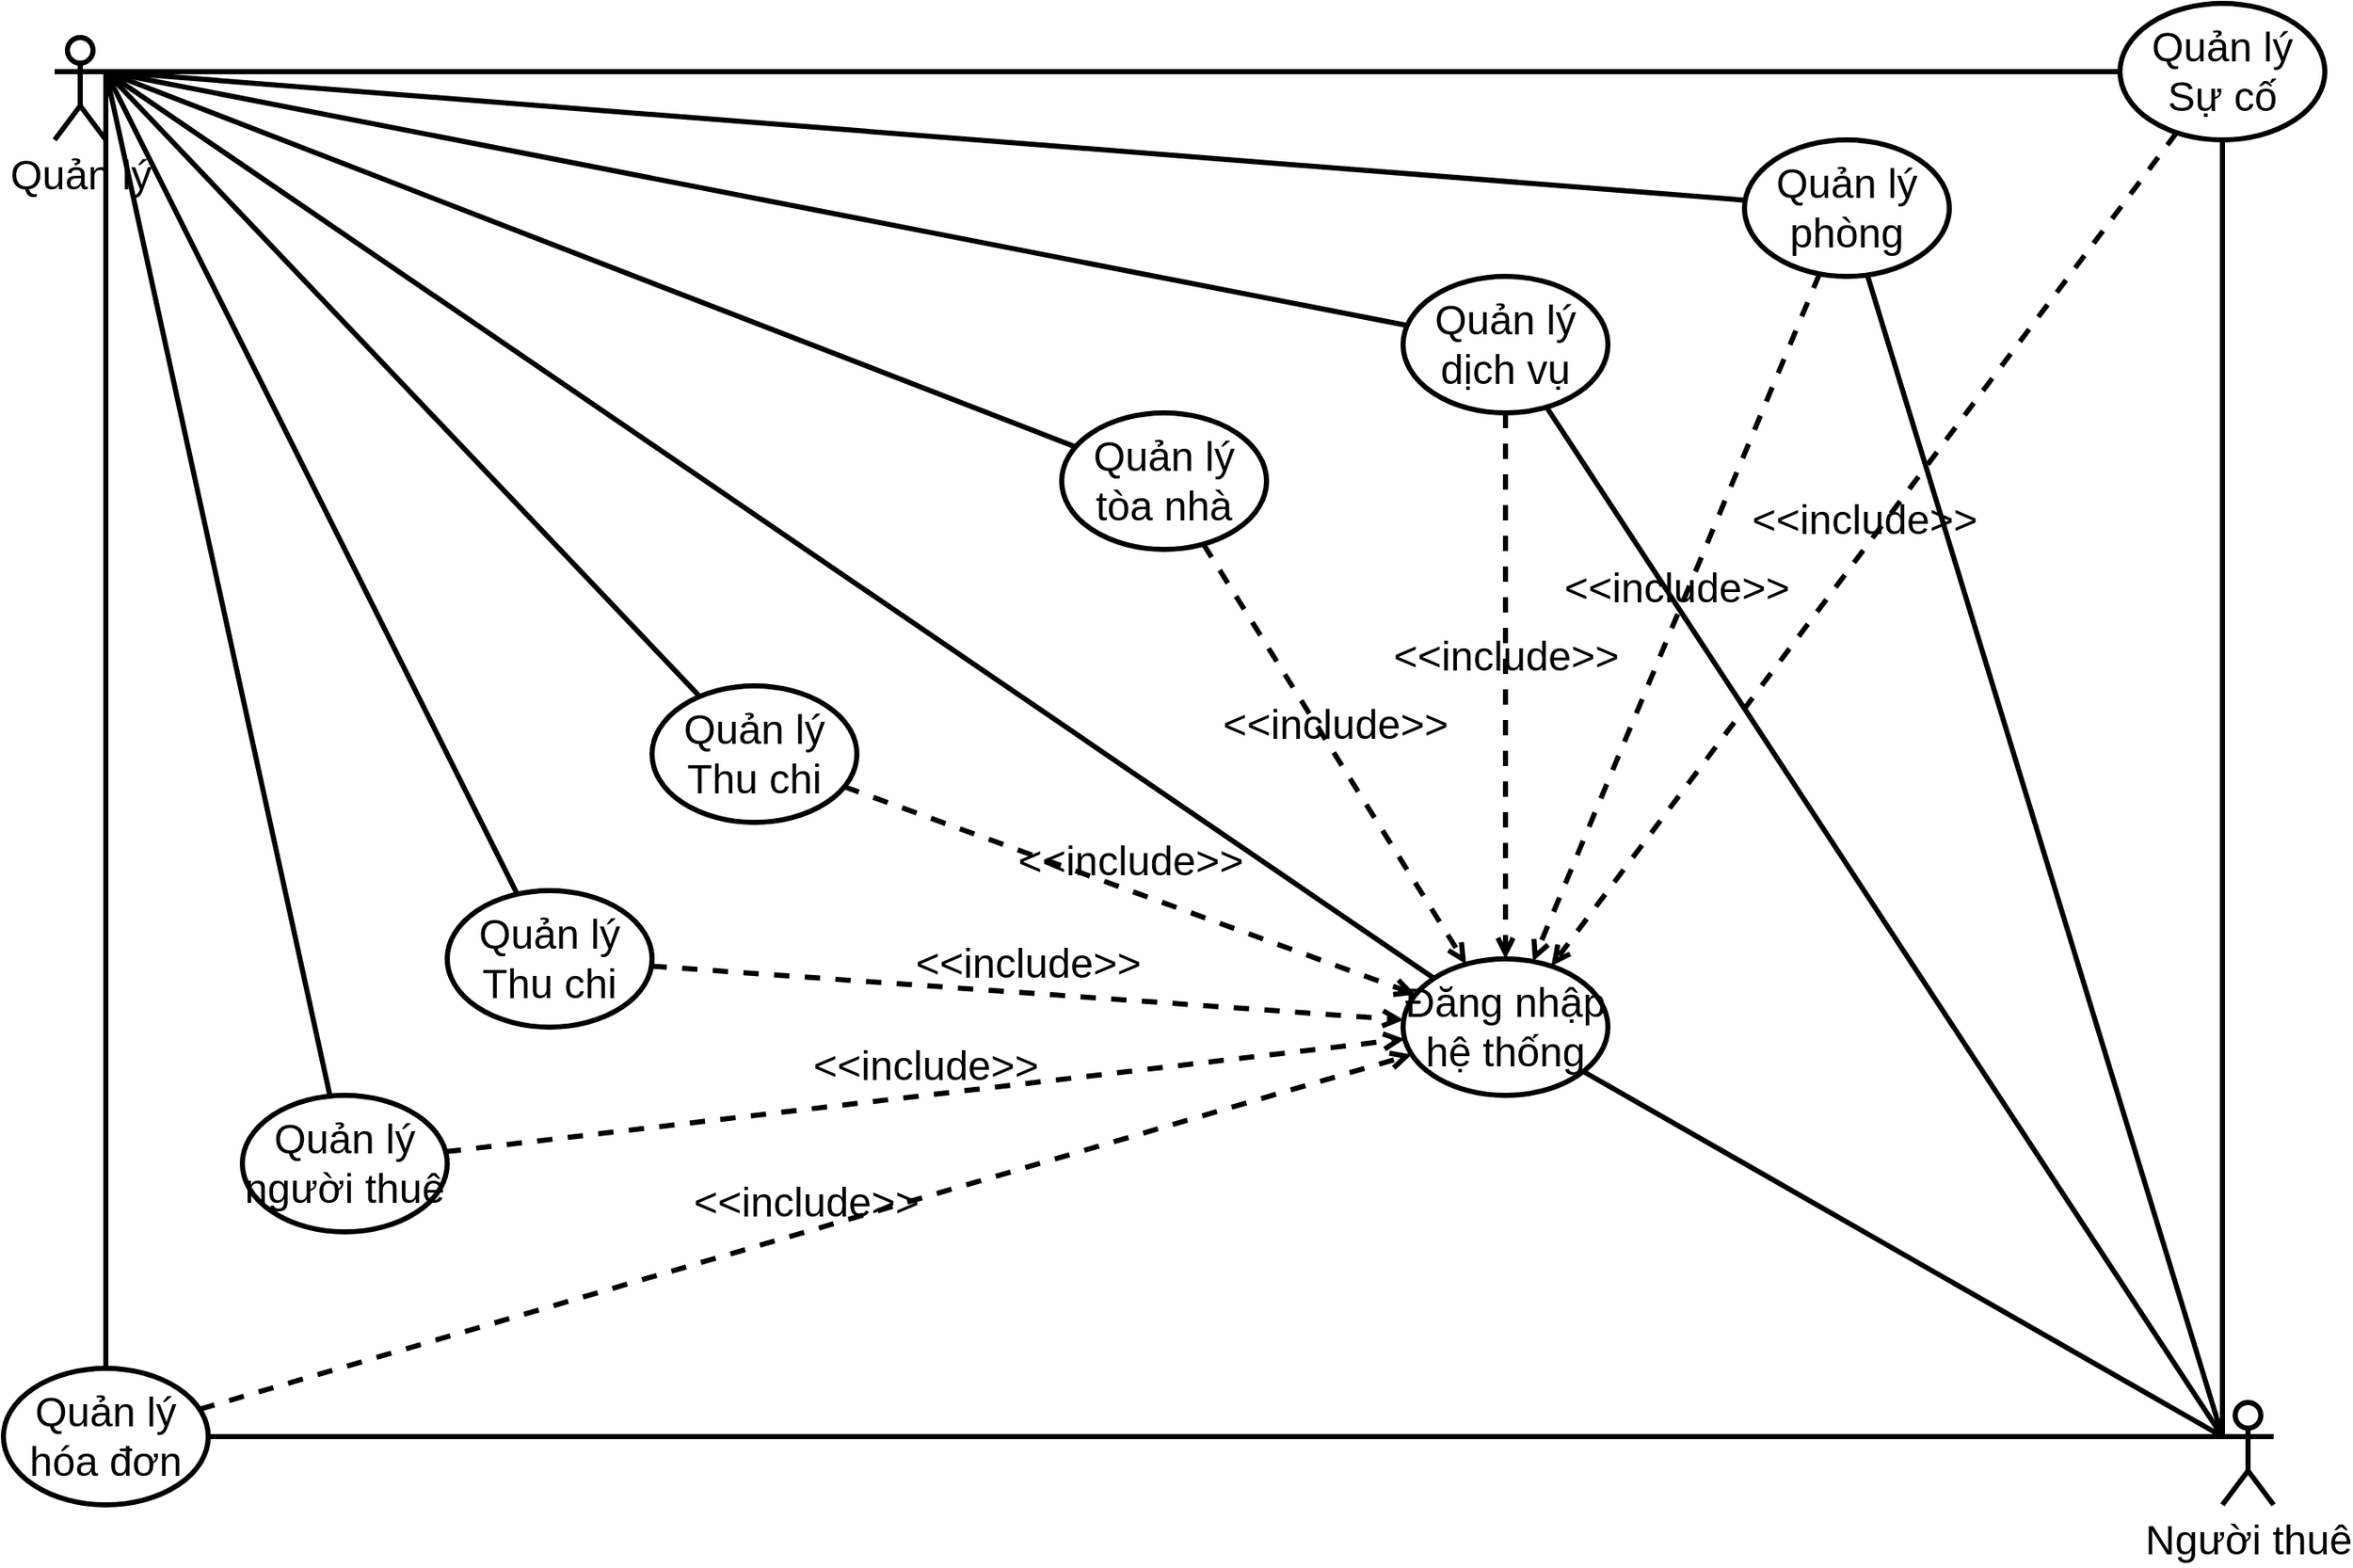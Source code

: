 <mxfile version="13.9.5" type="device" pages="6"><diagram id="YBM8Ef2luERlZtCEKe6B" name="Use case tổng quát"><mxGraphModel dx="1086" dy="816" grid="0" gridSize="10" guides="1" tooltips="1" connect="1" arrows="1" fold="1" page="1" pageScale="1" pageWidth="4681" pageHeight="3300" math="0" shadow="0"><root><mxCell id="0"/><mxCell id="1" parent="0"/><mxCell id="XegymdPmMC1aIvrXEEqj-1" value="Quản lý" style="shape=umlActor;verticalLabelPosition=bottom;verticalAlign=top;html=1;outlineConnect=0;fontSize=24;strokeWidth=3;" parent="1" vertex="1"><mxGeometry x="610" y="580" width="30" height="60" as="geometry"/></mxCell><mxCell id="XegymdPmMC1aIvrXEEqj-2" value="Quản lý người thuê" style="ellipse;whiteSpace=wrap;html=1;fontSize=24;strokeWidth=3;" parent="1" vertex="1"><mxGeometry x="720" y="1200" width="120" height="80" as="geometry"/></mxCell><mxCell id="XegymdPmMC1aIvrXEEqj-3" value="Quản lý dịch vụ" style="ellipse;whiteSpace=wrap;html=1;fontSize=24;strokeWidth=3;" parent="1" vertex="1"><mxGeometry x="1400" y="720" width="120" height="80" as="geometry"/></mxCell><mxCell id="XegymdPmMC1aIvrXEEqj-4" value="Quản lý tòa nhà" style="ellipse;whiteSpace=wrap;html=1;fontSize=24;strokeWidth=3;" parent="1" vertex="1"><mxGeometry x="1200" y="800" width="120" height="80" as="geometry"/></mxCell><mxCell id="XegymdPmMC1aIvrXEEqj-5" value="Quản lý Sự cố" style="ellipse;whiteSpace=wrap;html=1;fontSize=24;strokeWidth=3;" parent="1" vertex="1"><mxGeometry x="1820" y="560" width="120" height="80" as="geometry"/></mxCell><mxCell id="XegymdPmMC1aIvrXEEqj-6" value="Quản lý hóa đơn" style="ellipse;whiteSpace=wrap;html=1;fontSize=24;strokeWidth=3;" parent="1" vertex="1"><mxGeometry x="580" y="1360" width="120" height="80" as="geometry"/></mxCell><mxCell id="XegymdPmMC1aIvrXEEqj-7" value="Quản lý Thu chi" style="ellipse;whiteSpace=wrap;html=1;fontSize=24;strokeWidth=3;" parent="1" vertex="1"><mxGeometry x="840" y="1080" width="120" height="80" as="geometry"/></mxCell><mxCell id="XegymdPmMC1aIvrXEEqj-8" value="Quản lý phòng" style="ellipse;whiteSpace=wrap;html=1;fontSize=24;strokeWidth=3;" parent="1" vertex="1"><mxGeometry x="1600" y="640" width="120" height="80" as="geometry"/></mxCell><mxCell id="XegymdPmMC1aIvrXEEqj-9" value="" style="endArrow=none;html=1;exitX=1;exitY=0.333;exitDx=0;exitDy=0;exitPerimeter=0;fontSize=24;strokeWidth=3;" parent="1" source="XegymdPmMC1aIvrXEEqj-1" target="XegymdPmMC1aIvrXEEqj-4" edge="1"><mxGeometry width="50" height="50" relative="1" as="geometry"><mxPoint x="1210" y="890" as="sourcePoint"/><mxPoint x="1260" y="840" as="targetPoint"/></mxGeometry></mxCell><mxCell id="XegymdPmMC1aIvrXEEqj-10" value="" style="endArrow=none;html=1;exitX=1;exitY=0.333;exitDx=0;exitDy=0;exitPerimeter=0;fontSize=24;strokeWidth=3;" parent="1" source="XegymdPmMC1aIvrXEEqj-1" target="XegymdPmMC1aIvrXEEqj-8" edge="1"><mxGeometry width="50" height="50" relative="1" as="geometry"><mxPoint x="1220" y="900" as="sourcePoint"/><mxPoint x="1270" y="850" as="targetPoint"/></mxGeometry></mxCell><mxCell id="XegymdPmMC1aIvrXEEqj-11" value="" style="endArrow=none;html=1;exitX=1;exitY=0.333;exitDx=0;exitDy=0;exitPerimeter=0;fontSize=24;strokeWidth=3;" parent="1" source="XegymdPmMC1aIvrXEEqj-1" target="XegymdPmMC1aIvrXEEqj-3" edge="1"><mxGeometry width="50" height="50" relative="1" as="geometry"><mxPoint x="1230" y="910" as="sourcePoint"/><mxPoint x="1280" y="860" as="targetPoint"/></mxGeometry></mxCell><mxCell id="XegymdPmMC1aIvrXEEqj-12" value="" style="endArrow=none;html=1;exitX=1;exitY=0.333;exitDx=0;exitDy=0;exitPerimeter=0;fontSize=24;strokeWidth=3;" parent="1" source="XegymdPmMC1aIvrXEEqj-1" target="XegymdPmMC1aIvrXEEqj-2" edge="1"><mxGeometry width="50" height="50" relative="1" as="geometry"><mxPoint x="1100" y="940" as="sourcePoint"/><mxPoint x="1290" y="870" as="targetPoint"/></mxGeometry></mxCell><mxCell id="XegymdPmMC1aIvrXEEqj-13" value="" style="endArrow=none;html=1;exitX=1;exitY=0.333;exitDx=0;exitDy=0;exitPerimeter=0;fontSize=24;strokeWidth=3;" parent="1" source="XegymdPmMC1aIvrXEEqj-1" target="XegymdPmMC1aIvrXEEqj-5" edge="1"><mxGeometry width="50" height="50" relative="1" as="geometry"><mxPoint x="1250" y="930" as="sourcePoint"/><mxPoint x="1300" y="880" as="targetPoint"/></mxGeometry></mxCell><mxCell id="XegymdPmMC1aIvrXEEqj-14" value="" style="endArrow=none;html=1;exitX=1;exitY=0.333;exitDx=0;exitDy=0;exitPerimeter=0;fontSize=24;strokeWidth=3;" parent="1" source="XegymdPmMC1aIvrXEEqj-1" target="XegymdPmMC1aIvrXEEqj-6" edge="1"><mxGeometry width="50" height="50" relative="1" as="geometry"><mxPoint x="1130" y="970" as="sourcePoint"/><mxPoint x="1310" y="890" as="targetPoint"/></mxGeometry></mxCell><mxCell id="XegymdPmMC1aIvrXEEqj-15" value="" style="endArrow=none;html=1;exitX=1;exitY=0.333;exitDx=0;exitDy=0;exitPerimeter=0;fontSize=24;strokeWidth=3;" parent="1" source="XegymdPmMC1aIvrXEEqj-1" target="XegymdPmMC1aIvrXEEqj-7" edge="1"><mxGeometry width="50" height="50" relative="1" as="geometry"><mxPoint x="1270" y="950" as="sourcePoint"/><mxPoint x="1320" y="900" as="targetPoint"/></mxGeometry></mxCell><mxCell id="XegymdPmMC1aIvrXEEqj-17" value="Đăng nhập hệ thống" style="ellipse;whiteSpace=wrap;html=1;fontSize=24;strokeWidth=3;" parent="1" vertex="1"><mxGeometry x="1400" y="1120" width="120" height="80" as="geometry"/></mxCell><mxCell id="XegymdPmMC1aIvrXEEqj-18" value="" style="endArrow=none;html=1;exitX=1;exitY=0.333;exitDx=0;exitDy=0;exitPerimeter=0;fontSize=24;strokeWidth=3;" parent="1" source="XegymdPmMC1aIvrXEEqj-1" target="XegymdPmMC1aIvrXEEqj-17" edge="1"><mxGeometry width="50" height="50" relative="1" as="geometry"><mxPoint x="1090" y="950" as="sourcePoint"/><mxPoint x="1199.621" y="747.622" as="targetPoint"/></mxGeometry></mxCell><mxCell id="XegymdPmMC1aIvrXEEqj-34" value="&amp;lt;&amp;lt;include&amp;gt;&amp;gt;" style="edgeStyle=none;html=1;endArrow=open;verticalAlign=bottom;dashed=1;labelBackgroundColor=none;fontSize=24;strokeWidth=3;" parent="1" source="XegymdPmMC1aIvrXEEqj-4" target="XegymdPmMC1aIvrXEEqj-17" edge="1"><mxGeometry width="160" relative="1" as="geometry"><mxPoint x="1620" y="750" as="sourcePoint"/><mxPoint x="1780" y="750" as="targetPoint"/></mxGeometry></mxCell><mxCell id="XegymdPmMC1aIvrXEEqj-46" value="&amp;lt;&amp;lt;include&amp;gt;&amp;gt;" style="edgeStyle=none;html=1;endArrow=open;verticalAlign=bottom;dashed=1;labelBackgroundColor=none;fontSize=24;strokeWidth=3;" parent="1" source="XegymdPmMC1aIvrXEEqj-8" target="XegymdPmMC1aIvrXEEqj-17" edge="1"><mxGeometry width="160" relative="1" as="geometry"><mxPoint x="1564.265" y="758.6" as="sourcePoint"/><mxPoint x="1525.883" y="851.427" as="targetPoint"/></mxGeometry></mxCell><mxCell id="XegymdPmMC1aIvrXEEqj-47" value="&amp;lt;&amp;lt;include&amp;gt;&amp;gt;" style="edgeStyle=none;html=1;endArrow=open;verticalAlign=bottom;dashed=1;labelBackgroundColor=none;fontSize=24;strokeWidth=3;" parent="1" source="XegymdPmMC1aIvrXEEqj-3" target="XegymdPmMC1aIvrXEEqj-17" edge="1"><mxGeometry width="160" relative="1" as="geometry"><mxPoint x="1356.745" y="685.806" as="sourcePoint"/><mxPoint x="1483.092" y="854.248" as="targetPoint"/></mxGeometry></mxCell><mxCell id="XegymdPmMC1aIvrXEEqj-48" value="&amp;lt;&amp;lt;include&amp;gt;&amp;gt;" style="edgeStyle=none;html=1;endArrow=open;verticalAlign=bottom;dashed=1;labelBackgroundColor=none;fontSize=24;strokeWidth=3;" parent="1" source="XegymdPmMC1aIvrXEEqj-5" target="XegymdPmMC1aIvrXEEqj-17" edge="1"><mxGeometry width="160" relative="1" as="geometry"><mxPoint x="1742" y="1006" as="sourcePoint"/><mxPoint x="1558" y="914" as="targetPoint"/></mxGeometry></mxCell><mxCell id="XegymdPmMC1aIvrXEEqj-49" value="&amp;lt;&amp;lt;include&amp;gt;&amp;gt;" style="edgeStyle=none;html=1;endArrow=open;verticalAlign=bottom;dashed=1;labelBackgroundColor=none;fontSize=24;strokeWidth=3;" parent="1" source="XegymdPmMC1aIvrXEEqj-2" target="XegymdPmMC1aIvrXEEqj-17" edge="1"><mxGeometry width="160" relative="1" as="geometry"><mxPoint x="1764.16" y="1117.92" as="sourcePoint"/><mxPoint x="1545.802" y="922.098" as="targetPoint"/></mxGeometry></mxCell><mxCell id="XegymdPmMC1aIvrXEEqj-50" value="&amp;lt;&amp;lt;include&amp;gt;&amp;gt;" style="edgeStyle=none;html=1;endArrow=open;verticalAlign=bottom;dashed=1;labelBackgroundColor=none;fontSize=24;strokeWidth=3;" parent="1" source="XegymdPmMC1aIvrXEEqj-6" target="XegymdPmMC1aIvrXEEqj-17" edge="1"><mxGeometry width="160" relative="1" as="geometry"><mxPoint x="1774.16" y="1127.92" as="sourcePoint"/><mxPoint x="1555.802" y="932.098" as="targetPoint"/></mxGeometry></mxCell><mxCell id="XegymdPmMC1aIvrXEEqj-51" value="&amp;lt;&amp;lt;include&amp;gt;&amp;gt;" style="edgeStyle=none;html=1;endArrow=open;verticalAlign=bottom;dashed=1;labelBackgroundColor=none;fontSize=24;strokeWidth=3;" parent="1" source="XegymdPmMC1aIvrXEEqj-7" target="XegymdPmMC1aIvrXEEqj-17" edge="1"><mxGeometry width="160" relative="1" as="geometry"><mxPoint x="1422.332" y="1190.03" as="sourcePoint"/><mxPoint x="1437.649" y="929.969" as="targetPoint"/></mxGeometry></mxCell><mxCell id="XegymdPmMC1aIvrXEEqj-52" value="Người thuê" style="shape=umlActor;verticalLabelPosition=bottom;verticalAlign=top;html=1;outlineConnect=0;fontSize=24;strokeWidth=3;" parent="1" vertex="1"><mxGeometry x="1880" y="1380" width="30" height="60" as="geometry"/></mxCell><mxCell id="XegymdPmMC1aIvrXEEqj-57" value="" style="endArrow=none;html=1;entryX=0;entryY=0.333;entryDx=0;entryDy=0;entryPerimeter=0;fontSize=24;strokeWidth=3;" parent="1" source="XegymdPmMC1aIvrXEEqj-17" target="XegymdPmMC1aIvrXEEqj-52" edge="1"><mxGeometry width="50" height="50" relative="1" as="geometry"><mxPoint x="1070" y="720" as="sourcePoint"/><mxPoint x="2019.756" y="1420.332" as="targetPoint"/></mxGeometry></mxCell><mxCell id="XegymdPmMC1aIvrXEEqj-61" value="" style="endArrow=none;html=1;entryX=0;entryY=0.333;entryDx=0;entryDy=0;entryPerimeter=0;fontSize=24;strokeWidth=3;" parent="1" source="XegymdPmMC1aIvrXEEqj-6" target="XegymdPmMC1aIvrXEEqj-52" edge="1"><mxGeometry width="50" height="50" relative="1" as="geometry"><mxPoint x="1446.333" y="1306.23" as="sourcePoint"/><mxPoint x="1840" y="1220" as="targetPoint"/></mxGeometry></mxCell><mxCell id="XegymdPmMC1aIvrXEEqj-62" value="" style="endArrow=none;html=1;entryX=0;entryY=0.333;entryDx=0;entryDy=0;entryPerimeter=0;fontSize=24;strokeWidth=3;" parent="1" source="XegymdPmMC1aIvrXEEqj-3" target="XegymdPmMC1aIvrXEEqj-52" edge="1"><mxGeometry width="50" height="50" relative="1" as="geometry"><mxPoint x="1840" y="960" as="sourcePoint"/><mxPoint x="1870" y="1180" as="targetPoint"/></mxGeometry></mxCell><mxCell id="XegymdPmMC1aIvrXEEqj-63" value="" style="endArrow=none;html=1;entryX=0;entryY=0.333;entryDx=0;entryDy=0;entryPerimeter=0;fontSize=24;strokeWidth=3;" parent="1" source="XegymdPmMC1aIvrXEEqj-5" target="XegymdPmMC1aIvrXEEqj-52" edge="1"><mxGeometry width="50" height="50" relative="1" as="geometry"><mxPoint x="1621.619" y="1361.187" as="sourcePoint"/><mxPoint x="1880" y="1250" as="targetPoint"/></mxGeometry></mxCell><mxCell id="WOeGwDJls3czbbmRvzF0-9" value="" style="endArrow=none;html=1;entryX=0;entryY=0.333;entryDx=0;entryDy=0;entryPerimeter=0;fontSize=24;strokeWidth=3;" parent="1" source="XegymdPmMC1aIvrXEEqj-8" target="XegymdPmMC1aIvrXEEqj-52" edge="1"><mxGeometry width="50" height="50" relative="1" as="geometry"><mxPoint x="1539.566" y="1130.07" as="sourcePoint"/><mxPoint x="1750" y="1290" as="targetPoint"/></mxGeometry></mxCell><mxCell id="IzFyTvazbXAhciapctox-1" value="Quản lý Thu chi" style="ellipse;whiteSpace=wrap;html=1;fontSize=24;strokeWidth=3;" parent="1" vertex="1"><mxGeometry x="960" y="960" width="120" height="80" as="geometry"/></mxCell><mxCell id="IzFyTvazbXAhciapctox-2" value="" style="endArrow=none;html=1;exitX=1;exitY=0.333;exitDx=0;exitDy=0;exitPerimeter=0;fontSize=24;strokeWidth=3;" parent="1" source="XegymdPmMC1aIvrXEEqj-1" target="IzFyTvazbXAhciapctox-1" edge="1"><mxGeometry width="50" height="50" relative="1" as="geometry"><mxPoint x="730" y="490.0" as="sourcePoint"/><mxPoint x="1410" y="790" as="targetPoint"/></mxGeometry></mxCell><mxCell id="IzFyTvazbXAhciapctox-3" value="&amp;lt;&amp;lt;include&amp;gt;&amp;gt;" style="edgeStyle=none;html=1;endArrow=open;verticalAlign=bottom;dashed=1;labelBackgroundColor=none;fontSize=24;strokeWidth=3;" parent="1" source="IzFyTvazbXAhciapctox-1" target="XegymdPmMC1aIvrXEEqj-17" edge="1"><mxGeometry width="160" relative="1" as="geometry"><mxPoint x="1512.332" y="1080.03" as="sourcePoint"/><mxPoint x="1490.341" y="1045.739" as="targetPoint"/></mxGeometry></mxCell></root></mxGraphModel></diagram><diagram id="5y5GAkUPimQDNZ2m17RD" name="Usecase chi tiết"><mxGraphModel dx="1810" dy="1360" grid="1" gridSize="10" guides="1" tooltips="1" connect="1" arrows="1" fold="1" page="1" pageScale="1" pageWidth="4681" pageHeight="3300" math="0" shadow="0"><root><mxCell id="s5pIzRSeNvf2Ji5y55-R-0"/><mxCell id="s5pIzRSeNvf2Ji5y55-R-1" parent="s5pIzRSeNvf2Ji5y55-R-0"/><mxCell id="AJHnRuef9GGfXbg16tck-2" value="Quản lý" style="shape=umlActor;verticalLabelPosition=bottom;verticalAlign=top;html=1;outlineConnect=0;fontSize=20;" parent="s5pIzRSeNvf2Ji5y55-R-1" vertex="1"><mxGeometry x="390" y="483.85" width="30" height="60" as="geometry"/></mxCell><mxCell id="m6J-oMxEfGM98Sn_LyCW-0" value="Quản lý tòa nhà" style="ellipse;whiteSpace=wrap;html=1;fontSize=20;" parent="s5pIzRSeNvf2Ji5y55-R-1" vertex="1"><mxGeometry x="612.4" y="463.85" width="120" height="80" as="geometry"/></mxCell><mxCell id="m6J-oMxEfGM98Sn_LyCW-2" value="" style="endArrow=none;html=1;fontSize=20;entryX=0;entryY=0.333;entryDx=0;entryDy=0;entryPerimeter=0;" parent="s5pIzRSeNvf2Ji5y55-R-1" source="m6J-oMxEfGM98Sn_LyCW-0" target="AJHnRuef9GGfXbg16tck-2" edge="1"><mxGeometry width="50" height="50" relative="1" as="geometry"><mxPoint x="-220" y="293.85" as="sourcePoint"/><mxPoint x="2680" y="-27.43" as="targetPoint"/></mxGeometry></mxCell><mxCell id="m6J-oMxEfGM98Sn_LyCW-3" value="Xóa tòa nhà" style="ellipse;whiteSpace=wrap;html=1;fontSize=20;" parent="s5pIzRSeNvf2Ji5y55-R-1" vertex="1"><mxGeometry x="880" y="440.0" width="120" height="80" as="geometry"/></mxCell><mxCell id="m6J-oMxEfGM98Sn_LyCW-4" value="Cập nhật thông tin tòa nhà" style="ellipse;whiteSpace=wrap;html=1;fontSize=20;" parent="s5pIzRSeNvf2Ji5y55-R-1" vertex="1"><mxGeometry x="840" y="320.0" width="120" height="80" as="geometry"/></mxCell><mxCell id="m6J-oMxEfGM98Sn_LyCW-5" value="&amp;lt;&amp;lt;extend&amp;gt;&amp;gt;" style="edgeStyle=none;html=1;startArrow=open;endArrow=none;startSize=12;verticalAlign=bottom;dashed=1;labelBackgroundColor=none;fontSize=20;" parent="s5pIzRSeNvf2Ji5y55-R-1" source="m6J-oMxEfGM98Sn_LyCW-0" target="m6J-oMxEfGM98Sn_LyCW-3" edge="1"><mxGeometry width="160" relative="1" as="geometry"><mxPoint x="319.864" y="713.306" as="sourcePoint"/><mxPoint x="340.136" y="794.394" as="targetPoint"/></mxGeometry></mxCell><mxCell id="m6J-oMxEfGM98Sn_LyCW-6" value="Thêm tòa nhà" style="ellipse;whiteSpace=wrap;html=1;fontSize=20;" parent="s5pIzRSeNvf2Ji5y55-R-1" vertex="1"><mxGeometry x="680" y="280.0" width="120" height="80" as="geometry"/></mxCell><mxCell id="m6J-oMxEfGM98Sn_LyCW-7" value="&amp;lt;&amp;lt;extend&amp;gt;&amp;gt;" style="edgeStyle=none;html=1;startArrow=open;endArrow=none;startSize=12;verticalAlign=bottom;dashed=1;labelBackgroundColor=none;fontSize=20;" parent="s5pIzRSeNvf2Ji5y55-R-1" source="m6J-oMxEfGM98Sn_LyCW-0" target="m6J-oMxEfGM98Sn_LyCW-6" edge="1"><mxGeometry width="160" relative="1" as="geometry"><mxPoint x="510.005" y="868.827" as="sourcePoint"/><mxPoint x="521.156" y="1034.394" as="targetPoint"/></mxGeometry></mxCell><mxCell id="m6J-oMxEfGM98Sn_LyCW-8" value="&amp;lt;&amp;lt;extend&amp;gt;&amp;gt;" style="edgeStyle=none;html=1;startArrow=open;endArrow=none;startSize=12;verticalAlign=bottom;dashed=1;labelBackgroundColor=none;fontSize=20;" parent="s5pIzRSeNvf2Ji5y55-R-1" source="m6J-oMxEfGM98Sn_LyCW-0" target="m6J-oMxEfGM98Sn_LyCW-4" edge="1"><mxGeometry width="160" relative="1" as="geometry"><mxPoint x="338.985" y="638.827" as="sourcePoint"/><mxPoint x="430.861" y="528.816" as="targetPoint"/></mxGeometry></mxCell><mxCell id="qmPTlj_rU1agpmaaGoki-0" value="Quản lý" style="shape=umlActor;verticalLabelPosition=bottom;verticalAlign=top;html=1;outlineConnect=0;fontSize=20;" parent="s5pIzRSeNvf2Ji5y55-R-1" vertex="1"><mxGeometry x="450" y="1163.85" width="30" height="60" as="geometry"/></mxCell><mxCell id="qmPTlj_rU1agpmaaGoki-1" value="Quản lý phòng" style="ellipse;whiteSpace=wrap;html=1;fontSize=20;" parent="s5pIzRSeNvf2Ji5y55-R-1" vertex="1"><mxGeometry x="672.4" y="1143.85" width="120" height="80" as="geometry"/></mxCell><mxCell id="qmPTlj_rU1agpmaaGoki-2" value="" style="endArrow=none;html=1;fontSize=20;entryX=0;entryY=0.333;entryDx=0;entryDy=0;entryPerimeter=0;" parent="s5pIzRSeNvf2Ji5y55-R-1" source="qmPTlj_rU1agpmaaGoki-1" target="qmPTlj_rU1agpmaaGoki-0" edge="1"><mxGeometry width="50" height="50" relative="1" as="geometry"><mxPoint x="-160" y="973.85" as="sourcePoint"/><mxPoint x="2740" y="652.57" as="targetPoint"/></mxGeometry></mxCell><mxCell id="qmPTlj_rU1agpmaaGoki-3" value="Xóa phòng" style="ellipse;whiteSpace=wrap;html=1;fontSize=20;" parent="s5pIzRSeNvf2Ji5y55-R-1" vertex="1"><mxGeometry x="880" y="840.0" width="120" height="80" as="geometry"/></mxCell><mxCell id="qmPTlj_rU1agpmaaGoki-4" value="Cập nhật thông tin phòng" style="ellipse;whiteSpace=wrap;html=1;fontSize=20;" parent="s5pIzRSeNvf2Ji5y55-R-1" vertex="1"><mxGeometry x="720" y="840.0" width="120" height="80" as="geometry"/></mxCell><mxCell id="qmPTlj_rU1agpmaaGoki-5" value="&amp;lt;&amp;lt;extend&amp;gt;&amp;gt;" style="edgeStyle=none;html=1;startArrow=open;endArrow=none;startSize=12;verticalAlign=bottom;dashed=1;labelBackgroundColor=none;fontSize=20;" parent="s5pIzRSeNvf2Ji5y55-R-1" source="qmPTlj_rU1agpmaaGoki-1" target="qmPTlj_rU1agpmaaGoki-3" edge="1"><mxGeometry width="160" relative="1" as="geometry"><mxPoint x="379.864" y="1393.306" as="sourcePoint"/><mxPoint x="400.136" y="1474.394" as="targetPoint"/></mxGeometry></mxCell><mxCell id="qmPTlj_rU1agpmaaGoki-6" value="Thêm phòng" style="ellipse;whiteSpace=wrap;html=1;fontSize=20;" parent="s5pIzRSeNvf2Ji5y55-R-1" vertex="1"><mxGeometry x="560" y="880.0" width="120" height="80" as="geometry"/></mxCell><mxCell id="qmPTlj_rU1agpmaaGoki-7" value="&amp;lt;&amp;lt;extend&amp;gt;&amp;gt;" style="edgeStyle=none;html=1;startArrow=open;endArrow=none;startSize=12;verticalAlign=bottom;dashed=1;labelBackgroundColor=none;fontSize=20;" parent="s5pIzRSeNvf2Ji5y55-R-1" source="qmPTlj_rU1agpmaaGoki-1" target="qmPTlj_rU1agpmaaGoki-6" edge="1"><mxGeometry width="160" relative="1" as="geometry"><mxPoint x="570.005" y="1548.827" as="sourcePoint"/><mxPoint x="581.156" y="1714.394" as="targetPoint"/></mxGeometry></mxCell><mxCell id="qmPTlj_rU1agpmaaGoki-8" value="&amp;lt;&amp;lt;extend&amp;gt;&amp;gt;" style="edgeStyle=none;html=1;startArrow=open;endArrow=none;startSize=12;verticalAlign=bottom;dashed=1;labelBackgroundColor=none;fontSize=20;" parent="s5pIzRSeNvf2Ji5y55-R-1" source="qmPTlj_rU1agpmaaGoki-1" target="qmPTlj_rU1agpmaaGoki-4" edge="1"><mxGeometry width="160" relative="1" as="geometry"><mxPoint x="398.985" y="1318.827" as="sourcePoint"/><mxPoint x="490.861" y="1208.816" as="targetPoint"/></mxGeometry></mxCell><mxCell id="qmPTlj_rU1agpmaaGoki-11" value="Quản lý dịch vụ phòng" style="ellipse;whiteSpace=wrap;html=1;fontSize=20;" parent="s5pIzRSeNvf2Ji5y55-R-1" vertex="1"><mxGeometry x="920" y="1120.0" width="120" height="80" as="geometry"/></mxCell><mxCell id="qmPTlj_rU1agpmaaGoki-12" value="&amp;lt;&amp;lt;extend&amp;gt;&amp;gt;" style="edgeStyle=none;html=1;startArrow=open;endArrow=none;startSize=12;verticalAlign=bottom;dashed=1;labelBackgroundColor=none;fontSize=20;" parent="s5pIzRSeNvf2Ji5y55-R-1" source="qmPTlj_rU1agpmaaGoki-1" target="qmPTlj_rU1agpmaaGoki-11" edge="1"><mxGeometry width="160" relative="1" as="geometry"><mxPoint x="760.0" y="1330.003" as="sourcePoint"/><mxPoint x="370.146" y="1609.324" as="targetPoint"/></mxGeometry></mxCell><mxCell id="qmPTlj_rU1agpmaaGoki-13" value="Quản lý khách thuê phòng" style="ellipse;whiteSpace=wrap;html=1;fontSize=20;" parent="s5pIzRSeNvf2Ji5y55-R-1" vertex="1"><mxGeometry x="640" y="1280.0" width="120" height="80" as="geometry"/></mxCell><mxCell id="qmPTlj_rU1agpmaaGoki-14" value="&amp;lt;&amp;lt;extend&amp;gt;&amp;gt;" style="edgeStyle=none;html=1;startArrow=open;endArrow=none;startSize=12;verticalAlign=bottom;dashed=1;labelBackgroundColor=none;fontSize=20;" parent="s5pIzRSeNvf2Ji5y55-R-1" source="qmPTlj_rU1agpmaaGoki-1" target="qmPTlj_rU1agpmaaGoki-13" edge="1"><mxGeometry width="160" relative="1" as="geometry"><mxPoint x="680.0" y="1460.003" as="sourcePoint"/><mxPoint x="290.146" y="1739.324" as="targetPoint"/></mxGeometry></mxCell><mxCell id="qmPTlj_rU1agpmaaGoki-15" value="Thêm dịch vụ phòng" style="ellipse;whiteSpace=wrap;html=1;fontSize=20;" parent="s5pIzRSeNvf2Ji5y55-R-1" vertex="1"><mxGeometry x="1120" y="1040.0" width="120" height="80" as="geometry"/></mxCell><mxCell id="qmPTlj_rU1agpmaaGoki-16" value="&amp;lt;&amp;lt;extend&amp;gt;&amp;gt;" style="edgeStyle=none;html=1;startArrow=open;endArrow=none;startSize=12;verticalAlign=bottom;dashed=1;labelBackgroundColor=none;fontSize=20;" parent="s5pIzRSeNvf2Ji5y55-R-1" source="qmPTlj_rU1agpmaaGoki-11" target="qmPTlj_rU1agpmaaGoki-15" edge="1"><mxGeometry width="160" relative="1" as="geometry"><mxPoint x="1079.996" y="1189.999" as="sourcePoint"/><mxPoint x="664.076" y="1597.584" as="targetPoint"/></mxGeometry></mxCell><mxCell id="qmPTlj_rU1agpmaaGoki-17" value="Cập nhật dịch vụ phòng" style="ellipse;whiteSpace=wrap;html=1;fontSize=20;" parent="s5pIzRSeNvf2Ji5y55-R-1" vertex="1"><mxGeometry x="1120" y="1200.0" width="120" height="80" as="geometry"/></mxCell><mxCell id="qmPTlj_rU1agpmaaGoki-18" value="&amp;lt;&amp;lt;extend&amp;gt;&amp;gt;" style="edgeStyle=none;html=1;startArrow=open;endArrow=none;startSize=12;verticalAlign=bottom;dashed=1;labelBackgroundColor=none;fontSize=20;" parent="s5pIzRSeNvf2Ji5y55-R-1" source="qmPTlj_rU1agpmaaGoki-11" target="qmPTlj_rU1agpmaaGoki-17" edge="1"><mxGeometry width="160" relative="1" as="geometry"><mxPoint x="1085.505" y="1274.809" as="sourcePoint"/><mxPoint x="1254.356" y="1228.813" as="targetPoint"/></mxGeometry></mxCell><mxCell id="qmPTlj_rU1agpmaaGoki-19" value="Thêm khách thuê phòng" style="ellipse;whiteSpace=wrap;html=1;fontSize=20;" parent="s5pIzRSeNvf2Ji5y55-R-1" vertex="1"><mxGeometry x="760" y="1400.0" width="120" height="80" as="geometry"/></mxCell><mxCell id="qmPTlj_rU1agpmaaGoki-20" value="&amp;lt;&amp;lt;extend&amp;gt;&amp;gt;" style="edgeStyle=none;html=1;startArrow=open;endArrow=none;startSize=12;verticalAlign=bottom;dashed=1;labelBackgroundColor=none;fontSize=20;" parent="s5pIzRSeNvf2Ji5y55-R-1" source="qmPTlj_rU1agpmaaGoki-13" target="qmPTlj_rU1agpmaaGoki-19" edge="1"><mxGeometry width="160" relative="1" as="geometry"><mxPoint x="1000.265" y="1540.959" as="sourcePoint"/><mxPoint x="588.836" y="1873.734" as="targetPoint"/></mxGeometry></mxCell><mxCell id="qmPTlj_rU1agpmaaGoki-21" value="Xóa khách thuê phòng" style="ellipse;whiteSpace=wrap;html=1;fontSize=20;" parent="s5pIzRSeNvf2Ji5y55-R-1" vertex="1"><mxGeometry x="520" y="1400.0" width="120" height="80" as="geometry"/></mxCell><mxCell id="qmPTlj_rU1agpmaaGoki-22" value="&amp;lt;&amp;lt;extend&amp;gt;&amp;gt;" style="edgeStyle=none;html=1;startArrow=open;endArrow=none;startSize=12;verticalAlign=bottom;dashed=1;labelBackgroundColor=none;fontSize=20;" parent="s5pIzRSeNvf2Ji5y55-R-1" source="qmPTlj_rU1agpmaaGoki-13" target="qmPTlj_rU1agpmaaGoki-21" edge="1"><mxGeometry width="160" relative="1" as="geometry"><mxPoint x="999.998" y="1571.767" as="sourcePoint"/><mxPoint x="1179.116" y="1504.963" as="targetPoint"/></mxGeometry></mxCell><mxCell id="qmPTlj_rU1agpmaaGoki-23" value="Quản lý" style="shape=umlActor;verticalLabelPosition=bottom;verticalAlign=top;html=1;outlineConnect=0;fontSize=20;" parent="s5pIzRSeNvf2Ji5y55-R-1" vertex="1"><mxGeometry x="450" y="1780" width="30" height="60" as="geometry"/></mxCell><mxCell id="qmPTlj_rU1agpmaaGoki-24" value="Quản lý dịch vụ" style="ellipse;whiteSpace=wrap;html=1;fontSize=20;" parent="s5pIzRSeNvf2Ji5y55-R-1" vertex="1"><mxGeometry x="680.0" y="1760.0" width="120" height="80" as="geometry"/></mxCell><mxCell id="qmPTlj_rU1agpmaaGoki-25" value="" style="endArrow=none;html=1;fontSize=20;entryX=0;entryY=0.333;entryDx=0;entryDy=0;entryPerimeter=0;" parent="s5pIzRSeNvf2Ji5y55-R-1" source="qmPTlj_rU1agpmaaGoki-24" target="qmPTlj_rU1agpmaaGoki-23" edge="1"><mxGeometry width="50" height="50" relative="1" as="geometry"><mxPoint x="-160" y="1633.85" as="sourcePoint"/><mxPoint x="2740" y="1312.57" as="targetPoint"/></mxGeometry></mxCell><mxCell id="qmPTlj_rU1agpmaaGoki-26" value="Xóa dịch vụ" style="ellipse;whiteSpace=wrap;html=1;fontSize=20;" parent="s5pIzRSeNvf2Ji5y55-R-1" vertex="1"><mxGeometry x="960" y="1840.0" width="120" height="80" as="geometry"/></mxCell><mxCell id="qmPTlj_rU1agpmaaGoki-27" value="Cập nhật thông tin dịch vụ" style="ellipse;whiteSpace=wrap;html=1;fontSize=20;" parent="s5pIzRSeNvf2Ji5y55-R-1" vertex="1"><mxGeometry x="960" y="1680" width="120" height="80" as="geometry"/></mxCell><mxCell id="qmPTlj_rU1agpmaaGoki-28" value="&amp;lt;&amp;lt;extend&amp;gt;&amp;gt;" style="edgeStyle=none;html=1;startArrow=open;endArrow=none;startSize=12;verticalAlign=bottom;dashed=1;labelBackgroundColor=none;fontSize=20;" parent="s5pIzRSeNvf2Ji5y55-R-1" source="qmPTlj_rU1agpmaaGoki-24" target="qmPTlj_rU1agpmaaGoki-26" edge="1"><mxGeometry width="160" relative="1" as="geometry"><mxPoint x="379.864" y="2053.306" as="sourcePoint"/><mxPoint x="400.136" y="2134.394" as="targetPoint"/></mxGeometry></mxCell><mxCell id="qmPTlj_rU1agpmaaGoki-29" value="Thêm dịch vụ" style="ellipse;whiteSpace=wrap;html=1;fontSize=20;" parent="s5pIzRSeNvf2Ji5y55-R-1" vertex="1"><mxGeometry x="800" y="1600.0" width="120" height="80" as="geometry"/></mxCell><mxCell id="qmPTlj_rU1agpmaaGoki-30" value="&amp;lt;&amp;lt;extend&amp;gt;&amp;gt;" style="edgeStyle=none;html=1;startArrow=open;endArrow=none;startSize=12;verticalAlign=bottom;dashed=1;labelBackgroundColor=none;fontSize=20;" parent="s5pIzRSeNvf2Ji5y55-R-1" source="qmPTlj_rU1agpmaaGoki-24" target="qmPTlj_rU1agpmaaGoki-29" edge="1"><mxGeometry width="160" relative="1" as="geometry"><mxPoint x="570.005" y="2208.827" as="sourcePoint"/><mxPoint x="581.156" y="2374.394" as="targetPoint"/></mxGeometry></mxCell><mxCell id="qmPTlj_rU1agpmaaGoki-31" value="&amp;lt;&amp;lt;extend&amp;gt;&amp;gt;" style="edgeStyle=none;html=1;startArrow=open;endArrow=none;startSize=12;verticalAlign=bottom;dashed=1;labelBackgroundColor=none;fontSize=20;" parent="s5pIzRSeNvf2Ji5y55-R-1" source="qmPTlj_rU1agpmaaGoki-24" target="qmPTlj_rU1agpmaaGoki-27" edge="1"><mxGeometry width="160" relative="1" as="geometry"><mxPoint x="398.985" y="1978.827" as="sourcePoint"/><mxPoint x="490.861" y="1868.816" as="targetPoint"/></mxGeometry></mxCell><mxCell id="qmPTlj_rU1agpmaaGoki-34" value="Tìm kiếm dịch vụ" style="ellipse;whiteSpace=wrap;html=1;fontSize=20;" parent="s5pIzRSeNvf2Ji5y55-R-1" vertex="1"><mxGeometry x="840" y="1960.0" width="120" height="80" as="geometry"/></mxCell><mxCell id="qmPTlj_rU1agpmaaGoki-35" value="&amp;lt;&amp;lt;extend&amp;gt;&amp;gt;" style="edgeStyle=none;html=1;startArrow=open;endArrow=none;startSize=12;verticalAlign=bottom;dashed=1;labelBackgroundColor=none;fontSize=20;" parent="s5pIzRSeNvf2Ji5y55-R-1" source="qmPTlj_rU1agpmaaGoki-24" target="qmPTlj_rU1agpmaaGoki-34" edge="1"><mxGeometry width="160" relative="1" as="geometry"><mxPoint x="680.0" y="2120.003" as="sourcePoint"/><mxPoint x="290.146" y="2399.324" as="targetPoint"/></mxGeometry></mxCell><mxCell id="qmPTlj_rU1agpmaaGoki-44" value="Quản lý" style="shape=umlActor;verticalLabelPosition=bottom;verticalAlign=top;html=1;outlineConnect=0;fontSize=20;" parent="s5pIzRSeNvf2Ji5y55-R-1" vertex="1"><mxGeometry x="1380" y="1793.85" width="30" height="60" as="geometry"/></mxCell><mxCell id="qmPTlj_rU1agpmaaGoki-45" value="Quản lý khách thuê" style="ellipse;whiteSpace=wrap;html=1;fontSize=20;" parent="s5pIzRSeNvf2Ji5y55-R-1" vertex="1"><mxGeometry x="1602.4" y="1773.85" width="120" height="80" as="geometry"/></mxCell><mxCell id="qmPTlj_rU1agpmaaGoki-46" value="" style="endArrow=none;html=1;fontSize=20;entryX=0;entryY=0.333;entryDx=0;entryDy=0;entryPerimeter=0;" parent="s5pIzRSeNvf2Ji5y55-R-1" source="qmPTlj_rU1agpmaaGoki-45" target="qmPTlj_rU1agpmaaGoki-44" edge="1"><mxGeometry width="50" height="50" relative="1" as="geometry"><mxPoint x="770" y="1603.85" as="sourcePoint"/><mxPoint x="3670" y="1282.57" as="targetPoint"/></mxGeometry></mxCell><mxCell id="qmPTlj_rU1agpmaaGoki-47" value="Xóa khách thuê" style="ellipse;whiteSpace=wrap;html=1;fontSize=20;" parent="s5pIzRSeNvf2Ji5y55-R-1" vertex="1"><mxGeometry x="1890" y="1810.0" width="120" height="80" as="geometry"/></mxCell><mxCell id="qmPTlj_rU1agpmaaGoki-48" value="Cập nhật thông tin khách thuê" style="ellipse;whiteSpace=wrap;html=1;fontSize=20;" parent="s5pIzRSeNvf2Ji5y55-R-1" vertex="1"><mxGeometry x="1890" y="1680" width="120" height="80" as="geometry"/></mxCell><mxCell id="qmPTlj_rU1agpmaaGoki-49" value="&amp;lt;&amp;lt;extend&amp;gt;&amp;gt;" style="edgeStyle=none;html=1;startArrow=open;endArrow=none;startSize=12;verticalAlign=bottom;dashed=1;labelBackgroundColor=none;fontSize=20;" parent="s5pIzRSeNvf2Ji5y55-R-1" source="qmPTlj_rU1agpmaaGoki-45" target="qmPTlj_rU1agpmaaGoki-47" edge="1"><mxGeometry width="160" relative="1" as="geometry"><mxPoint x="1309.864" y="2023.306" as="sourcePoint"/><mxPoint x="1330.136" y="2104.394" as="targetPoint"/></mxGeometry></mxCell><mxCell id="qmPTlj_rU1agpmaaGoki-50" value="Thêm khách thuê" style="ellipse;whiteSpace=wrap;html=1;fontSize=20;" parent="s5pIzRSeNvf2Ji5y55-R-1" vertex="1"><mxGeometry x="1730" y="1610" width="120" height="80" as="geometry"/></mxCell><mxCell id="qmPTlj_rU1agpmaaGoki-51" value="&amp;lt;&amp;lt;extend&amp;gt;&amp;gt;" style="edgeStyle=none;html=1;startArrow=open;endArrow=none;startSize=12;verticalAlign=bottom;dashed=1;labelBackgroundColor=none;fontSize=20;" parent="s5pIzRSeNvf2Ji5y55-R-1" source="qmPTlj_rU1agpmaaGoki-45" target="qmPTlj_rU1agpmaaGoki-50" edge="1"><mxGeometry width="160" relative="1" as="geometry"><mxPoint x="1500.005" y="2178.827" as="sourcePoint"/><mxPoint x="1511.156" y="2344.394" as="targetPoint"/></mxGeometry></mxCell><mxCell id="qmPTlj_rU1agpmaaGoki-52" value="&amp;lt;&amp;lt;extend&amp;gt;&amp;gt;" style="edgeStyle=none;html=1;startArrow=open;endArrow=none;startSize=12;verticalAlign=bottom;dashed=1;labelBackgroundColor=none;fontSize=20;" parent="s5pIzRSeNvf2Ji5y55-R-1" source="qmPTlj_rU1agpmaaGoki-45" target="qmPTlj_rU1agpmaaGoki-48" edge="1"><mxGeometry width="160" relative="1" as="geometry"><mxPoint x="1328.985" y="1948.827" as="sourcePoint"/><mxPoint x="1420.861" y="1838.816" as="targetPoint"/></mxGeometry></mxCell><mxCell id="qmPTlj_rU1agpmaaGoki-53" value="Tìm kiếm khách thuê" style="ellipse;whiteSpace=wrap;html=1;fontSize=20;" parent="s5pIzRSeNvf2Ji5y55-R-1" vertex="1"><mxGeometry x="1770" y="1930.0" width="120" height="80" as="geometry"/></mxCell><mxCell id="qmPTlj_rU1agpmaaGoki-54" value="&amp;lt;&amp;lt;extend&amp;gt;&amp;gt;" style="edgeStyle=none;html=1;startArrow=open;endArrow=none;startSize=12;verticalAlign=bottom;dashed=1;labelBackgroundColor=none;fontSize=20;" parent="s5pIzRSeNvf2Ji5y55-R-1" source="qmPTlj_rU1agpmaaGoki-45" target="qmPTlj_rU1agpmaaGoki-53" edge="1"><mxGeometry width="160" relative="1" as="geometry"><mxPoint x="1610.0" y="2090.003" as="sourcePoint"/><mxPoint x="1220.146" y="2369.324" as="targetPoint"/></mxGeometry></mxCell><mxCell id="qmPTlj_rU1agpmaaGoki-55" value="Quản lý" style="shape=umlActor;verticalLabelPosition=bottom;verticalAlign=top;html=1;outlineConnect=0;fontSize=20;" parent="s5pIzRSeNvf2Ji5y55-R-1" vertex="1"><mxGeometry x="420" y="2300" width="30" height="60" as="geometry"/></mxCell><mxCell id="qmPTlj_rU1agpmaaGoki-56" value="Quản lý sự cố" style="ellipse;whiteSpace=wrap;html=1;fontSize=20;" parent="s5pIzRSeNvf2Ji5y55-R-1" vertex="1"><mxGeometry x="680.0" y="2280.0" width="120" height="80" as="geometry"/></mxCell><mxCell id="qmPTlj_rU1agpmaaGoki-57" value="" style="endArrow=none;html=1;fontSize=20;entryX=0;entryY=0.333;entryDx=0;entryDy=0;entryPerimeter=0;" parent="s5pIzRSeNvf2Ji5y55-R-1" source="qmPTlj_rU1agpmaaGoki-56" target="qmPTlj_rU1agpmaaGoki-55" edge="1"><mxGeometry width="50" height="50" relative="1" as="geometry"><mxPoint x="-160" y="2350" as="sourcePoint"/><mxPoint x="2740" y="2028.72" as="targetPoint"/></mxGeometry></mxCell><mxCell id="qmPTlj_rU1agpmaaGoki-61" value="Xác nhân đã khắc phục" style="ellipse;whiteSpace=wrap;html=1;fontSize=20;" parent="s5pIzRSeNvf2Ji5y55-R-1" vertex="1"><mxGeometry x="880" y="2200" width="120" height="80" as="geometry"/></mxCell><mxCell id="qmPTlj_rU1agpmaaGoki-62" value="&amp;lt;&amp;lt;extend&amp;gt;&amp;gt;" style="edgeStyle=none;html=1;startArrow=open;endArrow=none;startSize=12;verticalAlign=bottom;dashed=1;labelBackgroundColor=none;fontSize=20;" parent="s5pIzRSeNvf2Ji5y55-R-1" source="qmPTlj_rU1agpmaaGoki-56" target="qmPTlj_rU1agpmaaGoki-61" edge="1"><mxGeometry width="160" relative="1" as="geometry"><mxPoint x="570.005" y="2924.977" as="sourcePoint"/><mxPoint x="581.156" y="3090.544" as="targetPoint"/></mxGeometry></mxCell><mxCell id="qmPTlj_rU1agpmaaGoki-66" value="Quản lý" style="shape=umlActor;verticalLabelPosition=bottom;verticalAlign=top;html=1;outlineConnect=0;fontSize=20;" parent="s5pIzRSeNvf2Ji5y55-R-1" vertex="1"><mxGeometry x="280" y="2681.55" width="30" height="60" as="geometry"/></mxCell><mxCell id="qmPTlj_rU1agpmaaGoki-67" value="Quản lý hóa đơn" style="ellipse;whiteSpace=wrap;html=1;fontSize=20;" parent="s5pIzRSeNvf2Ji5y55-R-1" vertex="1"><mxGeometry x="502.4" y="2661.55" width="120" height="80" as="geometry"/></mxCell><mxCell id="qmPTlj_rU1agpmaaGoki-68" value="" style="endArrow=none;html=1;fontSize=20;entryX=0;entryY=0.333;entryDx=0;entryDy=0;entryPerimeter=0;" parent="s5pIzRSeNvf2Ji5y55-R-1" source="qmPTlj_rU1agpmaaGoki-67" target="qmPTlj_rU1agpmaaGoki-66" edge="1"><mxGeometry width="50" height="50" relative="1" as="geometry"><mxPoint x="-330" y="2491.55" as="sourcePoint"/><mxPoint x="2570" y="2170.27" as="targetPoint"/></mxGeometry></mxCell><mxCell id="qmPTlj_rU1agpmaaGoki-69" value="Lưu thông tin hóa đơn" style="ellipse;whiteSpace=wrap;html=1;fontSize=20;" parent="s5pIzRSeNvf2Ji5y55-R-1" vertex="1"><mxGeometry x="750" y="2787.7" width="120" height="80" as="geometry"/></mxCell><mxCell id="qmPTlj_rU1agpmaaGoki-70" value="Cập nhật hóa đơn" style="ellipse;whiteSpace=wrap;html=1;fontSize=20;" parent="s5pIzRSeNvf2Ji5y55-R-1" vertex="1"><mxGeometry x="750" y="2661.55" width="120" height="80" as="geometry"/></mxCell><mxCell id="qmPTlj_rU1agpmaaGoki-71" value="&amp;lt;&amp;lt;extend&amp;gt;&amp;gt;" style="edgeStyle=none;html=1;startArrow=open;endArrow=none;startSize=12;verticalAlign=bottom;dashed=1;labelBackgroundColor=none;fontSize=20;" parent="s5pIzRSeNvf2Ji5y55-R-1" source="qmPTlj_rU1agpmaaGoki-67" target="qmPTlj_rU1agpmaaGoki-69" edge="1"><mxGeometry width="160" relative="1" as="geometry"><mxPoint x="209.864" y="2911.006" as="sourcePoint"/><mxPoint x="230.136" y="2992.094" as="targetPoint"/></mxGeometry></mxCell><mxCell id="qmPTlj_rU1agpmaaGoki-72" value="Tính tiền" style="ellipse;whiteSpace=wrap;html=1;fontSize=20;" parent="s5pIzRSeNvf2Ji5y55-R-1" vertex="1"><mxGeometry x="750" y="2547.7" width="120" height="80" as="geometry"/></mxCell><mxCell id="qmPTlj_rU1agpmaaGoki-73" value="&amp;lt;&amp;lt;extend&amp;gt;&amp;gt;" style="edgeStyle=none;html=1;startArrow=open;endArrow=none;startSize=12;verticalAlign=bottom;dashed=1;labelBackgroundColor=none;fontSize=20;" parent="s5pIzRSeNvf2Ji5y55-R-1" source="qmPTlj_rU1agpmaaGoki-67" target="qmPTlj_rU1agpmaaGoki-72" edge="1"><mxGeometry width="160" relative="1" as="geometry"><mxPoint x="400.005" y="3066.527" as="sourcePoint"/><mxPoint x="411.156" y="3232.094" as="targetPoint"/></mxGeometry></mxCell><mxCell id="qmPTlj_rU1agpmaaGoki-74" value="&amp;lt;&amp;lt;extend&amp;gt;&amp;gt;" style="edgeStyle=none;html=1;startArrow=open;endArrow=none;startSize=12;verticalAlign=bottom;dashed=1;labelBackgroundColor=none;fontSize=20;" parent="s5pIzRSeNvf2Ji5y55-R-1" source="qmPTlj_rU1agpmaaGoki-67" target="qmPTlj_rU1agpmaaGoki-70" edge="1"><mxGeometry width="160" relative="1" as="geometry"><mxPoint x="228.985" y="2836.527" as="sourcePoint"/><mxPoint x="320.861" y="2726.516" as="targetPoint"/></mxGeometry></mxCell><mxCell id="qmPTlj_rU1agpmaaGoki-77" value="Khách thuê" style="shape=umlActor;verticalLabelPosition=bottom;verticalAlign=top;html=1;outlineConnect=0;fontSize=20;" parent="s5pIzRSeNvf2Ji5y55-R-1" vertex="1"><mxGeometry x="1210" y="2540" width="30" height="60" as="geometry"/></mxCell><mxCell id="qmPTlj_rU1agpmaaGoki-78" value="Quản lý sự cố" style="ellipse;whiteSpace=wrap;html=1;fontSize=20;" parent="s5pIzRSeNvf2Ji5y55-R-1" vertex="1"><mxGeometry x="1432.4" y="2520.0" width="120" height="80" as="geometry"/></mxCell><mxCell id="qmPTlj_rU1agpmaaGoki-79" value="" style="endArrow=none;html=1;fontSize=20;entryX=0;entryY=0.333;entryDx=0;entryDy=0;entryPerimeter=0;" parent="s5pIzRSeNvf2Ji5y55-R-1" source="qmPTlj_rU1agpmaaGoki-78" target="qmPTlj_rU1agpmaaGoki-77" edge="1"><mxGeometry width="50" height="50" relative="1" as="geometry"><mxPoint x="600" y="2350" as="sourcePoint"/><mxPoint x="3500" y="2028.72" as="targetPoint"/></mxGeometry></mxCell><mxCell id="qmPTlj_rU1agpmaaGoki-80" value="báo cáo sự cố" style="ellipse;whiteSpace=wrap;html=1;fontSize=20;" parent="s5pIzRSeNvf2Ji5y55-R-1" vertex="1"><mxGeometry x="1680" y="2440" width="120" height="80" as="geometry"/></mxCell><mxCell id="qmPTlj_rU1agpmaaGoki-81" value="&amp;lt;&amp;lt;extend&amp;gt;&amp;gt;" style="edgeStyle=none;html=1;startArrow=open;endArrow=none;startSize=12;verticalAlign=bottom;dashed=1;labelBackgroundColor=none;fontSize=20;" parent="s5pIzRSeNvf2Ji5y55-R-1" source="qmPTlj_rU1agpmaaGoki-78" target="qmPTlj_rU1agpmaaGoki-80" edge="1"><mxGeometry width="160" relative="1" as="geometry"><mxPoint x="1330.005" y="2924.977" as="sourcePoint"/><mxPoint x="1341.156" y="3090.544" as="targetPoint"/></mxGeometry></mxCell><mxCell id="qmPTlj_rU1agpmaaGoki-82" value="Khách thuê" style="shape=umlActor;verticalLabelPosition=bottom;verticalAlign=top;html=1;outlineConnect=0;fontSize=20;" parent="s5pIzRSeNvf2Ji5y55-R-1" vertex="1"><mxGeometry x="1210" y="2807.7" width="30" height="60" as="geometry"/></mxCell><mxCell id="qmPTlj_rU1agpmaaGoki-83" value="Quản lý hóa đơn" style="ellipse;whiteSpace=wrap;html=1;fontSize=20;" parent="s5pIzRSeNvf2Ji5y55-R-1" vertex="1"><mxGeometry x="1432.4" y="2787.7" width="120" height="80" as="geometry"/></mxCell><mxCell id="qmPTlj_rU1agpmaaGoki-84" value="" style="endArrow=none;html=1;fontSize=20;entryX=0;entryY=0.333;entryDx=0;entryDy=0;entryPerimeter=0;" parent="s5pIzRSeNvf2Ji5y55-R-1" source="qmPTlj_rU1agpmaaGoki-83" target="qmPTlj_rU1agpmaaGoki-82" edge="1"><mxGeometry width="50" height="50" relative="1" as="geometry"><mxPoint x="600" y="2617.7" as="sourcePoint"/><mxPoint x="3500" y="2296.42" as="targetPoint"/></mxGeometry></mxCell><mxCell id="qmPTlj_rU1agpmaaGoki-88" value="Xem hóa đơn phòng" style="ellipse;whiteSpace=wrap;html=1;fontSize=20;" parent="s5pIzRSeNvf2Ji5y55-R-1" vertex="1"><mxGeometry x="1680" y="2787.7" width="120" height="80" as="geometry"/></mxCell><mxCell id="qmPTlj_rU1agpmaaGoki-89" value="&amp;lt;&amp;lt;extend&amp;gt;&amp;gt;" style="edgeStyle=none;html=1;startArrow=open;endArrow=none;startSize=12;verticalAlign=bottom;dashed=1;labelBackgroundColor=none;fontSize=20;" parent="s5pIzRSeNvf2Ji5y55-R-1" source="qmPTlj_rU1agpmaaGoki-83" target="qmPTlj_rU1agpmaaGoki-88" edge="1"><mxGeometry width="160" relative="1" as="geometry"><mxPoint x="1330.005" y="3192.677" as="sourcePoint"/><mxPoint x="1341.156" y="3358.244" as="targetPoint"/></mxGeometry></mxCell><mxCell id="qmPTlj_rU1agpmaaGoki-91" value="Khách thuê" style="shape=umlActor;verticalLabelPosition=bottom;verticalAlign=top;html=1;outlineConnect=0;fontSize=20;" parent="s5pIzRSeNvf2Ji5y55-R-1" vertex="1"><mxGeometry x="1360" y="1163.85" width="30" height="60" as="geometry"/></mxCell><mxCell id="qmPTlj_rU1agpmaaGoki-92" value="Quản lý phòng" style="ellipse;whiteSpace=wrap;html=1;fontSize=20;" parent="s5pIzRSeNvf2Ji5y55-R-1" vertex="1"><mxGeometry x="1582.4" y="1143.85" width="120" height="80" as="geometry"/></mxCell><mxCell id="qmPTlj_rU1agpmaaGoki-93" value="" style="endArrow=none;html=1;fontSize=20;entryX=0;entryY=0.333;entryDx=0;entryDy=0;entryPerimeter=0;" parent="s5pIzRSeNvf2Ji5y55-R-1" source="qmPTlj_rU1agpmaaGoki-92" target="qmPTlj_rU1agpmaaGoki-91" edge="1"><mxGeometry width="50" height="50" relative="1" as="geometry"><mxPoint x="750" y="973.85" as="sourcePoint"/><mxPoint x="3650" y="652.57" as="targetPoint"/></mxGeometry></mxCell><mxCell id="qmPTlj_rU1agpmaaGoki-94" value="Hủy dịch vụ phòng" style="ellipse;whiteSpace=wrap;html=1;fontSize=20;" parent="s5pIzRSeNvf2Ji5y55-R-1" vertex="1"><mxGeometry x="2000" y="1120.0" width="120" height="80" as="geometry"/></mxCell><mxCell id="qmPTlj_rU1agpmaaGoki-95" value="Đăng ký dịch vụ phòng" style="ellipse;whiteSpace=wrap;html=1;fontSize=20;" parent="s5pIzRSeNvf2Ji5y55-R-1" vertex="1"><mxGeometry x="2000" y="1000.0" width="120" height="80" as="geometry"/></mxCell><mxCell id="qmPTlj_rU1agpmaaGoki-96" value="&amp;lt;&amp;lt;extend&amp;gt;&amp;gt;" style="edgeStyle=none;html=1;startArrow=open;endArrow=none;startSize=12;verticalAlign=bottom;dashed=1;labelBackgroundColor=none;fontSize=20;" parent="s5pIzRSeNvf2Ji5y55-R-1" source="qmPTlj_rU1agpmaaGoki-100" target="qmPTlj_rU1agpmaaGoki-94" edge="1"><mxGeometry width="160" relative="1" as="geometry"><mxPoint x="1289.864" y="1393.306" as="sourcePoint"/><mxPoint x="1310.136" y="1474.394" as="targetPoint"/></mxGeometry></mxCell><mxCell id="qmPTlj_rU1agpmaaGoki-99" value="&amp;lt;&amp;lt;extend&amp;gt;&amp;gt;" style="edgeStyle=none;html=1;startArrow=open;endArrow=none;startSize=12;verticalAlign=bottom;dashed=1;labelBackgroundColor=none;fontSize=20;" parent="s5pIzRSeNvf2Ji5y55-R-1" source="qmPTlj_rU1agpmaaGoki-100" target="qmPTlj_rU1agpmaaGoki-95" edge="1"><mxGeometry width="160" relative="1" as="geometry"><mxPoint x="1308.985" y="1318.827" as="sourcePoint"/><mxPoint x="1400.861" y="1208.816" as="targetPoint"/></mxGeometry></mxCell><mxCell id="qmPTlj_rU1agpmaaGoki-100" value="Quản lý dịch vụ phòng" style="ellipse;whiteSpace=wrap;html=1;fontSize=20;" parent="s5pIzRSeNvf2Ji5y55-R-1" vertex="1"><mxGeometry x="1720" y="1000.0" width="120" height="80" as="geometry"/></mxCell><mxCell id="qmPTlj_rU1agpmaaGoki-101" value="&amp;lt;&amp;lt;extend&amp;gt;&amp;gt;" style="edgeStyle=none;html=1;startArrow=open;endArrow=none;startSize=12;verticalAlign=bottom;dashed=1;labelBackgroundColor=none;fontSize=20;" parent="s5pIzRSeNvf2Ji5y55-R-1" source="qmPTlj_rU1agpmaaGoki-92" target="qmPTlj_rU1agpmaaGoki-100" edge="1"><mxGeometry width="160" relative="1" as="geometry"><mxPoint x="1670.0" y="1330.003" as="sourcePoint"/><mxPoint x="1280.146" y="1609.324" as="targetPoint"/></mxGeometry></mxCell><mxCell id="qmPTlj_rU1agpmaaGoki-102" value="Quản lý khách thuê phòng" style="ellipse;whiteSpace=wrap;html=1;fontSize=20;" parent="s5pIzRSeNvf2Ji5y55-R-1" vertex="1"><mxGeometry x="1720" y="1320.0" width="120" height="80" as="geometry"/></mxCell><mxCell id="qmPTlj_rU1agpmaaGoki-103" value="&amp;lt;&amp;lt;extend&amp;gt;&amp;gt;" style="edgeStyle=none;html=1;startArrow=open;endArrow=none;startSize=12;verticalAlign=bottom;dashed=1;labelBackgroundColor=none;fontSize=20;" parent="s5pIzRSeNvf2Ji5y55-R-1" source="qmPTlj_rU1agpmaaGoki-92" target="qmPTlj_rU1agpmaaGoki-102" edge="1"><mxGeometry width="160" relative="1" as="geometry"><mxPoint x="1590.0" y="1460.003" as="sourcePoint"/><mxPoint x="1200.146" y="1739.324" as="targetPoint"/></mxGeometry></mxCell><mxCell id="qmPTlj_rU1agpmaaGoki-108" value="xem thành viên phòng" style="ellipse;whiteSpace=wrap;html=1;fontSize=20;" parent="s5pIzRSeNvf2Ji5y55-R-1" vertex="1"><mxGeometry x="2000" y="1320.0" width="120" height="80" as="geometry"/></mxCell><mxCell id="qmPTlj_rU1agpmaaGoki-109" value="&amp;lt;&amp;lt;extend&amp;gt;&amp;gt;" style="edgeStyle=none;html=1;startArrow=open;endArrow=none;startSize=12;verticalAlign=bottom;dashed=1;labelBackgroundColor=none;fontSize=20;" parent="s5pIzRSeNvf2Ji5y55-R-1" source="qmPTlj_rU1agpmaaGoki-102" target="qmPTlj_rU1agpmaaGoki-108" edge="1"><mxGeometry width="160" relative="1" as="geometry"><mxPoint x="1910.265" y="1540.959" as="sourcePoint"/><mxPoint x="1498.836" y="1873.734" as="targetPoint"/></mxGeometry></mxCell><mxCell id="PMr7iqClkTY8gk2Ngf-s-0" value="Xem phòng của tòa nhà" style="ellipse;whiteSpace=wrap;html=1;fontSize=20;" parent="s5pIzRSeNvf2Ji5y55-R-1" vertex="1"><mxGeometry x="840" y="560.0" width="120" height="80" as="geometry"/></mxCell><mxCell id="PMr7iqClkTY8gk2Ngf-s-1" value="&amp;lt;&amp;lt;extend&amp;gt;&amp;gt;" style="edgeStyle=none;html=1;startArrow=open;endArrow=none;startSize=12;verticalAlign=bottom;dashed=1;labelBackgroundColor=none;fontSize=20;" parent="s5pIzRSeNvf2Ji5y55-R-1" source="m6J-oMxEfGM98Sn_LyCW-0" target="PMr7iqClkTY8gk2Ngf-s-0" edge="1"><mxGeometry width="160" relative="1" as="geometry"><mxPoint x="649.215" y="599.998" as="sourcePoint"/><mxPoint x="260.136" y="877.684" as="targetPoint"/></mxGeometry></mxCell><mxCell id="PMr7iqClkTY8gk2Ngf-s-2" value="Thông tin liên hệ" style="ellipse;whiteSpace=wrap;html=1;fontSize=20;" parent="s5pIzRSeNvf2Ji5y55-R-1" vertex="1"><mxGeometry x="680" y="640.0" width="120" height="80" as="geometry"/></mxCell><mxCell id="PMr7iqClkTY8gk2Ngf-s-3" value="&amp;lt;&amp;lt;extend&amp;gt;&amp;gt;" style="edgeStyle=none;html=1;startArrow=open;endArrow=none;startSize=12;verticalAlign=bottom;dashed=1;labelBackgroundColor=none;fontSize=20;" parent="s5pIzRSeNvf2Ji5y55-R-1" source="m6J-oMxEfGM98Sn_LyCW-0" target="PMr7iqClkTY8gk2Ngf-s-2" edge="1"><mxGeometry width="160" relative="1" as="geometry"><mxPoint x="589.952" y="589.997" as="sourcePoint"/><mxPoint x="140.136" y="932.634" as="targetPoint"/></mxGeometry></mxCell><mxCell id="PMr7iqClkTY8gk2Ngf-s-4" value="Tìm kiếm phòng" style="ellipse;whiteSpace=wrap;html=1;fontSize=20;" parent="s5pIzRSeNvf2Ji5y55-R-1" vertex="1"><mxGeometry x="1000" y="920.0" width="120" height="80" as="geometry"/></mxCell><mxCell id="PMr7iqClkTY8gk2Ngf-s-5" value="&amp;lt;&amp;lt;extend&amp;gt;&amp;gt;" style="edgeStyle=none;html=1;startArrow=open;endArrow=none;startSize=12;verticalAlign=bottom;dashed=1;labelBackgroundColor=none;fontSize=20;" parent="s5pIzRSeNvf2Ji5y55-R-1" source="qmPTlj_rU1agpmaaGoki-1" target="PMr7iqClkTY8gk2Ngf-s-4" edge="1"><mxGeometry width="160" relative="1" as="geometry"><mxPoint x="850.113" y="1248.411" as="sourcePoint"/><mxPoint x="490.026" y="1574.394" as="targetPoint"/></mxGeometry></mxCell><mxCell id="PMr7iqClkTY8gk2Ngf-s-8" value="Hóa đơn phòng" style="ellipse;whiteSpace=wrap;html=1;fontSize=20;" parent="s5pIzRSeNvf2Ji5y55-R-1" vertex="1"><mxGeometry x="880" y="1240.0" width="120" height="80" as="geometry"/></mxCell><mxCell id="PMr7iqClkTY8gk2Ngf-s-9" value="&amp;lt;&amp;lt;extend&amp;gt;&amp;gt;" style="edgeStyle=none;html=1;startArrow=open;endArrow=none;startSize=12;verticalAlign=bottom;dashed=1;labelBackgroundColor=none;fontSize=20;" parent="s5pIzRSeNvf2Ji5y55-R-1" source="qmPTlj_rU1agpmaaGoki-1" target="PMr7iqClkTY8gk2Ngf-s-8" edge="1"><mxGeometry width="160" relative="1" as="geometry"><mxPoint x="922.391" y="1240.0" as="sourcePoint"/><mxPoint x="500.146" y="1757.764" as="targetPoint"/></mxGeometry></mxCell><mxCell id="PMr7iqClkTY8gk2Ngf-s-10" value="Khách thuê" style="shape=umlActor;verticalLabelPosition=bottom;verticalAlign=top;html=1;outlineConnect=0;fontSize=20;" parent="s5pIzRSeNvf2Ji5y55-R-1" vertex="1"><mxGeometry x="2530" y="1713.85" width="30" height="60" as="geometry"/></mxCell><mxCell id="PMr7iqClkTY8gk2Ngf-s-11" value="Quản lý phòng" style="ellipse;whiteSpace=wrap;html=1;fontSize=20;" parent="s5pIzRSeNvf2Ji5y55-R-1" vertex="1"><mxGeometry x="2752.4" y="1693.85" width="120" height="80" as="geometry"/></mxCell><mxCell id="PMr7iqClkTY8gk2Ngf-s-12" value="" style="endArrow=none;html=1;fontSize=20;entryX=0;entryY=0.333;entryDx=0;entryDy=0;entryPerimeter=0;" parent="s5pIzRSeNvf2Ji5y55-R-1" source="PMr7iqClkTY8gk2Ngf-s-11" target="PMr7iqClkTY8gk2Ngf-s-10" edge="1"><mxGeometry width="50" height="50" relative="1" as="geometry"><mxPoint x="1920" y="1523.85" as="sourcePoint"/><mxPoint x="4820" y="1202.57" as="targetPoint"/></mxGeometry></mxCell><mxCell id="PMr7iqClkTY8gk2Ngf-s-16" value="Xem thông tin phòng" style="ellipse;whiteSpace=wrap;html=1;fontSize=20;" parent="s5pIzRSeNvf2Ji5y55-R-1" vertex="1"><mxGeometry x="2920" y="1560.0" width="120" height="80" as="geometry"/></mxCell><mxCell id="PMr7iqClkTY8gk2Ngf-s-17" value="&amp;lt;&amp;lt;extend&amp;gt;&amp;gt;" style="edgeStyle=none;html=1;startArrow=open;endArrow=none;startSize=12;verticalAlign=bottom;dashed=1;labelBackgroundColor=none;fontSize=20;" parent="s5pIzRSeNvf2Ji5y55-R-1" source="PMr7iqClkTY8gk2Ngf-s-11" target="PMr7iqClkTY8gk2Ngf-s-16" edge="1"><mxGeometry width="160" relative="1" as="geometry"><mxPoint x="2650.005" y="2098.827" as="sourcePoint"/><mxPoint x="2661.156" y="2264.394" as="targetPoint"/></mxGeometry></mxCell><mxCell id="PMr7iqClkTY8gk2Ngf-s-19" value="Xem dịch vụ phòng" style="ellipse;whiteSpace=wrap;html=1;fontSize=20;" parent="s5pIzRSeNvf2Ji5y55-R-1" vertex="1"><mxGeometry x="3080" y="1640.0" width="120" height="80" as="geometry"/></mxCell><mxCell id="PMr7iqClkTY8gk2Ngf-s-20" value="&amp;lt;&amp;lt;extend&amp;gt;&amp;gt;" style="edgeStyle=none;html=1;startArrow=open;endArrow=none;startSize=12;verticalAlign=bottom;dashed=1;labelBackgroundColor=none;fontSize=20;" parent="s5pIzRSeNvf2Ji5y55-R-1" source="PMr7iqClkTY8gk2Ngf-s-11" target="PMr7iqClkTY8gk2Ngf-s-19" edge="1"><mxGeometry width="160" relative="1" as="geometry"><mxPoint x="2840.0" y="1880.003" as="sourcePoint"/><mxPoint x="2450.146" y="2159.324" as="targetPoint"/></mxGeometry></mxCell><mxCell id="PMr7iqClkTY8gk2Ngf-s-21" value="Xem thành viên phòng" style="ellipse;whiteSpace=wrap;html=1;fontSize=20;" parent="s5pIzRSeNvf2Ji5y55-R-1" vertex="1"><mxGeometry x="2920" y="1840.0" width="120" height="80" as="geometry"/></mxCell><mxCell id="PMr7iqClkTY8gk2Ngf-s-22" value="&amp;lt;&amp;lt;extend&amp;gt;&amp;gt;" style="edgeStyle=none;html=1;startArrow=open;endArrow=none;startSize=12;verticalAlign=bottom;dashed=1;labelBackgroundColor=none;fontSize=20;" parent="s5pIzRSeNvf2Ji5y55-R-1" source="PMr7iqClkTY8gk2Ngf-s-11" target="PMr7iqClkTY8gk2Ngf-s-21" edge="1"><mxGeometry width="160" relative="1" as="geometry"><mxPoint x="2760.0" y="2010.003" as="sourcePoint"/><mxPoint x="2370.146" y="2289.324" as="targetPoint"/></mxGeometry></mxCell><mxCell id="PMr7iqClkTY8gk2Ngf-s-33" value="Hóa đơn phòng" style="ellipse;whiteSpace=wrap;html=1;fontSize=20;" parent="s5pIzRSeNvf2Ji5y55-R-1" vertex="1"><mxGeometry x="3080" y="1760.0" width="120" height="80" as="geometry"/></mxCell><mxCell id="PMr7iqClkTY8gk2Ngf-s-34" value="&amp;lt;&amp;lt;extend&amp;gt;&amp;gt;" style="edgeStyle=none;html=1;startArrow=open;endArrow=none;startSize=12;verticalAlign=bottom;dashed=1;labelBackgroundColor=none;fontSize=20;" parent="s5pIzRSeNvf2Ji5y55-R-1" source="PMr7iqClkTY8gk2Ngf-s-11" target="PMr7iqClkTY8gk2Ngf-s-33" edge="1"><mxGeometry width="160" relative="1" as="geometry"><mxPoint x="3002.391" y="1790.0" as="sourcePoint"/><mxPoint x="2580.146" y="2307.764" as="targetPoint"/></mxGeometry></mxCell><mxCell id="imIGFXtBeIiYNtIeEGdv-1" value="Xem lịch sự sự cố" style="ellipse;whiteSpace=wrap;html=1;fontSize=20;" vertex="1" parent="s5pIzRSeNvf2Ji5y55-R-1"><mxGeometry x="880" y="2360" width="120" height="80" as="geometry"/></mxCell><mxCell id="imIGFXtBeIiYNtIeEGdv-2" value="&amp;lt;&amp;lt;extend&amp;gt;&amp;gt;" style="edgeStyle=none;html=1;startArrow=open;endArrow=none;startSize=12;verticalAlign=bottom;dashed=1;labelBackgroundColor=none;fontSize=20;" edge="1" parent="s5pIzRSeNvf2Ji5y55-R-1" target="imIGFXtBeIiYNtIeEGdv-1" source="qmPTlj_rU1agpmaaGoki-56"><mxGeometry width="160" relative="1" as="geometry"><mxPoint x="774.516" y="2671.51" as="sourcePoint"/><mxPoint x="581.156" y="3230.544" as="targetPoint"/></mxGeometry></mxCell><mxCell id="HN6o76TVUwx1WOdLlwHC-0" value="Quản lý" style="shape=umlActor;verticalLabelPosition=bottom;verticalAlign=top;html=1;outlineConnect=0;fontSize=20;" vertex="1" parent="s5pIzRSeNvf2Ji5y55-R-1"><mxGeometry x="290" y="3060" width="30" height="60" as="geometry"/></mxCell><mxCell id="HN6o76TVUwx1WOdLlwHC-1" value="Quản lý thu chi" style="ellipse;whiteSpace=wrap;html=1;fontSize=20;" vertex="1" parent="s5pIzRSeNvf2Ji5y55-R-1"><mxGeometry x="520.0" y="3040.0" width="120" height="80" as="geometry"/></mxCell><mxCell id="HN6o76TVUwx1WOdLlwHC-2" value="" style="endArrow=none;html=1;fontSize=20;entryX=0;entryY=0.333;entryDx=0;entryDy=0;entryPerimeter=0;" edge="1" parent="s5pIzRSeNvf2Ji5y55-R-1" source="HN6o76TVUwx1WOdLlwHC-1" target="HN6o76TVUwx1WOdLlwHC-0"><mxGeometry width="50" height="50" relative="1" as="geometry"><mxPoint x="-320" y="2863.85" as="sourcePoint"/><mxPoint x="2580" y="2542.57" as="targetPoint"/></mxGeometry></mxCell><mxCell id="HN6o76TVUwx1WOdLlwHC-4" value="Xem thống kê" style="ellipse;whiteSpace=wrap;html=1;fontSize=20;" vertex="1" parent="s5pIzRSeNvf2Ji5y55-R-1"><mxGeometry x="760" y="3120" width="120" height="80" as="geometry"/></mxCell><mxCell id="HN6o76TVUwx1WOdLlwHC-6" value="Tìm kiếm theo năm" style="ellipse;whiteSpace=wrap;html=1;fontSize=20;" vertex="1" parent="s5pIzRSeNvf2Ji5y55-R-1"><mxGeometry x="760" y="2920" width="120" height="80" as="geometry"/></mxCell><mxCell id="HN6o76TVUwx1WOdLlwHC-7" value="&amp;lt;&amp;lt;extend&amp;gt;&amp;gt;" style="edgeStyle=none;html=1;startArrow=open;endArrow=none;startSize=12;verticalAlign=bottom;dashed=1;labelBackgroundColor=none;fontSize=20;" edge="1" parent="s5pIzRSeNvf2Ji5y55-R-1" source="HN6o76TVUwx1WOdLlwHC-1" target="HN6o76TVUwx1WOdLlwHC-6"><mxGeometry width="160" relative="1" as="geometry"><mxPoint x="410.005" y="3438.827" as="sourcePoint"/><mxPoint x="421.156" y="3604.394" as="targetPoint"/></mxGeometry></mxCell><mxCell id="HN6o76TVUwx1WOdLlwHC-8" value="&amp;lt;&amp;lt;extend&amp;gt;&amp;gt;" style="edgeStyle=none;html=1;startArrow=open;endArrow=none;startSize=12;verticalAlign=bottom;dashed=1;labelBackgroundColor=none;fontSize=20;" edge="1" parent="s5pIzRSeNvf2Ji5y55-R-1" source="HN6o76TVUwx1WOdLlwHC-1" target="HN6o76TVUwx1WOdLlwHC-4"><mxGeometry width="160" relative="1" as="geometry"><mxPoint x="238.985" y="3208.827" as="sourcePoint"/><mxPoint x="330.861" y="3098.816" as="targetPoint"/></mxGeometry></mxCell><mxCell id="HN6o76TVUwx1WOdLlwHC-9" value="Xem sự cố" style="ellipse;whiteSpace=wrap;html=1;fontSize=20;" vertex="1" parent="s5pIzRSeNvf2Ji5y55-R-1"><mxGeometry x="1680" y="2600" width="120" height="80" as="geometry"/></mxCell><mxCell id="HN6o76TVUwx1WOdLlwHC-10" value="&amp;lt;&amp;lt;extend&amp;gt;&amp;gt;" style="edgeStyle=none;html=1;startArrow=open;endArrow=none;startSize=12;verticalAlign=bottom;dashed=1;labelBackgroundColor=none;fontSize=20;" edge="1" parent="s5pIzRSeNvf2Ji5y55-R-1" target="HN6o76TVUwx1WOdLlwHC-9" source="qmPTlj_rU1agpmaaGoki-78"><mxGeometry width="160" relative="1" as="geometry"><mxPoint x="1546.524" y="2702.736" as="sourcePoint"/><mxPoint x="1341.156" y="3250.544" as="targetPoint"/></mxGeometry></mxCell></root></mxGraphModel></diagram><diagram id="OmS1_UodW6vALrul2Awx" name="Site map"><mxGraphModel dx="1551" dy="1166" grid="1" gridSize="10" guides="1" tooltips="1" connect="1" arrows="1" fold="1" page="1" pageScale="1" pageWidth="4681" pageHeight="3300" math="0" shadow="0"><root><mxCell id="IfSZRFA88_76RCtVdGln-0"/><mxCell id="IfSZRFA88_76RCtVdGln-1" parent="IfSZRFA88_76RCtVdGln-0"/><mxCell id="667WaQoHNkIgpb5cpiGL-28" value="Quản lý tòa nhà" style="rounded=0;whiteSpace=wrap;html=1;fontSize=18;" parent="IfSZRFA88_76RCtVdGln-1" vertex="1"><mxGeometry x="560" y="1120" width="120" height="60" as="geometry"/></mxCell><mxCell id="667WaQoHNkIgpb5cpiGL-32" value="Quản lý dịch vụ" style="rounded=0;whiteSpace=wrap;html=1;fontSize=18;" parent="IfSZRFA88_76RCtVdGln-1" vertex="1"><mxGeometry x="1600" y="1120" width="120" height="60" as="geometry"/></mxCell><mxCell id="667WaQoHNkIgpb5cpiGL-33" value="Quản lý phòng" style="rounded=0;whiteSpace=wrap;html=1;fontSize=18;" parent="IfSZRFA88_76RCtVdGln-1" vertex="1"><mxGeometry x="750" y="1120" width="120" height="60" as="geometry"/></mxCell><mxCell id="667WaQoHNkIgpb5cpiGL-34" value="Quản lý hóa đơn" style="rounded=0;whiteSpace=wrap;html=1;fontSize=18;" parent="IfSZRFA88_76RCtVdGln-1" vertex="1"><mxGeometry x="990" y="1120" width="120" height="60" as="geometry"/></mxCell><mxCell id="667WaQoHNkIgpb5cpiGL-35" value="Quản lý khách thuê" style="rounded=0;whiteSpace=wrap;html=1;fontSize=18;" parent="IfSZRFA88_76RCtVdGln-1" vertex="1"><mxGeometry x="1380" y="1120" width="120" height="60" as="geometry"/></mxCell><mxCell id="667WaQoHNkIgpb5cpiGL-36" value="Quản lý sự cố" style="rounded=0;whiteSpace=wrap;html=1;fontSize=18;" parent="IfSZRFA88_76RCtVdGln-1" vertex="1"><mxGeometry x="1180" y="1120" width="120" height="60" as="geometry"/></mxCell><mxCell id="667WaQoHNkIgpb5cpiGL-37" value="Thống kê thu chi" style="rounded=0;whiteSpace=wrap;html=1;fontSize=18;" parent="IfSZRFA88_76RCtVdGln-1" vertex="1"><mxGeometry x="1840" y="1125" width="120" height="60" as="geometry"/></mxCell><mxCell id="667WaQoHNkIgpb5cpiGL-38" value="Quản lý" style="rounded=0;whiteSpace=wrap;html=1;fontSize=18;" parent="IfSZRFA88_76RCtVdGln-1" vertex="1"><mxGeometry x="1200" y="980" width="120" height="60" as="geometry"/></mxCell><mxCell id="XIMPxPzHFtyVxSEfQmve-1" value="" style="endArrow=none;html=1;fontSize=18;" parent="IfSZRFA88_76RCtVdGln-1" source="667WaQoHNkIgpb5cpiGL-38" target="XIMPxPzHFtyVxSEfQmve-4" edge="1"><mxGeometry width="50" height="50" relative="1" as="geometry"><mxPoint x="530" y="950" as="sourcePoint"/><mxPoint x="1520" y="950" as="targetPoint"/></mxGeometry></mxCell><mxCell id="XIMPxPzHFtyVxSEfQmve-4" value="" style="line;strokeWidth=4;html=1;perimeter=backbonePerimeter;points=[];outlineConnect=0;fontSize=18;" parent="IfSZRFA88_76RCtVdGln-1" vertex="1"><mxGeometry x="600" y="1070" width="1320" height="10" as="geometry"/></mxCell><mxCell id="XIMPxPzHFtyVxSEfQmve-8" value="" style="endArrow=classic;html=1;entryX=0.5;entryY=0;entryDx=0;entryDy=0;fontSize=18;" parent="IfSZRFA88_76RCtVdGln-1" source="XIMPxPzHFtyVxSEfQmve-4" target="667WaQoHNkIgpb5cpiGL-28" edge="1"><mxGeometry width="50" height="50" relative="1" as="geometry"><mxPoint x="640" y="1000" as="sourcePoint"/><mxPoint x="720" y="1250" as="targetPoint"/></mxGeometry></mxCell><mxCell id="l5x0_OvoQAhz3UTXFDuM-1" value="" style="endArrow=classic;html=1;entryX=0.5;entryY=0;entryDx=0;entryDy=0;fontSize=18;" parent="IfSZRFA88_76RCtVdGln-1" source="XIMPxPzHFtyVxSEfQmve-4" target="667WaQoHNkIgpb5cpiGL-37" edge="1"><mxGeometry width="50" height="50" relative="1" as="geometry"><mxPoint x="630" y="985.824" as="sourcePoint"/><mxPoint x="630" y="1130" as="targetPoint"/></mxGeometry></mxCell><mxCell id="l5x0_OvoQAhz3UTXFDuM-3" value="" style="endArrow=classic;html=1;entryX=0.5;entryY=0;entryDx=0;entryDy=0;fontSize=18;" parent="IfSZRFA88_76RCtVdGln-1" source="XIMPxPzHFtyVxSEfQmve-4" target="667WaQoHNkIgpb5cpiGL-32" edge="1"><mxGeometry width="50" height="50" relative="1" as="geometry"><mxPoint x="650" y="1005.824" as="sourcePoint"/><mxPoint x="650" y="1150" as="targetPoint"/></mxGeometry></mxCell><mxCell id="l5x0_OvoQAhz3UTXFDuM-4" value="" style="endArrow=classic;html=1;entryX=0.5;entryY=0;entryDx=0;entryDy=0;fontSize=18;" parent="IfSZRFA88_76RCtVdGln-1" source="XIMPxPzHFtyVxSEfQmve-4" target="667WaQoHNkIgpb5cpiGL-35" edge="1"><mxGeometry width="50" height="50" relative="1" as="geometry"><mxPoint x="660" y="1015.824" as="sourcePoint"/><mxPoint x="660" y="1160" as="targetPoint"/></mxGeometry></mxCell><mxCell id="l5x0_OvoQAhz3UTXFDuM-5" value="" style="endArrow=classic;html=1;entryX=0.5;entryY=0;entryDx=0;entryDy=0;fontSize=18;" parent="IfSZRFA88_76RCtVdGln-1" source="XIMPxPzHFtyVxSEfQmve-4" target="667WaQoHNkIgpb5cpiGL-36" edge="1"><mxGeometry width="50" height="50" relative="1" as="geometry"><mxPoint x="670" y="1025.824" as="sourcePoint"/><mxPoint x="670" y="1170" as="targetPoint"/></mxGeometry></mxCell><mxCell id="l5x0_OvoQAhz3UTXFDuM-6" value="" style="endArrow=classic;html=1;entryX=0.5;entryY=0;entryDx=0;entryDy=0;fontSize=18;" parent="IfSZRFA88_76RCtVdGln-1" source="XIMPxPzHFtyVxSEfQmve-4" target="667WaQoHNkIgpb5cpiGL-34" edge="1"><mxGeometry width="50" height="50" relative="1" as="geometry"><mxPoint x="680" y="1035.824" as="sourcePoint"/><mxPoint x="680" y="1180" as="targetPoint"/></mxGeometry></mxCell><mxCell id="l5x0_OvoQAhz3UTXFDuM-7" value="" style="endArrow=classic;html=1;fontSize=18;entryX=0.5;entryY=0;entryDx=0;entryDy=0;" parent="IfSZRFA88_76RCtVdGln-1" source="XIMPxPzHFtyVxSEfQmve-4" target="667WaQoHNkIgpb5cpiGL-33" edge="1"><mxGeometry width="50" height="50" relative="1" as="geometry"><mxPoint x="690" y="1045.824" as="sourcePoint"/><mxPoint x="690" y="1190" as="targetPoint"/></mxGeometry></mxCell><mxCell id="wpc0Y2EEkIyFxpHxfhf2-5" value="Xóa tòa nhà" style="rounded=0;whiteSpace=wrap;html=1;fontSize=18;" parent="IfSZRFA88_76RCtVdGln-1" vertex="1"><mxGeometry x="600" y="1400" width="120" height="60" as="geometry"/></mxCell><mxCell id="wpc0Y2EEkIyFxpHxfhf2-6" value="Xem/ cập nhật thông tin liên hệ" style="rounded=0;whiteSpace=wrap;html=1;fontSize=18;" parent="IfSZRFA88_76RCtVdGln-1" vertex="1"><mxGeometry x="600" y="1560" width="120" height="60" as="geometry"/></mxCell><mxCell id="wpc0Y2EEkIyFxpHxfhf2-9" value="Tìm kiếm phòng" style="rounded=0;whiteSpace=wrap;html=1;fontSize=18;" parent="IfSZRFA88_76RCtVdGln-1" vertex="1"><mxGeometry x="790" y="1240" width="120" height="60" as="geometry"/></mxCell><mxCell id="wpc0Y2EEkIyFxpHxfhf2-10" value="Thêm phòng" style="rounded=0;whiteSpace=wrap;html=1;fontSize=18;" parent="IfSZRFA88_76RCtVdGln-1" vertex="1"><mxGeometry x="790" y="1320" width="120" height="60" as="geometry"/></mxCell><mxCell id="wpc0Y2EEkIyFxpHxfhf2-11" value="Cập nhật phòng" style="rounded=0;whiteSpace=wrap;html=1;fontSize=18;" parent="IfSZRFA88_76RCtVdGln-1" vertex="1"><mxGeometry x="790" y="1400" width="120" height="60" as="geometry"/></mxCell><mxCell id="wpc0Y2EEkIyFxpHxfhf2-12" value="Quản lý dịch vụ phòng" style="rounded=0;whiteSpace=wrap;html=1;fontSize=18;" parent="IfSZRFA88_76RCtVdGln-1" vertex="1"><mxGeometry x="790" y="1480" width="120" height="60" as="geometry"/></mxCell><mxCell id="wpc0Y2EEkIyFxpHxfhf2-13" value="Tạo hóa đơn" style="rounded=0;whiteSpace=wrap;html=1;fontSize=18;" parent="IfSZRFA88_76RCtVdGln-1" vertex="1"><mxGeometry x="1030" y="1240" width="120" height="60" as="geometry"/></mxCell><mxCell id="wpc0Y2EEkIyFxpHxfhf2-14" value="Lưu/ xóa hóa đơn" style="rounded=0;whiteSpace=wrap;html=1;fontSize=18;" parent="IfSZRFA88_76RCtVdGln-1" vertex="1"><mxGeometry x="1030" y="1400" width="120" height="60" as="geometry"/></mxCell><mxCell id="wpc0Y2EEkIyFxpHxfhf2-15" value="Xem sự cố" style="rounded=0;whiteSpace=wrap;html=1;fontSize=18;" parent="IfSZRFA88_76RCtVdGln-1" vertex="1"><mxGeometry x="1220" y="1240" width="120" height="60" as="geometry"/></mxCell><mxCell id="wpc0Y2EEkIyFxpHxfhf2-16" value="Cập nhật sự cố" style="rounded=0;whiteSpace=wrap;html=1;fontSize=18;" parent="IfSZRFA88_76RCtVdGln-1" vertex="1"><mxGeometry x="1220" y="1320" width="120" height="60" as="geometry"/></mxCell><mxCell id="wpc0Y2EEkIyFxpHxfhf2-17" value="Thêm khách thuê" style="rounded=0;whiteSpace=wrap;html=1;fontSize=18;" parent="IfSZRFA88_76RCtVdGln-1" vertex="1"><mxGeometry x="1420" y="1240" width="120" height="60" as="geometry"/></mxCell><mxCell id="wpc0Y2EEkIyFxpHxfhf2-18" value="Cập nhật khách thuê" style="rounded=0;whiteSpace=wrap;html=1;fontSize=18;" parent="IfSZRFA88_76RCtVdGln-1" vertex="1"><mxGeometry x="1420" y="1320" width="120" height="60" as="geometry"/></mxCell><mxCell id="wpc0Y2EEkIyFxpHxfhf2-19" value="Thêm dịch vụ" style="rounded=0;whiteSpace=wrap;html=1;fontSize=18;" parent="IfSZRFA88_76RCtVdGln-1" vertex="1"><mxGeometry x="1640" y="1240" width="120" height="60" as="geometry"/></mxCell><mxCell id="wpc0Y2EEkIyFxpHxfhf2-20" value="Lưu/ xóa khách thuê" style="rounded=0;whiteSpace=wrap;html=1;fontSize=18;" parent="IfSZRFA88_76RCtVdGln-1" vertex="1"><mxGeometry x="1420" y="1400" width="120" height="60" as="geometry"/></mxCell><mxCell id="wpc0Y2EEkIyFxpHxfhf2-23" value="Cập nhật tòa nhà" style="rounded=0;whiteSpace=wrap;html=1;fontSize=18;" parent="IfSZRFA88_76RCtVdGln-1" vertex="1"><mxGeometry x="600" y="1320" width="120" height="60" as="geometry"/></mxCell><mxCell id="wpc0Y2EEkIyFxpHxfhf2-25" value="Xem phòng của tòa nhà" style="rounded=0;whiteSpace=wrap;html=1;fontSize=18;" parent="IfSZRFA88_76RCtVdGln-1" vertex="1"><mxGeometry x="600" y="1480" width="120" height="60" as="geometry"/></mxCell><mxCell id="wpc0Y2EEkIyFxpHxfhf2-26" value="Cập nhật hóa đơn" style="rounded=0;whiteSpace=wrap;html=1;fontSize=18;" parent="IfSZRFA88_76RCtVdGln-1" vertex="1"><mxGeometry x="1030" y="1320" width="120" height="60" as="geometry"/></mxCell><mxCell id="wpc0Y2EEkIyFxpHxfhf2-27" value="Cập nhật dịch vụ" style="rounded=0;whiteSpace=wrap;html=1;fontSize=18;" parent="IfSZRFA88_76RCtVdGln-1" vertex="1"><mxGeometry x="1640" y="1320" width="120" height="60" as="geometry"/></mxCell><mxCell id="wpc0Y2EEkIyFxpHxfhf2-28" value="Xóa dịch vụ" style="rounded=0;whiteSpace=wrap;html=1;fontSize=18;" parent="IfSZRFA88_76RCtVdGln-1" vertex="1"><mxGeometry x="1640" y="1400" width="120" height="60" as="geometry"/></mxCell><mxCell id="wV6e6t1JK2XMkqro5gaf-0" value="Thêm khoản thu/chi" style="rounded=0;whiteSpace=wrap;html=1;fontSize=18;" parent="IfSZRFA88_76RCtVdGln-1" vertex="1"><mxGeometry x="1880" y="1245" width="120" height="60" as="geometry"/></mxCell><mxCell id="wV6e6t1JK2XMkqro5gaf-2" value="Xem thống kê thu/chi" style="rounded=0;whiteSpace=wrap;html=1;fontSize=18;" parent="IfSZRFA88_76RCtVdGln-1" vertex="1"><mxGeometry x="1880" y="1325" width="120" height="60" as="geometry"/></mxCell><mxCell id="wV6e6t1JK2XMkqro5gaf-7" value="" style="line;strokeWidth=2;direction=south;html=1;fontSize=18;" parent="IfSZRFA88_76RCtVdGln-1" vertex="1"><mxGeometry x="560" y="1180" width="40" height="410" as="geometry"/></mxCell><mxCell id="wV6e6t1JK2XMkqro5gaf-13" value="" style="line;strokeWidth=2;html=1;fontSize=18;" parent="IfSZRFA88_76RCtVdGln-1" vertex="1"><mxGeometry x="580" y="1345" width="20" height="10" as="geometry"/></mxCell><mxCell id="wV6e6t1JK2XMkqro5gaf-14" value="" style="line;strokeWidth=2;html=1;fontSize=18;" parent="IfSZRFA88_76RCtVdGln-1" vertex="1"><mxGeometry x="580" y="1505" width="20" height="10" as="geometry"/></mxCell><mxCell id="wV6e6t1JK2XMkqro5gaf-15" value="" style="line;strokeWidth=2;html=1;fontSize=18;" parent="IfSZRFA88_76RCtVdGln-1" vertex="1"><mxGeometry x="580" y="1425" width="20" height="10" as="geometry"/></mxCell><mxCell id="wV6e6t1JK2XMkqro5gaf-17" value="" style="line;strokeWidth=2;html=1;fontSize=18;" parent="IfSZRFA88_76RCtVdGln-1" vertex="1"><mxGeometry x="580" y="1585" width="20" height="10" as="geometry"/></mxCell><mxCell id="wV6e6t1JK2XMkqro5gaf-18" value="" style="line;strokeWidth=2;html=1;fontSize=18;" parent="IfSZRFA88_76RCtVdGln-1" vertex="1"><mxGeometry x="770" y="1265" width="20" height="10" as="geometry"/></mxCell><mxCell id="wV6e6t1JK2XMkqro5gaf-19" value="" style="line;strokeWidth=2;html=1;fontSize=18;" parent="IfSZRFA88_76RCtVdGln-1" vertex="1"><mxGeometry x="770" y="1345" width="20" height="10" as="geometry"/></mxCell><mxCell id="wV6e6t1JK2XMkqro5gaf-20" value="" style="line;strokeWidth=2;html=1;fontSize=18;" parent="IfSZRFA88_76RCtVdGln-1" vertex="1"><mxGeometry x="770" y="1425" width="20" height="10" as="geometry"/></mxCell><mxCell id="wV6e6t1JK2XMkqro5gaf-21" value="" style="line;strokeWidth=2;html=1;fontSize=18;" parent="IfSZRFA88_76RCtVdGln-1" vertex="1"><mxGeometry x="770" y="1505" width="20" height="10" as="geometry"/></mxCell><mxCell id="wV6e6t1JK2XMkqro5gaf-22" value="" style="line;strokeWidth=2;html=1;fontSize=18;" parent="IfSZRFA88_76RCtVdGln-1" vertex="1"><mxGeometry x="1010" y="1265" width="20" height="10" as="geometry"/></mxCell><mxCell id="wV6e6t1JK2XMkqro5gaf-24" value="" style="line;strokeWidth=2;html=1;fontSize=18;" parent="IfSZRFA88_76RCtVdGln-1" vertex="1"><mxGeometry x="1010" y="1345" width="20" height="10" as="geometry"/></mxCell><mxCell id="wV6e6t1JK2XMkqro5gaf-25" value="" style="line;strokeWidth=2;html=1;fontSize=18;" parent="IfSZRFA88_76RCtVdGln-1" vertex="1"><mxGeometry x="1010" y="1425" width="20" height="10" as="geometry"/></mxCell><mxCell id="wV6e6t1JK2XMkqro5gaf-26" value="" style="line;strokeWidth=2;html=1;fontSize=18;" parent="IfSZRFA88_76RCtVdGln-1" vertex="1"><mxGeometry x="1200" y="1265" width="20" height="10" as="geometry"/></mxCell><mxCell id="wV6e6t1JK2XMkqro5gaf-27" value="" style="line;strokeWidth=2;html=1;fontSize=18;" parent="IfSZRFA88_76RCtVdGln-1" vertex="1"><mxGeometry x="1200" y="1345" width="20" height="10" as="geometry"/></mxCell><mxCell id="wV6e6t1JK2XMkqro5gaf-28" value="" style="line;strokeWidth=2;html=1;fontSize=18;" parent="IfSZRFA88_76RCtVdGln-1" vertex="1"><mxGeometry x="1400" y="1265" width="20" height="10" as="geometry"/></mxCell><mxCell id="wV6e6t1JK2XMkqro5gaf-29" value="" style="line;strokeWidth=2;html=1;fontSize=18;" parent="IfSZRFA88_76RCtVdGln-1" vertex="1"><mxGeometry x="1400" y="1345" width="20" height="10" as="geometry"/></mxCell><mxCell id="wV6e6t1JK2XMkqro5gaf-30" value="" style="line;strokeWidth=2;html=1;fontSize=18;" parent="IfSZRFA88_76RCtVdGln-1" vertex="1"><mxGeometry x="1400" y="1425" width="20" height="10" as="geometry"/></mxCell><mxCell id="wV6e6t1JK2XMkqro5gaf-31" value="" style="line;strokeWidth=2;html=1;fontSize=18;" parent="IfSZRFA88_76RCtVdGln-1" vertex="1"><mxGeometry x="1620" y="1265" width="20" height="10" as="geometry"/></mxCell><mxCell id="wV6e6t1JK2XMkqro5gaf-32" value="" style="line;strokeWidth=2;html=1;fontSize=18;" parent="IfSZRFA88_76RCtVdGln-1" vertex="1"><mxGeometry x="1620" y="1425" width="20" height="10" as="geometry"/></mxCell><mxCell id="wV6e6t1JK2XMkqro5gaf-33" value="" style="line;strokeWidth=2;html=1;fontSize=18;" parent="IfSZRFA88_76RCtVdGln-1" vertex="1"><mxGeometry x="1620" y="1345" width="20" height="10" as="geometry"/></mxCell><mxCell id="wV6e6t1JK2XMkqro5gaf-39" value="" style="line;strokeWidth=2;html=1;fontSize=18;" parent="IfSZRFA88_76RCtVdGln-1" vertex="1"><mxGeometry x="1860" y="1270" width="20" height="10" as="geometry"/></mxCell><mxCell id="wV6e6t1JK2XMkqro5gaf-40" value="" style="line;strokeWidth=2;html=1;fontSize=18;" parent="IfSZRFA88_76RCtVdGln-1" vertex="1"><mxGeometry x="1860" y="1350" width="20" height="10" as="geometry"/></mxCell><mxCell id="wV6e6t1JK2XMkqro5gaf-41" value="" style="line;strokeWidth=2;direction=south;html=1;fontSize=18;" parent="IfSZRFA88_76RCtVdGln-1" vertex="1"><mxGeometry x="750" y="1180" width="40" height="410" as="geometry"/></mxCell><mxCell id="wV6e6t1JK2XMkqro5gaf-42" value="" style="line;strokeWidth=2;direction=south;html=1;fontSize=18;" parent="IfSZRFA88_76RCtVdGln-1" vertex="1"><mxGeometry x="990" y="1180" width="40" height="250" as="geometry"/></mxCell><mxCell id="wV6e6t1JK2XMkqro5gaf-43" value="" style="line;strokeWidth=2;direction=south;html=1;fontSize=18;" parent="IfSZRFA88_76RCtVdGln-1" vertex="1"><mxGeometry x="1180" y="1180" width="40" height="170" as="geometry"/></mxCell><mxCell id="wV6e6t1JK2XMkqro5gaf-44" value="" style="line;strokeWidth=2;direction=south;html=1;fontSize=18;" parent="IfSZRFA88_76RCtVdGln-1" vertex="1"><mxGeometry x="1380" y="1180" width="40" height="250" as="geometry"/></mxCell><mxCell id="wV6e6t1JK2XMkqro5gaf-45" value="" style="line;strokeWidth=2;direction=south;html=1;fontSize=18;" parent="IfSZRFA88_76RCtVdGln-1" vertex="1"><mxGeometry x="1600" y="1180" width="40" height="250" as="geometry"/></mxCell><mxCell id="wV6e6t1JK2XMkqro5gaf-47" value="" style="line;strokeWidth=2;direction=south;html=1;fontSize=18;" parent="IfSZRFA88_76RCtVdGln-1" vertex="1"><mxGeometry x="1840" y="1185" width="40" height="250" as="geometry"/></mxCell><mxCell id="wV6e6t1JK2XMkqro5gaf-55" value="Quản lý sự cố" style="rounded=0;whiteSpace=wrap;html=1;fontSize=18;" parent="IfSZRFA88_76RCtVdGln-1" vertex="1"><mxGeometry x="2060" y="2564.67" width="120" height="60" as="geometry"/></mxCell><mxCell id="wV6e6t1JK2XMkqro5gaf-57" value="Người thuê" style="rounded=0;whiteSpace=wrap;html=1;fontSize=18;" parent="IfSZRFA88_76RCtVdGln-1" vertex="1"><mxGeometry x="2090" y="2410" width="120" height="60" as="geometry"/></mxCell><mxCell id="wV6e6t1JK2XMkqro5gaf-59" value="" style="endArrow=none;html=1;fontSize=18;" parent="IfSZRFA88_76RCtVdGln-1" source="wV6e6t1JK2XMkqro5gaf-57" target="wV6e6t1JK2XMkqro5gaf-60" edge="1"><mxGeometry width="50" height="50" relative="1" as="geometry"><mxPoint x="1340" y="2390" as="sourcePoint"/><mxPoint x="2330" y="2390" as="targetPoint"/></mxGeometry></mxCell><mxCell id="wV6e6t1JK2XMkqro5gaf-60" value="" style="line;strokeWidth=4;html=1;perimeter=backbonePerimeter;points=[];outlineConnect=0;fontSize=18;" parent="IfSZRFA88_76RCtVdGln-1" vertex="1"><mxGeometry x="1881" y="2510" width="460" height="10" as="geometry"/></mxCell><mxCell id="wV6e6t1JK2XMkqro5gaf-62" value="Đổi mật khẩu" style="rounded=0;whiteSpace=wrap;html=1;fontSize=18;" parent="IfSZRFA88_76RCtVdGln-1" vertex="1"><mxGeometry x="2270" y="2564.67" width="120" height="60" as="geometry"/></mxCell><mxCell id="wV6e6t1JK2XMkqro5gaf-64" value="" style="endArrow=classic;html=1;entryX=0.5;entryY=0;entryDx=0;entryDy=0;fontSize=18;" parent="IfSZRFA88_76RCtVdGln-1" source="wV6e6t1JK2XMkqro5gaf-60" target="wV6e6t1JK2XMkqro5gaf-62" edge="1"><mxGeometry width="50" height="50" relative="1" as="geometry"><mxPoint x="1530" y="2435.824" as="sourcePoint"/><mxPoint x="1530" y="2580" as="targetPoint"/></mxGeometry></mxCell><mxCell id="wV6e6t1JK2XMkqro5gaf-67" value="" style="endArrow=classic;html=1;entryX=0.5;entryY=0;entryDx=0;entryDy=0;fontSize=18;" parent="IfSZRFA88_76RCtVdGln-1" source="wV6e6t1JK2XMkqro5gaf-60" target="wV6e6t1JK2XMkqro5gaf-55" edge="1"><mxGeometry width="50" height="50" relative="1" as="geometry"><mxPoint x="1560" y="2465.824" as="sourcePoint"/><mxPoint x="1560" y="2610" as="targetPoint"/></mxGeometry></mxCell><mxCell id="LbN7eoQpjsb1CnAIuSOQ-5" value="Báo cáo sự cố" style="rounded=0;whiteSpace=wrap;html=1;fontSize=18;" parent="IfSZRFA88_76RCtVdGln-1" vertex="1"><mxGeometry x="2100" y="2684.67" width="120" height="60" as="geometry"/></mxCell><mxCell id="LbN7eoQpjsb1CnAIuSOQ-6" value="cập nhật sự cố" style="rounded=0;whiteSpace=wrap;html=1;fontSize=18;" parent="IfSZRFA88_76RCtVdGln-1" vertex="1"><mxGeometry x="2100" y="2764.67" width="120" height="60" as="geometry"/></mxCell><mxCell id="LbN7eoQpjsb1CnAIuSOQ-9" value="Xem hợp đồng" style="rounded=0;whiteSpace=wrap;html=1;fontSize=18;" parent="IfSZRFA88_76RCtVdGln-1" vertex="1"><mxGeometry x="2310" y="2684.67" width="120" height="60" as="geometry"/></mxCell><mxCell id="LbN7eoQpjsb1CnAIuSOQ-10" value="Thống kê theo thời gian" style="rounded=0;whiteSpace=wrap;html=1;fontSize=18;" parent="IfSZRFA88_76RCtVdGln-1" vertex="1"><mxGeometry x="1880" y="1405" width="120" height="60" as="geometry"/></mxCell><mxCell id="LbN7eoQpjsb1CnAIuSOQ-11" value="" style="line;strokeWidth=2;html=1;fontSize=18;" parent="IfSZRFA88_76RCtVdGln-1" vertex="1"><mxGeometry x="1860" y="1430" width="20" height="10" as="geometry"/></mxCell><mxCell id="LbN7eoQpjsb1CnAIuSOQ-12" value="Hủy hợp đồng" style="rounded=0;whiteSpace=wrap;html=1;fontSize=18;" parent="IfSZRFA88_76RCtVdGln-1" vertex="1"><mxGeometry x="2310" y="2764.67" width="120" height="60" as="geometry"/></mxCell><mxCell id="7KaJ21aAtRAybypBOoGf-4" value="" style="line;strokeWidth=2;direction=south;html=1;fontSize=18;" parent="IfSZRFA88_76RCtVdGln-1" vertex="1"><mxGeometry x="2060" y="2624.67" width="40" height="170" as="geometry"/></mxCell><mxCell id="7KaJ21aAtRAybypBOoGf-5" value="" style="line;strokeWidth=2;html=1;fontSize=18;" parent="IfSZRFA88_76RCtVdGln-1" vertex="1"><mxGeometry x="2080" y="2709.67" width="20" height="10" as="geometry"/></mxCell><mxCell id="7KaJ21aAtRAybypBOoGf-7" value="" style="line;strokeWidth=2;html=1;fontSize=18;" parent="IfSZRFA88_76RCtVdGln-1" vertex="1"><mxGeometry x="2080" y="2789.67" width="20" height="10" as="geometry"/></mxCell><mxCell id="7KaJ21aAtRAybypBOoGf-11" value="" style="line;strokeWidth=2;direction=south;html=1;fontSize=18;" parent="IfSZRFA88_76RCtVdGln-1" vertex="1"><mxGeometry x="2270" y="2624.67" width="40" height="170" as="geometry"/></mxCell><mxCell id="7KaJ21aAtRAybypBOoGf-12" value="" style="line;strokeWidth=2;html=1;fontSize=18;" parent="IfSZRFA88_76RCtVdGln-1" vertex="1"><mxGeometry x="2290" y="2709.67" width="20" height="10" as="geometry"/></mxCell><mxCell id="7KaJ21aAtRAybypBOoGf-13" value="" style="line;strokeWidth=2;html=1;fontSize=18;" parent="IfSZRFA88_76RCtVdGln-1" vertex="1"><mxGeometry x="2290" y="2789.67" width="20" height="10" as="geometry"/></mxCell><mxCell id="Ify-x04LOfgk8GYQrb6t-0" value="" style="line;strokeWidth=2;html=1;fontSize=18;" parent="IfSZRFA88_76RCtVdGln-1" vertex="1"><mxGeometry x="940" y="1545" width="20" height="10" as="geometry"/></mxCell><mxCell id="Ify-x04LOfgk8GYQrb6t-1" value="" style="line;strokeWidth=2;html=1;fontSize=18;" parent="IfSZRFA88_76RCtVdGln-1" vertex="1"><mxGeometry x="940" y="1625" width="20" height="10" as="geometry"/></mxCell><mxCell id="Ify-x04LOfgk8GYQrb6t-3" value="" style="line;strokeWidth=2;direction=south;html=1;fontSize=18;" parent="IfSZRFA88_76RCtVdGln-1" vertex="1"><mxGeometry x="920" y="1510" width="40" height="125" as="geometry"/></mxCell><mxCell id="kIU6DtWl3XaP1bIzzb4g-0" value="Thêm dịch vụ phòng" style="rounded=0;whiteSpace=wrap;html=1;fontSize=18;" parent="IfSZRFA88_76RCtVdGln-1" vertex="1"><mxGeometry x="960" y="1520" width="120" height="60" as="geometry"/></mxCell><mxCell id="kIU6DtWl3XaP1bIzzb4g-1" value="Cập nhật dịch vụ phòng" style="rounded=0;whiteSpace=wrap;html=1;fontSize=18;" parent="IfSZRFA88_76RCtVdGln-1" vertex="1"><mxGeometry x="960" y="1600" width="120" height="60" as="geometry"/></mxCell><mxCell id="Y4biZyQHM_lL5WNh9Mn6-0" value="" style="line;strokeWidth=2;html=1;fontSize=18;" parent="IfSZRFA88_76RCtVdGln-1" vertex="1"><mxGeometry x="820" y="1705" width="20" height="10" as="geometry"/></mxCell><mxCell id="Y4biZyQHM_lL5WNh9Mn6-1" value="" style="line;strokeWidth=2;html=1;fontSize=18;" parent="IfSZRFA88_76RCtVdGln-1" vertex="1"><mxGeometry x="820" y="1785" width="20" height="10" as="geometry"/></mxCell><mxCell id="Y4biZyQHM_lL5WNh9Mn6-2" value="" style="line;strokeWidth=2;direction=south;html=1;fontSize=18;" parent="IfSZRFA88_76RCtVdGln-1" vertex="1"><mxGeometry x="800" y="1620" width="40" height="170" as="geometry"/></mxCell><mxCell id="Y4biZyQHM_lL5WNh9Mn6-3" value="Thêm khách thuê phòng" style="rounded=0;whiteSpace=wrap;html=1;fontSize=18;" parent="IfSZRFA88_76RCtVdGln-1" vertex="1"><mxGeometry x="840" y="1680" width="120" height="60" as="geometry"/></mxCell><mxCell id="Y4biZyQHM_lL5WNh9Mn6-4" value="Cập nhật khách thuê phòng" style="rounded=0;whiteSpace=wrap;html=1;fontSize=18;" parent="IfSZRFA88_76RCtVdGln-1" vertex="1"><mxGeometry x="840" y="1760" width="120" height="60" as="geometry"/></mxCell><mxCell id="Y4biZyQHM_lL5WNh9Mn6-5" value="Quản lý khách thuê phòng" style="rounded=0;whiteSpace=wrap;html=1;fontSize=18;" parent="IfSZRFA88_76RCtVdGln-1" vertex="1"><mxGeometry x="790" y="1560" width="120" height="60" as="geometry"/></mxCell><mxCell id="Y4biZyQHM_lL5WNh9Mn6-6" value="" style="line;strokeWidth=2;html=1;fontSize=18;" parent="IfSZRFA88_76RCtVdGln-1" vertex="1"><mxGeometry x="770" y="1585" width="20" height="10" as="geometry"/></mxCell><mxCell id="uOUg5UVKrqYNefBowRSR-4" value="" style="line;strokeWidth=2;html=1;fontSize=18;" parent="IfSZRFA88_76RCtVdGln-1" vertex="1"><mxGeometry x="580" y="1260" width="20" height="10" as="geometry"/></mxCell><mxCell id="uOUg5UVKrqYNefBowRSR-5" value="Thêm tòa nhà" style="rounded=0;whiteSpace=wrap;html=1;fontSize=18;" parent="IfSZRFA88_76RCtVdGln-1" vertex="1"><mxGeometry x="600" y="1240" width="120" height="60" as="geometry"/></mxCell><mxCell id="eGMpACt0z1zqAmO2_RC9-0" value="Quản lý phòng" style="rounded=0;whiteSpace=wrap;html=1;fontSize=18;" parent="IfSZRFA88_76RCtVdGln-1" vertex="1"><mxGeometry x="1830" y="2564.67" width="120" height="60" as="geometry"/></mxCell><mxCell id="eGMpACt0z1zqAmO2_RC9-1" value="" style="endArrow=classic;html=1;fontSize=18;entryX=0.5;entryY=0;entryDx=0;entryDy=0;" parent="IfSZRFA88_76RCtVdGln-1" source="wV6e6t1JK2XMkqro5gaf-60" target="eGMpACt0z1zqAmO2_RC9-0" edge="1"><mxGeometry width="50" height="50" relative="1" as="geometry"><mxPoint x="2170" y="2490.003" as="sourcePoint"/><mxPoint x="2050" y="2634.67" as="targetPoint"/></mxGeometry></mxCell><mxCell id="eGMpACt0z1zqAmO2_RC9-5" value="Xem thông tin phòng" style="rounded=0;whiteSpace=wrap;html=1;fontSize=18;" parent="IfSZRFA88_76RCtVdGln-1" vertex="1"><mxGeometry x="1860" y="2684.67" width="120" height="60" as="geometry"/></mxCell><mxCell id="eGMpACt0z1zqAmO2_RC9-9" value="" style="line;strokeWidth=2;html=1;fontSize=18;" parent="IfSZRFA88_76RCtVdGln-1" vertex="1"><mxGeometry x="1840" y="2709.67" width="20" height="10" as="geometry"/></mxCell><mxCell id="eGMpACt0z1zqAmO2_RC9-10" value="" style="line;strokeWidth=2;direction=south;html=1;fontSize=18;" parent="IfSZRFA88_76RCtVdGln-1" vertex="1"><mxGeometry x="1820" y="2624.67" width="40" height="430" as="geometry"/></mxCell><mxCell id="eGMpACt0z1zqAmO2_RC9-17" value="" style="line;strokeWidth=2;html=1;fontSize=18;" parent="IfSZRFA88_76RCtVdGln-1" vertex="1"><mxGeometry x="1840" y="3044.67" width="20" height="10" as="geometry"/></mxCell><mxCell id="eGMpACt0z1zqAmO2_RC9-21" value="Xem dịch vụ phòng" style="rounded=0;whiteSpace=wrap;html=1;fontSize=18;" parent="IfSZRFA88_76RCtVdGln-1" vertex="1"><mxGeometry x="1860" y="2789.67" width="120" height="60" as="geometry"/></mxCell><mxCell id="eGMpACt0z1zqAmO2_RC9-22" value="" style="line;strokeWidth=2;html=1;fontSize=18;" parent="IfSZRFA88_76RCtVdGln-1" vertex="1"><mxGeometry x="1840" y="2814.67" width="20" height="10" as="geometry"/></mxCell><mxCell id="on5-T-lt_0wVxucRsn2j-1" value="" style="line;strokeWidth=2;html=1;fontSize=18;" parent="IfSZRFA88_76RCtVdGln-1" vertex="1"><mxGeometry x="1840" y="2934.67" width="20" height="10" as="geometry"/></mxCell><mxCell id="4OGS69s4B_Mnx-zZRn_i-0" value="Xem hóa đơn phòng" style="rounded=0;whiteSpace=wrap;html=1;fontSize=18;" parent="IfSZRFA88_76RCtVdGln-1" vertex="1"><mxGeometry x="1860" y="2909.67" width="120" height="60" as="geometry"/></mxCell><mxCell id="2d7Pf_jCvFVwD2vdUkgS-0" value="Xem thành viên phòng" style="rounded=0;whiteSpace=wrap;html=1;fontSize=18;" parent="IfSZRFA88_76RCtVdGln-1" vertex="1"><mxGeometry x="1860" y="3019.67" width="120" height="60" as="geometry"/></mxCell><mxCell id="_m5AEkVk83RP0Kh6bpRO-1" value="" style="line;strokeWidth=2;html=1;fontSize=18;" vertex="1" parent="IfSZRFA88_76RCtVdGln-1"><mxGeometry x="910" y="1505" width="30" height="10" as="geometry"/></mxCell></root></mxGraphModel></diagram><diagram id="1FqdUNHy_vc5Kw_IgpiK" name="Sơ đồ quan hệ ERD"><mxGraphModel dx="1422" dy="832" grid="1" gridSize="10" guides="1" tooltips="1" connect="1" arrows="1" fold="1" page="1" pageScale="1" pageWidth="4681" pageHeight="3300" math="0" shadow="0"><root><mxCell id="iU5BqPWafRPEw4bsekzZ-0"/><mxCell id="iU5BqPWafRPEw4bsekzZ-1" parent="iU5BqPWafRPEw4bsekzZ-0"/><mxCell id="iU5BqPWafRPEw4bsekzZ-3" value="Tòa nhà" style="rounded=0;whiteSpace=wrap;html=1;" parent="iU5BqPWafRPEw4bsekzZ-1" vertex="1"><mxGeometry x="80" y="340" width="120" height="40" as="geometry"/></mxCell><mxCell id="iU5BqPWafRPEw4bsekzZ-4" value="Phòng" style="rounded=0;whiteSpace=wrap;html=1;" parent="iU5BqPWafRPEw4bsekzZ-1" vertex="1"><mxGeometry x="320" y="340" width="120" height="40" as="geometry"/></mxCell><mxCell id="iU5BqPWafRPEw4bsekzZ-5" value="Người thuê" style="rounded=0;whiteSpace=wrap;html=1;" parent="iU5BqPWafRPEw4bsekzZ-1" vertex="1"><mxGeometry x="570" y="340" width="120" height="40" as="geometry"/></mxCell><mxCell id="iU5BqPWafRPEw4bsekzZ-6" value="Dịch vụ" style="rounded=0;whiteSpace=wrap;html=1;" parent="iU5BqPWafRPEw4bsekzZ-1" vertex="1"><mxGeometry x="80" y="140" width="120" height="40" as="geometry"/></mxCell><mxCell id="iU5BqPWafRPEw4bsekzZ-7" value="Hóa đơn" style="rounded=0;whiteSpace=wrap;html=1;" parent="iU5BqPWafRPEw4bsekzZ-1" vertex="1"><mxGeometry x="320" y="140" width="120" height="40" as="geometry"/></mxCell><mxCell id="iU5BqPWafRPEw4bsekzZ-8" value="Có" style="rhombus;whiteSpace=wrap;html=1;" parent="iU5BqPWafRPEw4bsekzZ-1" vertex="1"><mxGeometry x="240" y="340" width="40" height="40" as="geometry"/></mxCell><mxCell id="iU5BqPWafRPEw4bsekzZ-9" value="Có" style="rhombus;whiteSpace=wrap;html=1;" parent="iU5BqPWafRPEw4bsekzZ-1" vertex="1"><mxGeometry x="360" y="240" width="40" height="40" as="geometry"/></mxCell><mxCell id="iU5BqPWafRPEw4bsekzZ-10" value="Có" style="rhombus;whiteSpace=wrap;html=1;" parent="iU5BqPWafRPEw4bsekzZ-1" vertex="1"><mxGeometry x="480" y="340" width="40" height="40" as="geometry"/></mxCell><mxCell id="iU5BqPWafRPEw4bsekzZ-11" value="" style="endArrow=none;html=1;" parent="iU5BqPWafRPEw4bsekzZ-1" source="iU5BqPWafRPEw4bsekzZ-3" target="iU5BqPWafRPEw4bsekzZ-8" edge="1"><mxGeometry width="50" height="50" relative="1" as="geometry"><mxPoint x="350" y="430" as="sourcePoint"/><mxPoint x="400" y="380" as="targetPoint"/></mxGeometry></mxCell><mxCell id="iU5BqPWafRPEw4bsekzZ-12" value="" style="endArrow=none;html=1;" parent="iU5BqPWafRPEw4bsekzZ-1" source="iU5BqPWafRPEw4bsekzZ-8" target="iU5BqPWafRPEw4bsekzZ-4" edge="1"><mxGeometry width="50" height="50" relative="1" as="geometry"><mxPoint x="350" y="430" as="sourcePoint"/><mxPoint x="400" y="380" as="targetPoint"/></mxGeometry></mxCell><mxCell id="iU5BqPWafRPEw4bsekzZ-13" value="" style="endArrow=none;html=1;" parent="iU5BqPWafRPEw4bsekzZ-1" source="iU5BqPWafRPEw4bsekzZ-7" target="iU5BqPWafRPEw4bsekzZ-9" edge="1"><mxGeometry width="50" height="50" relative="1" as="geometry"><mxPoint x="350" y="430" as="sourcePoint"/><mxPoint x="400" y="380" as="targetPoint"/></mxGeometry></mxCell><mxCell id="iU5BqPWafRPEw4bsekzZ-14" value="" style="endArrow=none;html=1;" parent="iU5BqPWafRPEw4bsekzZ-1" source="iU5BqPWafRPEw4bsekzZ-4" target="iU5BqPWafRPEw4bsekzZ-10" edge="1"><mxGeometry width="50" height="50" relative="1" as="geometry"><mxPoint x="350" y="430" as="sourcePoint"/><mxPoint x="400" y="380" as="targetPoint"/></mxGeometry></mxCell><mxCell id="iU5BqPWafRPEw4bsekzZ-15" value="" style="endArrow=none;html=1;" parent="iU5BqPWafRPEw4bsekzZ-1" source="iU5BqPWafRPEw4bsekzZ-9" target="iU5BqPWafRPEw4bsekzZ-4" edge="1"><mxGeometry width="50" height="50" relative="1" as="geometry"><mxPoint x="350" y="430" as="sourcePoint"/><mxPoint x="400" y="380" as="targetPoint"/></mxGeometry></mxCell><mxCell id="iU5BqPWafRPEw4bsekzZ-16" value="" style="endArrow=none;html=1;" parent="iU5BqPWafRPEw4bsekzZ-1" source="iU5BqPWafRPEw4bsekzZ-5" target="iU5BqPWafRPEw4bsekzZ-10" edge="1"><mxGeometry width="50" height="50" relative="1" as="geometry"><mxPoint x="350" y="430" as="sourcePoint"/><mxPoint x="400" y="380" as="targetPoint"/></mxGeometry></mxCell><mxCell id="iU5BqPWafRPEw4bsekzZ-17" value="Có" style="rhombus;whiteSpace=wrap;html=1;" parent="iU5BqPWafRPEw4bsekzZ-1" vertex="1"><mxGeometry x="120" y="250" width="40" height="40" as="geometry"/></mxCell><mxCell id="iU5BqPWafRPEw4bsekzZ-18" value="" style="endArrow=none;html=1;" parent="iU5BqPWafRPEw4bsekzZ-1" source="iU5BqPWafRPEw4bsekzZ-6" target="iU5BqPWafRPEw4bsekzZ-17" edge="1"><mxGeometry width="50" height="50" relative="1" as="geometry"><mxPoint x="350" y="430" as="sourcePoint"/><mxPoint x="400" y="380" as="targetPoint"/></mxGeometry></mxCell><mxCell id="iU5BqPWafRPEw4bsekzZ-19" value="" style="endArrow=none;html=1;" parent="iU5BqPWafRPEw4bsekzZ-1" source="iU5BqPWafRPEw4bsekzZ-3" target="iU5BqPWafRPEw4bsekzZ-17" edge="1"><mxGeometry width="50" height="50" relative="1" as="geometry"><mxPoint x="350" y="330" as="sourcePoint"/><mxPoint x="400" y="280" as="targetPoint"/></mxGeometry></mxCell><mxCell id="iU5BqPWafRPEw4bsekzZ-20" value="Dùng" style="rhombus;whiteSpace=wrap;html=1;" parent="iU5BqPWafRPEw4bsekzZ-1" vertex="1"><mxGeometry x="240" y="240" width="40" height="40" as="geometry"/></mxCell><mxCell id="iU5BqPWafRPEw4bsekzZ-21" value="" style="endArrow=none;html=1;" parent="iU5BqPWafRPEw4bsekzZ-1" source="iU5BqPWafRPEw4bsekzZ-6" target="iU5BqPWafRPEw4bsekzZ-20" edge="1"><mxGeometry width="50" height="50" relative="1" as="geometry"><mxPoint x="270" y="280" as="sourcePoint"/><mxPoint x="320" y="230" as="targetPoint"/></mxGeometry></mxCell><mxCell id="iU5BqPWafRPEw4bsekzZ-22" value="" style="endArrow=none;html=1;" parent="iU5BqPWafRPEw4bsekzZ-1" source="iU5BqPWafRPEw4bsekzZ-4" target="iU5BqPWafRPEw4bsekzZ-20" edge="1"><mxGeometry width="50" height="50" relative="1" as="geometry"><mxPoint x="270" y="280" as="sourcePoint"/><mxPoint x="320" y="230" as="targetPoint"/></mxGeometry></mxCell><mxCell id="iU5BqPWafRPEw4bsekzZ-23" value="1" style="text;html=1;strokeColor=none;fillColor=none;align=center;verticalAlign=middle;whiteSpace=wrap;rounded=0;" parent="iU5BqPWafRPEw4bsekzZ-1" vertex="1"><mxGeometry x="130" y="320" width="40" height="20" as="geometry"/></mxCell><mxCell id="iU5BqPWafRPEw4bsekzZ-24" value="n" style="text;html=1;strokeColor=none;fillColor=none;align=center;verticalAlign=middle;whiteSpace=wrap;rounded=0;" parent="iU5BqPWafRPEw4bsekzZ-1" vertex="1"><mxGeometry x="130" y="180" width="40" height="20" as="geometry"/></mxCell><mxCell id="iU5BqPWafRPEw4bsekzZ-25" value="1" style="text;html=1;strokeColor=none;fillColor=none;align=center;verticalAlign=middle;whiteSpace=wrap;rounded=0;" parent="iU5BqPWafRPEw4bsekzZ-1" vertex="1"><mxGeometry x="370" y="320" width="40" height="20" as="geometry"/></mxCell><mxCell id="iU5BqPWafRPEw4bsekzZ-26" value="1" style="text;html=1;strokeColor=none;fillColor=none;align=center;verticalAlign=middle;whiteSpace=wrap;rounded=0;" parent="iU5BqPWafRPEw4bsekzZ-1" vertex="1"><mxGeometry x="190" y="340" width="40" height="20" as="geometry"/></mxCell><mxCell id="iU5BqPWafRPEw4bsekzZ-27" value="1" style="text;html=1;strokeColor=none;fillColor=none;align=center;verticalAlign=middle;whiteSpace=wrap;rounded=0;" parent="iU5BqPWafRPEw4bsekzZ-1" vertex="1"><mxGeometry x="430" y="340" width="40" height="20" as="geometry"/></mxCell><mxCell id="iU5BqPWafRPEw4bsekzZ-28" value="n" style="text;html=1;strokeColor=none;fillColor=none;align=center;verticalAlign=middle;whiteSpace=wrap;rounded=0;" parent="iU5BqPWafRPEw4bsekzZ-1" vertex="1"><mxGeometry x="370" y="180" width="40" height="20" as="geometry"/></mxCell><mxCell id="iU5BqPWafRPEw4bsekzZ-29" value="n" style="text;html=1;strokeColor=none;fillColor=none;align=center;verticalAlign=middle;whiteSpace=wrap;rounded=0;" parent="iU5BqPWafRPEw4bsekzZ-1" vertex="1"><mxGeometry x="290" y="340" width="40" height="20" as="geometry"/></mxCell><mxCell id="iU5BqPWafRPEw4bsekzZ-30" value="n" style="text;html=1;strokeColor=none;fillColor=none;align=center;verticalAlign=middle;whiteSpace=wrap;rounded=0;" parent="iU5BqPWafRPEw4bsekzZ-1" vertex="1"><mxGeometry x="540" y="340" width="40" height="20" as="geometry"/></mxCell><mxCell id="iU5BqPWafRPEw4bsekzZ-31" value="n" style="text;html=1;strokeColor=none;fillColor=none;align=center;verticalAlign=middle;whiteSpace=wrap;rounded=0;" parent="iU5BqPWafRPEw4bsekzZ-1" vertex="1"><mxGeometry x="340" y="320" width="40" height="20" as="geometry"/></mxCell><mxCell id="iU5BqPWafRPEw4bsekzZ-32" value="n" style="text;html=1;strokeColor=none;fillColor=none;align=center;verticalAlign=middle;whiteSpace=wrap;rounded=0;" parent="iU5BqPWafRPEw4bsekzZ-1" vertex="1"><mxGeometry x="170" y="180" width="40" height="20" as="geometry"/></mxCell><mxCell id="iU5BqPWafRPEw4bsekzZ-33" value="Sự cố" style="rounded=0;whiteSpace=wrap;html=1;" parent="iU5BqPWafRPEw4bsekzZ-1" vertex="1"><mxGeometry x="570" y="140" width="120" height="40" as="geometry"/></mxCell><mxCell id="iU5BqPWafRPEw4bsekzZ-34" value="Có" style="rhombus;whiteSpace=wrap;html=1;" parent="iU5BqPWafRPEw4bsekzZ-1" vertex="1"><mxGeometry x="480" y="240" width="40" height="40" as="geometry"/></mxCell><mxCell id="iU5BqPWafRPEw4bsekzZ-35" value="" style="endArrow=none;html=1;" parent="iU5BqPWafRPEw4bsekzZ-1" source="iU5BqPWafRPEw4bsekzZ-34" target="iU5BqPWafRPEw4bsekzZ-4" edge="1"><mxGeometry width="50" height="50" relative="1" as="geometry"><mxPoint x="390" y="290" as="sourcePoint"/><mxPoint x="390" y="350" as="targetPoint"/></mxGeometry></mxCell><mxCell id="iU5BqPWafRPEw4bsekzZ-36" value="" style="endArrow=none;html=1;" parent="iU5BqPWafRPEw4bsekzZ-1" source="iU5BqPWafRPEw4bsekzZ-34" target="iU5BqPWafRPEw4bsekzZ-33" edge="1"><mxGeometry width="50" height="50" relative="1" as="geometry"><mxPoint x="499.091" y="279.091" as="sourcePoint"/><mxPoint x="414" y="350" as="targetPoint"/></mxGeometry></mxCell><mxCell id="iU5BqPWafRPEw4bsekzZ-37" value="1" style="text;html=1;strokeColor=none;fillColor=none;align=center;verticalAlign=middle;whiteSpace=wrap;rounded=0;" parent="iU5BqPWafRPEw4bsekzZ-1" vertex="1"><mxGeometry x="405" y="320" width="40" height="20" as="geometry"/></mxCell><mxCell id="iU5BqPWafRPEw4bsekzZ-38" value="n" style="text;html=1;strokeColor=none;fillColor=none;align=center;verticalAlign=middle;whiteSpace=wrap;rounded=0;" parent="iU5BqPWafRPEw4bsekzZ-1" vertex="1"><mxGeometry x="590" y="180" width="40" height="20" as="geometry"/></mxCell><mxCell id="iU5BqPWafRPEw4bsekzZ-39" value="" style="endArrow=ERmany;startArrow=ERone;endFill=0;startFill=0;strokeWidth=1;endSize=15;startSize=15;edgeStyle=orthogonalEdgeStyle;rounded=0;" parent="iU5BqPWafRPEw4bsekzZ-1" source="iU5BqPWafRPEw4bsekzZ-122" target="iU5BqPWafRPEw4bsekzZ-61" edge="1"><mxGeometry width="100" height="100" relative="1" as="geometry"><mxPoint x="1160" y="750" as="sourcePoint"/><mxPoint x="1260" y="1290" as="targetPoint"/><Array as="points"><mxPoint x="1270" y="820"/><mxPoint x="1270" y="820"/></Array></mxGeometry></mxCell><mxCell id="iU5BqPWafRPEw4bsekzZ-40" value="" style="endArrow=ERzeroToMany;startArrow=ERone;endFill=1;startFill=0;strokeWidth=1;endSize=15;startSize=15;rounded=0;edgeStyle=orthogonalEdgeStyle;" parent="iU5BqPWafRPEw4bsekzZ-1" source="iU5BqPWafRPEw4bsekzZ-57" target="iU5BqPWafRPEw4bsekzZ-191" edge="1"><mxGeometry width="100" height="100" relative="1" as="geometry"><mxPoint x="1150" y="900" as="sourcePoint"/><mxPoint x="1680" y="1105" as="targetPoint"/></mxGeometry></mxCell><mxCell id="iU5BqPWafRPEw4bsekzZ-41" value="" style="endArrow=ERzeroToMany;startArrow=ERone;endFill=1;startFill=0;strokeWidth=1;endSize=15;startSize=15;" parent="iU5BqPWafRPEw4bsekzZ-1" source="iU5BqPWafRPEw4bsekzZ-57" target="iU5BqPWafRPEw4bsekzZ-94" edge="1"><mxGeometry width="100" height="100" relative="1" as="geometry"><mxPoint x="1260" y="550" as="sourcePoint"/><mxPoint x="1415" y="620" as="targetPoint"/></mxGeometry></mxCell><mxCell id="iU5BqPWafRPEw4bsekzZ-42" value="" style="endArrow=ERzeroToMany;startArrow=ERone;endFill=1;startFill=0;strokeWidth=1;endSize=15;startSize=15;edgeStyle=orthogonalEdgeStyle;rounded=0;" parent="iU5BqPWafRPEw4bsekzZ-1" source="iU5BqPWafRPEw4bsekzZ-57" target="iU5BqPWafRPEw4bsekzZ-44" edge="1"><mxGeometry width="100" height="100" relative="1" as="geometry"><mxPoint x="1710" y="650" as="sourcePoint"/><mxPoint x="1425" y="630" as="targetPoint"/><Array as="points"><mxPoint x="1560" y="770"/><mxPoint x="1560" y="770"/></Array></mxGeometry></mxCell><mxCell id="iU5BqPWafRPEw4bsekzZ-43" value="" style="endArrow=ERmany;startArrow=ERone;endFill=0;startFill=0;strokeWidth=1;endSize=15;startSize=15;" parent="iU5BqPWafRPEw4bsekzZ-1" source="iU5BqPWafRPEw4bsekzZ-44" target="iU5BqPWafRPEw4bsekzZ-149" edge="1"><mxGeometry width="100" height="100" relative="1" as="geometry"><mxPoint x="1650" y="700" as="sourcePoint"/><mxPoint x="1640" y="900" as="targetPoint"/></mxGeometry></mxCell><mxCell id="iU5BqPWafRPEw4bsekzZ-91" value="" style="endArrow=ERoneToMany;startArrow=ERone;endFill=0;startFill=0;strokeWidth=1;endSize=15;startSize=15;exitX=1;exitY=0.5;exitDx=0;exitDy=0;edgeStyle=orthogonalEdgeStyle;rounded=0;" parent="iU5BqPWafRPEw4bsekzZ-1" source="iU5BqPWafRPEw4bsekzZ-98" target="iU5BqPWafRPEw4bsekzZ-149" edge="1"><mxGeometry width="100" height="100" relative="1" as="geometry"><mxPoint x="1425" y="750" as="sourcePoint"/><mxPoint x="1580" y="430" as="targetPoint"/><Array as="points"><mxPoint x="1600" y="515"/><mxPoint x="1600" y="515"/></Array></mxGeometry></mxCell><mxCell id="iU5BqPWafRPEw4bsekzZ-92" value="" style="endArrow=ERone;startArrow=ERone;endFill=0;startFill=0;strokeWidth=1;endSize=15;startSize=15;rounded=0;edgeStyle=orthogonalEdgeStyle;" parent="iU5BqPWafRPEw4bsekzZ-1" source="iU5BqPWafRPEw4bsekzZ-105" target="iU5BqPWafRPEw4bsekzZ-94" edge="1"><mxGeometry width="100" height="100" relative="1" as="geometry"><mxPoint x="1425" y="750.0" as="sourcePoint"/><mxPoint x="1425" y="620.0" as="targetPoint"/><Array as="points"><mxPoint x="1260" y="510"/><mxPoint x="1260" y="510"/></Array></mxGeometry></mxCell><mxCell id="iU5BqPWafRPEw4bsekzZ-93" value="" style="endArrow=ERmany;startArrow=ERone;endFill=0;startFill=0;strokeWidth=1;endSize=15;startSize=15;" parent="iU5BqPWafRPEw4bsekzZ-1" source="iU5BqPWafRPEw4bsekzZ-121" target="iU5BqPWafRPEw4bsekzZ-105" edge="1"><mxGeometry width="100" height="100" relative="1" as="geometry"><mxPoint x="1150" y="930.0" as="sourcePoint"/><mxPoint x="1300" y="930.0" as="targetPoint"/></mxGeometry></mxCell><mxCell id="iU5BqPWafRPEw4bsekzZ-104" value="" style="endArrow=ERzeroToMany;startArrow=ERone;endFill=1;startFill=0;strokeWidth=1;endSize=15;startSize=15;edgeStyle=orthogonalEdgeStyle;rounded=0;" parent="iU5BqPWafRPEw4bsekzZ-1" source="iU5BqPWafRPEw4bsekzZ-57" target="iU5BqPWafRPEw4bsekzZ-168" edge="1"><mxGeometry width="100" height="100" relative="1" as="geometry"><mxPoint x="1425" y="750" as="sourcePoint"/><mxPoint x="1415" y="1180" as="targetPoint"/><Array as="points"><mxPoint x="1240" y="1065"/><mxPoint x="1240" y="1285"/></Array></mxGeometry></mxCell><mxCell id="iU5BqPWafRPEw4bsekzZ-190" value="" style="endArrow=ERone;startArrow=ERoneToMany;endFill=0;startFill=0;strokeWidth=1;endSize=15;startSize=15;rounded=0;edgeStyle=orthogonalEdgeStyle;" parent="iU5BqPWafRPEw4bsekzZ-1" source="iU5BqPWafRPEw4bsekzZ-191" target="iU5BqPWafRPEw4bsekzZ-213" edge="1"><mxGeometry width="100" height="100" relative="1" as="geometry"><mxPoint x="1300" y="1075.0" as="sourcePoint"/><mxPoint x="1220" y="1295.0" as="targetPoint"/><Array as="points"><mxPoint x="1425" y="1125"/></Array></mxGeometry></mxCell><mxCell id="iU5BqPWafRPEw4bsekzZ-235" value="" style="endArrow=ERone;startArrow=ERone;endFill=0;startFill=0;strokeWidth=1;endSize=15;startSize=15;rounded=0;" parent="iU5BqPWafRPEw4bsekzZ-1" source="iU5BqPWafRPEw4bsekzZ-236" target="iU5BqPWafRPEw4bsekzZ-213" edge="1"><mxGeometry width="100" height="100" relative="1" as="geometry"><mxPoint x="1640" y="1135.0" as="sourcePoint"/><mxPoint x="1435" y="1195.0" as="targetPoint"/></mxGeometry></mxCell><mxCell id="iU5BqPWafRPEw4bsekzZ-44" value="Hoa_Don" style="shape=table;startSize=30;container=1;collapsible=1;childLayout=tableLayout;fixedRows=1;rowLines=0;fontStyle=1;align=center;resizeLast=1;" parent="iU5BqPWafRPEw4bsekzZ-1" vertex="1"><mxGeometry x="1630" y="710" width="250" height="150" as="geometry"/></mxCell><mxCell id="iU5BqPWafRPEw4bsekzZ-45" value="" style="shape=partialRectangle;collapsible=0;dropTarget=0;pointerEvents=0;fillColor=none;points=[[0,0.5],[1,0.5]];portConstraint=eastwest;top=0;left=0;right=0;bottom=1;" parent="iU5BqPWafRPEw4bsekzZ-44" vertex="1"><mxGeometry y="30" width="250" height="30" as="geometry"/></mxCell><mxCell id="iU5BqPWafRPEw4bsekzZ-46" value="PK" style="shape=partialRectangle;overflow=hidden;connectable=0;fillColor=none;top=0;left=0;bottom=0;right=0;fontStyle=1;" parent="iU5BqPWafRPEw4bsekzZ-45" vertex="1"><mxGeometry width="30" height="30" as="geometry"/></mxCell><mxCell id="iU5BqPWafRPEw4bsekzZ-47" value="MaHoaDon" style="shape=partialRectangle;overflow=hidden;connectable=0;fillColor=none;top=0;left=0;bottom=0;right=0;align=left;spacingLeft=6;fontStyle=5;" parent="iU5BqPWafRPEw4bsekzZ-45" vertex="1"><mxGeometry x="30" width="220" height="30" as="geometry"/></mxCell><mxCell id="iU5BqPWafRPEw4bsekzZ-48" value="" style="shape=partialRectangle;collapsible=0;dropTarget=0;pointerEvents=0;fillColor=none;points=[[0,0.5],[1,0.5]];portConstraint=eastwest;top=0;left=0;right=0;bottom=0;" parent="iU5BqPWafRPEw4bsekzZ-44" vertex="1"><mxGeometry y="60" width="250" height="30" as="geometry"/></mxCell><mxCell id="iU5BqPWafRPEw4bsekzZ-49" value="FK1" style="shape=partialRectangle;overflow=hidden;connectable=0;fillColor=none;top=0;left=0;bottom=0;right=0;" parent="iU5BqPWafRPEw4bsekzZ-48" vertex="1"><mxGeometry width="30" height="30" as="geometry"/></mxCell><mxCell id="iU5BqPWafRPEw4bsekzZ-50" value="MaPhong" style="shape=partialRectangle;overflow=hidden;connectable=0;fillColor=none;top=0;left=0;bottom=0;right=0;align=left;spacingLeft=6;" parent="iU5BqPWafRPEw4bsekzZ-48" vertex="1"><mxGeometry x="30" width="220" height="30" as="geometry"/></mxCell><mxCell id="iU5BqPWafRPEw4bsekzZ-51" value="" style="shape=partialRectangle;collapsible=0;dropTarget=0;pointerEvents=0;fillColor=none;points=[[0,0.5],[1,0.5]];portConstraint=eastwest;top=0;left=0;right=0;bottom=0;" parent="iU5BqPWafRPEw4bsekzZ-44" vertex="1"><mxGeometry y="90" width="250" height="30" as="geometry"/></mxCell><mxCell id="iU5BqPWafRPEw4bsekzZ-52" value="" style="shape=partialRectangle;overflow=hidden;connectable=0;fillColor=none;top=0;left=0;bottom=0;right=0;" parent="iU5BqPWafRPEw4bsekzZ-51" vertex="1"><mxGeometry width="30" height="30" as="geometry"/></mxCell><mxCell id="iU5BqPWafRPEw4bsekzZ-53" value="TienPhong" style="shape=partialRectangle;overflow=hidden;connectable=0;fillColor=none;top=0;left=0;bottom=0;right=0;align=left;spacingLeft=6;" parent="iU5BqPWafRPEw4bsekzZ-51" vertex="1"><mxGeometry x="30" width="220" height="30" as="geometry"/></mxCell><mxCell id="iU5BqPWafRPEw4bsekzZ-54" value="" style="shape=partialRectangle;collapsible=0;dropTarget=0;pointerEvents=0;fillColor=none;points=[[0,0.5],[1,0.5]];portConstraint=eastwest;top=0;left=0;right=0;bottom=0;" parent="iU5BqPWafRPEw4bsekzZ-44" vertex="1"><mxGeometry y="120" width="250" height="30" as="geometry"/></mxCell><mxCell id="iU5BqPWafRPEw4bsekzZ-55" value="" style="shape=partialRectangle;overflow=hidden;connectable=0;fillColor=none;top=0;left=0;bottom=0;right=0;" parent="iU5BqPWafRPEw4bsekzZ-54" vertex="1"><mxGeometry width="30" height="30" as="geometry"/></mxCell><mxCell id="iU5BqPWafRPEw4bsekzZ-56" value="NgayTaoHoaDon" style="shape=partialRectangle;overflow=hidden;connectable=0;fillColor=none;top=0;left=0;bottom=0;right=0;align=left;spacingLeft=6;" parent="iU5BqPWafRPEw4bsekzZ-54" vertex="1"><mxGeometry x="30" width="220" height="30" as="geometry"/></mxCell><mxCell id="iU5BqPWafRPEw4bsekzZ-57" value="Phong" style="shape=table;startSize=30;container=1;collapsible=1;childLayout=tableLayout;fixedRows=1;rowLines=0;fontStyle=1;align=center;resizeLast=1;" parent="iU5BqPWafRPEw4bsekzZ-1" vertex="1"><mxGeometry x="1290" y="740" width="250" height="360" as="geometry"/></mxCell><mxCell id="iU5BqPWafRPEw4bsekzZ-58" value="" style="shape=partialRectangle;collapsible=0;dropTarget=0;pointerEvents=0;fillColor=none;points=[[0,0.5],[1,0.5]];portConstraint=eastwest;top=0;left=0;right=0;bottom=1;" parent="iU5BqPWafRPEw4bsekzZ-57" vertex="1"><mxGeometry y="30" width="250" height="30" as="geometry"/></mxCell><mxCell id="iU5BqPWafRPEw4bsekzZ-59" value="PK" style="shape=partialRectangle;overflow=hidden;connectable=0;fillColor=none;top=0;left=0;bottom=0;right=0;fontStyle=1;" parent="iU5BqPWafRPEw4bsekzZ-58" vertex="1"><mxGeometry width="30" height="30" as="geometry"/></mxCell><mxCell id="iU5BqPWafRPEw4bsekzZ-60" value="MaPhong" style="shape=partialRectangle;overflow=hidden;connectable=0;fillColor=none;top=0;left=0;bottom=0;right=0;align=left;spacingLeft=6;fontStyle=5;" parent="iU5BqPWafRPEw4bsekzZ-58" vertex="1"><mxGeometry x="30" width="220" height="30" as="geometry"/></mxCell><mxCell id="iU5BqPWafRPEw4bsekzZ-61" value="" style="shape=partialRectangle;collapsible=0;dropTarget=0;pointerEvents=0;fillColor=none;points=[[0,0.5],[1,0.5]];portConstraint=eastwest;top=0;left=0;right=0;bottom=0;" parent="iU5BqPWafRPEw4bsekzZ-57" vertex="1"><mxGeometry y="60" width="250" height="30" as="geometry"/></mxCell><mxCell id="iU5BqPWafRPEw4bsekzZ-62" value="FK1" style="shape=partialRectangle;overflow=hidden;connectable=0;fillColor=none;top=0;left=0;bottom=0;right=0;" parent="iU5BqPWafRPEw4bsekzZ-61" vertex="1"><mxGeometry width="30" height="30" as="geometry"/></mxCell><mxCell id="iU5BqPWafRPEw4bsekzZ-63" value="MaToaNha" style="shape=partialRectangle;overflow=hidden;connectable=0;fillColor=none;top=0;left=0;bottom=0;right=0;align=left;spacingLeft=6;" parent="iU5BqPWafRPEw4bsekzZ-61" vertex="1"><mxGeometry x="30" width="220" height="30" as="geometry"/></mxCell><mxCell id="iU5BqPWafRPEw4bsekzZ-64" value="" style="shape=partialRectangle;collapsible=0;dropTarget=0;pointerEvents=0;fillColor=none;points=[[0,0.5],[1,0.5]];portConstraint=eastwest;top=0;left=0;right=0;bottom=0;" parent="iU5BqPWafRPEw4bsekzZ-57" vertex="1"><mxGeometry y="90" width="250" height="30" as="geometry"/></mxCell><mxCell id="iU5BqPWafRPEw4bsekzZ-65" value="" style="shape=partialRectangle;overflow=hidden;connectable=0;fillColor=none;top=0;left=0;bottom=0;right=0;" parent="iU5BqPWafRPEw4bsekzZ-64" vertex="1"><mxGeometry width="30" height="30" as="geometry"/></mxCell><mxCell id="iU5BqPWafRPEw4bsekzZ-66" value="TenPhong" style="shape=partialRectangle;overflow=hidden;connectable=0;fillColor=none;top=0;left=0;bottom=0;right=0;align=left;spacingLeft=6;" parent="iU5BqPWafRPEw4bsekzZ-64" vertex="1"><mxGeometry x="30" width="220" height="30" as="geometry"/></mxCell><mxCell id="iU5BqPWafRPEw4bsekzZ-67" value="" style="shape=partialRectangle;collapsible=0;dropTarget=0;pointerEvents=0;fillColor=none;points=[[0,0.5],[1,0.5]];portConstraint=eastwest;top=0;left=0;right=0;bottom=0;" parent="iU5BqPWafRPEw4bsekzZ-57" vertex="1"><mxGeometry y="120" width="250" height="30" as="geometry"/></mxCell><mxCell id="iU5BqPWafRPEw4bsekzZ-68" value="" style="shape=partialRectangle;overflow=hidden;connectable=0;fillColor=none;top=0;left=0;bottom=0;right=0;" parent="iU5BqPWafRPEw4bsekzZ-67" vertex="1"><mxGeometry width="30" height="30" as="geometry"/></mxCell><mxCell id="iU5BqPWafRPEw4bsekzZ-69" value="TenToaNha" style="shape=partialRectangle;overflow=hidden;connectable=0;fillColor=none;top=0;left=0;bottom=0;right=0;align=left;spacingLeft=6;" parent="iU5BqPWafRPEw4bsekzZ-67" vertex="1"><mxGeometry x="30" width="220" height="30" as="geometry"/></mxCell><mxCell id="iU5BqPWafRPEw4bsekzZ-70" value="" style="shape=partialRectangle;collapsible=0;dropTarget=0;pointerEvents=0;fillColor=none;points=[[0,0.5],[1,0.5]];portConstraint=eastwest;top=0;left=0;right=0;bottom=0;" parent="iU5BqPWafRPEw4bsekzZ-57" vertex="1"><mxGeometry y="150" width="250" height="30" as="geometry"/></mxCell><mxCell id="iU5BqPWafRPEw4bsekzZ-71" value="" style="shape=partialRectangle;overflow=hidden;connectable=0;fillColor=none;top=0;left=0;bottom=0;right=0;" parent="iU5BqPWafRPEw4bsekzZ-70" vertex="1"><mxGeometry width="30" height="30" as="geometry"/></mxCell><mxCell id="iU5BqPWafRPEw4bsekzZ-72" value="TenToaNha" style="shape=partialRectangle;overflow=hidden;connectable=0;fillColor=none;top=0;left=0;bottom=0;right=0;align=left;spacingLeft=6;" parent="iU5BqPWafRPEw4bsekzZ-70" vertex="1"><mxGeometry x="30" width="220" height="30" as="geometry"/></mxCell><mxCell id="iU5BqPWafRPEw4bsekzZ-73" value="" style="shape=partialRectangle;collapsible=0;dropTarget=0;pointerEvents=0;fillColor=none;points=[[0,0.5],[1,0.5]];portConstraint=eastwest;top=0;left=0;right=0;bottom=0;" parent="iU5BqPWafRPEw4bsekzZ-57" vertex="1"><mxGeometry y="180" width="250" height="30" as="geometry"/></mxCell><mxCell id="iU5BqPWafRPEw4bsekzZ-74" value="" style="shape=partialRectangle;overflow=hidden;connectable=0;fillColor=none;top=0;left=0;bottom=0;right=0;" parent="iU5BqPWafRPEw4bsekzZ-73" vertex="1"><mxGeometry width="30" height="30" as="geometry"/></mxCell><mxCell id="iU5BqPWafRPEw4bsekzZ-75" value="Tang" style="shape=partialRectangle;overflow=hidden;connectable=0;fillColor=none;top=0;left=0;bottom=0;right=0;align=left;spacingLeft=6;" parent="iU5BqPWafRPEw4bsekzZ-73" vertex="1"><mxGeometry x="30" width="220" height="30" as="geometry"/></mxCell><mxCell id="iU5BqPWafRPEw4bsekzZ-76" value="" style="shape=partialRectangle;collapsible=0;dropTarget=0;pointerEvents=0;fillColor=none;points=[[0,0.5],[1,0.5]];portConstraint=eastwest;top=0;left=0;right=0;bottom=0;" parent="iU5BqPWafRPEw4bsekzZ-57" vertex="1"><mxGeometry y="210" width="250" height="30" as="geometry"/></mxCell><mxCell id="iU5BqPWafRPEw4bsekzZ-77" value="" style="shape=partialRectangle;overflow=hidden;connectable=0;fillColor=none;top=0;left=0;bottom=0;right=0;" parent="iU5BqPWafRPEw4bsekzZ-76" vertex="1"><mxGeometry width="30" height="30" as="geometry"/></mxCell><mxCell id="iU5BqPWafRPEw4bsekzZ-78" value="DienTich" style="shape=partialRectangle;overflow=hidden;connectable=0;fillColor=none;top=0;left=0;bottom=0;right=0;align=left;spacingLeft=6;" parent="iU5BqPWafRPEw4bsekzZ-76" vertex="1"><mxGeometry x="30" width="220" height="30" as="geometry"/></mxCell><mxCell id="iU5BqPWafRPEw4bsekzZ-79" value="" style="shape=partialRectangle;collapsible=0;dropTarget=0;pointerEvents=0;fillColor=none;points=[[0,0.5],[1,0.5]];portConstraint=eastwest;top=0;left=0;right=0;bottom=0;" parent="iU5BqPWafRPEw4bsekzZ-57" vertex="1"><mxGeometry y="240" width="250" height="30" as="geometry"/></mxCell><mxCell id="iU5BqPWafRPEw4bsekzZ-80" value="" style="shape=partialRectangle;overflow=hidden;connectable=0;fillColor=none;top=0;left=0;bottom=0;right=0;" parent="iU5BqPWafRPEw4bsekzZ-79" vertex="1"><mxGeometry width="30" height="30" as="geometry"/></mxCell><mxCell id="iU5BqPWafRPEw4bsekzZ-81" value="GioiHanSoNguoiThue" style="shape=partialRectangle;overflow=hidden;connectable=0;fillColor=none;top=0;left=0;bottom=0;right=0;align=left;spacingLeft=6;" parent="iU5BqPWafRPEw4bsekzZ-79" vertex="1"><mxGeometry x="30" width="220" height="30" as="geometry"/></mxCell><mxCell id="iU5BqPWafRPEw4bsekzZ-82" value="" style="shape=partialRectangle;collapsible=0;dropTarget=0;pointerEvents=0;fillColor=none;points=[[0,0.5],[1,0.5]];portConstraint=eastwest;top=0;left=0;right=0;bottom=0;" parent="iU5BqPWafRPEw4bsekzZ-57" vertex="1"><mxGeometry y="270" width="250" height="30" as="geometry"/></mxCell><mxCell id="iU5BqPWafRPEw4bsekzZ-83" value="" style="shape=partialRectangle;overflow=hidden;connectable=0;fillColor=none;top=0;left=0;bottom=0;right=0;" parent="iU5BqPWafRPEw4bsekzZ-82" vertex="1"><mxGeometry width="30" height="30" as="geometry"/></mxCell><mxCell id="iU5BqPWafRPEw4bsekzZ-84" value="GiaPhong" style="shape=partialRectangle;overflow=hidden;connectable=0;fillColor=none;top=0;left=0;bottom=0;right=0;align=left;spacingLeft=6;" parent="iU5BqPWafRPEw4bsekzZ-82" vertex="1"><mxGeometry x="30" width="220" height="30" as="geometry"/></mxCell><mxCell id="iU5BqPWafRPEw4bsekzZ-85" value="" style="shape=partialRectangle;collapsible=0;dropTarget=0;pointerEvents=0;fillColor=none;points=[[0,0.5],[1,0.5]];portConstraint=eastwest;top=0;left=0;right=0;bottom=0;" parent="iU5BqPWafRPEw4bsekzZ-57" vertex="1"><mxGeometry y="300" width="250" height="30" as="geometry"/></mxCell><mxCell id="iU5BqPWafRPEw4bsekzZ-86" value="" style="shape=partialRectangle;overflow=hidden;connectable=0;fillColor=none;top=0;left=0;bottom=0;right=0;" parent="iU5BqPWafRPEw4bsekzZ-85" vertex="1"><mxGeometry width="30" height="30" as="geometry"/></mxCell><mxCell id="iU5BqPWafRPEw4bsekzZ-87" value="TienCoc" style="shape=partialRectangle;overflow=hidden;connectable=0;fillColor=none;top=0;left=0;bottom=0;right=0;align=left;spacingLeft=6;" parent="iU5BqPWafRPEw4bsekzZ-85" vertex="1"><mxGeometry x="30" width="220" height="30" as="geometry"/></mxCell><mxCell id="iU5BqPWafRPEw4bsekzZ-88" value="" style="shape=partialRectangle;collapsible=0;dropTarget=0;pointerEvents=0;fillColor=none;points=[[0,0.5],[1,0.5]];portConstraint=eastwest;top=0;left=0;right=0;bottom=0;" parent="iU5BqPWafRPEw4bsekzZ-57" vertex="1"><mxGeometry y="330" width="250" height="30" as="geometry"/></mxCell><mxCell id="iU5BqPWafRPEw4bsekzZ-89" value="" style="shape=partialRectangle;overflow=hidden;connectable=0;fillColor=none;top=0;left=0;bottom=0;right=0;" parent="iU5BqPWafRPEw4bsekzZ-88" vertex="1"><mxGeometry width="30" height="30" as="geometry"/></mxCell><mxCell id="iU5BqPWafRPEw4bsekzZ-90" value="TrangThai" style="shape=partialRectangle;overflow=hidden;connectable=0;fillColor=none;top=0;left=0;bottom=0;right=0;align=left;spacingLeft=6;" parent="iU5BqPWafRPEw4bsekzZ-88" vertex="1"><mxGeometry x="30" width="220" height="30" as="geometry"/></mxCell><mxCell id="iU5BqPWafRPEw4bsekzZ-94" value="Dich_Vu_Phong" style="shape=table;startSize=30;container=1;collapsible=1;childLayout=tableLayout;fixedRows=1;rowLines=0;fontStyle=1;align=center;resizeLast=1;" parent="iU5BqPWafRPEw4bsekzZ-1" vertex="1"><mxGeometry x="1290" y="440" width="250" height="120" as="geometry"/></mxCell><mxCell id="iU5BqPWafRPEw4bsekzZ-95" value="" style="shape=partialRectangle;collapsible=0;dropTarget=0;pointerEvents=0;fillColor=none;points=[[0,0.5],[1,0.5]];portConstraint=eastwest;top=0;left=0;right=0;bottom=1;" parent="iU5BqPWafRPEw4bsekzZ-94" vertex="1"><mxGeometry y="30" width="250" height="30" as="geometry"/></mxCell><mxCell id="iU5BqPWafRPEw4bsekzZ-96" value="PK" style="shape=partialRectangle;overflow=hidden;connectable=0;fillColor=none;top=0;left=0;bottom=0;right=0;fontStyle=1;" parent="iU5BqPWafRPEw4bsekzZ-95" vertex="1"><mxGeometry width="30" height="30" as="geometry"/></mxCell><mxCell id="iU5BqPWafRPEw4bsekzZ-97" value="MaDichVuPhong" style="shape=partialRectangle;overflow=hidden;connectable=0;fillColor=none;top=0;left=0;bottom=0;right=0;align=left;spacingLeft=6;fontStyle=5;" parent="iU5BqPWafRPEw4bsekzZ-95" vertex="1"><mxGeometry x="30" width="220" height="30" as="geometry"/></mxCell><mxCell id="iU5BqPWafRPEw4bsekzZ-98" value="" style="shape=partialRectangle;collapsible=0;dropTarget=0;pointerEvents=0;fillColor=none;points=[[0,0.5],[1,0.5]];portConstraint=eastwest;top=0;left=0;right=0;bottom=0;" parent="iU5BqPWafRPEw4bsekzZ-94" vertex="1"><mxGeometry y="60" width="250" height="30" as="geometry"/></mxCell><mxCell id="iU5BqPWafRPEw4bsekzZ-99" value="FK1" style="shape=partialRectangle;overflow=hidden;connectable=0;fillColor=none;top=0;left=0;bottom=0;right=0;" parent="iU5BqPWafRPEw4bsekzZ-98" vertex="1"><mxGeometry width="30" height="30" as="geometry"/></mxCell><mxCell id="iU5BqPWafRPEw4bsekzZ-100" value="MaDichVu" style="shape=partialRectangle;overflow=hidden;connectable=0;fillColor=none;top=0;left=0;bottom=0;right=0;align=left;spacingLeft=6;" parent="iU5BqPWafRPEw4bsekzZ-98" vertex="1"><mxGeometry x="30" width="220" height="30" as="geometry"/></mxCell><mxCell id="iU5BqPWafRPEw4bsekzZ-101" value="" style="shape=partialRectangle;collapsible=0;dropTarget=0;pointerEvents=0;fillColor=none;points=[[0,0.5],[1,0.5]];portConstraint=eastwest;top=0;left=0;right=0;bottom=0;" parent="iU5BqPWafRPEw4bsekzZ-94" vertex="1"><mxGeometry y="90" width="250" height="30" as="geometry"/></mxCell><mxCell id="iU5BqPWafRPEw4bsekzZ-102" value="FK2" style="shape=partialRectangle;overflow=hidden;connectable=0;fillColor=none;top=0;left=0;bottom=0;right=0;" parent="iU5BqPWafRPEw4bsekzZ-101" vertex="1"><mxGeometry width="30" height="30" as="geometry"/></mxCell><mxCell id="iU5BqPWafRPEw4bsekzZ-103" value="MaPhong" style="shape=partialRectangle;overflow=hidden;connectable=0;fillColor=none;top=0;left=0;bottom=0;right=0;align=left;spacingLeft=6;" parent="iU5BqPWafRPEw4bsekzZ-101" vertex="1"><mxGeometry x="30" width="220" height="30" as="geometry"/></mxCell><mxCell id="iU5BqPWafRPEw4bsekzZ-105" value="Dich_Vu" style="shape=table;startSize=30;container=1;collapsible=1;childLayout=tableLayout;fixedRows=1;rowLines=0;fontStyle=1;align=center;resizeLast=1;" parent="iU5BqPWafRPEw4bsekzZ-1" vertex="1"><mxGeometry x="960" y="440" width="250" height="180" as="geometry"/></mxCell><mxCell id="iU5BqPWafRPEw4bsekzZ-106" value="" style="shape=partialRectangle;collapsible=0;dropTarget=0;pointerEvents=0;fillColor=none;points=[[0,0.5],[1,0.5]];portConstraint=eastwest;top=0;left=0;right=0;bottom=1;" parent="iU5BqPWafRPEw4bsekzZ-105" vertex="1"><mxGeometry y="30" width="250" height="30" as="geometry"/></mxCell><mxCell id="iU5BqPWafRPEw4bsekzZ-107" value="PK" style="shape=partialRectangle;overflow=hidden;connectable=0;fillColor=none;top=0;left=0;bottom=0;right=0;fontStyle=1;" parent="iU5BqPWafRPEw4bsekzZ-106" vertex="1"><mxGeometry width="30" height="30" as="geometry"/></mxCell><mxCell id="iU5BqPWafRPEw4bsekzZ-108" value="MaDichVu" style="shape=partialRectangle;overflow=hidden;connectable=0;fillColor=none;top=0;left=0;bottom=0;right=0;align=left;spacingLeft=6;fontStyle=5;" parent="iU5BqPWafRPEw4bsekzZ-106" vertex="1"><mxGeometry x="30" width="220" height="30" as="geometry"/></mxCell><mxCell id="iU5BqPWafRPEw4bsekzZ-109" value="" style="shape=partialRectangle;collapsible=0;dropTarget=0;pointerEvents=0;fillColor=none;points=[[0,0.5],[1,0.5]];portConstraint=eastwest;top=0;left=0;right=0;bottom=0;" parent="iU5BqPWafRPEw4bsekzZ-105" vertex="1"><mxGeometry y="60" width="250" height="30" as="geometry"/></mxCell><mxCell id="iU5BqPWafRPEw4bsekzZ-110" value="FK1" style="shape=partialRectangle;overflow=hidden;connectable=0;fillColor=none;top=0;left=0;bottom=0;right=0;" parent="iU5BqPWafRPEw4bsekzZ-109" vertex="1"><mxGeometry width="30" height="30" as="geometry"/></mxCell><mxCell id="iU5BqPWafRPEw4bsekzZ-111" value="MaToaNha" style="shape=partialRectangle;overflow=hidden;connectable=0;fillColor=none;top=0;left=0;bottom=0;right=0;align=left;spacingLeft=6;" parent="iU5BqPWafRPEw4bsekzZ-109" vertex="1"><mxGeometry x="30" width="220" height="30" as="geometry"/></mxCell><mxCell id="iU5BqPWafRPEw4bsekzZ-112" value="" style="shape=partialRectangle;collapsible=0;dropTarget=0;pointerEvents=0;fillColor=none;points=[[0,0.5],[1,0.5]];portConstraint=eastwest;top=0;left=0;right=0;bottom=0;" parent="iU5BqPWafRPEw4bsekzZ-105" vertex="1"><mxGeometry y="90" width="250" height="30" as="geometry"/></mxCell><mxCell id="iU5BqPWafRPEw4bsekzZ-113" value="" style="shape=partialRectangle;overflow=hidden;connectable=0;fillColor=none;top=0;left=0;bottom=0;right=0;" parent="iU5BqPWafRPEw4bsekzZ-112" vertex="1"><mxGeometry width="30" height="30" as="geometry"/></mxCell><mxCell id="iU5BqPWafRPEw4bsekzZ-114" value="TenDichVu" style="shape=partialRectangle;overflow=hidden;connectable=0;fillColor=none;top=0;left=0;bottom=0;right=0;align=left;spacingLeft=6;" parent="iU5BqPWafRPEw4bsekzZ-112" vertex="1"><mxGeometry x="30" width="220" height="30" as="geometry"/></mxCell><mxCell id="iU5BqPWafRPEw4bsekzZ-115" value="" style="shape=partialRectangle;collapsible=0;dropTarget=0;pointerEvents=0;fillColor=none;points=[[0,0.5],[1,0.5]];portConstraint=eastwest;top=0;left=0;right=0;bottom=0;" parent="iU5BqPWafRPEw4bsekzZ-105" vertex="1"><mxGeometry y="120" width="250" height="30" as="geometry"/></mxCell><mxCell id="iU5BqPWafRPEw4bsekzZ-116" value="" style="shape=partialRectangle;overflow=hidden;connectable=0;fillColor=none;top=0;left=0;bottom=0;right=0;" parent="iU5BqPWafRPEw4bsekzZ-115" vertex="1"><mxGeometry width="30" height="30" as="geometry"/></mxCell><mxCell id="iU5BqPWafRPEw4bsekzZ-117" value="DonVi" style="shape=partialRectangle;overflow=hidden;connectable=0;fillColor=none;top=0;left=0;bottom=0;right=0;align=left;spacingLeft=6;" parent="iU5BqPWafRPEw4bsekzZ-115" vertex="1"><mxGeometry x="30" width="220" height="30" as="geometry"/></mxCell><mxCell id="iU5BqPWafRPEw4bsekzZ-118" value="" style="shape=partialRectangle;collapsible=0;dropTarget=0;pointerEvents=0;fillColor=none;points=[[0,0.5],[1,0.5]];portConstraint=eastwest;top=0;left=0;right=0;bottom=0;" parent="iU5BqPWafRPEw4bsekzZ-105" vertex="1"><mxGeometry y="150" width="250" height="30" as="geometry"/></mxCell><mxCell id="iU5BqPWafRPEw4bsekzZ-119" value="" style="shape=partialRectangle;overflow=hidden;connectable=0;fillColor=none;top=0;left=0;bottom=0;right=0;" parent="iU5BqPWafRPEw4bsekzZ-118" vertex="1"><mxGeometry width="30" height="30" as="geometry"/></mxCell><mxCell id="iU5BqPWafRPEw4bsekzZ-120" value="GiaTrenMotDonVi" style="shape=partialRectangle;overflow=hidden;connectable=0;fillColor=none;top=0;left=0;bottom=0;right=0;align=left;spacingLeft=6;" parent="iU5BqPWafRPEw4bsekzZ-118" vertex="1"><mxGeometry x="30" width="220" height="30" as="geometry"/></mxCell><mxCell id="iU5BqPWafRPEw4bsekzZ-121" value="Toa_Nha" style="shape=table;startSize=30;container=1;collapsible=1;childLayout=tableLayout;fixedRows=1;rowLines=0;fontStyle=1;align=center;resizeLast=1;" parent="iU5BqPWafRPEw4bsekzZ-1" vertex="1"><mxGeometry x="960" y="775" width="250" height="310" as="geometry"/></mxCell><mxCell id="iU5BqPWafRPEw4bsekzZ-122" value="" style="shape=partialRectangle;collapsible=0;dropTarget=0;pointerEvents=0;fillColor=none;points=[[0,0.5],[1,0.5]];portConstraint=eastwest;top=0;left=0;right=0;bottom=1;" parent="iU5BqPWafRPEw4bsekzZ-121" vertex="1"><mxGeometry y="30" width="250" height="30" as="geometry"/></mxCell><mxCell id="iU5BqPWafRPEw4bsekzZ-123" value="PK" style="shape=partialRectangle;overflow=hidden;connectable=0;fillColor=none;top=0;left=0;bottom=0;right=0;fontStyle=1;" parent="iU5BqPWafRPEw4bsekzZ-122" vertex="1"><mxGeometry width="30" height="30" as="geometry"/></mxCell><mxCell id="iU5BqPWafRPEw4bsekzZ-124" value="MaToaNha" style="shape=partialRectangle;overflow=hidden;connectable=0;fillColor=none;top=0;left=0;bottom=0;right=0;align=left;spacingLeft=6;fontStyle=5;" parent="iU5BqPWafRPEw4bsekzZ-122" vertex="1"><mxGeometry x="30" width="220" height="30" as="geometry"/></mxCell><mxCell id="iU5BqPWafRPEw4bsekzZ-125" value="" style="shape=partialRectangle;collapsible=0;dropTarget=0;pointerEvents=0;fillColor=none;points=[[0,0.5],[1,0.5]];portConstraint=eastwest;top=0;left=0;right=0;bottom=0;" parent="iU5BqPWafRPEw4bsekzZ-121" vertex="1"><mxGeometry y="60" width="250" height="30" as="geometry"/></mxCell><mxCell id="iU5BqPWafRPEw4bsekzZ-126" value="" style="shape=partialRectangle;overflow=hidden;connectable=0;fillColor=none;top=0;left=0;bottom=0;right=0;" parent="iU5BqPWafRPEw4bsekzZ-125" vertex="1"><mxGeometry width="30" height="30" as="geometry"/></mxCell><mxCell id="iU5BqPWafRPEw4bsekzZ-127" value="TenToaNha" style="shape=partialRectangle;overflow=hidden;connectable=0;fillColor=none;top=0;left=0;bottom=0;right=0;align=left;spacingLeft=6;" parent="iU5BqPWafRPEw4bsekzZ-125" vertex="1"><mxGeometry x="30" width="220" height="30" as="geometry"/></mxCell><mxCell id="iU5BqPWafRPEw4bsekzZ-128" value="" style="shape=partialRectangle;collapsible=0;dropTarget=0;pointerEvents=0;fillColor=none;points=[[0,0.5],[1,0.5]];portConstraint=eastwest;top=0;left=0;right=0;bottom=0;" parent="iU5BqPWafRPEw4bsekzZ-121" vertex="1"><mxGeometry y="90" width="250" height="30" as="geometry"/></mxCell><mxCell id="iU5BqPWafRPEw4bsekzZ-129" value="" style="shape=partialRectangle;overflow=hidden;connectable=0;fillColor=none;top=0;left=0;bottom=0;right=0;" parent="iU5BqPWafRPEw4bsekzZ-128" vertex="1"><mxGeometry width="30" height="30" as="geometry"/></mxCell><mxCell id="iU5BqPWafRPEw4bsekzZ-130" value="SoTang" style="shape=partialRectangle;overflow=hidden;connectable=0;fillColor=none;top=0;left=0;bottom=0;right=0;align=left;spacingLeft=6;" parent="iU5BqPWafRPEw4bsekzZ-128" vertex="1"><mxGeometry x="30" width="220" height="30" as="geometry"/></mxCell><mxCell id="iU5BqPWafRPEw4bsekzZ-131" value="" style="shape=partialRectangle;collapsible=0;dropTarget=0;pointerEvents=0;fillColor=none;points=[[0,0.5],[1,0.5]];portConstraint=eastwest;top=0;left=0;right=0;bottom=0;" parent="iU5BqPWafRPEw4bsekzZ-121" vertex="1"><mxGeometry y="120" width="250" height="30" as="geometry"/></mxCell><mxCell id="iU5BqPWafRPEw4bsekzZ-132" value="" style="shape=partialRectangle;overflow=hidden;connectable=0;fillColor=none;top=0;left=0;bottom=0;right=0;" parent="iU5BqPWafRPEw4bsekzZ-131" vertex="1"><mxGeometry width="30" height="30" as="geometry"/></mxCell><mxCell id="iU5BqPWafRPEw4bsekzZ-133" value="MoTa" style="shape=partialRectangle;overflow=hidden;connectable=0;fillColor=none;top=0;left=0;bottom=0;right=0;align=left;spacingLeft=6;" parent="iU5BqPWafRPEw4bsekzZ-131" vertex="1"><mxGeometry x="30" width="220" height="30" as="geometry"/></mxCell><mxCell id="iU5BqPWafRPEw4bsekzZ-134" value="" style="shape=partialRectangle;collapsible=0;dropTarget=0;pointerEvents=0;fillColor=none;points=[[0,0.5],[1,0.5]];portConstraint=eastwest;top=0;left=0;right=0;bottom=0;" parent="iU5BqPWafRPEw4bsekzZ-121" vertex="1"><mxGeometry y="150" width="250" height="30" as="geometry"/></mxCell><mxCell id="iU5BqPWafRPEw4bsekzZ-135" value="" style="shape=partialRectangle;overflow=hidden;connectable=0;fillColor=none;top=0;left=0;bottom=0;right=0;" parent="iU5BqPWafRPEw4bsekzZ-134" vertex="1"><mxGeometry width="30" height="30" as="geometry"/></mxCell><mxCell id="iU5BqPWafRPEw4bsekzZ-136" value="DiaChi" style="shape=partialRectangle;overflow=hidden;connectable=0;fillColor=none;top=0;left=0;bottom=0;right=0;align=left;spacingLeft=6;" parent="iU5BqPWafRPEw4bsekzZ-134" vertex="1"><mxGeometry x="30" width="220" height="30" as="geometry"/></mxCell><mxCell id="iU5BqPWafRPEw4bsekzZ-137" value="" style="shape=partialRectangle;collapsible=0;dropTarget=0;pointerEvents=0;fillColor=none;points=[[0,0.5],[1,0.5]];portConstraint=eastwest;top=0;left=0;right=0;bottom=0;" parent="iU5BqPWafRPEw4bsekzZ-121" vertex="1"><mxGeometry y="180" width="250" height="30" as="geometry"/></mxCell><mxCell id="iU5BqPWafRPEw4bsekzZ-138" value="" style="shape=partialRectangle;overflow=hidden;connectable=0;fillColor=none;top=0;left=0;bottom=0;right=0;" parent="iU5BqPWafRPEw4bsekzZ-137" vertex="1"><mxGeometry width="30" height="30" as="geometry"/></mxCell><mxCell id="iU5BqPWafRPEw4bsekzZ-139" value="NgayChotTien" style="shape=partialRectangle;overflow=hidden;connectable=0;fillColor=none;top=0;left=0;bottom=0;right=0;align=left;spacingLeft=6;" parent="iU5BqPWafRPEw4bsekzZ-137" vertex="1"><mxGeometry x="30" width="220" height="30" as="geometry"/></mxCell><mxCell id="iU5BqPWafRPEw4bsekzZ-140" value="" style="shape=partialRectangle;collapsible=0;dropTarget=0;pointerEvents=0;fillColor=none;points=[[0,0.5],[1,0.5]];portConstraint=eastwest;top=0;left=0;right=0;bottom=0;" parent="iU5BqPWafRPEw4bsekzZ-121" vertex="1"><mxGeometry y="210" width="250" height="30" as="geometry"/></mxCell><mxCell id="iU5BqPWafRPEw4bsekzZ-141" value="" style="shape=partialRectangle;overflow=hidden;connectable=0;fillColor=none;top=0;left=0;bottom=0;right=0;" parent="iU5BqPWafRPEw4bsekzZ-140" vertex="1"><mxGeometry width="30" height="30" as="geometry"/></mxCell><mxCell id="iU5BqPWafRPEw4bsekzZ-142" value="NgayBatDauThuTien" style="shape=partialRectangle;overflow=hidden;connectable=0;fillColor=none;top=0;left=0;bottom=0;right=0;align=left;spacingLeft=6;" parent="iU5BqPWafRPEw4bsekzZ-140" vertex="1"><mxGeometry x="30" width="220" height="30" as="geometry"/></mxCell><mxCell id="iU5BqPWafRPEw4bsekzZ-143" value="" style="shape=partialRectangle;collapsible=0;dropTarget=0;pointerEvents=0;fillColor=none;points=[[0,0.5],[1,0.5]];portConstraint=eastwest;top=0;left=0;right=0;bottom=0;" parent="iU5BqPWafRPEw4bsekzZ-121" vertex="1"><mxGeometry y="240" width="250" height="30" as="geometry"/></mxCell><mxCell id="iU5BqPWafRPEw4bsekzZ-144" value="" style="shape=partialRectangle;overflow=hidden;connectable=0;fillColor=none;top=0;left=0;bottom=0;right=0;" parent="iU5BqPWafRPEw4bsekzZ-143" vertex="1"><mxGeometry width="30" height="30" as="geometry"/></mxCell><mxCell id="iU5BqPWafRPEw4bsekzZ-145" value="NgayKetThucTHuTien" style="shape=partialRectangle;overflow=hidden;connectable=0;fillColor=none;top=0;left=0;bottom=0;right=0;align=left;spacingLeft=6;" parent="iU5BqPWafRPEw4bsekzZ-143" vertex="1"><mxGeometry x="30" width="220" height="30" as="geometry"/></mxCell><mxCell id="iU5BqPWafRPEw4bsekzZ-146" value="" style="shape=partialRectangle;collapsible=0;dropTarget=0;pointerEvents=0;fillColor=none;points=[[0,0.5],[1,0.5]];portConstraint=eastwest;top=0;left=0;right=0;bottom=0;" parent="iU5BqPWafRPEw4bsekzZ-121" vertex="1"><mxGeometry y="270" width="250" height="30" as="geometry"/></mxCell><mxCell id="iU5BqPWafRPEw4bsekzZ-147" value="" style="shape=partialRectangle;overflow=hidden;connectable=0;fillColor=none;top=0;left=0;bottom=0;right=0;" parent="iU5BqPWafRPEw4bsekzZ-146" vertex="1"><mxGeometry width="30" height="30" as="geometry"/></mxCell><mxCell id="iU5BqPWafRPEw4bsekzZ-148" value="GhiChu" style="shape=partialRectangle;overflow=hidden;connectable=0;fillColor=none;top=0;left=0;bottom=0;right=0;align=left;spacingLeft=6;" parent="iU5BqPWafRPEw4bsekzZ-146" vertex="1"><mxGeometry x="30" width="220" height="30" as="geometry"/></mxCell><mxCell id="iU5BqPWafRPEw4bsekzZ-149" value="Hoa_Don_Dich_Vu" style="shape=table;startSize=30;container=1;collapsible=1;childLayout=tableLayout;fixedRows=1;rowLines=0;fontStyle=1;align=center;resizeLast=1;" parent="iU5BqPWafRPEw4bsekzZ-1" vertex="1"><mxGeometry x="1630" y="440" width="250" height="210" as="geometry"/></mxCell><mxCell id="iU5BqPWafRPEw4bsekzZ-150" value="" style="shape=partialRectangle;collapsible=0;dropTarget=0;pointerEvents=0;fillColor=none;points=[[0,0.5],[1,0.5]];portConstraint=eastwest;top=0;left=0;right=0;bottom=1;" parent="iU5BqPWafRPEw4bsekzZ-149" vertex="1"><mxGeometry y="30" width="250" height="30" as="geometry"/></mxCell><mxCell id="iU5BqPWafRPEw4bsekzZ-151" value="PK" style="shape=partialRectangle;overflow=hidden;connectable=0;fillColor=none;top=0;left=0;bottom=0;right=0;fontStyle=1;" parent="iU5BqPWafRPEw4bsekzZ-150" vertex="1"><mxGeometry width="30" height="30" as="geometry"/></mxCell><mxCell id="iU5BqPWafRPEw4bsekzZ-152" value="Ma_Hoa_Don_Dich_Vu" style="shape=partialRectangle;overflow=hidden;connectable=0;fillColor=none;top=0;left=0;bottom=0;right=0;align=left;spacingLeft=6;fontStyle=5;" parent="iU5BqPWafRPEw4bsekzZ-150" vertex="1"><mxGeometry x="30" width="220" height="30" as="geometry"/></mxCell><mxCell id="iU5BqPWafRPEw4bsekzZ-153" value="" style="shape=partialRectangle;collapsible=0;dropTarget=0;pointerEvents=0;fillColor=none;points=[[0,0.5],[1,0.5]];portConstraint=eastwest;top=0;left=0;right=0;bottom=0;" parent="iU5BqPWafRPEw4bsekzZ-149" vertex="1"><mxGeometry y="60" width="250" height="30" as="geometry"/></mxCell><mxCell id="iU5BqPWafRPEw4bsekzZ-154" value="FK1" style="shape=partialRectangle;overflow=hidden;connectable=0;fillColor=none;top=0;left=0;bottom=0;right=0;" parent="iU5BqPWafRPEw4bsekzZ-153" vertex="1"><mxGeometry width="30" height="30" as="geometry"/></mxCell><mxCell id="iU5BqPWafRPEw4bsekzZ-155" value="MaHoaDon" style="shape=partialRectangle;overflow=hidden;connectable=0;fillColor=none;top=0;left=0;bottom=0;right=0;align=left;spacingLeft=6;" parent="iU5BqPWafRPEw4bsekzZ-153" vertex="1"><mxGeometry x="30" width="220" height="30" as="geometry"/></mxCell><mxCell id="iU5BqPWafRPEw4bsekzZ-156" value="" style="shape=partialRectangle;collapsible=0;dropTarget=0;pointerEvents=0;fillColor=none;points=[[0,0.5],[1,0.5]];portConstraint=eastwest;top=0;left=0;right=0;bottom=0;" parent="iU5BqPWafRPEw4bsekzZ-149" vertex="1"><mxGeometry y="90" width="250" height="30" as="geometry"/></mxCell><mxCell id="iU5BqPWafRPEw4bsekzZ-157" value="FK2" style="shape=partialRectangle;overflow=hidden;connectable=0;fillColor=none;top=0;left=0;bottom=0;right=0;" parent="iU5BqPWafRPEw4bsekzZ-156" vertex="1"><mxGeometry width="30" height="30" as="geometry"/></mxCell><mxCell id="iU5BqPWafRPEw4bsekzZ-158" value="MaDichVu" style="shape=partialRectangle;overflow=hidden;connectable=0;fillColor=none;top=0;left=0;bottom=0;right=0;align=left;spacingLeft=6;" parent="iU5BqPWafRPEw4bsekzZ-156" vertex="1"><mxGeometry x="30" width="220" height="30" as="geometry"/></mxCell><mxCell id="iU5BqPWafRPEw4bsekzZ-159" value="" style="shape=partialRectangle;collapsible=0;dropTarget=0;pointerEvents=0;fillColor=none;points=[[0,0.5],[1,0.5]];portConstraint=eastwest;top=0;left=0;right=0;bottom=0;" parent="iU5BqPWafRPEw4bsekzZ-149" vertex="1"><mxGeometry y="120" width="250" height="30" as="geometry"/></mxCell><mxCell id="iU5BqPWafRPEw4bsekzZ-160" value="" style="shape=partialRectangle;overflow=hidden;connectable=0;fillColor=none;top=0;left=0;bottom=0;right=0;" parent="iU5BqPWafRPEw4bsekzZ-159" vertex="1"><mxGeometry width="30" height="30" as="geometry"/></mxCell><mxCell id="iU5BqPWafRPEw4bsekzZ-161" value="SoCu" style="shape=partialRectangle;overflow=hidden;connectable=0;fillColor=none;top=0;left=0;bottom=0;right=0;align=left;spacingLeft=6;" parent="iU5BqPWafRPEw4bsekzZ-159" vertex="1"><mxGeometry x="30" width="220" height="30" as="geometry"/></mxCell><mxCell id="iU5BqPWafRPEw4bsekzZ-162" value="" style="shape=partialRectangle;collapsible=0;dropTarget=0;pointerEvents=0;fillColor=none;points=[[0,0.5],[1,0.5]];portConstraint=eastwest;top=0;left=0;right=0;bottom=0;" parent="iU5BqPWafRPEw4bsekzZ-149" vertex="1"><mxGeometry y="150" width="250" height="30" as="geometry"/></mxCell><mxCell id="iU5BqPWafRPEw4bsekzZ-163" value="" style="shape=partialRectangle;overflow=hidden;connectable=0;fillColor=none;top=0;left=0;bottom=0;right=0;" parent="iU5BqPWafRPEw4bsekzZ-162" vertex="1"><mxGeometry width="30" height="30" as="geometry"/></mxCell><mxCell id="iU5BqPWafRPEw4bsekzZ-164" value="SoMoi" style="shape=partialRectangle;overflow=hidden;connectable=0;fillColor=none;top=0;left=0;bottom=0;right=0;align=left;spacingLeft=6;" parent="iU5BqPWafRPEw4bsekzZ-162" vertex="1"><mxGeometry x="30" width="220" height="30" as="geometry"/></mxCell><mxCell id="iU5BqPWafRPEw4bsekzZ-165" value="" style="shape=partialRectangle;collapsible=0;dropTarget=0;pointerEvents=0;fillColor=none;points=[[0,0.5],[1,0.5]];portConstraint=eastwest;top=0;left=0;right=0;bottom=0;" parent="iU5BqPWafRPEw4bsekzZ-149" vertex="1"><mxGeometry y="180" width="250" height="30" as="geometry"/></mxCell><mxCell id="iU5BqPWafRPEw4bsekzZ-166" value="" style="shape=partialRectangle;overflow=hidden;connectable=0;fillColor=none;top=0;left=0;bottom=0;right=0;" parent="iU5BqPWafRPEw4bsekzZ-165" vertex="1"><mxGeometry width="30" height="30" as="geometry"/></mxCell><mxCell id="iU5BqPWafRPEw4bsekzZ-167" value="SoSuDung //số người, số xe..." style="shape=partialRectangle;overflow=hidden;connectable=0;fillColor=none;top=0;left=0;bottom=0;right=0;align=left;spacingLeft=6;" parent="iU5BqPWafRPEw4bsekzZ-165" vertex="1"><mxGeometry x="30" width="220" height="30" as="geometry"/></mxCell><mxCell id="iU5BqPWafRPEw4bsekzZ-191" value="Hop_Dong" style="shape=table;startSize=30;container=1;collapsible=1;childLayout=tableLayout;fixedRows=1;rowLines=0;fontStyle=1;align=center;resizeLast=1;" parent="iU5BqPWafRPEw4bsekzZ-1" vertex="1"><mxGeometry x="1630" y="935" width="250" height="240" as="geometry"/></mxCell><mxCell id="iU5BqPWafRPEw4bsekzZ-192" value="" style="shape=partialRectangle;collapsible=0;dropTarget=0;pointerEvents=0;fillColor=none;points=[[0,0.5],[1,0.5]];portConstraint=eastwest;top=0;left=0;right=0;bottom=1;" parent="iU5BqPWafRPEw4bsekzZ-191" vertex="1"><mxGeometry y="30" width="250" height="30" as="geometry"/></mxCell><mxCell id="iU5BqPWafRPEw4bsekzZ-193" value="PK" style="shape=partialRectangle;overflow=hidden;connectable=0;fillColor=none;top=0;left=0;bottom=0;right=0;fontStyle=1;" parent="iU5BqPWafRPEw4bsekzZ-192" vertex="1"><mxGeometry width="30" height="30" as="geometry"/></mxCell><mxCell id="iU5BqPWafRPEw4bsekzZ-194" value="MaHD" style="shape=partialRectangle;overflow=hidden;connectable=0;fillColor=none;top=0;left=0;bottom=0;right=0;align=left;spacingLeft=6;fontStyle=5;" parent="iU5BqPWafRPEw4bsekzZ-192" vertex="1"><mxGeometry x="30" width="220" height="30" as="geometry"/></mxCell><mxCell id="iU5BqPWafRPEw4bsekzZ-195" value="" style="shape=partialRectangle;collapsible=0;dropTarget=0;pointerEvents=0;fillColor=none;points=[[0,0.5],[1,0.5]];portConstraint=eastwest;top=0;left=0;right=0;bottom=0;" parent="iU5BqPWafRPEw4bsekzZ-191" vertex="1"><mxGeometry y="60" width="250" height="30" as="geometry"/></mxCell><mxCell id="iU5BqPWafRPEw4bsekzZ-196" value="FK1" style="shape=partialRectangle;overflow=hidden;connectable=0;fillColor=none;top=0;left=0;bottom=0;right=0;" parent="iU5BqPWafRPEw4bsekzZ-195" vertex="1"><mxGeometry width="30" height="30" as="geometry"/></mxCell><mxCell id="iU5BqPWafRPEw4bsekzZ-197" value="MaPhong" style="shape=partialRectangle;overflow=hidden;connectable=0;fillColor=none;top=0;left=0;bottom=0;right=0;align=left;spacingLeft=6;" parent="iU5BqPWafRPEw4bsekzZ-195" vertex="1"><mxGeometry x="30" width="220" height="30" as="geometry"/></mxCell><mxCell id="iU5BqPWafRPEw4bsekzZ-198" value="" style="shape=partialRectangle;collapsible=0;dropTarget=0;pointerEvents=0;fillColor=none;points=[[0,0.5],[1,0.5]];portConstraint=eastwest;top=0;left=0;right=0;bottom=0;" parent="iU5BqPWafRPEw4bsekzZ-191" vertex="1"><mxGeometry y="90" width="250" height="30" as="geometry"/></mxCell><mxCell id="iU5BqPWafRPEw4bsekzZ-199" value="" style="shape=partialRectangle;overflow=hidden;connectable=0;fillColor=none;top=0;left=0;bottom=0;right=0;" parent="iU5BqPWafRPEw4bsekzZ-198" vertex="1"><mxGeometry width="30" height="30" as="geometry"/></mxCell><mxCell id="iU5BqPWafRPEw4bsekzZ-200" value="MaNguoiThue" style="shape=partialRectangle;overflow=hidden;connectable=0;fillColor=none;top=0;left=0;bottom=0;right=0;align=left;spacingLeft=6;" parent="iU5BqPWafRPEw4bsekzZ-198" vertex="1"><mxGeometry x="30" width="220" height="30" as="geometry"/></mxCell><mxCell id="iU5BqPWafRPEw4bsekzZ-201" value="" style="shape=partialRectangle;collapsible=0;dropTarget=0;pointerEvents=0;fillColor=none;points=[[0,0.5],[1,0.5]];portConstraint=eastwest;top=0;left=0;right=0;bottom=0;" parent="iU5BqPWafRPEw4bsekzZ-191" vertex="1"><mxGeometry y="120" width="250" height="30" as="geometry"/></mxCell><mxCell id="iU5BqPWafRPEw4bsekzZ-202" value="" style="shape=partialRectangle;overflow=hidden;connectable=0;fillColor=none;top=0;left=0;bottom=0;right=0;" parent="iU5BqPWafRPEw4bsekzZ-201" vertex="1"><mxGeometry width="30" height="30" as="geometry"/></mxCell><mxCell id="iU5BqPWafRPEw4bsekzZ-203" value="NgayThuePhong" style="shape=partialRectangle;overflow=hidden;connectable=0;fillColor=none;top=0;left=0;bottom=0;right=0;align=left;spacingLeft=6;" parent="iU5BqPWafRPEw4bsekzZ-201" vertex="1"><mxGeometry x="30" width="220" height="30" as="geometry"/></mxCell><mxCell id="iU5BqPWafRPEw4bsekzZ-204" value="" style="shape=partialRectangle;collapsible=0;dropTarget=0;pointerEvents=0;fillColor=none;points=[[0,0.5],[1,0.5]];portConstraint=eastwest;top=0;left=0;right=0;bottom=0;" parent="iU5BqPWafRPEw4bsekzZ-191" vertex="1"><mxGeometry y="150" width="250" height="30" as="geometry"/></mxCell><mxCell id="iU5BqPWafRPEw4bsekzZ-205" value="" style="shape=partialRectangle;overflow=hidden;connectable=0;fillColor=none;top=0;left=0;bottom=0;right=0;" parent="iU5BqPWafRPEw4bsekzZ-204" vertex="1"><mxGeometry width="30" height="30" as="geometry"/></mxCell><mxCell id="iU5BqPWafRPEw4bsekzZ-206" value="NgayTraPhong" style="shape=partialRectangle;overflow=hidden;connectable=0;fillColor=none;top=0;left=0;bottom=0;right=0;align=left;spacingLeft=6;" parent="iU5BqPWafRPEw4bsekzZ-204" vertex="1"><mxGeometry x="30" width="220" height="30" as="geometry"/></mxCell><mxCell id="iU5BqPWafRPEw4bsekzZ-207" value="" style="shape=partialRectangle;collapsible=0;dropTarget=0;pointerEvents=0;fillColor=none;points=[[0,0.5],[1,0.5]];portConstraint=eastwest;top=0;left=0;right=0;bottom=0;" parent="iU5BqPWafRPEw4bsekzZ-191" vertex="1"><mxGeometry y="180" width="250" height="30" as="geometry"/></mxCell><mxCell id="iU5BqPWafRPEw4bsekzZ-208" value="" style="shape=partialRectangle;overflow=hidden;connectable=0;fillColor=none;top=0;left=0;bottom=0;right=0;" parent="iU5BqPWafRPEw4bsekzZ-207" vertex="1"><mxGeometry width="30" height="30" as="geometry"/></mxCell><mxCell id="iU5BqPWafRPEw4bsekzZ-209" value="GhiChu" style="shape=partialRectangle;overflow=hidden;connectable=0;fillColor=none;top=0;left=0;bottom=0;right=0;align=left;spacingLeft=6;" parent="iU5BqPWafRPEw4bsekzZ-207" vertex="1"><mxGeometry x="30" width="220" height="30" as="geometry"/></mxCell><mxCell id="iU5BqPWafRPEw4bsekzZ-210" value="" style="shape=partialRectangle;collapsible=0;dropTarget=0;pointerEvents=0;fillColor=none;points=[[0,0.5],[1,0.5]];portConstraint=eastwest;top=0;left=0;right=0;bottom=0;" parent="iU5BqPWafRPEw4bsekzZ-191" vertex="1"><mxGeometry y="210" width="250" height="30" as="geometry"/></mxCell><mxCell id="iU5BqPWafRPEw4bsekzZ-211" value="" style="shape=partialRectangle;overflow=hidden;connectable=0;fillColor=none;top=0;left=0;bottom=0;right=0;" parent="iU5BqPWafRPEw4bsekzZ-210" vertex="1"><mxGeometry width="30" height="30" as="geometry"/></mxCell><mxCell id="iU5BqPWafRPEw4bsekzZ-212" value="TrangThai" style="shape=partialRectangle;overflow=hidden;connectable=0;fillColor=none;top=0;left=0;bottom=0;right=0;align=left;spacingLeft=6;" parent="iU5BqPWafRPEw4bsekzZ-210" vertex="1"><mxGeometry x="30" width="220" height="30" as="geometry"/></mxCell><mxCell id="iU5BqPWafRPEw4bsekzZ-236" value="TaiKhoan" style="shape=table;startSize=30;container=1;collapsible=1;childLayout=tableLayout;fixedRows=1;rowLines=0;fontStyle=1;align=center;resizeLast=1;" parent="iU5BqPWafRPEw4bsekzZ-1" vertex="1"><mxGeometry x="1640" y="1260" width="250" height="90" as="geometry"/></mxCell><mxCell id="iU5BqPWafRPEw4bsekzZ-237" value="" style="shape=partialRectangle;collapsible=0;dropTarget=0;pointerEvents=0;fillColor=none;points=[[0,0.5],[1,0.5]];portConstraint=eastwest;top=0;left=0;right=0;bottom=1;" parent="iU5BqPWafRPEw4bsekzZ-236" vertex="1"><mxGeometry y="30" width="250" height="30" as="geometry"/></mxCell><mxCell id="iU5BqPWafRPEw4bsekzZ-238" value="PK" style="shape=partialRectangle;overflow=hidden;connectable=0;fillColor=none;top=0;left=0;bottom=0;right=0;fontStyle=1;" parent="iU5BqPWafRPEw4bsekzZ-237" vertex="1"><mxGeometry width="30" height="30" as="geometry"/></mxCell><mxCell id="iU5BqPWafRPEw4bsekzZ-239" value="MaNguoiThue" style="shape=partialRectangle;overflow=hidden;connectable=0;fillColor=none;top=0;left=0;bottom=0;right=0;align=left;spacingLeft=6;fontStyle=5;" parent="iU5BqPWafRPEw4bsekzZ-237" vertex="1"><mxGeometry x="30" width="220" height="30" as="geometry"/></mxCell><mxCell id="iU5BqPWafRPEw4bsekzZ-240" value="" style="shape=partialRectangle;collapsible=0;dropTarget=0;pointerEvents=0;fillColor=none;points=[[0,0.5],[1,0.5]];portConstraint=eastwest;top=0;left=0;right=0;bottom=0;" parent="iU5BqPWafRPEw4bsekzZ-236" vertex="1"><mxGeometry y="60" width="250" height="30" as="geometry"/></mxCell><mxCell id="iU5BqPWafRPEw4bsekzZ-241" value="FK1" style="shape=partialRectangle;overflow=hidden;connectable=0;fillColor=none;top=0;left=0;bottom=0;right=0;" parent="iU5BqPWafRPEw4bsekzZ-240" vertex="1"><mxGeometry width="30" height="30" as="geometry"/></mxCell><mxCell id="iU5BqPWafRPEw4bsekzZ-242" value="MatKhau" style="shape=partialRectangle;overflow=hidden;connectable=0;fillColor=none;top=0;left=0;bottom=0;right=0;align=left;spacingLeft=6;" parent="iU5BqPWafRPEw4bsekzZ-240" vertex="1"><mxGeometry x="30" width="220" height="30" as="geometry"/></mxCell><mxCell id="iU5BqPWafRPEw4bsekzZ-213" value="Nguoi_Thue" style="shape=table;startSize=30;container=1;collapsible=1;childLayout=tableLayout;fixedRows=1;rowLines=0;fontStyle=1;align=center;resizeLast=1;" parent="iU5BqPWafRPEw4bsekzZ-1" vertex="1"><mxGeometry x="1300" y="1185" width="250" height="240" as="geometry"/></mxCell><mxCell id="iU5BqPWafRPEw4bsekzZ-214" value="" style="shape=partialRectangle;collapsible=0;dropTarget=0;pointerEvents=0;fillColor=none;points=[[0,0.5],[1,0.5]];portConstraint=eastwest;top=0;left=0;right=0;bottom=1;" parent="iU5BqPWafRPEw4bsekzZ-213" vertex="1"><mxGeometry y="30" width="250" height="30" as="geometry"/></mxCell><mxCell id="iU5BqPWafRPEw4bsekzZ-215" value="PK" style="shape=partialRectangle;overflow=hidden;connectable=0;fillColor=none;top=0;left=0;bottom=0;right=0;fontStyle=1;" parent="iU5BqPWafRPEw4bsekzZ-214" vertex="1"><mxGeometry width="30" height="30" as="geometry"/></mxCell><mxCell id="iU5BqPWafRPEw4bsekzZ-216" value="MaNguoiThue" style="shape=partialRectangle;overflow=hidden;connectable=0;fillColor=none;top=0;left=0;bottom=0;right=0;align=left;spacingLeft=6;fontStyle=5;" parent="iU5BqPWafRPEw4bsekzZ-214" vertex="1"><mxGeometry x="30" width="220" height="30" as="geometry"/></mxCell><mxCell id="iU5BqPWafRPEw4bsekzZ-217" value="" style="shape=partialRectangle;collapsible=0;dropTarget=0;pointerEvents=0;fillColor=none;points=[[0,0.5],[1,0.5]];portConstraint=eastwest;top=0;left=0;right=0;bottom=0;" parent="iU5BqPWafRPEw4bsekzZ-213" vertex="1"><mxGeometry y="60" width="250" height="30" as="geometry"/></mxCell><mxCell id="iU5BqPWafRPEw4bsekzZ-218" value="FK1" style="shape=partialRectangle;overflow=hidden;connectable=0;fillColor=none;top=0;left=0;bottom=0;right=0;" parent="iU5BqPWafRPEw4bsekzZ-217" vertex="1"><mxGeometry width="30" height="30" as="geometry"/></mxCell><mxCell id="iU5BqPWafRPEw4bsekzZ-219" value="MaPhong" style="shape=partialRectangle;overflow=hidden;connectable=0;fillColor=none;top=0;left=0;bottom=0;right=0;align=left;spacingLeft=6;" parent="iU5BqPWafRPEw4bsekzZ-217" vertex="1"><mxGeometry x="30" width="220" height="30" as="geometry"/></mxCell><mxCell id="iU5BqPWafRPEw4bsekzZ-220" value="" style="shape=partialRectangle;collapsible=0;dropTarget=0;pointerEvents=0;fillColor=none;points=[[0,0.5],[1,0.5]];portConstraint=eastwest;top=0;left=0;right=0;bottom=0;" parent="iU5BqPWafRPEw4bsekzZ-213" vertex="1"><mxGeometry y="90" width="250" height="30" as="geometry"/></mxCell><mxCell id="iU5BqPWafRPEw4bsekzZ-221" value="" style="shape=partialRectangle;overflow=hidden;connectable=0;fillColor=none;top=0;left=0;bottom=0;right=0;" parent="iU5BqPWafRPEw4bsekzZ-220" vertex="1"><mxGeometry width="30" height="30" as="geometry"/></mxCell><mxCell id="iU5BqPWafRPEw4bsekzZ-222" value="HoVaTen" style="shape=partialRectangle;overflow=hidden;connectable=0;fillColor=none;top=0;left=0;bottom=0;right=0;align=left;spacingLeft=6;" parent="iU5BqPWafRPEw4bsekzZ-220" vertex="1"><mxGeometry x="30" width="220" height="30" as="geometry"/></mxCell><mxCell id="iU5BqPWafRPEw4bsekzZ-223" value="" style="shape=partialRectangle;collapsible=0;dropTarget=0;pointerEvents=0;fillColor=none;points=[[0,0.5],[1,0.5]];portConstraint=eastwest;top=0;left=0;right=0;bottom=0;" parent="iU5BqPWafRPEw4bsekzZ-213" vertex="1"><mxGeometry y="120" width="250" height="30" as="geometry"/></mxCell><mxCell id="iU5BqPWafRPEw4bsekzZ-224" value="" style="shape=partialRectangle;overflow=hidden;connectable=0;fillColor=none;top=0;left=0;bottom=0;right=0;" parent="iU5BqPWafRPEw4bsekzZ-223" vertex="1"><mxGeometry width="30" height="30" as="geometry"/></mxCell><mxCell id="iU5BqPWafRPEw4bsekzZ-225" value="SoDienThoai" style="shape=partialRectangle;overflow=hidden;connectable=0;fillColor=none;top=0;left=0;bottom=0;right=0;align=left;spacingLeft=6;" parent="iU5BqPWafRPEw4bsekzZ-223" vertex="1"><mxGeometry x="30" width="220" height="30" as="geometry"/></mxCell><mxCell id="iU5BqPWafRPEw4bsekzZ-226" value="" style="shape=partialRectangle;collapsible=0;dropTarget=0;pointerEvents=0;fillColor=none;points=[[0,0.5],[1,0.5]];portConstraint=eastwest;top=0;left=0;right=0;bottom=0;" parent="iU5BqPWafRPEw4bsekzZ-213" vertex="1"><mxGeometry y="150" width="250" height="30" as="geometry"/></mxCell><mxCell id="iU5BqPWafRPEw4bsekzZ-227" value="" style="shape=partialRectangle;overflow=hidden;connectable=0;fillColor=none;top=0;left=0;bottom=0;right=0;" parent="iU5BqPWafRPEw4bsekzZ-226" vertex="1"><mxGeometry width="30" height="30" as="geometry"/></mxCell><mxCell id="iU5BqPWafRPEw4bsekzZ-228" value="Email" style="shape=partialRectangle;overflow=hidden;connectable=0;fillColor=none;top=0;left=0;bottom=0;right=0;align=left;spacingLeft=6;" parent="iU5BqPWafRPEw4bsekzZ-226" vertex="1"><mxGeometry x="30" width="220" height="30" as="geometry"/></mxCell><mxCell id="iU5BqPWafRPEw4bsekzZ-229" value="" style="shape=partialRectangle;collapsible=0;dropTarget=0;pointerEvents=0;fillColor=none;points=[[0,0.5],[1,0.5]];portConstraint=eastwest;top=0;left=0;right=0;bottom=0;" parent="iU5BqPWafRPEw4bsekzZ-213" vertex="1"><mxGeometry y="180" width="250" height="30" as="geometry"/></mxCell><mxCell id="iU5BqPWafRPEw4bsekzZ-230" value="" style="shape=partialRectangle;overflow=hidden;connectable=0;fillColor=none;top=0;left=0;bottom=0;right=0;" parent="iU5BqPWafRPEw4bsekzZ-229" vertex="1"><mxGeometry width="30" height="30" as="geometry"/></mxCell><mxCell id="iU5BqPWafRPEw4bsekzZ-231" value="CMND/CCCD" style="shape=partialRectangle;overflow=hidden;connectable=0;fillColor=none;top=0;left=0;bottom=0;right=0;align=left;spacingLeft=6;" parent="iU5BqPWafRPEw4bsekzZ-229" vertex="1"><mxGeometry x="30" width="220" height="30" as="geometry"/></mxCell><mxCell id="iU5BqPWafRPEw4bsekzZ-232" value="" style="shape=partialRectangle;collapsible=0;dropTarget=0;pointerEvents=0;fillColor=none;points=[[0,0.5],[1,0.5]];portConstraint=eastwest;top=0;left=0;right=0;bottom=0;" parent="iU5BqPWafRPEw4bsekzZ-213" vertex="1"><mxGeometry y="210" width="250" height="30" as="geometry"/></mxCell><mxCell id="iU5BqPWafRPEw4bsekzZ-233" value="" style="shape=partialRectangle;overflow=hidden;connectable=0;fillColor=none;top=0;left=0;bottom=0;right=0;" parent="iU5BqPWafRPEw4bsekzZ-232" vertex="1"><mxGeometry width="30" height="30" as="geometry"/></mxCell><mxCell id="iU5BqPWafRPEw4bsekzZ-234" value="QueQuan" style="shape=partialRectangle;overflow=hidden;connectable=0;fillColor=none;top=0;left=0;bottom=0;right=0;align=left;spacingLeft=6;" parent="iU5BqPWafRPEw4bsekzZ-232" vertex="1"><mxGeometry x="30" width="220" height="30" as="geometry"/></mxCell><mxCell id="iU5BqPWafRPEw4bsekzZ-168" value="Su_Co" style="shape=table;startSize=30;container=1;collapsible=1;childLayout=tableLayout;fixedRows=1;rowLines=0;fontStyle=1;align=center;resizeLast=1;" parent="iU5BqPWafRPEw4bsekzZ-1" vertex="1"><mxGeometry x="960" y="1165" width="250" height="240" as="geometry"/></mxCell><mxCell id="iU5BqPWafRPEw4bsekzZ-169" value="" style="shape=partialRectangle;collapsible=0;dropTarget=0;pointerEvents=0;fillColor=none;points=[[0,0.5],[1,0.5]];portConstraint=eastwest;top=0;left=0;right=0;bottom=1;" parent="iU5BqPWafRPEw4bsekzZ-168" vertex="1"><mxGeometry y="30" width="250" height="30" as="geometry"/></mxCell><mxCell id="iU5BqPWafRPEw4bsekzZ-170" value="PK" style="shape=partialRectangle;overflow=hidden;connectable=0;fillColor=none;top=0;left=0;bottom=0;right=0;fontStyle=1;" parent="iU5BqPWafRPEw4bsekzZ-169" vertex="1"><mxGeometry width="30" height="30" as="geometry"/></mxCell><mxCell id="iU5BqPWafRPEw4bsekzZ-171" value="Ma_Su_Co" style="shape=partialRectangle;overflow=hidden;connectable=0;fillColor=none;top=0;left=0;bottom=0;right=0;align=left;spacingLeft=6;fontStyle=5;" parent="iU5BqPWafRPEw4bsekzZ-169" vertex="1"><mxGeometry x="30" width="220" height="30" as="geometry"/></mxCell><mxCell id="iU5BqPWafRPEw4bsekzZ-172" value="" style="shape=partialRectangle;collapsible=0;dropTarget=0;pointerEvents=0;fillColor=none;points=[[0,0.5],[1,0.5]];portConstraint=eastwest;top=0;left=0;right=0;bottom=0;" parent="iU5BqPWafRPEw4bsekzZ-168" vertex="1"><mxGeometry y="60" width="250" height="30" as="geometry"/></mxCell><mxCell id="iU5BqPWafRPEw4bsekzZ-173" value="FK1" style="shape=partialRectangle;overflow=hidden;connectable=0;fillColor=none;top=0;left=0;bottom=0;right=0;" parent="iU5BqPWafRPEw4bsekzZ-172" vertex="1"><mxGeometry width="30" height="30" as="geometry"/></mxCell><mxCell id="iU5BqPWafRPEw4bsekzZ-174" value="MaPhong" style="shape=partialRectangle;overflow=hidden;connectable=0;fillColor=none;top=0;left=0;bottom=0;right=0;align=left;spacingLeft=6;" parent="iU5BqPWafRPEw4bsekzZ-172" vertex="1"><mxGeometry x="30" width="220" height="30" as="geometry"/></mxCell><mxCell id="iU5BqPWafRPEw4bsekzZ-175" value="" style="shape=partialRectangle;collapsible=0;dropTarget=0;pointerEvents=0;fillColor=none;points=[[0,0.5],[1,0.5]];portConstraint=eastwest;top=0;left=0;right=0;bottom=0;" parent="iU5BqPWafRPEw4bsekzZ-168" vertex="1"><mxGeometry y="90" width="250" height="30" as="geometry"/></mxCell><mxCell id="iU5BqPWafRPEw4bsekzZ-176" value="" style="shape=partialRectangle;overflow=hidden;connectable=0;fillColor=none;top=0;left=0;bottom=0;right=0;" parent="iU5BqPWafRPEw4bsekzZ-175" vertex="1"><mxGeometry width="30" height="30" as="geometry"/></mxCell><mxCell id="iU5BqPWafRPEw4bsekzZ-177" value="MoTaSuCo" style="shape=partialRectangle;overflow=hidden;connectable=0;fillColor=none;top=0;left=0;bottom=0;right=0;align=left;spacingLeft=6;" parent="iU5BqPWafRPEw4bsekzZ-175" vertex="1"><mxGeometry x="30" width="220" height="30" as="geometry"/></mxCell><mxCell id="iU5BqPWafRPEw4bsekzZ-178" value="" style="shape=partialRectangle;collapsible=0;dropTarget=0;pointerEvents=0;fillColor=none;points=[[0,0.5],[1,0.5]];portConstraint=eastwest;top=0;left=0;right=0;bottom=0;" parent="iU5BqPWafRPEw4bsekzZ-168" vertex="1"><mxGeometry y="120" width="250" height="30" as="geometry"/></mxCell><mxCell id="iU5BqPWafRPEw4bsekzZ-179" value="" style="shape=partialRectangle;overflow=hidden;connectable=0;fillColor=none;top=0;left=0;bottom=0;right=0;" parent="iU5BqPWafRPEw4bsekzZ-178" vertex="1"><mxGeometry width="30" height="30" as="geometry"/></mxCell><mxCell id="iU5BqPWafRPEw4bsekzZ-180" value="ChiPhiKhacPhuc" style="shape=partialRectangle;overflow=hidden;connectable=0;fillColor=none;top=0;left=0;bottom=0;right=0;align=left;spacingLeft=6;" parent="iU5BqPWafRPEw4bsekzZ-178" vertex="1"><mxGeometry x="30" width="220" height="30" as="geometry"/></mxCell><mxCell id="iU5BqPWafRPEw4bsekzZ-181" value="" style="shape=partialRectangle;collapsible=0;dropTarget=0;pointerEvents=0;fillColor=none;points=[[0,0.5],[1,0.5]];portConstraint=eastwest;top=0;left=0;right=0;bottom=0;" parent="iU5BqPWafRPEw4bsekzZ-168" vertex="1"><mxGeometry y="150" width="250" height="30" as="geometry"/></mxCell><mxCell id="iU5BqPWafRPEw4bsekzZ-182" value="" style="shape=partialRectangle;overflow=hidden;connectable=0;fillColor=none;top=0;left=0;bottom=0;right=0;" parent="iU5BqPWafRPEw4bsekzZ-181" vertex="1"><mxGeometry width="30" height="30" as="geometry"/></mxCell><mxCell id="iU5BqPWafRPEw4bsekzZ-183" value="MucDoNghiemTrong" style="shape=partialRectangle;overflow=hidden;connectable=0;fillColor=none;top=0;left=0;bottom=0;right=0;align=left;spacingLeft=6;" parent="iU5BqPWafRPEw4bsekzZ-181" vertex="1"><mxGeometry x="30" width="220" height="30" as="geometry"/></mxCell><mxCell id="iU5BqPWafRPEw4bsekzZ-184" value="" style="shape=partialRectangle;collapsible=0;dropTarget=0;pointerEvents=0;fillColor=none;points=[[0,0.5],[1,0.5]];portConstraint=eastwest;top=0;left=0;right=0;bottom=0;" parent="iU5BqPWafRPEw4bsekzZ-168" vertex="1"><mxGeometry y="180" width="250" height="30" as="geometry"/></mxCell><mxCell id="iU5BqPWafRPEw4bsekzZ-185" value="" style="shape=partialRectangle;overflow=hidden;connectable=0;fillColor=none;top=0;left=0;bottom=0;right=0;" parent="iU5BqPWafRPEw4bsekzZ-184" vertex="1"><mxGeometry width="30" height="30" as="geometry"/></mxCell><mxCell id="iU5BqPWafRPEw4bsekzZ-186" value="NgayTao" style="shape=partialRectangle;overflow=hidden;connectable=0;fillColor=none;top=0;left=0;bottom=0;right=0;align=left;spacingLeft=6;" parent="iU5BqPWafRPEw4bsekzZ-184" vertex="1"><mxGeometry x="30" width="220" height="30" as="geometry"/></mxCell><mxCell id="iU5BqPWafRPEw4bsekzZ-187" value="" style="shape=partialRectangle;collapsible=0;dropTarget=0;pointerEvents=0;fillColor=none;points=[[0,0.5],[1,0.5]];portConstraint=eastwest;top=0;left=0;right=0;bottom=0;" parent="iU5BqPWafRPEw4bsekzZ-168" vertex="1"><mxGeometry y="210" width="250" height="30" as="geometry"/></mxCell><mxCell id="iU5BqPWafRPEw4bsekzZ-188" value="" style="shape=partialRectangle;overflow=hidden;connectable=0;fillColor=none;top=0;left=0;bottom=0;right=0;" parent="iU5BqPWafRPEw4bsekzZ-187" vertex="1"><mxGeometry width="30" height="30" as="geometry"/></mxCell><mxCell id="iU5BqPWafRPEw4bsekzZ-189" value="TrangThai" style="shape=partialRectangle;overflow=hidden;connectable=0;fillColor=none;top=0;left=0;bottom=0;right=0;align=left;spacingLeft=6;" parent="iU5BqPWafRPEw4bsekzZ-187" vertex="1"><mxGeometry x="30" width="220" height="30" as="geometry"/></mxCell></root></mxGraphModel></diagram><diagram id="R2Sqjm8vSHn8HrKOC1MV" name="Activity Diagram"><mxGraphModel dx="2370" dy="1387" grid="1" gridSize="10" guides="1" tooltips="1" connect="1" arrows="1" fold="1" page="1" pageScale="1" pageWidth="4681" pageHeight="3300" math="0" shadow="0"><root><mxCell id="7WpDYhb-_Z6Hn8GrBdww-0"/><mxCell id="7WpDYhb-_Z6Hn8GrBdww-1" parent="7WpDYhb-_Z6Hn8GrBdww-0"/><mxCell id="7WpDYhb-_Z6Hn8GrBdww-7" value="" style="ellipse;html=1;shape=startState;fillColor=#000000;strokeColor=#ff0000;fontSize=15;" parent="7WpDYhb-_Z6Hn8GrBdww-1" vertex="1"><mxGeometry x="175" y="90" width="30" height="30" as="geometry"/></mxCell><mxCell id="7WpDYhb-_Z6Hn8GrBdww-8" value="" style="edgeStyle=orthogonalEdgeStyle;html=1;verticalAlign=bottom;endArrow=open;endSize=8;strokeColor=#ff0000;fontSize=15;" parent="7WpDYhb-_Z6Hn8GrBdww-1" source="7WpDYhb-_Z6Hn8GrBdww-7" target="7WpDYhb-_Z6Hn8GrBdww-9" edge="1"><mxGeometry relative="1" as="geometry"><mxPoint x="190" y="210" as="targetPoint"/></mxGeometry></mxCell><mxCell id="7WpDYhb-_Z6Hn8GrBdww-9" value="Hiển thị màn hình đăng nhập" style="rounded=1;whiteSpace=wrap;html=1;arcSize=50;fontColor=#000000;fillColor=#ffffc0;strokeColor=#ff0000;fontSize=15;" parent="7WpDYhb-_Z6Hn8GrBdww-1" vertex="1"><mxGeometry x="130" y="180" width="120" height="40" as="geometry"/></mxCell><mxCell id="7WpDYhb-_Z6Hn8GrBdww-10" value="" style="edgeStyle=orthogonalEdgeStyle;html=1;verticalAlign=bottom;endArrow=open;endSize=8;strokeColor=#ff0000;fontSize=15;" parent="7WpDYhb-_Z6Hn8GrBdww-1" source="7WpDYhb-_Z6Hn8GrBdww-9" target="7WpDYhb-_Z6Hn8GrBdww-38" edge="1"><mxGeometry relative="1" as="geometry"><mxPoint x="190" y="320" as="targetPoint"/></mxGeometry></mxCell><mxCell id="7WpDYhb-_Z6Hn8GrBdww-11" value="" style="ellipse;html=1;shape=endState;fillColor=#000000;strokeColor=#ff0000;fontSize=15;" parent="7WpDYhb-_Z6Hn8GrBdww-1" vertex="1"><mxGeometry x="375" y="710" width="30" height="30" as="geometry"/></mxCell><mxCell id="7WpDYhb-_Z6Hn8GrBdww-12" value="Kiểm tra" style="rhombus;whiteSpace=wrap;html=1;fillColor=#ffffc0;strokeColor=#ff0000;fontSize=15;" parent="7WpDYhb-_Z6Hn8GrBdww-1" vertex="1"><mxGeometry x="350" y="330" width="80" height="40" as="geometry"/></mxCell><mxCell id="7WpDYhb-_Z6Hn8GrBdww-13" value="Sai" style="edgeStyle=orthogonalEdgeStyle;html=1;align=left;verticalAlign=bottom;endArrow=open;endSize=8;strokeColor=#ff0000;fontSize=15;" parent="7WpDYhb-_Z6Hn8GrBdww-1" source="7WpDYhb-_Z6Hn8GrBdww-12" target="7WpDYhb-_Z6Hn8GrBdww-40" edge="1"><mxGeometry x="-1" relative="1" as="geometry"><mxPoint x="510" y="350" as="targetPoint"/><Array as="points"><mxPoint x="480" y="350"/><mxPoint x="480" y="270"/></Array></mxGeometry></mxCell><mxCell id="7WpDYhb-_Z6Hn8GrBdww-14" value="Đúng" style="edgeStyle=orthogonalEdgeStyle;html=1;align=left;verticalAlign=top;endArrow=open;endSize=8;strokeColor=#ff0000;fontSize=15;" parent="7WpDYhb-_Z6Hn8GrBdww-1" source="7WpDYhb-_Z6Hn8GrBdww-12" target="Hiv-0Q3baLvdqIRLZTXp-2" edge="1"><mxGeometry x="-1" relative="1" as="geometry"><mxPoint x="390" y="480" as="targetPoint"/></mxGeometry></mxCell><mxCell id="7WpDYhb-_Z6Hn8GrBdww-38" value="Nhập tài khoản và mật khẩu" style="rounded=1;whiteSpace=wrap;html=1;arcSize=50;fontColor=#000000;fillColor=#ffffc0;strokeColor=#ff0000;fontSize=15;" parent="7WpDYhb-_Z6Hn8GrBdww-1" vertex="1"><mxGeometry x="130" y="330" width="120" height="40" as="geometry"/></mxCell><mxCell id="7WpDYhb-_Z6Hn8GrBdww-39" value="" style="edgeStyle=orthogonalEdgeStyle;html=1;verticalAlign=bottom;endArrow=open;endSize=8;strokeColor=#ff0000;fontSize=15;" parent="7WpDYhb-_Z6Hn8GrBdww-1" source="7WpDYhb-_Z6Hn8GrBdww-38" target="7WpDYhb-_Z6Hn8GrBdww-12" edge="1"><mxGeometry relative="1" as="geometry"><mxPoint x="350" y="350" as="targetPoint"/></mxGeometry></mxCell><mxCell id="7WpDYhb-_Z6Hn8GrBdww-40" value="Thông báo lỗi" style="rounded=1;whiteSpace=wrap;html=1;arcSize=50;fontColor=#000000;fillColor=#ffffc0;strokeColor=#ff0000;fontSize=15;" parent="7WpDYhb-_Z6Hn8GrBdww-1" vertex="1"><mxGeometry x="330" y="250" width="120" height="40" as="geometry"/></mxCell><mxCell id="7WpDYhb-_Z6Hn8GrBdww-41" value="" style="edgeStyle=orthogonalEdgeStyle;html=1;verticalAlign=bottom;endArrow=open;endSize=8;strokeColor=#ff0000;fontSize=15;" parent="7WpDYhb-_Z6Hn8GrBdww-1" source="7WpDYhb-_Z6Hn8GrBdww-40" edge="1"><mxGeometry relative="1" as="geometry"><mxPoint x="190" y="270" as="targetPoint"/></mxGeometry></mxCell><mxCell id="7WpDYhb-_Z6Hn8GrBdww-43" value="Hiển thị màn hình chính" style="rounded=1;whiteSpace=wrap;html=1;arcSize=50;fontColor=#000000;fillColor=#ffffc0;strokeColor=#ff0000;fontSize=15;" parent="7WpDYhb-_Z6Hn8GrBdww-1" vertex="1"><mxGeometry x="330" y="610" width="120" height="40" as="geometry"/></mxCell><mxCell id="7WpDYhb-_Z6Hn8GrBdww-44" value="" style="edgeStyle=orthogonalEdgeStyle;html=1;verticalAlign=bottom;endArrow=open;endSize=8;strokeColor=#ff0000;fontSize=15;" parent="7WpDYhb-_Z6Hn8GrBdww-1" source="7WpDYhb-_Z6Hn8GrBdww-43" target="7WpDYhb-_Z6Hn8GrBdww-11" edge="1"><mxGeometry relative="1" as="geometry"><mxPoint x="390" y="770" as="targetPoint"/></mxGeometry></mxCell><mxCell id="7WpDYhb-_Z6Hn8GrBdww-48" value="" style="ellipse;html=1;shape=startState;fillColor=#000000;strokeColor=#ff0000;fontSize=15;" parent="7WpDYhb-_Z6Hn8GrBdww-1" vertex="1"><mxGeometry x="845" y="160" width="30" height="30" as="geometry"/></mxCell><mxCell id="7WpDYhb-_Z6Hn8GrBdww-49" value="" style="edgeStyle=orthogonalEdgeStyle;html=1;verticalAlign=bottom;endArrow=open;endSize=8;strokeColor=#ff0000;fontSize=15;" parent="7WpDYhb-_Z6Hn8GrBdww-1" source="7WpDYhb-_Z6Hn8GrBdww-48" target="7WpDYhb-_Z6Hn8GrBdww-50" edge="1"><mxGeometry relative="1" as="geometry"><mxPoint x="860" y="210" as="targetPoint"/></mxGeometry></mxCell><mxCell id="7WpDYhb-_Z6Hn8GrBdww-50" value="Hiển thị màn hình quản lý tòa nhà" style="rounded=1;whiteSpace=wrap;html=1;arcSize=50;fontColor=#000000;fillColor=#ffffc0;strokeColor=#ff0000;fontSize=15;" parent="7WpDYhb-_Z6Hn8GrBdww-1" vertex="1"><mxGeometry x="800" y="230" width="120" height="40" as="geometry"/></mxCell><mxCell id="7WpDYhb-_Z6Hn8GrBdww-51" value="" style="edgeStyle=orthogonalEdgeStyle;html=1;verticalAlign=bottom;endArrow=open;endSize=8;strokeColor=#ff0000;fontSize=15;" parent="7WpDYhb-_Z6Hn8GrBdww-1" source="7WpDYhb-_Z6Hn8GrBdww-50" target="7WpDYhb-_Z6Hn8GrBdww-63" edge="1"><mxGeometry relative="1" as="geometry"><mxPoint x="860" y="280" as="targetPoint"/><Array as="points"><mxPoint x="860" y="280"/><mxPoint x="860" y="280"/></Array></mxGeometry></mxCell><mxCell id="7WpDYhb-_Z6Hn8GrBdww-63" value="" style="shape=line;html=1;strokeWidth=6;strokeColor=#ff0000;fontSize=15;" parent="7WpDYhb-_Z6Hn8GrBdww-1" vertex="1"><mxGeometry x="700" y="305" width="380" height="10" as="geometry"/></mxCell><mxCell id="7WpDYhb-_Z6Hn8GrBdww-64" value="" style="edgeStyle=orthogonalEdgeStyle;html=1;verticalAlign=bottom;endArrow=open;endSize=8;strokeColor=#ff0000;exitX=0;exitY=0.5;exitDx=0;exitDy=0;exitPerimeter=0;fontSize=15;" parent="7WpDYhb-_Z6Hn8GrBdww-1" source="7WpDYhb-_Z6Hn8GrBdww-63" target="Hiv-0Q3baLvdqIRLZTXp-4" edge="1"><mxGeometry relative="1" as="geometry"><mxPoint x="700" y="380" as="targetPoint"/><Array as="points"><mxPoint x="700" y="340"/><mxPoint x="700" y="340"/></Array></mxGeometry></mxCell><mxCell id="7WpDYhb-_Z6Hn8GrBdww-65" value="" style="edgeStyle=orthogonalEdgeStyle;html=1;verticalAlign=bottom;endArrow=open;endSize=8;strokeColor=#ff0000;fontSize=15;" parent="7WpDYhb-_Z6Hn8GrBdww-1" source="7WpDYhb-_Z6Hn8GrBdww-63" target="7WpDYhb-_Z6Hn8GrBdww-67" edge="1"><mxGeometry relative="1" as="geometry"><mxPoint x="861" y="400" as="targetPoint"/><mxPoint x="940" y="350" as="sourcePoint"/><Array as="points"><mxPoint x="860" y="330"/><mxPoint x="860" y="330"/></Array></mxGeometry></mxCell><mxCell id="7WpDYhb-_Z6Hn8GrBdww-67" value="Chi tiết tòa nhà" style="rounded=1;whiteSpace=wrap;html=1;arcSize=50;fontColor=#000000;fillColor=#ffffc0;strokeColor=#ff0000;fontSize=15;" parent="7WpDYhb-_Z6Hn8GrBdww-1" vertex="1"><mxGeometry x="800" y="430" width="120" height="40" as="geometry"/></mxCell><mxCell id="7WpDYhb-_Z6Hn8GrBdww-69" value="Liên hệ" style="rounded=1;whiteSpace=wrap;html=1;arcSize=50;fontColor=#000000;fillColor=#ffffc0;strokeColor=#ff0000;fontSize=15;" parent="7WpDYhb-_Z6Hn8GrBdww-1" vertex="1"><mxGeometry x="1020" y="350" width="120" height="40" as="geometry"/></mxCell><mxCell id="7WpDYhb-_Z6Hn8GrBdww-71" value="" style="edgeStyle=orthogonalEdgeStyle;html=1;verticalAlign=bottom;endArrow=open;endSize=8;strokeColor=#ff0000;exitX=1;exitY=0.5;exitDx=0;exitDy=0;exitPerimeter=0;fontSize=15;" parent="7WpDYhb-_Z6Hn8GrBdww-1" source="7WpDYhb-_Z6Hn8GrBdww-63" target="7WpDYhb-_Z6Hn8GrBdww-69" edge="1"><mxGeometry relative="1" as="geometry"><mxPoint x="1020" y="400" as="targetPoint"/><mxPoint x="1020.0" y="319.71" as="sourcePoint"/><Array as="points"><mxPoint x="1080" y="310"/><mxPoint x="1080" y="470"/></Array></mxGeometry></mxCell><mxCell id="7WpDYhb-_Z6Hn8GrBdww-72" value="Cập nhật" style="rounded=1;whiteSpace=wrap;html=1;arcSize=50;fontColor=#000000;fillColor=#ffffc0;strokeColor=#ff0000;fontSize=15;" parent="7WpDYhb-_Z6Hn8GrBdww-1" vertex="1"><mxGeometry x="1020" y="430" width="120" height="40" as="geometry"/></mxCell><mxCell id="7WpDYhb-_Z6Hn8GrBdww-73" value="" style="edgeStyle=orthogonalEdgeStyle;html=1;verticalAlign=bottom;endArrow=open;endSize=8;strokeColor=#ff0000;exitX=1;exitY=0.5;exitDx=0;exitDy=0;fontSize=15;" parent="7WpDYhb-_Z6Hn8GrBdww-1" source="7WpDYhb-_Z6Hn8GrBdww-72" edge="1" target="Hiv-0Q3baLvdqIRLZTXp-75"><mxGeometry relative="1" as="geometry"><mxPoint x="1190" y="450" as="targetPoint"/><Array as="points"/></mxGeometry></mxCell><mxCell id="Hiv-0Q3baLvdqIRLZTXp-0" value="Lưu thông tin đăng nhập" style="rounded=1;whiteSpace=wrap;html=1;arcSize=50;fontColor=#000000;fillColor=#ffffc0;strokeColor=#ff0000;fontSize=15;" vertex="1" parent="7WpDYhb-_Z6Hn8GrBdww-1"><mxGeometry x="330" y="520" width="120" height="40" as="geometry"/></mxCell><mxCell id="Hiv-0Q3baLvdqIRLZTXp-1" value="" style="edgeStyle=orthogonalEdgeStyle;html=1;verticalAlign=bottom;endArrow=open;endSize=8;strokeColor=#ff0000;fontSize=15;" edge="1" parent="7WpDYhb-_Z6Hn8GrBdww-1" source="Hiv-0Q3baLvdqIRLZTXp-0" target="7WpDYhb-_Z6Hn8GrBdww-43"><mxGeometry relative="1" as="geometry"><mxPoint x="260" y="640" as="targetPoint"/></mxGeometry></mxCell><mxCell id="Hiv-0Q3baLvdqIRLZTXp-2" value="Kiểm tra phân quyền tài khoản" style="rounded=1;whiteSpace=wrap;html=1;arcSize=50;fontColor=#000000;fillColor=#ffffc0;strokeColor=#ff0000;fontSize=15;" vertex="1" parent="7WpDYhb-_Z6Hn8GrBdww-1"><mxGeometry x="330" y="430" width="120" height="40" as="geometry"/></mxCell><mxCell id="Hiv-0Q3baLvdqIRLZTXp-3" value="" style="edgeStyle=orthogonalEdgeStyle;html=1;verticalAlign=bottom;endArrow=open;endSize=8;strokeColor=#ff0000;fontSize=15;" edge="1" parent="7WpDYhb-_Z6Hn8GrBdww-1" source="Hiv-0Q3baLvdqIRLZTXp-2" target="Hiv-0Q3baLvdqIRLZTXp-0"><mxGeometry relative="1" as="geometry"><mxPoint x="230" y="570" as="targetPoint"/></mxGeometry></mxCell><mxCell id="Hiv-0Q3baLvdqIRLZTXp-4" value="Danh sách tòa nhà" style="rounded=1;whiteSpace=wrap;html=1;arcSize=50;fontColor=#000000;fillColor=#ffffc0;strokeColor=#ff0000;fontSize=15;" vertex="1" parent="7WpDYhb-_Z6Hn8GrBdww-1"><mxGeometry x="640" y="350" width="120" height="40" as="geometry"/></mxCell><mxCell id="Hiv-0Q3baLvdqIRLZTXp-5" value="" style="edgeStyle=orthogonalEdgeStyle;html=1;verticalAlign=bottom;endArrow=open;endSize=8;strokeColor=#ff0000;fontSize=15;" edge="1" parent="7WpDYhb-_Z6Hn8GrBdww-1" source="Hiv-0Q3baLvdqIRLZTXp-4" target="Hiv-0Q3baLvdqIRLZTXp-6"><mxGeometry relative="1" as="geometry"><mxPoint x="790" y="560" as="targetPoint"/><Array as="points"/></mxGeometry></mxCell><mxCell id="Hiv-0Q3baLvdqIRLZTXp-6" value="Chọn 1 tòa nhà" style="rounded=1;whiteSpace=wrap;html=1;arcSize=50;fontColor=#000000;fillColor=#ffffc0;strokeColor=#ff0000;fontSize=15;" vertex="1" parent="7WpDYhb-_Z6Hn8GrBdww-1"><mxGeometry x="640" y="430" width="120" height="40" as="geometry"/></mxCell><mxCell id="Hiv-0Q3baLvdqIRLZTXp-9" value="Form thông tin chi tiết tòa nhà" style="rounded=1;whiteSpace=wrap;html=1;arcSize=50;fontColor=#000000;fillColor=#ffffc0;strokeColor=#ff0000;fontSize=15;" vertex="1" parent="7WpDYhb-_Z6Hn8GrBdww-1"><mxGeometry x="680" y="550" width="120" height="40" as="geometry"/></mxCell><mxCell id="Hiv-0Q3baLvdqIRLZTXp-10" value="" style="edgeStyle=orthogonalEdgeStyle;html=1;verticalAlign=bottom;endArrow=open;endSize=8;strokeColor=#ff0000;fontSize=15;" edge="1" parent="7WpDYhb-_Z6Hn8GrBdww-1" source="Hiv-0Q3baLvdqIRLZTXp-9" target="Hiv-0Q3baLvdqIRLZTXp-24"><mxGeometry relative="1" as="geometry"><mxPoint x="750" y="640" as="targetPoint"/><Array as="points"><mxPoint x="740" y="600"/><mxPoint x="740" y="600"/></Array></mxGeometry></mxCell><mxCell id="Hiv-0Q3baLvdqIRLZTXp-12" value="" style="edgeStyle=orthogonalEdgeStyle;html=1;verticalAlign=bottom;endArrow=open;endSize=8;strokeColor=#ff0000;fontSize=15;" edge="1" parent="7WpDYhb-_Z6Hn8GrBdww-1" source="7WpDYhb-_Z6Hn8GrBdww-67" target="Hiv-0Q3baLvdqIRLZTXp-15"><mxGeometry relative="1" as="geometry"><mxPoint x="1010" y="430" as="targetPoint"/><Array as="points"><mxPoint x="860" y="500"/><mxPoint x="860" y="500"/></Array><mxPoint x="710" y="430" as="sourcePoint"/></mxGeometry></mxCell><mxCell id="Hiv-0Q3baLvdqIRLZTXp-15" value="" style="shape=line;html=1;strokeWidth=6;strokeColor=#ff0000;fontSize=15;" vertex="1" parent="7WpDYhb-_Z6Hn8GrBdww-1"><mxGeometry x="740" y="510" width="240" height="10" as="geometry"/></mxCell><mxCell id="Hiv-0Q3baLvdqIRLZTXp-20" value="" style="edgeStyle=orthogonalEdgeStyle;html=1;verticalAlign=bottom;endArrow=open;endSize=8;strokeColor=#ff0000;exitX=0;exitY=0.5;exitDx=0;exitDy=0;exitPerimeter=0;fontSize=15;" edge="1" parent="7WpDYhb-_Z6Hn8GrBdww-1" source="Hiv-0Q3baLvdqIRLZTXp-15" target="Hiv-0Q3baLvdqIRLZTXp-9"><mxGeometry relative="1" as="geometry"><mxPoint x="930" y="590" as="targetPoint"/><Array as="points"><mxPoint x="740" y="540"/><mxPoint x="740" y="540"/></Array><mxPoint x="930" y="530" as="sourcePoint"/></mxGeometry></mxCell><mxCell id="Hiv-0Q3baLvdqIRLZTXp-21" value="Danh sách phòng" style="rounded=1;whiteSpace=wrap;html=1;arcSize=50;fontColor=#000000;fillColor=#ffffc0;strokeColor=#ff0000;fontSize=15;" vertex="1" parent="7WpDYhb-_Z6Hn8GrBdww-1"><mxGeometry x="930" y="550" width="120" height="40" as="geometry"/></mxCell><mxCell id="Hiv-0Q3baLvdqIRLZTXp-22" value="" style="edgeStyle=orthogonalEdgeStyle;html=1;verticalAlign=bottom;endArrow=open;endSize=8;strokeColor=#ff0000;exitX=1;exitY=0.5;exitDx=0;exitDy=0;exitPerimeter=0;fontSize=15;" edge="1" parent="7WpDYhb-_Z6Hn8GrBdww-1" target="Hiv-0Q3baLvdqIRLZTXp-21" source="Hiv-0Q3baLvdqIRLZTXp-15"><mxGeometry relative="1" as="geometry"><mxPoint x="1060" y="610" as="targetPoint"/><Array as="points"><mxPoint x="980" y="540"/><mxPoint x="980" y="540"/></Array><mxPoint x="1060" y="465" as="sourcePoint"/></mxGeometry></mxCell><mxCell id="Hiv-0Q3baLvdqIRLZTXp-23" value="" style="edgeStyle=orthogonalEdgeStyle;html=1;verticalAlign=bottom;endArrow=open;endSize=8;strokeColor=#ff0000;fontSize=15;" edge="1" parent="7WpDYhb-_Z6Hn8GrBdww-1" source="Hiv-0Q3baLvdqIRLZTXp-6" target="7WpDYhb-_Z6Hn8GrBdww-67"><mxGeometry relative="1" as="geometry"><mxPoint x="710" y="440" as="targetPoint"/><Array as="points"/><mxPoint x="710" y="400" as="sourcePoint"/></mxGeometry></mxCell><mxCell id="Hiv-0Q3baLvdqIRLZTXp-24" value="" style="shape=line;html=1;strokeWidth=6;strokeColor=#ff0000;fontSize=15;" vertex="1" parent="7WpDYhb-_Z6Hn8GrBdww-1"><mxGeometry x="610" y="640" width="260" height="10" as="geometry"/></mxCell><mxCell id="Hiv-0Q3baLvdqIRLZTXp-25" value="" style="edgeStyle=orthogonalEdgeStyle;html=1;verticalAlign=bottom;endArrow=open;endSize=8;strokeColor=#ff0000;exitX=1;exitY=0.5;exitDx=0;exitDy=0;exitPerimeter=0;fontSize=15;" edge="1" source="Hiv-0Q3baLvdqIRLZTXp-24" parent="7WpDYhb-_Z6Hn8GrBdww-1" target="Hiv-0Q3baLvdqIRLZTXp-30"><mxGeometry relative="1" as="geometry"><mxPoint x="920" y="700" as="targetPoint"/><Array as="points"><mxPoint x="870" y="670"/><mxPoint x="870" y="670"/></Array></mxGeometry></mxCell><mxCell id="Hiv-0Q3baLvdqIRLZTXp-28" value="" style="edgeStyle=orthogonalEdgeStyle;html=1;verticalAlign=bottom;endArrow=open;endSize=8;strokeColor=#ff0000;exitX=0.501;exitY=0.495;exitDx=0;exitDy=0;exitPerimeter=0;fontSize=15;" edge="1" parent="7WpDYhb-_Z6Hn8GrBdww-1" source="Hiv-0Q3baLvdqIRLZTXp-24" target="Hiv-0Q3baLvdqIRLZTXp-31"><mxGeometry relative="1" as="geometry"><mxPoint x="950" y="780" as="targetPoint"/><mxPoint x="860" y="650" as="sourcePoint"/><Array as="points"/></mxGeometry></mxCell><mxCell id="Hiv-0Q3baLvdqIRLZTXp-29" value="Cập nhật" style="rounded=1;whiteSpace=wrap;html=1;arcSize=40;fontColor=#000000;fillColor=#ffffc0;strokeColor=#ff0000;fontSize=15;" vertex="1" parent="7WpDYhb-_Z6Hn8GrBdww-1"><mxGeometry x="550" y="690" width="120" height="40" as="geometry"/></mxCell><mxCell id="Hiv-0Q3baLvdqIRLZTXp-30" value="Xóa" style="rounded=1;whiteSpace=wrap;html=1;arcSize=40;fontColor=#000000;fillColor=#ffffc0;strokeColor=#ff0000;fontSize=15;" vertex="1" parent="7WpDYhb-_Z6Hn8GrBdww-1"><mxGeometry x="810" y="690" width="120" height="40" as="geometry"/></mxCell><mxCell id="Hiv-0Q3baLvdqIRLZTXp-31" value="Mới" style="rounded=1;whiteSpace=wrap;html=1;arcSize=40;fontColor=#000000;fillColor=#ffffc0;strokeColor=#ff0000;fontSize=15;" vertex="1" parent="7WpDYhb-_Z6Hn8GrBdww-1"><mxGeometry x="680" y="690" width="120" height="40" as="geometry"/></mxCell><mxCell id="Hiv-0Q3baLvdqIRLZTXp-34" value="" style="edgeStyle=orthogonalEdgeStyle;html=1;verticalAlign=bottom;endArrow=open;endSize=8;strokeColor=#ff0000;exitX=0;exitY=0.5;exitDx=0;exitDy=0;exitPerimeter=0;fontSize=15;" edge="1" parent="7WpDYhb-_Z6Hn8GrBdww-1" source="Hiv-0Q3baLvdqIRLZTXp-24" target="Hiv-0Q3baLvdqIRLZTXp-29"><mxGeometry relative="1" as="geometry"><mxPoint x="650" y="730" as="targetPoint"/><Array as="points"><mxPoint x="610" y="680"/><mxPoint x="610" y="680"/></Array><mxPoint x="750" y="620" as="sourcePoint"/></mxGeometry></mxCell><mxCell id="Hiv-0Q3baLvdqIRLZTXp-37" value="" style="edgeStyle=orthogonalEdgeStyle;html=1;verticalAlign=bottom;endArrow=open;endSize=8;strokeColor=#ff0000;fontSize=15;" edge="1" parent="7WpDYhb-_Z6Hn8GrBdww-1" source="Hiv-0Q3baLvdqIRLZTXp-31" target="Hiv-0Q3baLvdqIRLZTXp-38"><mxGeometry relative="1" as="geometry"><mxPoint x="870" y="790" as="targetPoint"/><mxPoint x="880" y="645" as="sourcePoint"/><Array as="points"/></mxGeometry></mxCell><mxCell id="Hiv-0Q3baLvdqIRLZTXp-38" value="xóa trắng form" style="rounded=1;whiteSpace=wrap;html=1;arcSize=40;fontColor=#000000;fillColor=#ffffc0;strokeColor=#ff0000;fontSize=15;" vertex="1" parent="7WpDYhb-_Z6Hn8GrBdww-1"><mxGeometry x="680" y="760" width="120" height="40" as="geometry"/></mxCell><mxCell id="Hiv-0Q3baLvdqIRLZTXp-40" value="" style="edgeStyle=orthogonalEdgeStyle;html=1;verticalAlign=bottom;endArrow=open;endSize=8;strokeColor=#ff0000;fontSize=15;" edge="1" parent="7WpDYhb-_Z6Hn8GrBdww-1" source="Hiv-0Q3baLvdqIRLZTXp-38" target="Hiv-0Q3baLvdqIRLZTXp-41"><mxGeometry relative="1" as="geometry"><mxPoint x="780" y="830" as="targetPoint"/><mxPoint x="750" y="730" as="sourcePoint"/><Array as="points"/></mxGeometry></mxCell><mxCell id="Hiv-0Q3baLvdqIRLZTXp-41" value="Thêm" style="rounded=1;whiteSpace=wrap;html=1;arcSize=40;fontColor=#000000;fillColor=#ffffc0;strokeColor=#ff0000;fontSize=15;" vertex="1" parent="7WpDYhb-_Z6Hn8GrBdww-1"><mxGeometry x="680" y="840" width="120" height="40" as="geometry"/></mxCell><mxCell id="Hiv-0Q3baLvdqIRLZTXp-42" value="" style="edgeStyle=orthogonalEdgeStyle;html=1;verticalAlign=bottom;endArrow=open;endSize=8;strokeColor=#ff0000;fontSize=15;" edge="1" parent="7WpDYhb-_Z6Hn8GrBdww-1" source="Hiv-0Q3baLvdqIRLZTXp-41" target="Hiv-0Q3baLvdqIRLZTXp-43"><mxGeometry relative="1" as="geometry"><mxPoint x="740" y="920" as="targetPoint"/><mxPoint x="750" y="810" as="sourcePoint"/><Array as="points"/></mxGeometry></mxCell><mxCell id="Hiv-0Q3baLvdqIRLZTXp-43" value="Nhập thông tin tòa nhà" style="rounded=1;whiteSpace=wrap;html=1;arcSize=40;fontColor=#000000;fillColor=#ffffc0;strokeColor=#ff0000;fontSize=15;" vertex="1" parent="7WpDYhb-_Z6Hn8GrBdww-1"><mxGeometry x="680" y="910" width="120" height="40" as="geometry"/></mxCell><mxCell id="Hiv-0Q3baLvdqIRLZTXp-44" value="" style="edgeStyle=orthogonalEdgeStyle;html=1;verticalAlign=bottom;endArrow=open;endSize=8;strokeColor=#ff0000;fontSize=15;" edge="1" parent="7WpDYhb-_Z6Hn8GrBdww-1" source="Hiv-0Q3baLvdqIRLZTXp-29" target="Hiv-0Q3baLvdqIRLZTXp-43"><mxGeometry relative="1" as="geometry"><mxPoint x="700.0" y="1010" as="targetPoint"/><Array as="points"><mxPoint x="610" y="930"/></Array><mxPoint x="620" y="645" as="sourcePoint"/></mxGeometry></mxCell><mxCell id="Hiv-0Q3baLvdqIRLZTXp-48" value="" style="edgeStyle=orthogonalEdgeStyle;html=1;verticalAlign=bottom;endArrow=open;endSize=8;strokeColor=#ff0000;fontSize=15;" edge="1" parent="7WpDYhb-_Z6Hn8GrBdww-1" source="Hiv-0Q3baLvdqIRLZTXp-43" target="Hiv-0Q3baLvdqIRLZTXp-51"><mxGeometry relative="1" as="geometry"><mxPoint x="740" y="990" as="targetPoint"/><mxPoint x="750" y="890" as="sourcePoint"/><Array as="points"/></mxGeometry></mxCell><mxCell id="Hiv-0Q3baLvdqIRLZTXp-51" value="Kiểm tra" style="rhombus;whiteSpace=wrap;html=1;fillColor=#ffffc0;strokeColor=#ff0000;fontSize=15;" vertex="1" parent="7WpDYhb-_Z6Hn8GrBdww-1"><mxGeometry x="700" y="980" width="80" height="40" as="geometry"/></mxCell><mxCell id="Hiv-0Q3baLvdqIRLZTXp-52" value="Sai" style="edgeStyle=orthogonalEdgeStyle;html=1;align=left;verticalAlign=bottom;endArrow=open;endSize=8;strokeColor=#ff0000;fontSize=15;" edge="1" source="Hiv-0Q3baLvdqIRLZTXp-51" parent="7WpDYhb-_Z6Hn8GrBdww-1" target="Hiv-0Q3baLvdqIRLZTXp-54"><mxGeometry x="-1" relative="1" as="geometry"><mxPoint x="830" y="1000" as="targetPoint"/></mxGeometry></mxCell><mxCell id="Hiv-0Q3baLvdqIRLZTXp-53" value="Đúng" style="edgeStyle=orthogonalEdgeStyle;html=1;align=left;verticalAlign=top;endArrow=open;endSize=8;strokeColor=#ff0000;fontSize=15;" edge="1" source="Hiv-0Q3baLvdqIRLZTXp-51" parent="7WpDYhb-_Z6Hn8GrBdww-1" target="Hiv-0Q3baLvdqIRLZTXp-55"><mxGeometry x="-1" relative="1" as="geometry"><mxPoint x="740" y="1120" as="targetPoint"/><Array as="points"><mxPoint x="740" y="1060"/><mxPoint x="740" y="1060"/></Array></mxGeometry></mxCell><mxCell id="Hiv-0Q3baLvdqIRLZTXp-54" value="Thông báo lỗi" style="rounded=1;whiteSpace=wrap;html=1;arcSize=40;fontColor=#000000;fillColor=#ffffc0;strokeColor=#ff0000;fontSize=15;" vertex="1" parent="7WpDYhb-_Z6Hn8GrBdww-1"><mxGeometry x="820" y="980" width="120" height="40" as="geometry"/></mxCell><mxCell id="Hiv-0Q3baLvdqIRLZTXp-55" value="Thông báo thành công" style="rounded=1;whiteSpace=wrap;html=1;arcSize=40;fontColor=#000000;fillColor=#ffffc0;strokeColor=#ff0000;fontSize=15;" vertex="1" parent="7WpDYhb-_Z6Hn8GrBdww-1"><mxGeometry x="680" y="1070" width="120" height="40" as="geometry"/></mxCell><mxCell id="Hiv-0Q3baLvdqIRLZTXp-57" value="" style="edgeStyle=orthogonalEdgeStyle;html=1;verticalAlign=bottom;endArrow=open;endSize=8;strokeColor=#ff0000;fontSize=15;" edge="1" parent="7WpDYhb-_Z6Hn8GrBdww-1" source="Hiv-0Q3baLvdqIRLZTXp-54" target="Hiv-0Q3baLvdqIRLZTXp-43"><mxGeometry relative="1" as="geometry"><mxPoint x="710" y="1010" as="targetPoint"/><Array as="points"><mxPoint x="880" y="930"/></Array><mxPoint x="620.0" y="740" as="sourcePoint"/></mxGeometry></mxCell><mxCell id="Hiv-0Q3baLvdqIRLZTXp-58" value="" style="edgeStyle=orthogonalEdgeStyle;html=1;verticalAlign=bottom;endArrow=open;endSize=8;strokeColor=#ff0000;fontSize=15;" edge="1" parent="7WpDYhb-_Z6Hn8GrBdww-1" source="Hiv-0Q3baLvdqIRLZTXp-30" target="Hiv-0Q3baLvdqIRLZTXp-59"><mxGeometry relative="1" as="geometry"><mxPoint x="880" y="790" as="targetPoint"/><mxPoint x="880" y="645" as="sourcePoint"/><Array as="points"/></mxGeometry></mxCell><mxCell id="Hiv-0Q3baLvdqIRLZTXp-59" value="Xác nhận xóa" style="rounded=1;whiteSpace=wrap;html=1;arcSize=40;fontColor=#000000;fillColor=#ffffc0;strokeColor=#ff0000;fontSize=15;" vertex="1" parent="7WpDYhb-_Z6Hn8GrBdww-1"><mxGeometry x="890" y="760" width="120" height="40" as="geometry"/></mxCell><mxCell id="Hiv-0Q3baLvdqIRLZTXp-61" value="Xóa dữ liệu" style="rounded=1;whiteSpace=wrap;html=1;arcSize=40;fontColor=#000000;fillColor=#ffffc0;strokeColor=#ff0000;fontSize=15;" vertex="1" parent="7WpDYhb-_Z6Hn8GrBdww-1"><mxGeometry x="920" y="840" width="120" height="40" as="geometry"/></mxCell><mxCell id="Hiv-0Q3baLvdqIRLZTXp-63" value="" style="edgeStyle=orthogonalEdgeStyle;html=1;verticalAlign=bottom;endArrow=open;endSize=8;strokeColor=#ff0000;fontSize=15;" edge="1" source="Hiv-0Q3baLvdqIRLZTXp-59" parent="7WpDYhb-_Z6Hn8GrBdww-1" target="Hiv-0Q3baLvdqIRLZTXp-61"><mxGeometry relative="1" as="geometry"><mxPoint x="980" y="890" as="targetPoint"/><mxPoint x="1040" y="760.0" as="sourcePoint"/><Array as="points"/></mxGeometry></mxCell><mxCell id="Hiv-0Q3baLvdqIRLZTXp-64" value="" style="shape=line;html=1;strokeWidth=6;strokeColor=#ff0000;fontSize=15;" vertex="1" parent="7WpDYhb-_Z6Hn8GrBdww-1"><mxGeometry x="720" y="1140" width="510" height="10" as="geometry"/></mxCell><mxCell id="Hiv-0Q3baLvdqIRLZTXp-65" value="" style="edgeStyle=orthogonalEdgeStyle;html=1;verticalAlign=bottom;endArrow=open;endSize=8;strokeColor=#ff0000;fontSize=15;" edge="1" source="Hiv-0Q3baLvdqIRLZTXp-64" parent="7WpDYhb-_Z6Hn8GrBdww-1" target="Hiv-0Q3baLvdqIRLZTXp-66"><mxGeometry relative="1" as="geometry"><mxPoint x="890" y="1220" as="targetPoint"/></mxGeometry></mxCell><mxCell id="Hiv-0Q3baLvdqIRLZTXp-66" value="" style="ellipse;html=1;shape=endState;fillColor=#000000;strokeColor=#ff0000;fontSize=15;" vertex="1" parent="7WpDYhb-_Z6Hn8GrBdww-1"><mxGeometry x="960" y="1190" width="30" height="30" as="geometry"/></mxCell><mxCell id="Hiv-0Q3baLvdqIRLZTXp-69" value="" style="edgeStyle=orthogonalEdgeStyle;html=1;verticalAlign=bottom;endArrow=open;endSize=8;strokeColor=#ff0000;fontSize=15;" edge="1" parent="7WpDYhb-_Z6Hn8GrBdww-1" source="Hiv-0Q3baLvdqIRLZTXp-55" target="Hiv-0Q3baLvdqIRLZTXp-64"><mxGeometry relative="1" as="geometry"><mxPoint x="900" y="1215" as="targetPoint"/><mxPoint x="900" y="1160" as="sourcePoint"/><Array as="points"><mxPoint x="740" y="1140"/><mxPoint x="740" y="1140"/></Array></mxGeometry></mxCell><mxCell id="Hiv-0Q3baLvdqIRLZTXp-70" value="" style="edgeStyle=orthogonalEdgeStyle;html=1;verticalAlign=bottom;endArrow=open;endSize=8;strokeColor=#ff0000;fontSize=15;" edge="1" parent="7WpDYhb-_Z6Hn8GrBdww-1" source="7WpDYhb-_Z6Hn8GrBdww-69" target="7WpDYhb-_Z6Hn8GrBdww-72"><mxGeometry relative="1" as="geometry"><mxPoint x="1090" y="360" as="targetPoint"/><mxPoint x="1090" y="320" as="sourcePoint"/><Array as="points"/></mxGeometry></mxCell><mxCell id="Hiv-0Q3baLvdqIRLZTXp-75" value="Kiểm tra" style="rhombus;whiteSpace=wrap;html=1;fillColor=#ffffc0;strokeColor=#ff0000;fontSize=15;" vertex="1" parent="7WpDYhb-_Z6Hn8GrBdww-1"><mxGeometry x="1180" y="430" width="80" height="40" as="geometry"/></mxCell><mxCell id="Hiv-0Q3baLvdqIRLZTXp-76" value="Sai" style="edgeStyle=orthogonalEdgeStyle;html=1;align=left;verticalAlign=bottom;endArrow=open;endSize=8;strokeColor=#ff0000;fontSize=15;" edge="1" source="Hiv-0Q3baLvdqIRLZTXp-75" parent="7WpDYhb-_Z6Hn8GrBdww-1" target="Hiv-0Q3baLvdqIRLZTXp-79"><mxGeometry x="-1" relative="1" as="geometry"><mxPoint x="1560" y="450" as="targetPoint"/></mxGeometry></mxCell><mxCell id="Hiv-0Q3baLvdqIRLZTXp-77" value="Đúng" style="edgeStyle=orthogonalEdgeStyle;html=1;align=left;verticalAlign=top;endArrow=open;endSize=8;strokeColor=#ff0000;fontSize=15;" edge="1" source="Hiv-0Q3baLvdqIRLZTXp-75" parent="7WpDYhb-_Z6Hn8GrBdww-1" target="Hiv-0Q3baLvdqIRLZTXp-80"><mxGeometry x="-1" relative="1" as="geometry"><mxPoint x="1220" y="560" as="targetPoint"/><Array as="points"><mxPoint x="1220" y="510"/><mxPoint x="1220" y="510"/></Array></mxGeometry></mxCell><mxCell id="Hiv-0Q3baLvdqIRLZTXp-78" value="" style="edgeStyle=orthogonalEdgeStyle;html=1;verticalAlign=bottom;endArrow=open;endSize=8;strokeColor=#ff0000;fontSize=15;" edge="1" parent="7WpDYhb-_Z6Hn8GrBdww-1" source="Hiv-0Q3baLvdqIRLZTXp-79" target="7WpDYhb-_Z6Hn8GrBdww-69"><mxGeometry relative="1" as="geometry"><mxPoint x="1200" y="460" as="targetPoint"/><Array as="points"><mxPoint x="1370" y="370"/></Array><mxPoint x="1380" y="380" as="sourcePoint"/></mxGeometry></mxCell><mxCell id="Hiv-0Q3baLvdqIRLZTXp-79" value="Thông báo lỗi" style="rounded=1;whiteSpace=wrap;html=1;arcSize=40;fontColor=#000000;fillColor=#ffffc0;strokeColor=#ff0000;fontSize=15;" vertex="1" parent="7WpDYhb-_Z6Hn8GrBdww-1"><mxGeometry x="1310" y="430" width="120" height="40" as="geometry"/></mxCell><mxCell id="Hiv-0Q3baLvdqIRLZTXp-80" value="Thông báo thành công" style="rounded=1;whiteSpace=wrap;html=1;arcSize=40;fontColor=#000000;fillColor=#ffffc0;strokeColor=#ff0000;fontSize=15;" vertex="1" parent="7WpDYhb-_Z6Hn8GrBdww-1"><mxGeometry x="1160" y="520" width="120" height="40" as="geometry"/></mxCell><mxCell id="Hiv-0Q3baLvdqIRLZTXp-82" value="" style="edgeStyle=orthogonalEdgeStyle;html=1;verticalAlign=bottom;endArrow=open;endSize=8;strokeColor=#ff0000;fontSize=15;" edge="1" parent="7WpDYhb-_Z6Hn8GrBdww-1" source="Hiv-0Q3baLvdqIRLZTXp-61" target="Hiv-0Q3baLvdqIRLZTXp-64"><mxGeometry relative="1" as="geometry"><mxPoint x="970" y="1050" as="targetPoint"/><mxPoint x="1050" y="740.0" as="sourcePoint"/><Array as="points"><mxPoint x="980" y="980"/><mxPoint x="980" y="980"/></Array></mxGeometry></mxCell><mxCell id="Hiv-0Q3baLvdqIRLZTXp-83" value="" style="edgeStyle=orthogonalEdgeStyle;html=1;verticalAlign=bottom;endArrow=open;endSize=8;strokeColor=#ff0000;fontSize=15;" edge="1" parent="7WpDYhb-_Z6Hn8GrBdww-1" source="Hiv-0Q3baLvdqIRLZTXp-59" target="Hiv-0Q3baLvdqIRLZTXp-38"><mxGeometry relative="1" as="geometry"><mxPoint x="960.034" y="780.0" as="targetPoint"/><mxPoint x="880.034" y="740.0" as="sourcePoint"/><Array as="points"/></mxGeometry></mxCell><mxCell id="Hiv-0Q3baLvdqIRLZTXp-85" value="" style="edgeStyle=orthogonalEdgeStyle;html=1;verticalAlign=bottom;endArrow=open;endSize=8;strokeColor=#ff0000;fontSize=15;" edge="1" parent="7WpDYhb-_Z6Hn8GrBdww-1" source="Hiv-0Q3baLvdqIRLZTXp-80" target="Hiv-0Q3baLvdqIRLZTXp-64"><mxGeometry relative="1" as="geometry"><mxPoint x="1130" y="860" as="targetPoint"/><Array as="points"><mxPoint x="1220" y="760"/><mxPoint x="1220" y="760"/></Array><mxPoint x="990" y="525" as="sourcePoint"/></mxGeometry></mxCell><mxCell id="Hiv-0Q3baLvdqIRLZTXp-86" value="" style="edgeStyle=orthogonalEdgeStyle;html=1;verticalAlign=bottom;endArrow=open;endSize=8;strokeColor=#ff0000;fontSize=15;" edge="1" parent="7WpDYhb-_Z6Hn8GrBdww-1" source="Hiv-0Q3baLvdqIRLZTXp-21" target="Hiv-0Q3baLvdqIRLZTXp-64"><mxGeometry relative="1" as="geometry"><mxPoint x="1240" y="1250" as="targetPoint"/><Array as="points"><mxPoint x="1090" y="570"/></Array><mxPoint x="1240" y="520" as="sourcePoint"/></mxGeometry></mxCell><mxCell id="Hiv-0Q3baLvdqIRLZTXp-89" value="" style="ellipse;html=1;shape=startState;fillColor=#000000;strokeColor=#ff0000;fontSize=15;" vertex="1" parent="7WpDYhb-_Z6Hn8GrBdww-1"><mxGeometry x="2215" y="220" width="30" height="30" as="geometry"/></mxCell><mxCell id="Hiv-0Q3baLvdqIRLZTXp-90" value="" style="edgeStyle=orthogonalEdgeStyle;html=1;verticalAlign=bottom;endArrow=open;endSize=8;strokeColor=#ff0000;fontSize=15;" edge="1" parent="7WpDYhb-_Z6Hn8GrBdww-1" source="Hiv-0Q3baLvdqIRLZTXp-89" target="Hiv-0Q3baLvdqIRLZTXp-91"><mxGeometry relative="1" as="geometry"><mxPoint x="2260" y="220" as="targetPoint"/></mxGeometry></mxCell><mxCell id="Hiv-0Q3baLvdqIRLZTXp-91" value="Hiển thị màn hình quản lý phòng" style="rounded=1;whiteSpace=wrap;html=1;arcSize=50;fontColor=#000000;fillColor=#ffffc0;strokeColor=#ff0000;fontSize=15;" vertex="1" parent="7WpDYhb-_Z6Hn8GrBdww-1"><mxGeometry x="2170" y="290" width="120" height="40" as="geometry"/></mxCell><mxCell id="Hiv-0Q3baLvdqIRLZTXp-92" value="" style="edgeStyle=orthogonalEdgeStyle;html=1;verticalAlign=bottom;endArrow=open;endSize=8;strokeColor=#ff0000;fontSize=15;" edge="1" parent="7WpDYhb-_Z6Hn8GrBdww-1" source="Hiv-0Q3baLvdqIRLZTXp-91" target="Hiv-0Q3baLvdqIRLZTXp-93"><mxGeometry relative="1" as="geometry"><mxPoint x="2260" y="290" as="targetPoint"/><Array as="points"/></mxGeometry></mxCell><mxCell id="Hiv-0Q3baLvdqIRLZTXp-93" value="" style="shape=line;html=1;strokeWidth=6;strokeColor=#ff0000;fontSize=15;" vertex="1" parent="7WpDYhb-_Z6Hn8GrBdww-1"><mxGeometry x="1980" y="370" width="500" height="10" as="geometry"/></mxCell><mxCell id="Hiv-0Q3baLvdqIRLZTXp-94" value="" style="edgeStyle=orthogonalEdgeStyle;html=1;verticalAlign=bottom;endArrow=open;endSize=8;strokeColor=#ff0000;fontSize=15;" edge="1" parent="7WpDYhb-_Z6Hn8GrBdww-1" source="Hiv-0Q3baLvdqIRLZTXp-93" target="Hiv-0Q3baLvdqIRLZTXp-101"><mxGeometry relative="1" as="geometry"><mxPoint x="2100" y="390" as="targetPoint"/><Array as="points"><mxPoint x="2000" y="400"/><mxPoint x="2000" y="400"/></Array><mxPoint x="2100" y="320" as="sourcePoint"/></mxGeometry></mxCell><mxCell id="Hiv-0Q3baLvdqIRLZTXp-95" value="" style="edgeStyle=orthogonalEdgeStyle;html=1;verticalAlign=bottom;endArrow=open;endSize=8;strokeColor=#ff0000;fontSize=15;" edge="1" parent="7WpDYhb-_Z6Hn8GrBdww-1" source="Hiv-0Q3baLvdqIRLZTXp-93" target="Hiv-0Q3baLvdqIRLZTXp-96"><mxGeometry relative="1" as="geometry"><mxPoint x="2261" y="410" as="targetPoint"/><mxPoint x="2340" y="360" as="sourcePoint"/><Array as="points"><mxPoint x="2470" y="410"/><mxPoint x="2470" y="410"/></Array></mxGeometry></mxCell><mxCell id="Hiv-0Q3baLvdqIRLZTXp-96" value="Chi tiết tòa nhà" style="rounded=1;whiteSpace=wrap;html=1;arcSize=50;fontColor=#000000;fillColor=#ffffc0;strokeColor=#ff0000;fontSize=15;" vertex="1" parent="7WpDYhb-_Z6Hn8GrBdww-1"><mxGeometry x="2425" y="440" width="120" height="40" as="geometry"/></mxCell><mxCell id="Hiv-0Q3baLvdqIRLZTXp-101" value="Danh sách tòa nhà" style="rounded=1;whiteSpace=wrap;html=1;arcSize=50;fontColor=#000000;fillColor=#ffffc0;strokeColor=#ff0000;fontSize=15;" vertex="1" parent="7WpDYhb-_Z6Hn8GrBdww-1"><mxGeometry x="1940" y="440" width="120" height="40" as="geometry"/></mxCell><mxCell id="Hiv-0Q3baLvdqIRLZTXp-102" value="" style="edgeStyle=orthogonalEdgeStyle;html=1;verticalAlign=bottom;endArrow=open;endSize=8;strokeColor=#ff0000;fontSize=15;" edge="1" parent="7WpDYhb-_Z6Hn8GrBdww-1" source="Hiv-0Q3baLvdqIRLZTXp-101" target="Hiv-0Q3baLvdqIRLZTXp-154"><mxGeometry relative="1" as="geometry"><mxPoint x="2100" y="480" as="targetPoint"/><Array as="points"/></mxGeometry></mxCell><mxCell id="Hiv-0Q3baLvdqIRLZTXp-103" value="Chọn 1 tòa nhà" style="rounded=1;whiteSpace=wrap;html=1;arcSize=50;fontColor=#000000;fillColor=#ffffc0;strokeColor=#ff0000;fontSize=15;" vertex="1" parent="7WpDYhb-_Z6Hn8GrBdww-1"><mxGeometry x="2260" y="440" width="120" height="40" as="geometry"/></mxCell><mxCell id="Hiv-0Q3baLvdqIRLZTXp-104" value="Chi tiết tòa nhà" style="rounded=1;whiteSpace=wrap;html=1;arcSize=50;fontColor=#000000;fillColor=#ffffc0;strokeColor=#ff0000;fontSize=15;" vertex="1" parent="7WpDYhb-_Z6Hn8GrBdww-1"><mxGeometry x="1725" y="560" width="120" height="40" as="geometry"/></mxCell><mxCell id="Hiv-0Q3baLvdqIRLZTXp-105" value="" style="edgeStyle=orthogonalEdgeStyle;html=1;verticalAlign=bottom;endArrow=open;endSize=8;strokeColor=#ff0000;fontSize=15;" edge="1" parent="7WpDYhb-_Z6Hn8GrBdww-1" source="Hiv-0Q3baLvdqIRLZTXp-104" target="Hiv-0Q3baLvdqIRLZTXp-113"><mxGeometry relative="1" as="geometry"><mxPoint x="1820.0" y="580.0" as="targetPoint"/><Array as="points"/></mxGeometry></mxCell><mxCell id="Hiv-0Q3baLvdqIRLZTXp-107" value="" style="edgeStyle=orthogonalEdgeStyle;html=1;verticalAlign=bottom;endArrow=open;endSize=8;strokeColor=#ff0000;fontSize=15;" edge="1" parent="7WpDYhb-_Z6Hn8GrBdww-1" source="Hiv-0Q3baLvdqIRLZTXp-96" target="Hiv-0Q3baLvdqIRLZTXp-108"><mxGeometry relative="1" as="geometry"><mxPoint x="2090" y="380" as="targetPoint"/><Array as="points"/><mxPoint x="1790" y="380" as="sourcePoint"/></mxGeometry></mxCell><mxCell id="Hiv-0Q3baLvdqIRLZTXp-108" value="" style="shape=line;html=1;strokeWidth=6;strokeColor=#ff0000;fontSize=15;" vertex="1" parent="7WpDYhb-_Z6Hn8GrBdww-1"><mxGeometry x="1770" y="510" width="1240" height="10" as="geometry"/></mxCell><mxCell id="Hiv-0Q3baLvdqIRLZTXp-109" value="" style="edgeStyle=orthogonalEdgeStyle;html=1;verticalAlign=bottom;endArrow=open;endSize=8;strokeColor=#ff0000;fontSize=15;" edge="1" parent="7WpDYhb-_Z6Hn8GrBdww-1" source="Hiv-0Q3baLvdqIRLZTXp-108" target="Hiv-0Q3baLvdqIRLZTXp-104"><mxGeometry relative="1" as="geometry"><mxPoint x="2230" y="590" as="targetPoint"/><Array as="points"><mxPoint x="1800" y="560"/><mxPoint x="1800" y="560"/></Array><mxPoint x="2230" y="530" as="sourcePoint"/></mxGeometry></mxCell><mxCell id="Hiv-0Q3baLvdqIRLZTXp-110" value="Hóa đơn" style="rounded=1;whiteSpace=wrap;html=1;arcSize=50;fontColor=#000000;fillColor=#ffffc0;strokeColor=#ff0000;fontSize=15;" vertex="1" parent="7WpDYhb-_Z6Hn8GrBdww-1"><mxGeometry x="2930" y="560" width="120" height="40" as="geometry"/></mxCell><mxCell id="Hiv-0Q3baLvdqIRLZTXp-111" value="" style="edgeStyle=orthogonalEdgeStyle;html=1;verticalAlign=bottom;endArrow=open;endSize=8;strokeColor=#ff0000;fontSize=15;" edge="1" parent="7WpDYhb-_Z6Hn8GrBdww-1" target="Hiv-0Q3baLvdqIRLZTXp-110"><mxGeometry relative="1" as="geometry"><mxPoint x="2310" y="610" as="targetPoint"/><Array as="points"><mxPoint x="2990" y="540"/><mxPoint x="2990" y="540"/></Array><mxPoint x="2990" y="520" as="sourcePoint"/></mxGeometry></mxCell><mxCell id="Hiv-0Q3baLvdqIRLZTXp-112" value="" style="edgeStyle=orthogonalEdgeStyle;html=1;verticalAlign=bottom;endArrow=open;endSize=8;strokeColor=#ff0000;fontSize=15;" edge="1" parent="7WpDYhb-_Z6Hn8GrBdww-1" source="Hiv-0Q3baLvdqIRLZTXp-103" target="Hiv-0Q3baLvdqIRLZTXp-96"><mxGeometry relative="1" as="geometry"><mxPoint x="2110" y="450" as="targetPoint"/><Array as="points"/><mxPoint x="2110" y="410" as="sourcePoint"/></mxGeometry></mxCell><mxCell id="Hiv-0Q3baLvdqIRLZTXp-113" value="" style="shape=line;html=1;strokeWidth=6;strokeColor=#ff0000;fontSize=15;" vertex="1" parent="7WpDYhb-_Z6Hn8GrBdww-1"><mxGeometry x="1610" y="640" width="350" height="10" as="geometry"/></mxCell><mxCell id="Hiv-0Q3baLvdqIRLZTXp-114" value="" style="edgeStyle=orthogonalEdgeStyle;html=1;verticalAlign=bottom;endArrow=open;endSize=8;strokeColor=#ff0000;fontSize=15;" edge="1" parent="7WpDYhb-_Z6Hn8GrBdww-1" source="Hiv-0Q3baLvdqIRLZTXp-113" target="Hiv-0Q3baLvdqIRLZTXp-118"><mxGeometry relative="1" as="geometry"><mxPoint x="1990" y="785" as="targetPoint"/><Array as="points"><mxPoint x="1930" y="670"/><mxPoint x="1930" y="670"/></Array></mxGeometry></mxCell><mxCell id="Hiv-0Q3baLvdqIRLZTXp-116" value="" style="edgeStyle=orthogonalEdgeStyle;html=1;verticalAlign=bottom;endArrow=open;endSize=8;strokeColor=#ff0000;fontSize=15;" edge="1" parent="7WpDYhb-_Z6Hn8GrBdww-1" source="Hiv-0Q3baLvdqIRLZTXp-113" target="Hiv-0Q3baLvdqIRLZTXp-119"><mxGeometry relative="1" as="geometry"><mxPoint x="2020" y="865" as="targetPoint"/><mxPoint x="1930" y="735" as="sourcePoint"/><Array as="points"><mxPoint x="1770" y="670"/><mxPoint x="1770" y="670"/></Array></mxGeometry></mxCell><mxCell id="Hiv-0Q3baLvdqIRLZTXp-117" value="Cập nhật" style="rounded=1;whiteSpace=wrap;html=1;arcSize=40;fontColor=#000000;fillColor=#ffffc0;strokeColor=#ff0000;fontSize=15;" vertex="1" parent="7WpDYhb-_Z6Hn8GrBdww-1"><mxGeometry x="1550" y="690" width="120" height="40" as="geometry"/></mxCell><mxCell id="Hiv-0Q3baLvdqIRLZTXp-118" value="Xóa" style="rounded=1;whiteSpace=wrap;html=1;arcSize=40;fontColor=#000000;fillColor=#ffffc0;strokeColor=#ff0000;fontSize=15;" vertex="1" parent="7WpDYhb-_Z6Hn8GrBdww-1"><mxGeometry x="1860" y="690" width="120" height="40" as="geometry"/></mxCell><mxCell id="Hiv-0Q3baLvdqIRLZTXp-119" value="Mới" style="rounded=1;whiteSpace=wrap;html=1;arcSize=40;fontColor=#000000;fillColor=#ffffc0;strokeColor=#ff0000;fontSize=15;" vertex="1" parent="7WpDYhb-_Z6Hn8GrBdww-1"><mxGeometry x="1700" y="690" width="120" height="40" as="geometry"/></mxCell><mxCell id="Hiv-0Q3baLvdqIRLZTXp-120" value="" style="edgeStyle=orthogonalEdgeStyle;html=1;verticalAlign=bottom;endArrow=open;endSize=8;strokeColor=#ff0000;fontSize=15;" edge="1" parent="7WpDYhb-_Z6Hn8GrBdww-1" source="Hiv-0Q3baLvdqIRLZTXp-113" target="Hiv-0Q3baLvdqIRLZTXp-117"><mxGeometry relative="1" as="geometry"><mxPoint x="1720" y="815" as="targetPoint"/><Array as="points"><mxPoint x="1620" y="680"/><mxPoint x="1620" y="680"/></Array><mxPoint x="1820" y="705" as="sourcePoint"/></mxGeometry></mxCell><mxCell id="Hiv-0Q3baLvdqIRLZTXp-121" value="" style="edgeStyle=orthogonalEdgeStyle;html=1;verticalAlign=bottom;endArrow=open;endSize=8;strokeColor=#ff0000;fontSize=15;" edge="1" parent="7WpDYhb-_Z6Hn8GrBdww-1" source="Hiv-0Q3baLvdqIRLZTXp-119" target="Hiv-0Q3baLvdqIRLZTXp-122"><mxGeometry relative="1" as="geometry"><mxPoint x="1930" y="790" as="targetPoint"/><mxPoint x="1940" y="645" as="sourcePoint"/><Array as="points"/></mxGeometry></mxCell><mxCell id="Hiv-0Q3baLvdqIRLZTXp-122" value="xóa trắng form" style="rounded=1;whiteSpace=wrap;html=1;arcSize=40;fontColor=#000000;fillColor=#ffffc0;strokeColor=#ff0000;fontSize=15;" vertex="1" parent="7WpDYhb-_Z6Hn8GrBdww-1"><mxGeometry x="1700" y="760" width="120" height="40" as="geometry"/></mxCell><mxCell id="Hiv-0Q3baLvdqIRLZTXp-123" value="" style="edgeStyle=orthogonalEdgeStyle;html=1;verticalAlign=bottom;endArrow=open;endSize=8;strokeColor=#ff0000;fontSize=15;" edge="1" parent="7WpDYhb-_Z6Hn8GrBdww-1" source="Hiv-0Q3baLvdqIRLZTXp-122" target="Hiv-0Q3baLvdqIRLZTXp-124"><mxGeometry relative="1" as="geometry"><mxPoint x="1800" y="830" as="targetPoint"/><mxPoint x="1770" y="730" as="sourcePoint"/><Array as="points"/></mxGeometry></mxCell><mxCell id="Hiv-0Q3baLvdqIRLZTXp-124" value="Thêm" style="rounded=1;whiteSpace=wrap;html=1;arcSize=40;fontColor=#000000;fillColor=#ffffc0;strokeColor=#ff0000;fontSize=15;" vertex="1" parent="7WpDYhb-_Z6Hn8GrBdww-1"><mxGeometry x="1700" y="840" width="120" height="40" as="geometry"/></mxCell><mxCell id="Hiv-0Q3baLvdqIRLZTXp-125" value="" style="edgeStyle=orthogonalEdgeStyle;html=1;verticalAlign=bottom;endArrow=open;endSize=8;strokeColor=#ff0000;fontSize=15;" edge="1" parent="7WpDYhb-_Z6Hn8GrBdww-1" source="Hiv-0Q3baLvdqIRLZTXp-124" target="Hiv-0Q3baLvdqIRLZTXp-126"><mxGeometry relative="1" as="geometry"><mxPoint x="1760" y="920" as="targetPoint"/><mxPoint x="1770" y="810" as="sourcePoint"/><Array as="points"/></mxGeometry></mxCell><mxCell id="Hiv-0Q3baLvdqIRLZTXp-126" value="Nhập thông tin tòa nhà" style="rounded=1;whiteSpace=wrap;html=1;arcSize=40;fontColor=#000000;fillColor=#ffffc0;strokeColor=#ff0000;fontSize=15;" vertex="1" parent="7WpDYhb-_Z6Hn8GrBdww-1"><mxGeometry x="1700" y="910" width="120" height="40" as="geometry"/></mxCell><mxCell id="Hiv-0Q3baLvdqIRLZTXp-127" value="" style="edgeStyle=orthogonalEdgeStyle;html=1;verticalAlign=bottom;endArrow=open;endSize=8;strokeColor=#ff0000;fontSize=15;" edge="1" parent="7WpDYhb-_Z6Hn8GrBdww-1" source="Hiv-0Q3baLvdqIRLZTXp-117" target="Hiv-0Q3baLvdqIRLZTXp-126"><mxGeometry relative="1" as="geometry"><mxPoint x="1760.0" y="1010" as="targetPoint"/><Array as="points"><mxPoint x="1630" y="930"/></Array><mxPoint x="1680" y="645" as="sourcePoint"/></mxGeometry></mxCell><mxCell id="Hiv-0Q3baLvdqIRLZTXp-128" value="" style="edgeStyle=orthogonalEdgeStyle;html=1;verticalAlign=bottom;endArrow=open;endSize=8;strokeColor=#ff0000;fontSize=15;" edge="1" parent="7WpDYhb-_Z6Hn8GrBdww-1" source="Hiv-0Q3baLvdqIRLZTXp-126" target="Hiv-0Q3baLvdqIRLZTXp-129"><mxGeometry relative="1" as="geometry"><mxPoint x="1760" y="990" as="targetPoint"/><mxPoint x="1770" y="890" as="sourcePoint"/><Array as="points"/></mxGeometry></mxCell><mxCell id="Hiv-0Q3baLvdqIRLZTXp-129" value="Kiểm tra" style="rhombus;whiteSpace=wrap;html=1;fillColor=#ffffc0;strokeColor=#ff0000;fontSize=15;" vertex="1" parent="7WpDYhb-_Z6Hn8GrBdww-1"><mxGeometry x="1720" y="980" width="80" height="40" as="geometry"/></mxCell><mxCell id="Hiv-0Q3baLvdqIRLZTXp-130" value="Sai" style="edgeStyle=orthogonalEdgeStyle;html=1;align=left;verticalAlign=bottom;endArrow=open;endSize=8;strokeColor=#ff0000;fontSize=15;" edge="1" parent="7WpDYhb-_Z6Hn8GrBdww-1" source="Hiv-0Q3baLvdqIRLZTXp-129" target="Hiv-0Q3baLvdqIRLZTXp-132"><mxGeometry x="-1" relative="1" as="geometry"><mxPoint x="1850" y="1000" as="targetPoint"/></mxGeometry></mxCell><mxCell id="Hiv-0Q3baLvdqIRLZTXp-131" value="Đúng" style="edgeStyle=orthogonalEdgeStyle;html=1;align=left;verticalAlign=top;endArrow=open;endSize=8;strokeColor=#ff0000;fontSize=15;" edge="1" parent="7WpDYhb-_Z6Hn8GrBdww-1" source="Hiv-0Q3baLvdqIRLZTXp-129" target="Hiv-0Q3baLvdqIRLZTXp-133"><mxGeometry x="-1" relative="1" as="geometry"><mxPoint x="1760" y="1120" as="targetPoint"/><Array as="points"><mxPoint x="1760" y="1060"/><mxPoint x="1760" y="1060"/></Array></mxGeometry></mxCell><mxCell id="Hiv-0Q3baLvdqIRLZTXp-132" value="Thông báo lỗi" style="rounded=1;whiteSpace=wrap;html=1;arcSize=40;fontColor=#000000;fillColor=#ffffc0;strokeColor=#ff0000;fontSize=15;" vertex="1" parent="7WpDYhb-_Z6Hn8GrBdww-1"><mxGeometry x="1840" y="980" width="120" height="40" as="geometry"/></mxCell><mxCell id="Hiv-0Q3baLvdqIRLZTXp-133" value="Thông báo thành công" style="rounded=1;whiteSpace=wrap;html=1;arcSize=40;fontColor=#000000;fillColor=#ffffc0;strokeColor=#ff0000;fontSize=15;" vertex="1" parent="7WpDYhb-_Z6Hn8GrBdww-1"><mxGeometry x="1700" y="1070" width="120" height="40" as="geometry"/></mxCell><mxCell id="Hiv-0Q3baLvdqIRLZTXp-134" value="" style="edgeStyle=orthogonalEdgeStyle;html=1;verticalAlign=bottom;endArrow=open;endSize=8;strokeColor=#ff0000;fontSize=15;" edge="1" parent="7WpDYhb-_Z6Hn8GrBdww-1" source="Hiv-0Q3baLvdqIRLZTXp-132" target="Hiv-0Q3baLvdqIRLZTXp-126"><mxGeometry relative="1" as="geometry"><mxPoint x="1730" y="1010" as="targetPoint"/><Array as="points"><mxPoint x="1900" y="930"/></Array><mxPoint x="1640.0" y="740" as="sourcePoint"/></mxGeometry></mxCell><mxCell id="Hiv-0Q3baLvdqIRLZTXp-135" value="" style="edgeStyle=orthogonalEdgeStyle;html=1;verticalAlign=bottom;endArrow=open;endSize=8;strokeColor=#ff0000;fontSize=15;" edge="1" parent="7WpDYhb-_Z6Hn8GrBdww-1" source="Hiv-0Q3baLvdqIRLZTXp-118" target="Hiv-0Q3baLvdqIRLZTXp-136"><mxGeometry relative="1" as="geometry"><mxPoint x="1940" y="790" as="targetPoint"/><mxPoint x="1940" y="645" as="sourcePoint"/><Array as="points"/></mxGeometry></mxCell><mxCell id="Hiv-0Q3baLvdqIRLZTXp-136" value="Xác nhận xóa" style="rounded=1;whiteSpace=wrap;html=1;arcSize=40;fontColor=#000000;fillColor=#ffffc0;strokeColor=#ff0000;fontSize=15;" vertex="1" parent="7WpDYhb-_Z6Hn8GrBdww-1"><mxGeometry x="1860" y="760" width="120" height="40" as="geometry"/></mxCell><mxCell id="Hiv-0Q3baLvdqIRLZTXp-137" value="Xóa dữ liệu" style="rounded=1;whiteSpace=wrap;html=1;arcSize=40;fontColor=#000000;fillColor=#ffffc0;strokeColor=#ff0000;fontSize=15;" vertex="1" parent="7WpDYhb-_Z6Hn8GrBdww-1"><mxGeometry x="1900" y="840" width="120" height="40" as="geometry"/></mxCell><mxCell id="Hiv-0Q3baLvdqIRLZTXp-138" value="" style="edgeStyle=orthogonalEdgeStyle;html=1;verticalAlign=bottom;endArrow=open;endSize=8;strokeColor=#ff0000;fontSize=15;" edge="1" parent="7WpDYhb-_Z6Hn8GrBdww-1" source="Hiv-0Q3baLvdqIRLZTXp-136" target="Hiv-0Q3baLvdqIRLZTXp-137"><mxGeometry relative="1" as="geometry"><mxPoint x="2000" y="890" as="targetPoint"/><mxPoint x="2060" y="760.0" as="sourcePoint"/><Array as="points"/></mxGeometry></mxCell><mxCell id="Hiv-0Q3baLvdqIRLZTXp-139" value="" style="shape=line;html=1;strokeWidth=6;strokeColor=#ff0000;fontSize=15;" vertex="1" parent="7WpDYhb-_Z6Hn8GrBdww-1"><mxGeometry x="1950" y="1130" width="1080" height="10" as="geometry"/></mxCell><mxCell id="Hiv-0Q3baLvdqIRLZTXp-140" value="" style="edgeStyle=orthogonalEdgeStyle;html=1;verticalAlign=bottom;endArrow=open;endSize=8;strokeColor=#ff0000;fontSize=15;" edge="1" parent="7WpDYhb-_Z6Hn8GrBdww-1" source="Hiv-0Q3baLvdqIRLZTXp-139" target="Hiv-0Q3baLvdqIRLZTXp-141"><mxGeometry relative="1" as="geometry"><mxPoint x="2220" y="1290" as="targetPoint"/></mxGeometry></mxCell><mxCell id="Hiv-0Q3baLvdqIRLZTXp-141" value="" style="ellipse;html=1;shape=endState;fillColor=#000000;strokeColor=#ff0000;fontSize=15;" vertex="1" parent="7WpDYhb-_Z6Hn8GrBdww-1"><mxGeometry x="2475" y="1170" width="30" height="30" as="geometry"/></mxCell><mxCell id="Hiv-0Q3baLvdqIRLZTXp-142" value="" style="edgeStyle=orthogonalEdgeStyle;html=1;verticalAlign=bottom;endArrow=open;endSize=8;strokeColor=#ff0000;fontSize=15;" edge="1" parent="7WpDYhb-_Z6Hn8GrBdww-1" source="Hiv-0Q3baLvdqIRLZTXp-133" target="Hiv-0Q3baLvdqIRLZTXp-139"><mxGeometry relative="1" as="geometry"><mxPoint x="1760" y="1170" as="targetPoint"/><mxPoint x="1930" y="1350" as="sourcePoint"/><Array as="points"><mxPoint x="1970" y="1090"/></Array></mxGeometry></mxCell><mxCell id="Hiv-0Q3baLvdqIRLZTXp-150" value="" style="edgeStyle=orthogonalEdgeStyle;html=1;verticalAlign=bottom;endArrow=open;endSize=8;strokeColor=#ff0000;fontSize=15;" edge="1" parent="7WpDYhb-_Z6Hn8GrBdww-1" source="Hiv-0Q3baLvdqIRLZTXp-137" target="Hiv-0Q3baLvdqIRLZTXp-139"><mxGeometry relative="1" as="geometry"><mxPoint x="2010" y="1330" as="targetPoint"/><mxPoint x="2080" y="930.0" as="sourcePoint"/><Array as="points"><mxPoint x="1960" y="940"/><mxPoint x="2040" y="940"/></Array></mxGeometry></mxCell><mxCell id="Hiv-0Q3baLvdqIRLZTXp-153" value="" style="edgeStyle=orthogonalEdgeStyle;html=1;verticalAlign=bottom;endArrow=open;endSize=8;strokeColor=#ff0000;fontSize=15;" edge="1" parent="7WpDYhb-_Z6Hn8GrBdww-1" source="Hiv-0Q3baLvdqIRLZTXp-110" target="Hiv-0Q3baLvdqIRLZTXp-218"><mxGeometry relative="1" as="geometry"><mxPoint x="2490" y="1250" as="targetPoint"/><Array as="points"/><mxPoint x="2490" y="520" as="sourcePoint"/></mxGeometry></mxCell><mxCell id="Hiv-0Q3baLvdqIRLZTXp-154" value="Tìm kiếm tòa nhà" style="rounded=1;whiteSpace=wrap;html=1;arcSize=40;fontColor=#000000;fillColor=#ffffc0;strokeColor=#ff0000;fontSize=15;" vertex="1" parent="7WpDYhb-_Z6Hn8GrBdww-1"><mxGeometry x="2100.0" y="440.0" width="120" height="40" as="geometry"/></mxCell><mxCell id="Hiv-0Q3baLvdqIRLZTXp-155" value="" style="edgeStyle=orthogonalEdgeStyle;html=1;verticalAlign=bottom;endArrow=open;endSize=8;strokeColor=#ff0000;fontSize=15;" edge="1" parent="7WpDYhb-_Z6Hn8GrBdww-1" source="Hiv-0Q3baLvdqIRLZTXp-154" target="Hiv-0Q3baLvdqIRLZTXp-103"><mxGeometry relative="1" as="geometry"><mxPoint x="2430.0" y="470.0" as="targetPoint"/><Array as="points"/><mxPoint x="2350.0" y="470.0" as="sourcePoint"/></mxGeometry></mxCell><mxCell id="Hiv-0Q3baLvdqIRLZTXp-157" value="Dịch vụ phòng" style="rounded=1;whiteSpace=wrap;html=1;arcSize=50;fontColor=#000000;fillColor=#ffffc0;strokeColor=#ff0000;fontSize=15;" vertex="1" parent="7WpDYhb-_Z6Hn8GrBdww-1"><mxGeometry x="2590" y="560" width="120" height="40" as="geometry"/></mxCell><mxCell id="Hiv-0Q3baLvdqIRLZTXp-158" value="" style="edgeStyle=orthogonalEdgeStyle;html=1;verticalAlign=bottom;endArrow=open;endSize=8;strokeColor=#ff0000;fontSize=15;" edge="1" parent="7WpDYhb-_Z6Hn8GrBdww-1" target="Hiv-0Q3baLvdqIRLZTXp-157"><mxGeometry relative="1" as="geometry"><mxPoint x="2320" y="620" as="targetPoint"/><Array as="points"><mxPoint x="2650" y="550"/><mxPoint x="2650" y="550"/></Array><mxPoint x="2650" y="520" as="sourcePoint"/></mxGeometry></mxCell><mxCell id="Hiv-0Q3baLvdqIRLZTXp-159" value="Người thuê phòng" style="rounded=1;whiteSpace=wrap;html=1;arcSize=50;fontColor=#000000;fillColor=#ffffc0;strokeColor=#ff0000;fontSize=15;" vertex="1" parent="7WpDYhb-_Z6Hn8GrBdww-1"><mxGeometry x="2150" y="560" width="120" height="40" as="geometry"/></mxCell><mxCell id="Hiv-0Q3baLvdqIRLZTXp-160" value="" style="edgeStyle=orthogonalEdgeStyle;html=1;verticalAlign=bottom;endArrow=open;endSize=8;strokeColor=#ff0000;fontSize=15;" edge="1" parent="7WpDYhb-_Z6Hn8GrBdww-1" target="Hiv-0Q3baLvdqIRLZTXp-159" source="Hiv-0Q3baLvdqIRLZTXp-108"><mxGeometry relative="1" as="geometry"><mxPoint x="1940" y="610" as="targetPoint"/><Array as="points"><mxPoint x="2210" y="540"/><mxPoint x="2210" y="540"/></Array><mxPoint x="2200" y="520" as="sourcePoint"/></mxGeometry></mxCell><mxCell id="Hiv-0Q3baLvdqIRLZTXp-162" value="" style="edgeStyle=orthogonalEdgeStyle;html=1;verticalAlign=bottom;endArrow=open;endSize=8;strokeColor=#ff0000;fontSize=15;" edge="1" parent="7WpDYhb-_Z6Hn8GrBdww-1" source="Hiv-0Q3baLvdqIRLZTXp-159" target="Hiv-0Q3baLvdqIRLZTXp-172"><mxGeometry relative="1" as="geometry"><mxPoint x="2100" y="720" as="targetPoint"/><Array as="points"/><mxPoint x="2120" y="640" as="sourcePoint"/></mxGeometry></mxCell><mxCell id="Hiv-0Q3baLvdqIRLZTXp-167" value="Danh sách thành viên" style="rounded=1;whiteSpace=wrap;html=1;arcSize=40;fontColor=#000000;fillColor=#ffffc0;strokeColor=#ff0000;fontSize=15;" vertex="1" parent="7WpDYhb-_Z6Hn8GrBdww-1"><mxGeometry x="2060" y="680" width="120" height="40" as="geometry"/></mxCell><mxCell id="Hiv-0Q3baLvdqIRLZTXp-168" value="" style="edgeStyle=orthogonalEdgeStyle;html=1;verticalAlign=bottom;endArrow=open;endSize=8;strokeColor=#ff0000;fontSize=15;" edge="1" source="Hiv-0Q3baLvdqIRLZTXp-167" parent="7WpDYhb-_Z6Hn8GrBdww-1" target="Hiv-0Q3baLvdqIRLZTXp-175"><mxGeometry relative="1" as="geometry"><mxPoint x="2020" y="770" as="targetPoint"/></mxGeometry></mxCell><mxCell id="Hiv-0Q3baLvdqIRLZTXp-169" value="Thêm thành viên&lt;br style=&quot;font-size: 15px;&quot;&gt;" style="rounded=1;whiteSpace=wrap;html=1;arcSize=40;fontColor=#000000;fillColor=#ffffc0;strokeColor=#ff0000;fontSize=15;" vertex="1" parent="7WpDYhb-_Z6Hn8GrBdww-1"><mxGeometry x="2250" y="680" width="120" height="40" as="geometry"/></mxCell><mxCell id="Hiv-0Q3baLvdqIRLZTXp-170" value="" style="edgeStyle=orthogonalEdgeStyle;html=1;verticalAlign=bottom;endArrow=open;endSize=8;strokeColor=#ff0000;fontSize=15;" edge="1" source="Hiv-0Q3baLvdqIRLZTXp-169" parent="7WpDYhb-_Z6Hn8GrBdww-1"><mxGeometry relative="1" as="geometry"><mxPoint x="2310" y="880" as="targetPoint"/><Array as="points"><mxPoint x="2310" y="870"/></Array></mxGeometry></mxCell><mxCell id="Hiv-0Q3baLvdqIRLZTXp-172" value="" style="shape=line;html=1;strokeWidth=6;strokeColor=#ff0000;fontSize=15;" vertex="1" parent="7WpDYhb-_Z6Hn8GrBdww-1"><mxGeometry x="2100" y="630" width="220" height="10" as="geometry"/></mxCell><mxCell id="Hiv-0Q3baLvdqIRLZTXp-173" value="" style="edgeStyle=orthogonalEdgeStyle;html=1;verticalAlign=bottom;endArrow=open;endSize=8;strokeColor=#ff0000;fontSize=15;" edge="1" parent="7WpDYhb-_Z6Hn8GrBdww-1" source="Hiv-0Q3baLvdqIRLZTXp-172" target="Hiv-0Q3baLvdqIRLZTXp-169"><mxGeometry relative="1" as="geometry"><mxPoint x="2030" y="850" as="targetPoint"/><mxPoint x="2030" y="775" as="sourcePoint"/><Array as="points"><mxPoint x="2310" y="660"/><mxPoint x="2310" y="660"/></Array></mxGeometry></mxCell><mxCell id="Hiv-0Q3baLvdqIRLZTXp-174" value="" style="edgeStyle=orthogonalEdgeStyle;html=1;verticalAlign=bottom;endArrow=open;endSize=8;strokeColor=#ff0000;fontSize=15;" edge="1" parent="7WpDYhb-_Z6Hn8GrBdww-1" source="Hiv-0Q3baLvdqIRLZTXp-172" target="Hiv-0Q3baLvdqIRLZTXp-167"><mxGeometry relative="1" as="geometry"><mxPoint x="2040" y="860" as="targetPoint"/><mxPoint x="2020" y="641" as="sourcePoint"/><Array as="points"><mxPoint x="2120" y="650"/><mxPoint x="2120" y="650"/></Array></mxGeometry></mxCell><mxCell id="Hiv-0Q3baLvdqIRLZTXp-175" value="Chọn thành viên" style="rounded=1;whiteSpace=wrap;html=1;arcSize=40;fontColor=#000000;fillColor=#ffffc0;strokeColor=#ff0000;fontSize=15;" vertex="1" parent="7WpDYhb-_Z6Hn8GrBdww-1"><mxGeometry x="2060" y="760" width="120" height="40" as="geometry"/></mxCell><mxCell id="Hiv-0Q3baLvdqIRLZTXp-176" value="" style="edgeStyle=orthogonalEdgeStyle;html=1;verticalAlign=bottom;endArrow=open;endSize=8;strokeColor=#ff0000;fontSize=15;" edge="1" parent="7WpDYhb-_Z6Hn8GrBdww-1" source="Hiv-0Q3baLvdqIRLZTXp-175" target="Hiv-0Q3baLvdqIRLZTXp-178"><mxGeometry relative="1" as="geometry"><mxPoint x="2120" y="930" as="targetPoint"/><Array as="points"/></mxGeometry></mxCell><mxCell id="Hiv-0Q3baLvdqIRLZTXp-178" value="Xóa thành viên" style="rounded=1;whiteSpace=wrap;html=1;arcSize=40;fontColor=#000000;fillColor=#ffffc0;strokeColor=#ff0000;fontSize=15;" vertex="1" parent="7WpDYhb-_Z6Hn8GrBdww-1"><mxGeometry x="2060" y="840" width="120" height="40" as="geometry"/></mxCell><mxCell id="Hiv-0Q3baLvdqIRLZTXp-179" value="" style="edgeStyle=orthogonalEdgeStyle;html=1;verticalAlign=bottom;endArrow=open;endSize=8;strokeColor=#ff0000;fontSize=15;" edge="1" parent="7WpDYhb-_Z6Hn8GrBdww-1" source="Hiv-0Q3baLvdqIRLZTXp-178" target="Hiv-0Q3baLvdqIRLZTXp-188"><mxGeometry relative="1" as="geometry"><mxPoint x="2120" y="950" as="targetPoint"/><Array as="points"><mxPoint x="2120" y="910"/><mxPoint x="2120" y="910"/></Array></mxGeometry></mxCell><mxCell id="Hiv-0Q3baLvdqIRLZTXp-180" value="Chọn thành viên" style="rounded=1;whiteSpace=wrap;html=1;arcSize=40;fontColor=#000000;fillColor=#ffffc0;strokeColor=#ff0000;fontSize=15;" vertex="1" parent="7WpDYhb-_Z6Hn8GrBdww-1"><mxGeometry x="2250" y="760" width="120" height="40" as="geometry"/></mxCell><mxCell id="Hiv-0Q3baLvdqIRLZTXp-181" value="" style="edgeStyle=orthogonalEdgeStyle;html=1;verticalAlign=bottom;endArrow=open;endSize=8;strokeColor=#ff0000;fontSize=15;" edge="1" parent="7WpDYhb-_Z6Hn8GrBdww-1" source="Hiv-0Q3baLvdqIRLZTXp-180" target="Hiv-0Q3baLvdqIRLZTXp-182"><mxGeometry relative="1" as="geometry"><mxPoint x="2310" y="930" as="targetPoint"/><Array as="points"/></mxGeometry></mxCell><mxCell id="Hiv-0Q3baLvdqIRLZTXp-182" value="Thêm thành viên" style="rounded=1;whiteSpace=wrap;html=1;arcSize=40;fontColor=#000000;fillColor=#ffffc0;strokeColor=#ff0000;fontSize=15;" vertex="1" parent="7WpDYhb-_Z6Hn8GrBdww-1"><mxGeometry x="2250" y="840" width="120" height="40" as="geometry"/></mxCell><mxCell id="Hiv-0Q3baLvdqIRLZTXp-183" value="" style="edgeStyle=orthogonalEdgeStyle;html=1;verticalAlign=bottom;endArrow=open;endSize=8;strokeColor=#ff0000;fontSize=15;" edge="1" parent="7WpDYhb-_Z6Hn8GrBdww-1" source="Hiv-0Q3baLvdqIRLZTXp-182" target="Hiv-0Q3baLvdqIRLZTXp-188"><mxGeometry relative="1" as="geometry"><mxPoint x="2310" y="920" as="targetPoint"/><Array as="points"><mxPoint x="2310" y="900"/><mxPoint x="2310" y="900"/></Array></mxGeometry></mxCell><mxCell id="Hiv-0Q3baLvdqIRLZTXp-184" value="đổ dữ liệu" style="rounded=1;whiteSpace=wrap;html=1;arcSize=40;fontColor=#000000;fillColor=#ffffc0;strokeColor=#ff0000;fontSize=15;" vertex="1" parent="7WpDYhb-_Z6Hn8GrBdww-1"><mxGeometry x="2160" y="965" width="120" height="40" as="geometry"/></mxCell><mxCell id="Hiv-0Q3baLvdqIRLZTXp-185" value="" style="edgeStyle=orthogonalEdgeStyle;html=1;verticalAlign=bottom;endArrow=open;endSize=8;strokeColor=#ff0000;fontSize=15;" edge="1" parent="7WpDYhb-_Z6Hn8GrBdww-1" source="Hiv-0Q3baLvdqIRLZTXp-184" target="Hiv-0Q3baLvdqIRLZTXp-139"><mxGeometry relative="1" as="geometry"><mxPoint x="2270" y="1200" as="targetPoint"/><Array as="points"><mxPoint x="2220" y="1130"/><mxPoint x="2220" y="1130"/></Array></mxGeometry></mxCell><mxCell id="Hiv-0Q3baLvdqIRLZTXp-188" value="" style="shape=line;html=1;strokeWidth=6;strokeColor=#ff0000;fontSize=15;" vertex="1" parent="7WpDYhb-_Z6Hn8GrBdww-1"><mxGeometry x="2090" y="920" width="260" height="10" as="geometry"/></mxCell><mxCell id="Hiv-0Q3baLvdqIRLZTXp-189" value="" style="edgeStyle=orthogonalEdgeStyle;html=1;verticalAlign=bottom;endArrow=open;endSize=8;strokeColor=#ff0000;fontSize=15;" edge="1" source="Hiv-0Q3baLvdqIRLZTXp-188" parent="7WpDYhb-_Z6Hn8GrBdww-1" target="Hiv-0Q3baLvdqIRLZTXp-184"><mxGeometry relative="1" as="geometry"><mxPoint x="2080" y="1150" as="targetPoint"/></mxGeometry></mxCell><mxCell id="Hiv-0Q3baLvdqIRLZTXp-191" value="Thêm dịch vụ" style="rounded=1;whiteSpace=wrap;html=1;arcSize=40;fontColor=#000000;fillColor=#ffffc0;strokeColor=#ff0000;fontSize=15;" vertex="1" parent="7WpDYhb-_Z6Hn8GrBdww-1"><mxGeometry x="2410" y="680" width="120" height="40" as="geometry"/></mxCell><mxCell id="Hiv-0Q3baLvdqIRLZTXp-192" value="" style="edgeStyle=orthogonalEdgeStyle;html=1;verticalAlign=bottom;endArrow=open;endSize=8;strokeColor=#ff0000;fontSize=15;" edge="1" parent="7WpDYhb-_Z6Hn8GrBdww-1" source="Hiv-0Q3baLvdqIRLZTXp-191" target="Hiv-0Q3baLvdqIRLZTXp-198"><mxGeometry relative="1" as="geometry"><mxPoint x="2370" y="770" as="targetPoint"/></mxGeometry></mxCell><mxCell id="Hiv-0Q3baLvdqIRLZTXp-193" value="Cập nhật dịch vụ" style="rounded=1;whiteSpace=wrap;html=1;arcSize=40;fontColor=#000000;fillColor=#ffffc0;strokeColor=#ff0000;fontSize=15;" vertex="1" parent="7WpDYhb-_Z6Hn8GrBdww-1"><mxGeometry x="2600" y="680" width="120" height="40" as="geometry"/></mxCell><mxCell id="Hiv-0Q3baLvdqIRLZTXp-194" value="" style="edgeStyle=orthogonalEdgeStyle;html=1;verticalAlign=bottom;endArrow=open;endSize=8;strokeColor=#ff0000;fontSize=15;" edge="1" parent="7WpDYhb-_Z6Hn8GrBdww-1" source="Hiv-0Q3baLvdqIRLZTXp-193" target="Hiv-0Q3baLvdqIRLZTXp-202"><mxGeometry relative="1" as="geometry"><mxPoint x="2660" y="880" as="targetPoint"/><Array as="points"/></mxGeometry></mxCell><mxCell id="Hiv-0Q3baLvdqIRLZTXp-195" value="" style="shape=line;html=1;strokeWidth=6;strokeColor=#ff0000;fontSize=15;" vertex="1" parent="7WpDYhb-_Z6Hn8GrBdww-1"><mxGeometry x="2460" y="630" width="380" height="10" as="geometry"/></mxCell><mxCell id="Hiv-0Q3baLvdqIRLZTXp-196" value="" style="edgeStyle=orthogonalEdgeStyle;html=1;verticalAlign=bottom;endArrow=open;endSize=8;strokeColor=#ff0000;fontSize=15;" edge="1" parent="7WpDYhb-_Z6Hn8GrBdww-1" source="Hiv-0Q3baLvdqIRLZTXp-195" target="Hiv-0Q3baLvdqIRLZTXp-193"><mxGeometry relative="1" as="geometry"><mxPoint x="2380" y="840" as="targetPoint"/><mxPoint x="2380" y="765" as="sourcePoint"/><Array as="points"><mxPoint x="2660" y="650"/><mxPoint x="2660" y="650"/></Array></mxGeometry></mxCell><mxCell id="Hiv-0Q3baLvdqIRLZTXp-197" value="" style="edgeStyle=orthogonalEdgeStyle;html=1;verticalAlign=bottom;endArrow=open;endSize=8;strokeColor=#ff0000;fontSize=15;" edge="1" parent="7WpDYhb-_Z6Hn8GrBdww-1" source="Hiv-0Q3baLvdqIRLZTXp-195" target="Hiv-0Q3baLvdqIRLZTXp-191"><mxGeometry relative="1" as="geometry"><mxPoint x="2390" y="850" as="targetPoint"/><mxPoint x="2370" y="631" as="sourcePoint"/><Array as="points"><mxPoint x="2470" y="670"/></Array></mxGeometry></mxCell><mxCell id="Hiv-0Q3baLvdqIRLZTXp-198" value="Chọn dịch vụ" style="rounded=1;whiteSpace=wrap;html=1;arcSize=40;fontColor=#000000;fillColor=#ffffc0;strokeColor=#ff0000;fontSize=15;" vertex="1" parent="7WpDYhb-_Z6Hn8GrBdww-1"><mxGeometry x="2410" y="760" width="120" height="40" as="geometry"/></mxCell><mxCell id="Hiv-0Q3baLvdqIRLZTXp-199" value="" style="edgeStyle=orthogonalEdgeStyle;html=1;verticalAlign=bottom;endArrow=open;endSize=8;strokeColor=#ff0000;fontSize=15;" edge="1" parent="7WpDYhb-_Z6Hn8GrBdww-1" source="Hiv-0Q3baLvdqIRLZTXp-198" target="Hiv-0Q3baLvdqIRLZTXp-200"><mxGeometry relative="1" as="geometry"><mxPoint x="2470" y="930" as="targetPoint"/><Array as="points"/></mxGeometry></mxCell><mxCell id="Hiv-0Q3baLvdqIRLZTXp-200" value="Thêm" style="rounded=1;whiteSpace=wrap;html=1;arcSize=40;fontColor=#000000;fillColor=#ffffc0;strokeColor=#ff0000;fontSize=15;" vertex="1" parent="7WpDYhb-_Z6Hn8GrBdww-1"><mxGeometry x="2410" y="840" width="120" height="40" as="geometry"/></mxCell><mxCell id="Hiv-0Q3baLvdqIRLZTXp-201" value="" style="edgeStyle=orthogonalEdgeStyle;html=1;verticalAlign=bottom;endArrow=open;endSize=8;strokeColor=#ff0000;fontSize=15;" edge="1" parent="7WpDYhb-_Z6Hn8GrBdww-1" source="Hiv-0Q3baLvdqIRLZTXp-200" target="Hiv-0Q3baLvdqIRLZTXp-207"><mxGeometry relative="1" as="geometry"><mxPoint x="2470" y="950" as="targetPoint"/><Array as="points"><mxPoint x="2470" y="900"/><mxPoint x="2470" y="900"/></Array></mxGeometry></mxCell><mxCell id="Hiv-0Q3baLvdqIRLZTXp-202" value="Sửa dịch vụ" style="rounded=1;whiteSpace=wrap;html=1;arcSize=40;fontColor=#000000;fillColor=#ffffc0;strokeColor=#ff0000;fontSize=15;" vertex="1" parent="7WpDYhb-_Z6Hn8GrBdww-1"><mxGeometry x="2600" y="760" width="120" height="40" as="geometry"/></mxCell><mxCell id="Hiv-0Q3baLvdqIRLZTXp-203" value="" style="edgeStyle=orthogonalEdgeStyle;html=1;verticalAlign=bottom;endArrow=open;endSize=8;strokeColor=#ff0000;fontSize=15;" edge="1" parent="7WpDYhb-_Z6Hn8GrBdww-1" source="Hiv-0Q3baLvdqIRLZTXp-202" target="Hiv-0Q3baLvdqIRLZTXp-204"><mxGeometry relative="1" as="geometry"><mxPoint x="2660" y="930" as="targetPoint"/><Array as="points"/></mxGeometry></mxCell><mxCell id="Hiv-0Q3baLvdqIRLZTXp-204" value="Cập nhật" style="rounded=1;whiteSpace=wrap;html=1;arcSize=40;fontColor=#000000;fillColor=#ffffc0;strokeColor=#ff0000;fontSize=15;" vertex="1" parent="7WpDYhb-_Z6Hn8GrBdww-1"><mxGeometry x="2600" y="840" width="120" height="40" as="geometry"/></mxCell><mxCell id="Hiv-0Q3baLvdqIRLZTXp-205" value="" style="edgeStyle=orthogonalEdgeStyle;html=1;verticalAlign=bottom;endArrow=open;endSize=8;strokeColor=#ff0000;fontSize=15;" edge="1" parent="7WpDYhb-_Z6Hn8GrBdww-1" source="Hiv-0Q3baLvdqIRLZTXp-204" target="Hiv-0Q3baLvdqIRLZTXp-207"><mxGeometry relative="1" as="geometry"><mxPoint x="2660" y="920" as="targetPoint"/><Array as="points"><mxPoint x="2660" y="900"/><mxPoint x="2660" y="900"/></Array></mxGeometry></mxCell><mxCell id="Hiv-0Q3baLvdqIRLZTXp-206" value="đổ dữ liệu" style="rounded=1;whiteSpace=wrap;html=1;arcSize=40;fontColor=#000000;fillColor=#ffffc0;strokeColor=#ff0000;fontSize=15;" vertex="1" parent="7WpDYhb-_Z6Hn8GrBdww-1"><mxGeometry x="2590" y="965" width="120" height="40" as="geometry"/></mxCell><mxCell id="Hiv-0Q3baLvdqIRLZTXp-207" value="" style="shape=line;html=1;strokeWidth=6;strokeColor=#ff0000;fontSize=15;" vertex="1" parent="7WpDYhb-_Z6Hn8GrBdww-1"><mxGeometry x="2445" y="920" width="410" height="10" as="geometry"/></mxCell><mxCell id="Hiv-0Q3baLvdqIRLZTXp-208" value="" style="edgeStyle=orthogonalEdgeStyle;html=1;verticalAlign=bottom;endArrow=open;endSize=8;strokeColor=#ff0000;fontSize=15;" edge="1" parent="7WpDYhb-_Z6Hn8GrBdww-1" source="Hiv-0Q3baLvdqIRLZTXp-207" target="Hiv-0Q3baLvdqIRLZTXp-206"><mxGeometry relative="1" as="geometry"><mxPoint x="2430" y="1150" as="targetPoint"/></mxGeometry></mxCell><mxCell id="Hiv-0Q3baLvdqIRLZTXp-210" value="" style="edgeStyle=orthogonalEdgeStyle;html=1;verticalAlign=bottom;endArrow=open;endSize=8;strokeColor=#ff0000;fontSize=15;" edge="1" parent="7WpDYhb-_Z6Hn8GrBdww-1" source="Hiv-0Q3baLvdqIRLZTXp-157" target="Hiv-0Q3baLvdqIRLZTXp-195"><mxGeometry relative="1" as="geometry"><mxPoint x="2590.059" y="570.0" as="targetPoint"/><Array as="points"/><mxPoint x="2590.059" y="530.0" as="sourcePoint"/></mxGeometry></mxCell><mxCell id="Hiv-0Q3baLvdqIRLZTXp-211" value="Xóa dịch vụ" style="rounded=1;whiteSpace=wrap;html=1;arcSize=40;fontColor=#000000;fillColor=#ffffc0;strokeColor=#ff0000;fontSize=15;" vertex="1" parent="7WpDYhb-_Z6Hn8GrBdww-1"><mxGeometry x="2770" y="680" width="120" height="40" as="geometry"/></mxCell><mxCell id="Hiv-0Q3baLvdqIRLZTXp-212" value="" style="edgeStyle=orthogonalEdgeStyle;html=1;verticalAlign=bottom;endArrow=open;endSize=8;strokeColor=#ff0000;fontSize=15;" edge="1" parent="7WpDYhb-_Z6Hn8GrBdww-1" source="Hiv-0Q3baLvdqIRLZTXp-211" target="Hiv-0Q3baLvdqIRLZTXp-213"><mxGeometry relative="1" as="geometry"><mxPoint x="2830" y="905" as="targetPoint"/><Array as="points"/></mxGeometry></mxCell><mxCell id="Hiv-0Q3baLvdqIRLZTXp-213" value="Xóa" style="rounded=1;whiteSpace=wrap;html=1;arcSize=40;fontColor=#000000;fillColor=#ffffc0;strokeColor=#ff0000;fontSize=15;" vertex="1" parent="7WpDYhb-_Z6Hn8GrBdww-1"><mxGeometry x="2770" y="760" width="120" height="40" as="geometry"/></mxCell><mxCell id="Hiv-0Q3baLvdqIRLZTXp-214" value="" style="edgeStyle=orthogonalEdgeStyle;html=1;verticalAlign=bottom;endArrow=open;endSize=8;strokeColor=#ff0000;fontSize=15;" edge="1" parent="7WpDYhb-_Z6Hn8GrBdww-1" source="Hiv-0Q3baLvdqIRLZTXp-213" target="Hiv-0Q3baLvdqIRLZTXp-207"><mxGeometry relative="1" as="geometry"><mxPoint x="2870" y="865" as="targetPoint"/><Array as="points"><mxPoint x="2830" y="840"/><mxPoint x="2830" y="840"/></Array></mxGeometry></mxCell><mxCell id="Hiv-0Q3baLvdqIRLZTXp-216" value="" style="edgeStyle=orthogonalEdgeStyle;html=1;verticalAlign=bottom;endArrow=open;endSize=8;strokeColor=#ff0000;fontSize=15;" edge="1" parent="7WpDYhb-_Z6Hn8GrBdww-1" source="Hiv-0Q3baLvdqIRLZTXp-195" target="Hiv-0Q3baLvdqIRLZTXp-211"><mxGeometry relative="1" as="geometry"><mxPoint x="2670.059" y="680.0" as="targetPoint"/><mxPoint x="2670.059" y="650.0" as="sourcePoint"/><Array as="points"><mxPoint x="2830" y="660"/><mxPoint x="2830" y="660"/></Array></mxGeometry></mxCell><mxCell id="Hiv-0Q3baLvdqIRLZTXp-217" value="" style="edgeStyle=orthogonalEdgeStyle;html=1;verticalAlign=bottom;endArrow=open;endSize=8;strokeColor=#ff0000;fontSize=15;" edge="1" parent="7WpDYhb-_Z6Hn8GrBdww-1" source="Hiv-0Q3baLvdqIRLZTXp-206" target="Hiv-0Q3baLvdqIRLZTXp-139"><mxGeometry relative="1" as="geometry"><mxPoint x="2279.941" y="1240" as="targetPoint"/><Array as="points"><mxPoint x="2650" y="1110"/><mxPoint x="2650" y="1110"/></Array><mxPoint x="2279.941" y="1075" as="sourcePoint"/></mxGeometry></mxCell><mxCell id="Hiv-0Q3baLvdqIRLZTXp-218" value="chọn hóa đơn" style="rounded=1;whiteSpace=wrap;html=1;arcSize=50;fontColor=#000000;fillColor=#ffffc0;strokeColor=#ff0000;fontSize=15;" vertex="1" parent="7WpDYhb-_Z6Hn8GrBdww-1"><mxGeometry x="2930" y="640" width="120" height="40" as="geometry"/></mxCell><mxCell id="Hiv-0Q3baLvdqIRLZTXp-219" value="" style="edgeStyle=orthogonalEdgeStyle;html=1;verticalAlign=bottom;endArrow=open;endSize=8;strokeColor=#ff0000;fontSize=15;" edge="1" parent="7WpDYhb-_Z6Hn8GrBdww-1" source="Hiv-0Q3baLvdqIRLZTXp-218" target="Hiv-0Q3baLvdqIRLZTXp-220"><mxGeometry relative="1" as="geometry"><mxPoint x="3090.059" y="1430" as="targetPoint"/><Array as="points"/><mxPoint x="2590" y="720" as="sourcePoint"/></mxGeometry></mxCell><mxCell id="Hiv-0Q3baLvdqIRLZTXp-220" value="Xem chi tiết" style="rounded=1;whiteSpace=wrap;html=1;arcSize=50;fontColor=#000000;fillColor=#ffffc0;strokeColor=#ff0000;fontSize=15;" vertex="1" parent="7WpDYhb-_Z6Hn8GrBdww-1"><mxGeometry x="2930" y="725" width="120" height="40" as="geometry"/></mxCell><mxCell id="Hiv-0Q3baLvdqIRLZTXp-221" value="" style="edgeStyle=orthogonalEdgeStyle;html=1;verticalAlign=bottom;endArrow=open;endSize=8;strokeColor=#ff0000;fontSize=15;" edge="1" parent="7WpDYhb-_Z6Hn8GrBdww-1" source="Hiv-0Q3baLvdqIRLZTXp-220" target="Hiv-0Q3baLvdqIRLZTXp-139"><mxGeometry relative="1" as="geometry"><mxPoint x="3120.059" y="1485" as="targetPoint"/><Array as="points"><mxPoint x="2990" y="980"/><mxPoint x="2990" y="980"/></Array><mxPoint x="2620" y="775" as="sourcePoint"/></mxGeometry></mxCell><mxCell id="R8xsbb6yEfaQMn_H_R1p-0" value="" style="ellipse;html=1;shape=startState;fillColor=#000000;strokeColor=#ff0000;fontSize=15;" vertex="1" parent="7WpDYhb-_Z6Hn8GrBdww-1"><mxGeometry x="3335" y="160" width="30" height="30" as="geometry"/></mxCell><mxCell id="R8xsbb6yEfaQMn_H_R1p-1" value="" style="edgeStyle=orthogonalEdgeStyle;html=1;verticalAlign=bottom;endArrow=open;endSize=8;strokeColor=#ff0000;fontSize=15;" edge="1" source="R8xsbb6yEfaQMn_H_R1p-0" parent="7WpDYhb-_Z6Hn8GrBdww-1" target="R8xsbb6yEfaQMn_H_R1p-2"><mxGeometry relative="1" as="geometry"><mxPoint x="3350" y="250" as="targetPoint"/></mxGeometry></mxCell><mxCell id="R8xsbb6yEfaQMn_H_R1p-2" value="Hiển thị màn hình quản lý khách thuê" style="rounded=1;whiteSpace=wrap;html=1;arcSize=40;fontColor=#000000;fillColor=#ffffc0;strokeColor=#ff0000;fontSize=15;" vertex="1" parent="7WpDYhb-_Z6Hn8GrBdww-1"><mxGeometry x="3280" y="220" width="140" height="40" as="geometry"/></mxCell><mxCell id="R8xsbb6yEfaQMn_H_R1p-3" value="" style="edgeStyle=orthogonalEdgeStyle;html=1;verticalAlign=bottom;endArrow=open;endSize=8;strokeColor=#ff0000;fontSize=15;" edge="1" source="R8xsbb6yEfaQMn_H_R1p-2" parent="7WpDYhb-_Z6Hn8GrBdww-1" target="R8xsbb6yEfaQMn_H_R1p-4"><mxGeometry relative="1" as="geometry"><mxPoint x="3350" y="380" as="targetPoint"/></mxGeometry></mxCell><mxCell id="R8xsbb6yEfaQMn_H_R1p-4" value="" style="shape=line;html=1;strokeWidth=6;strokeColor=#ff0000;fontSize=15;" vertex="1" parent="7WpDYhb-_Z6Hn8GrBdww-1"><mxGeometry x="3250" y="305" width="200" height="10" as="geometry"/></mxCell><mxCell id="R8xsbb6yEfaQMn_H_R1p-8" value="Chi tiết khách thuê" style="rounded=1;whiteSpace=wrap;html=1;arcSize=40;fontColor=#000000;fillColor=#ffffc0;strokeColor=#ff0000;fontSize=15;" vertex="1" parent="7WpDYhb-_Z6Hn8GrBdww-1"><mxGeometry x="3380" y="360" width="120" height="40" as="geometry"/></mxCell><mxCell id="R8xsbb6yEfaQMn_H_R1p-9" value="" style="edgeStyle=orthogonalEdgeStyle;html=1;verticalAlign=bottom;endArrow=open;endSize=8;strokeColor=#ff0000;fontSize=15;" edge="1" source="R8xsbb6yEfaQMn_H_R1p-8" parent="7WpDYhb-_Z6Hn8GrBdww-1" target="R8xsbb6yEfaQMn_H_R1p-24"><mxGeometry relative="1" as="geometry"><mxPoint x="3440" y="440" as="targetPoint"/></mxGeometry></mxCell><mxCell id="R8xsbb6yEfaQMn_H_R1p-10" value="Danh sách khách thuê" style="rounded=1;whiteSpace=wrap;html=1;arcSize=40;fontColor=#000000;fillColor=#ffffc0;strokeColor=#ff0000;fontSize=15;" vertex="1" parent="7WpDYhb-_Z6Hn8GrBdww-1"><mxGeometry x="3200" y="360" width="120" height="40" as="geometry"/></mxCell><mxCell id="R8xsbb6yEfaQMn_H_R1p-11" value="" style="edgeStyle=orthogonalEdgeStyle;html=1;verticalAlign=bottom;endArrow=open;endSize=8;strokeColor=#ff0000;fontSize=15;" edge="1" source="R8xsbb6yEfaQMn_H_R1p-10" parent="7WpDYhb-_Z6Hn8GrBdww-1" target="R8xsbb6yEfaQMn_H_R1p-22"><mxGeometry relative="1" as="geometry"><mxPoint x="3260" y="470" as="targetPoint"/><Array as="points"/></mxGeometry></mxCell><mxCell id="R8xsbb6yEfaQMn_H_R1p-12" value="" style="edgeStyle=orthogonalEdgeStyle;html=1;verticalAlign=bottom;endArrow=open;endSize=8;strokeColor=#ff0000;fontSize=15;" edge="1" parent="7WpDYhb-_Z6Hn8GrBdww-1" source="R8xsbb6yEfaQMn_H_R1p-4" target="R8xsbb6yEfaQMn_H_R1p-8"><mxGeometry relative="1" as="geometry"><mxPoint x="3330" y="440" as="targetPoint"/><mxPoint x="3330" y="380" as="sourcePoint"/><Array as="points"><mxPoint x="3440" y="315"/><mxPoint x="3440" y="315"/></Array></mxGeometry></mxCell><mxCell id="R8xsbb6yEfaQMn_H_R1p-13" value="" style="edgeStyle=orthogonalEdgeStyle;html=1;verticalAlign=bottom;endArrow=open;endSize=8;strokeColor=#ff0000;fontSize=15;" edge="1" parent="7WpDYhb-_Z6Hn8GrBdww-1" source="R8xsbb6yEfaQMn_H_R1p-4" target="R8xsbb6yEfaQMn_H_R1p-10"><mxGeometry relative="1" as="geometry"><mxPoint x="3190" y="530" as="targetPoint"/><mxPoint x="3190" y="470" as="sourcePoint"/><Array as="points"><mxPoint x="3260" y="340"/><mxPoint x="3260" y="340"/></Array></mxGeometry></mxCell><mxCell id="R8xsbb6yEfaQMn_H_R1p-14" value="Đổ dữ liệu" style="rounded=1;whiteSpace=wrap;html=1;arcSize=40;fontColor=#000000;fillColor=#ffffc0;strokeColor=#ff0000;fontSize=15;" vertex="1" parent="7WpDYhb-_Z6Hn8GrBdww-1"><mxGeometry x="3200" y="520" width="120" height="40" as="geometry"/></mxCell><mxCell id="R8xsbb6yEfaQMn_H_R1p-15" value="" style="edgeStyle=orthogonalEdgeStyle;html=1;verticalAlign=bottom;endArrow=open;endSize=8;strokeColor=#ff0000;fontSize=15;" edge="1" parent="7WpDYhb-_Z6Hn8GrBdww-1" source="R8xsbb6yEfaQMn_H_R1p-14" target="R8xsbb6yEfaQMn_H_R1p-19"><mxGeometry relative="1" as="geometry"><mxPoint x="3260" y="590" as="targetPoint"/><Array as="points"/></mxGeometry></mxCell><mxCell id="R8xsbb6yEfaQMn_H_R1p-19" value="Chọn khách thuê" style="rounded=1;whiteSpace=wrap;html=1;arcSize=40;fontColor=#000000;fillColor=#ffffc0;strokeColor=#ff0000;fontSize=15;" vertex="1" parent="7WpDYhb-_Z6Hn8GrBdww-1"><mxGeometry x="3200" y="600" width="120" height="40" as="geometry"/></mxCell><mxCell id="R8xsbb6yEfaQMn_H_R1p-21" value="" style="edgeStyle=orthogonalEdgeStyle;html=1;verticalAlign=bottom;endArrow=open;endSize=8;strokeColor=#ff0000;fontSize=15;" edge="1" parent="7WpDYhb-_Z6Hn8GrBdww-1" source="R8xsbb6yEfaQMn_H_R1p-19" target="R8xsbb6yEfaQMn_H_R1p-8"><mxGeometry relative="1" as="geometry"><mxPoint x="3250" y="530" as="targetPoint"/><Array as="points"><mxPoint x="3350" y="620"/><mxPoint x="3350" y="380"/></Array><mxPoint x="3250" y="490" as="sourcePoint"/></mxGeometry></mxCell><mxCell id="R8xsbb6yEfaQMn_H_R1p-22" value="Tìm kiếm khách thuê" style="rounded=1;whiteSpace=wrap;html=1;arcSize=40;fontColor=#000000;fillColor=#ffffc0;strokeColor=#ff0000;fontSize=15;" vertex="1" parent="7WpDYhb-_Z6Hn8GrBdww-1"><mxGeometry x="3200" y="440" width="120" height="40" as="geometry"/></mxCell><mxCell id="R8xsbb6yEfaQMn_H_R1p-23" value="" style="edgeStyle=orthogonalEdgeStyle;html=1;verticalAlign=bottom;endArrow=open;endSize=8;strokeColor=#ff0000;fontSize=15;" edge="1" parent="7WpDYhb-_Z6Hn8GrBdww-1" source="R8xsbb6yEfaQMn_H_R1p-22" target="R8xsbb6yEfaQMn_H_R1p-14"><mxGeometry relative="1" as="geometry"><mxPoint x="3300" y="520" as="targetPoint"/><Array as="points"/></mxGeometry></mxCell><mxCell id="R8xsbb6yEfaQMn_H_R1p-24" value="" style="shape=line;html=1;strokeWidth=6;strokeColor=#ff0000;fontSize=15;" vertex="1" parent="7WpDYhb-_Z6Hn8GrBdww-1"><mxGeometry x="3430" y="440" width="350" height="10" as="geometry"/></mxCell><mxCell id="R8xsbb6yEfaQMn_H_R1p-25" value="" style="edgeStyle=orthogonalEdgeStyle;html=1;verticalAlign=bottom;endArrow=open;endSize=8;strokeColor=#ff0000;fontSize=15;" edge="1" parent="7WpDYhb-_Z6Hn8GrBdww-1" source="R8xsbb6yEfaQMn_H_R1p-24" target="R8xsbb6yEfaQMn_H_R1p-29"><mxGeometry relative="1" as="geometry"><mxPoint x="3410" y="650" as="targetPoint"/><Array as="points"><mxPoint x="3440" y="470"/><mxPoint x="3440" y="470"/></Array><mxPoint x="3480" y="520" as="sourcePoint"/></mxGeometry></mxCell><mxCell id="R8xsbb6yEfaQMn_H_R1p-26" value="" style="edgeStyle=orthogonalEdgeStyle;html=1;verticalAlign=bottom;endArrow=open;endSize=8;strokeColor=#ff0000;fontSize=15;" edge="1" parent="7WpDYhb-_Z6Hn8GrBdww-1" source="R8xsbb6yEfaQMn_H_R1p-24" target="R8xsbb6yEfaQMn_H_R1p-34"><mxGeometry relative="1" as="geometry"><mxPoint x="3630" y="640" as="targetPoint"/><Array as="points"><mxPoint x="3770" y="470"/><mxPoint x="3770" y="470"/></Array><mxPoint x="3420" y="460" as="sourcePoint"/></mxGeometry></mxCell><mxCell id="R8xsbb6yEfaQMn_H_R1p-27" value="" style="edgeStyle=orthogonalEdgeStyle;html=1;verticalAlign=bottom;endArrow=open;endSize=8;strokeColor=#ff0000;fontSize=15;" edge="1" parent="7WpDYhb-_Z6Hn8GrBdww-1" source="R8xsbb6yEfaQMn_H_R1p-24" target="R8xsbb6yEfaQMn_H_R1p-30"><mxGeometry relative="1" as="geometry"><mxPoint x="3550" y="720" as="targetPoint"/><Array as="points"><mxPoint x="3600" y="470"/><mxPoint x="3600" y="470"/></Array><mxPoint x="3430" y="470" as="sourcePoint"/></mxGeometry></mxCell><mxCell id="R8xsbb6yEfaQMn_H_R1p-29" value="Cập nhật" style="rounded=1;whiteSpace=wrap;html=1;arcSize=40;fontColor=#000000;fillColor=#ffffc0;strokeColor=#ff0000;fontSize=15;" vertex="1" parent="7WpDYhb-_Z6Hn8GrBdww-1"><mxGeometry x="3380" y="490" width="120" height="40" as="geometry"/></mxCell><mxCell id="R8xsbb6yEfaQMn_H_R1p-30" value="Mới" style="rounded=1;whiteSpace=wrap;html=1;arcSize=40;fontColor=#000000;fillColor=#ffffc0;strokeColor=#ff0000;fontSize=15;" vertex="1" parent="7WpDYhb-_Z6Hn8GrBdww-1"><mxGeometry x="3540" y="490" width="120" height="40" as="geometry"/></mxCell><mxCell id="R8xsbb6yEfaQMn_H_R1p-34" value="Xóa" style="rounded=1;whiteSpace=wrap;html=1;arcSize=40;fontColor=#000000;fillColor=#ffffc0;strokeColor=#ff0000;fontSize=15;" vertex="1" parent="7WpDYhb-_Z6Hn8GrBdww-1"><mxGeometry x="3720" y="490" width="120" height="40" as="geometry"/></mxCell><mxCell id="R8xsbb6yEfaQMn_H_R1p-36" value="Xóa trắng form" style="rounded=1;whiteSpace=wrap;html=1;arcSize=40;fontColor=#000000;fillColor=#ffffc0;strokeColor=#ff0000;fontSize=15;" vertex="1" parent="7WpDYhb-_Z6Hn8GrBdww-1"><mxGeometry x="3540" y="560" width="120" height="40" as="geometry"/></mxCell><mxCell id="R8xsbb6yEfaQMn_H_R1p-37" value="" style="edgeStyle=orthogonalEdgeStyle;html=1;verticalAlign=bottom;endArrow=open;endSize=8;strokeColor=#ff0000;fontSize=15;" edge="1" source="R8xsbb6yEfaQMn_H_R1p-36" parent="7WpDYhb-_Z6Hn8GrBdww-1" target="R8xsbb6yEfaQMn_H_R1p-38"><mxGeometry relative="1" as="geometry"><mxPoint x="3600" y="670" as="targetPoint"/></mxGeometry></mxCell><mxCell id="R8xsbb6yEfaQMn_H_R1p-38" value="Thêm" style="rounded=1;whiteSpace=wrap;html=1;arcSize=40;fontColor=#000000;fillColor=#ffffc0;strokeColor=#ff0000;fontSize=15;" vertex="1" parent="7WpDYhb-_Z6Hn8GrBdww-1"><mxGeometry x="3540" y="640" width="120" height="40" as="geometry"/></mxCell><mxCell id="R8xsbb6yEfaQMn_H_R1p-39" value="" style="edgeStyle=orthogonalEdgeStyle;html=1;verticalAlign=bottom;endArrow=open;endSize=8;strokeColor=#ff0000;fontSize=15;" edge="1" source="R8xsbb6yEfaQMn_H_R1p-38" parent="7WpDYhb-_Z6Hn8GrBdww-1" target="R8xsbb6yEfaQMn_H_R1p-45"><mxGeometry relative="1" as="geometry"><mxPoint x="3600" y="750" as="targetPoint"/></mxGeometry></mxCell><mxCell id="R8xsbb6yEfaQMn_H_R1p-40" value="" style="edgeStyle=orthogonalEdgeStyle;html=1;verticalAlign=bottom;endArrow=open;endSize=8;strokeColor=#ff0000;fontSize=15;" edge="1" parent="7WpDYhb-_Z6Hn8GrBdww-1" source="R8xsbb6yEfaQMn_H_R1p-30" target="R8xsbb6yEfaQMn_H_R1p-36"><mxGeometry relative="1" as="geometry"><mxPoint x="3780.059" y="500.0" as="targetPoint"/><Array as="points"><mxPoint x="3600" y="560"/><mxPoint x="3600" y="560"/></Array><mxPoint x="3780.059" y="460.0" as="sourcePoint"/></mxGeometry></mxCell><mxCell id="R8xsbb6yEfaQMn_H_R1p-45" value="Nhập thông tin" style="rounded=1;whiteSpace=wrap;html=1;arcSize=40;fontColor=#000000;fillColor=#ffffc0;strokeColor=#ff0000;fontSize=15;" vertex="1" parent="7WpDYhb-_Z6Hn8GrBdww-1"><mxGeometry x="3540" y="720" width="120" height="40" as="geometry"/></mxCell><mxCell id="R8xsbb6yEfaQMn_H_R1p-46" value="" style="edgeStyle=orthogonalEdgeStyle;html=1;verticalAlign=bottom;endArrow=open;endSize=8;strokeColor=#ff0000;fontSize=15;" edge="1" parent="7WpDYhb-_Z6Hn8GrBdww-1" source="R8xsbb6yEfaQMn_H_R1p-45" target="R8xsbb6yEfaQMn_H_R1p-49"><mxGeometry relative="1" as="geometry"><mxPoint x="3600" y="800" as="targetPoint"/></mxGeometry></mxCell><mxCell id="R8xsbb6yEfaQMn_H_R1p-48" value="" style="edgeStyle=orthogonalEdgeStyle;html=1;verticalAlign=bottom;endArrow=open;endSize=8;strokeColor=#ff0000;fontSize=15;" edge="1" parent="7WpDYhb-_Z6Hn8GrBdww-1" source="R8xsbb6yEfaQMn_H_R1p-29" target="R8xsbb6yEfaQMn_H_R1p-45"><mxGeometry relative="1" as="geometry"><mxPoint x="3560.057" y="820.029" as="targetPoint"/><mxPoint x="3610" y="620" as="sourcePoint"/><Array as="points"><mxPoint x="3440" y="745"/></Array></mxGeometry></mxCell><mxCell id="R8xsbb6yEfaQMn_H_R1p-49" value="Kiểm tra" style="rhombus;whiteSpace=wrap;html=1;fillColor=#ffffc0;strokeColor=#ff0000;fontSize=15;" vertex="1" parent="7WpDYhb-_Z6Hn8GrBdww-1"><mxGeometry x="3560" y="800" width="80" height="40" as="geometry"/></mxCell><mxCell id="R8xsbb6yEfaQMn_H_R1p-50" value="Sai" style="edgeStyle=orthogonalEdgeStyle;html=1;align=left;verticalAlign=bottom;endArrow=open;endSize=8;strokeColor=#ff0000;fontSize=15;" edge="1" source="R8xsbb6yEfaQMn_H_R1p-49" parent="7WpDYhb-_Z6Hn8GrBdww-1" target="R8xsbb6yEfaQMn_H_R1p-54"><mxGeometry x="-1" relative="1" as="geometry"><mxPoint x="3740" y="820" as="targetPoint"/></mxGeometry></mxCell><mxCell id="R8xsbb6yEfaQMn_H_R1p-51" value="Đúng" style="edgeStyle=orthogonalEdgeStyle;html=1;align=left;verticalAlign=top;endArrow=open;endSize=8;strokeColor=#ff0000;fontSize=15;" edge="1" source="R8xsbb6yEfaQMn_H_R1p-49" parent="7WpDYhb-_Z6Hn8GrBdww-1" target="R8xsbb6yEfaQMn_H_R1p-55"><mxGeometry x="-1" relative="1" as="geometry"><mxPoint x="3600" y="900" as="targetPoint"/></mxGeometry></mxCell><mxCell id="R8xsbb6yEfaQMn_H_R1p-54" value="Thông báo lỗi" style="rounded=1;whiteSpace=wrap;html=1;arcSize=40;fontColor=#000000;fillColor=#ffffc0;strokeColor=#ff0000;fontSize=15;" vertex="1" parent="7WpDYhb-_Z6Hn8GrBdww-1"><mxGeometry x="3680" y="800" width="120" height="40" as="geometry"/></mxCell><mxCell id="R8xsbb6yEfaQMn_H_R1p-55" value="Thông báo thành công" style="rounded=1;whiteSpace=wrap;html=1;arcSize=40;fontColor=#000000;fillColor=#ffffc0;strokeColor=#ff0000;fontSize=15;" vertex="1" parent="7WpDYhb-_Z6Hn8GrBdww-1"><mxGeometry x="3540" y="880" width="120" height="40" as="geometry"/></mxCell><mxCell id="R8xsbb6yEfaQMn_H_R1p-56" value="" style="edgeStyle=orthogonalEdgeStyle;html=1;verticalAlign=bottom;endArrow=open;endSize=8;strokeColor=#ff0000;fontSize=15;" edge="1" parent="7WpDYhb-_Z6Hn8GrBdww-1" source="R8xsbb6yEfaQMn_H_R1p-54" target="R8xsbb6yEfaQMn_H_R1p-45"><mxGeometry relative="1" as="geometry"><mxPoint x="3750" y="760.0" as="targetPoint"/><Array as="points"><mxPoint x="3740" y="760"/></Array><mxPoint x="3570" y="570" as="sourcePoint"/></mxGeometry></mxCell><mxCell id="R8xsbb6yEfaQMn_H_R1p-57" value="Xác nhận xóa" style="rounded=1;whiteSpace=wrap;html=1;arcSize=40;fontColor=#000000;fillColor=#ffffc0;strokeColor=#ff0000;fontSize=15;" vertex="1" parent="7WpDYhb-_Z6Hn8GrBdww-1"><mxGeometry x="3720" y="560" width="120" height="40" as="geometry"/></mxCell><mxCell id="R8xsbb6yEfaQMn_H_R1p-58" value="Xóa dữ liệu" style="rounded=1;whiteSpace=wrap;html=1;arcSize=40;fontColor=#000000;fillColor=#ffffc0;strokeColor=#ff0000;fontSize=15;" vertex="1" parent="7WpDYhb-_Z6Hn8GrBdww-1"><mxGeometry x="3720" y="640" width="120" height="40" as="geometry"/></mxCell><mxCell id="R8xsbb6yEfaQMn_H_R1p-59" value="" style="edgeStyle=orthogonalEdgeStyle;html=1;verticalAlign=bottom;endArrow=open;endSize=8;strokeColor=#ff0000;fontSize=15;" edge="1" parent="7WpDYhb-_Z6Hn8GrBdww-1" source="R8xsbb6yEfaQMn_H_R1p-57" target="R8xsbb6yEfaQMn_H_R1p-58"><mxGeometry relative="1" as="geometry"><mxPoint x="3840" y="700" as="targetPoint"/><mxPoint x="3900" y="570.0" as="sourcePoint"/><Array as="points"/></mxGeometry></mxCell><mxCell id="R8xsbb6yEfaQMn_H_R1p-60" value="" style="edgeStyle=orthogonalEdgeStyle;html=1;verticalAlign=bottom;endArrow=open;endSize=8;strokeColor=#ff0000;fontSize=15;" edge="1" parent="7WpDYhb-_Z6Hn8GrBdww-1" source="R8xsbb6yEfaQMn_H_R1p-57" target="R8xsbb6yEfaQMn_H_R1p-36"><mxGeometry relative="1" as="geometry"><mxPoint x="3660" y="590" as="targetPoint"/><mxPoint x="3740.034" y="550.0" as="sourcePoint"/><Array as="points"/></mxGeometry></mxCell><mxCell id="R8xsbb6yEfaQMn_H_R1p-61" value="" style="edgeStyle=orthogonalEdgeStyle;html=1;verticalAlign=bottom;endArrow=open;endSize=8;strokeColor=#ff0000;fontSize=15;" edge="1" parent="7WpDYhb-_Z6Hn8GrBdww-1" source="R8xsbb6yEfaQMn_H_R1p-34" target="R8xsbb6yEfaQMn_H_R1p-57"><mxGeometry relative="1" as="geometry"><mxPoint x="3790" y="650" as="targetPoint"/><mxPoint x="3790" y="610" as="sourcePoint"/><Array as="points"/></mxGeometry></mxCell><mxCell id="R8xsbb6yEfaQMn_H_R1p-62" value="" style="edgeStyle=orthogonalEdgeStyle;html=1;verticalAlign=bottom;endArrow=open;endSize=8;strokeColor=#ff0000;fontSize=15;" edge="1" parent="7WpDYhb-_Z6Hn8GrBdww-1" source="R8xsbb6yEfaQMn_H_R1p-55" target="R8xsbb6yEfaQMn_H_R1p-63"><mxGeometry relative="1" as="geometry"><mxPoint x="3840" y="950" as="targetPoint"/><Array as="points"><mxPoint x="3600" y="950"/><mxPoint x="3600" y="950"/></Array><mxPoint x="3750.034" y="810" as="sourcePoint"/></mxGeometry></mxCell><mxCell id="R8xsbb6yEfaQMn_H_R1p-63" value="" style="shape=line;html=1;strokeWidth=6;strokeColor=#ff0000;fontSize=15;" vertex="1" parent="7WpDYhb-_Z6Hn8GrBdww-1"><mxGeometry x="3580" y="955" width="270" height="10" as="geometry"/></mxCell><mxCell id="R8xsbb6yEfaQMn_H_R1p-65" value="" style="edgeStyle=orthogonalEdgeStyle;html=1;verticalAlign=bottom;endArrow=open;endSize=8;strokeColor=#ff0000;fontSize=15;" edge="1" parent="7WpDYhb-_Z6Hn8GrBdww-1" source="R8xsbb6yEfaQMn_H_R1p-63" target="R8xsbb6yEfaQMn_H_R1p-66"><mxGeometry relative="1" as="geometry"><mxPoint x="3825" y="1080" as="targetPoint"/><Array as="points"/><mxPoint x="3670" y="910.0" as="sourcePoint"/></mxGeometry></mxCell><mxCell id="R8xsbb6yEfaQMn_H_R1p-66" value="" style="ellipse;html=1;shape=endState;fillColor=#000000;strokeColor=#ff0000;fontSize=15;" vertex="1" parent="7WpDYhb-_Z6Hn8GrBdww-1"><mxGeometry x="3700" y="1005.0" width="30" height="30" as="geometry"/></mxCell><mxCell id="R8xsbb6yEfaQMn_H_R1p-67" value="" style="edgeStyle=orthogonalEdgeStyle;html=1;verticalAlign=bottom;endArrow=open;endSize=8;strokeColor=#ff0000;fontSize=15;" edge="1" parent="7WpDYhb-_Z6Hn8GrBdww-1" source="R8xsbb6yEfaQMn_H_R1p-58" target="R8xsbb6yEfaQMn_H_R1p-63"><mxGeometry relative="1" as="geometry"><mxPoint x="3860.034" y="990.0" as="targetPoint"/><Array as="points"><mxPoint x="3780" y="740"/><mxPoint x="3830" y="740"/></Array><mxPoint x="3680" y="920.0" as="sourcePoint"/></mxGeometry></mxCell><mxCell id="R8xsbb6yEfaQMn_H_R1p-68" value="" style="ellipse;html=1;shape=startState;fillColor=#000000;strokeColor=#ff0000;fontSize=15;" vertex="1" parent="7WpDYhb-_Z6Hn8GrBdww-1"><mxGeometry x="4095" y="132.5" width="30" height="30" as="geometry"/></mxCell><mxCell id="R8xsbb6yEfaQMn_H_R1p-69" value="" style="edgeStyle=orthogonalEdgeStyle;html=1;verticalAlign=bottom;endArrow=open;endSize=8;strokeColor=#ff0000;fontSize=15;" edge="1" parent="7WpDYhb-_Z6Hn8GrBdww-1" source="R8xsbb6yEfaQMn_H_R1p-68" target="R8xsbb6yEfaQMn_H_R1p-70"><mxGeometry relative="1" as="geometry"><mxPoint x="4110" y="222.5" as="targetPoint"/></mxGeometry></mxCell><mxCell id="R8xsbb6yEfaQMn_H_R1p-70" value="Hiển thị màn hình quản lý dịch vụ" style="rounded=1;whiteSpace=wrap;html=1;arcSize=40;fontColor=#000000;fillColor=#ffffc0;strokeColor=#ff0000;fontSize=15;" vertex="1" parent="7WpDYhb-_Z6Hn8GrBdww-1"><mxGeometry x="4050" y="192.5" width="120" height="40" as="geometry"/></mxCell><mxCell id="R8xsbb6yEfaQMn_H_R1p-71" value="" style="edgeStyle=orthogonalEdgeStyle;html=1;verticalAlign=bottom;endArrow=open;endSize=8;strokeColor=#ff0000;fontSize=15;" edge="1" parent="7WpDYhb-_Z6Hn8GrBdww-1" source="R8xsbb6yEfaQMn_H_R1p-70" target="R8xsbb6yEfaQMn_H_R1p-72"><mxGeometry relative="1" as="geometry"><mxPoint x="4110" y="352.5" as="targetPoint"/></mxGeometry></mxCell><mxCell id="R8xsbb6yEfaQMn_H_R1p-72" value="" style="shape=line;html=1;strokeWidth=6;strokeColor=#ff0000;fontSize=15;" vertex="1" parent="7WpDYhb-_Z6Hn8GrBdww-1"><mxGeometry x="4010" y="277.5" width="200" height="10" as="geometry"/></mxCell><mxCell id="R8xsbb6yEfaQMn_H_R1p-73" value="Chi tiết dịch vụ" style="rounded=1;whiteSpace=wrap;html=1;arcSize=40;fontColor=#000000;fillColor=#ffffc0;strokeColor=#ff0000;fontSize=15;" vertex="1" parent="7WpDYhb-_Z6Hn8GrBdww-1"><mxGeometry x="4140" y="332.5" width="120" height="40" as="geometry"/></mxCell><mxCell id="R8xsbb6yEfaQMn_H_R1p-74" value="" style="edgeStyle=orthogonalEdgeStyle;html=1;verticalAlign=bottom;endArrow=open;endSize=8;strokeColor=#ff0000;fontSize=15;" edge="1" parent="7WpDYhb-_Z6Hn8GrBdww-1" source="R8xsbb6yEfaQMn_H_R1p-73" target="R8xsbb6yEfaQMn_H_R1p-85"><mxGeometry relative="1" as="geometry"><mxPoint x="4200" y="412.5" as="targetPoint"/></mxGeometry></mxCell><mxCell id="R8xsbb6yEfaQMn_H_R1p-75" value="Danh sách dịch vụ" style="rounded=1;whiteSpace=wrap;html=1;arcSize=40;fontColor=#000000;fillColor=#ffffc0;strokeColor=#ff0000;fontSize=15;" vertex="1" parent="7WpDYhb-_Z6Hn8GrBdww-1"><mxGeometry x="3960" y="332.5" width="120" height="40" as="geometry"/></mxCell><mxCell id="R8xsbb6yEfaQMn_H_R1p-76" value="" style="edgeStyle=orthogonalEdgeStyle;html=1;verticalAlign=bottom;endArrow=open;endSize=8;strokeColor=#ff0000;fontSize=15;" edge="1" parent="7WpDYhb-_Z6Hn8GrBdww-1" source="R8xsbb6yEfaQMn_H_R1p-75" target="R8xsbb6yEfaQMn_H_R1p-83"><mxGeometry relative="1" as="geometry"><mxPoint x="4020" y="442.5" as="targetPoint"/><Array as="points"/></mxGeometry></mxCell><mxCell id="R8xsbb6yEfaQMn_H_R1p-77" value="" style="edgeStyle=orthogonalEdgeStyle;html=1;verticalAlign=bottom;endArrow=open;endSize=8;strokeColor=#ff0000;fontSize=15;" edge="1" parent="7WpDYhb-_Z6Hn8GrBdww-1" source="R8xsbb6yEfaQMn_H_R1p-72" target="R8xsbb6yEfaQMn_H_R1p-73"><mxGeometry relative="1" as="geometry"><mxPoint x="4090" y="412.5" as="targetPoint"/><mxPoint x="4090" y="352.5" as="sourcePoint"/><Array as="points"><mxPoint x="4200" y="287.5"/><mxPoint x="4200" y="287.5"/></Array></mxGeometry></mxCell><mxCell id="R8xsbb6yEfaQMn_H_R1p-78" value="" style="edgeStyle=orthogonalEdgeStyle;html=1;verticalAlign=bottom;endArrow=open;endSize=8;strokeColor=#ff0000;fontSize=15;" edge="1" parent="7WpDYhb-_Z6Hn8GrBdww-1" source="R8xsbb6yEfaQMn_H_R1p-72" target="R8xsbb6yEfaQMn_H_R1p-75"><mxGeometry relative="1" as="geometry"><mxPoint x="3950" y="502.5" as="targetPoint"/><mxPoint x="3950" y="442.5" as="sourcePoint"/><Array as="points"><mxPoint x="4020" y="312.5"/><mxPoint x="4020" y="312.5"/></Array></mxGeometry></mxCell><mxCell id="R8xsbb6yEfaQMn_H_R1p-79" value="Đổ dữ liệu" style="rounded=1;whiteSpace=wrap;html=1;arcSize=40;fontColor=#000000;fillColor=#ffffc0;strokeColor=#ff0000;fontSize=15;" vertex="1" parent="7WpDYhb-_Z6Hn8GrBdww-1"><mxGeometry x="3960" y="492.5" width="120" height="40" as="geometry"/></mxCell><mxCell id="R8xsbb6yEfaQMn_H_R1p-80" value="" style="edgeStyle=orthogonalEdgeStyle;html=1;verticalAlign=bottom;endArrow=open;endSize=8;strokeColor=#ff0000;fontSize=15;" edge="1" parent="7WpDYhb-_Z6Hn8GrBdww-1" source="R8xsbb6yEfaQMn_H_R1p-79" target="R8xsbb6yEfaQMn_H_R1p-81"><mxGeometry relative="1" as="geometry"><mxPoint x="4020" y="562.5" as="targetPoint"/><Array as="points"/></mxGeometry></mxCell><mxCell id="R8xsbb6yEfaQMn_H_R1p-81" value="Chọn dịch vụ" style="rounded=1;whiteSpace=wrap;html=1;arcSize=40;fontColor=#000000;fillColor=#ffffc0;strokeColor=#ff0000;fontSize=15;" vertex="1" parent="7WpDYhb-_Z6Hn8GrBdww-1"><mxGeometry x="3960" y="572.5" width="120" height="40" as="geometry"/></mxCell><mxCell id="R8xsbb6yEfaQMn_H_R1p-82" value="" style="edgeStyle=orthogonalEdgeStyle;html=1;verticalAlign=bottom;endArrow=open;endSize=8;strokeColor=#ff0000;fontSize=15;" edge="1" parent="7WpDYhb-_Z6Hn8GrBdww-1" source="R8xsbb6yEfaQMn_H_R1p-81" target="R8xsbb6yEfaQMn_H_R1p-73"><mxGeometry relative="1" as="geometry"><mxPoint x="4010" y="502.5" as="targetPoint"/><Array as="points"><mxPoint x="4110" y="592.5"/><mxPoint x="4110" y="352.5"/></Array><mxPoint x="4010" y="462.5" as="sourcePoint"/></mxGeometry></mxCell><mxCell id="R8xsbb6yEfaQMn_H_R1p-83" value="Tìm kiếm dịch vụ" style="rounded=1;whiteSpace=wrap;html=1;arcSize=40;fontColor=#000000;fillColor=#ffffc0;strokeColor=#ff0000;fontSize=15;" vertex="1" parent="7WpDYhb-_Z6Hn8GrBdww-1"><mxGeometry x="3960" y="412.5" width="120" height="40" as="geometry"/></mxCell><mxCell id="R8xsbb6yEfaQMn_H_R1p-84" value="" style="edgeStyle=orthogonalEdgeStyle;html=1;verticalAlign=bottom;endArrow=open;endSize=8;strokeColor=#ff0000;fontSize=15;" edge="1" parent="7WpDYhb-_Z6Hn8GrBdww-1" source="R8xsbb6yEfaQMn_H_R1p-83" target="R8xsbb6yEfaQMn_H_R1p-79"><mxGeometry relative="1" as="geometry"><mxPoint x="4060" y="492.5" as="targetPoint"/><Array as="points"/></mxGeometry></mxCell><mxCell id="R8xsbb6yEfaQMn_H_R1p-85" value="" style="shape=line;html=1;strokeWidth=6;strokeColor=#ff0000;fontSize=15;" vertex="1" parent="7WpDYhb-_Z6Hn8GrBdww-1"><mxGeometry x="4190" y="412.5" width="350" height="10" as="geometry"/></mxCell><mxCell id="R8xsbb6yEfaQMn_H_R1p-86" value="" style="edgeStyle=orthogonalEdgeStyle;html=1;verticalAlign=bottom;endArrow=open;endSize=8;strokeColor=#ff0000;fontSize=15;" edge="1" parent="7WpDYhb-_Z6Hn8GrBdww-1" source="R8xsbb6yEfaQMn_H_R1p-85" target="R8xsbb6yEfaQMn_H_R1p-89"><mxGeometry relative="1" as="geometry"><mxPoint x="4170" y="622.5" as="targetPoint"/><Array as="points"><mxPoint x="4200" y="442.5"/><mxPoint x="4200" y="442.5"/></Array><mxPoint x="4240" y="492.5" as="sourcePoint"/></mxGeometry></mxCell><mxCell id="R8xsbb6yEfaQMn_H_R1p-87" value="" style="edgeStyle=orthogonalEdgeStyle;html=1;verticalAlign=bottom;endArrow=open;endSize=8;strokeColor=#ff0000;fontSize=15;" edge="1" parent="7WpDYhb-_Z6Hn8GrBdww-1" source="R8xsbb6yEfaQMn_H_R1p-85" target="R8xsbb6yEfaQMn_H_R1p-91"><mxGeometry relative="1" as="geometry"><mxPoint x="4390" y="612.5" as="targetPoint"/><Array as="points"><mxPoint x="4530" y="442.5"/><mxPoint x="4530" y="442.5"/></Array><mxPoint x="4180" y="432.5" as="sourcePoint"/></mxGeometry></mxCell><mxCell id="R8xsbb6yEfaQMn_H_R1p-88" value="" style="edgeStyle=orthogonalEdgeStyle;html=1;verticalAlign=bottom;endArrow=open;endSize=8;strokeColor=#ff0000;fontSize=15;" edge="1" parent="7WpDYhb-_Z6Hn8GrBdww-1" source="R8xsbb6yEfaQMn_H_R1p-85" target="R8xsbb6yEfaQMn_H_R1p-90"><mxGeometry relative="1" as="geometry"><mxPoint x="4310" y="692.5" as="targetPoint"/><Array as="points"><mxPoint x="4360" y="442.5"/><mxPoint x="4360" y="442.5"/></Array><mxPoint x="4190" y="442.5" as="sourcePoint"/></mxGeometry></mxCell><mxCell id="R8xsbb6yEfaQMn_H_R1p-89" value="Cập nhật" style="rounded=1;whiteSpace=wrap;html=1;arcSize=40;fontColor=#000000;fillColor=#ffffc0;strokeColor=#ff0000;fontSize=15;" vertex="1" parent="7WpDYhb-_Z6Hn8GrBdww-1"><mxGeometry x="4140" y="462.5" width="120" height="40" as="geometry"/></mxCell><mxCell id="R8xsbb6yEfaQMn_H_R1p-90" value="Mới" style="rounded=1;whiteSpace=wrap;html=1;arcSize=40;fontColor=#000000;fillColor=#ffffc0;strokeColor=#ff0000;fontSize=15;" vertex="1" parent="7WpDYhb-_Z6Hn8GrBdww-1"><mxGeometry x="4300" y="462.5" width="120" height="40" as="geometry"/></mxCell><mxCell id="R8xsbb6yEfaQMn_H_R1p-91" value="Xóa" style="rounded=1;whiteSpace=wrap;html=1;arcSize=40;fontColor=#000000;fillColor=#ffffc0;strokeColor=#ff0000;fontSize=15;" vertex="1" parent="7WpDYhb-_Z6Hn8GrBdww-1"><mxGeometry x="4480" y="462.5" width="120" height="40" as="geometry"/></mxCell><mxCell id="R8xsbb6yEfaQMn_H_R1p-92" value="Xóa trắng form" style="rounded=1;whiteSpace=wrap;html=1;arcSize=40;fontColor=#000000;fillColor=#ffffc0;strokeColor=#ff0000;fontSize=15;" vertex="1" parent="7WpDYhb-_Z6Hn8GrBdww-1"><mxGeometry x="4300" y="532.5" width="120" height="40" as="geometry"/></mxCell><mxCell id="R8xsbb6yEfaQMn_H_R1p-93" value="" style="edgeStyle=orthogonalEdgeStyle;html=1;verticalAlign=bottom;endArrow=open;endSize=8;strokeColor=#ff0000;fontSize=15;" edge="1" parent="7WpDYhb-_Z6Hn8GrBdww-1" source="R8xsbb6yEfaQMn_H_R1p-92" target="R8xsbb6yEfaQMn_H_R1p-94"><mxGeometry relative="1" as="geometry"><mxPoint x="4360" y="642.5" as="targetPoint"/></mxGeometry></mxCell><mxCell id="R8xsbb6yEfaQMn_H_R1p-94" value="Thêm" style="rounded=1;whiteSpace=wrap;html=1;arcSize=40;fontColor=#000000;fillColor=#ffffc0;strokeColor=#ff0000;fontSize=15;" vertex="1" parent="7WpDYhb-_Z6Hn8GrBdww-1"><mxGeometry x="4300" y="612.5" width="120" height="40" as="geometry"/></mxCell><mxCell id="R8xsbb6yEfaQMn_H_R1p-95" value="" style="edgeStyle=orthogonalEdgeStyle;html=1;verticalAlign=bottom;endArrow=open;endSize=8;strokeColor=#ff0000;fontSize=15;" edge="1" parent="7WpDYhb-_Z6Hn8GrBdww-1" source="R8xsbb6yEfaQMn_H_R1p-94" target="R8xsbb6yEfaQMn_H_R1p-97"><mxGeometry relative="1" as="geometry"><mxPoint x="4360" y="722.5" as="targetPoint"/></mxGeometry></mxCell><mxCell id="R8xsbb6yEfaQMn_H_R1p-96" value="" style="edgeStyle=orthogonalEdgeStyle;html=1;verticalAlign=bottom;endArrow=open;endSize=8;strokeColor=#ff0000;fontSize=15;" edge="1" parent="7WpDYhb-_Z6Hn8GrBdww-1" source="R8xsbb6yEfaQMn_H_R1p-90" target="R8xsbb6yEfaQMn_H_R1p-92"><mxGeometry relative="1" as="geometry"><mxPoint x="4540.059" y="472.5" as="targetPoint"/><Array as="points"><mxPoint x="4360" y="532.5"/><mxPoint x="4360" y="532.5"/></Array><mxPoint x="4540.059" y="432.5" as="sourcePoint"/></mxGeometry></mxCell><mxCell id="R8xsbb6yEfaQMn_H_R1p-97" value="Nhập thông tin" style="rounded=1;whiteSpace=wrap;html=1;arcSize=40;fontColor=#000000;fillColor=#ffffc0;strokeColor=#ff0000;fontSize=15;" vertex="1" parent="7WpDYhb-_Z6Hn8GrBdww-1"><mxGeometry x="4300" y="692.5" width="120" height="40" as="geometry"/></mxCell><mxCell id="R8xsbb6yEfaQMn_H_R1p-98" value="" style="edgeStyle=orthogonalEdgeStyle;html=1;verticalAlign=bottom;endArrow=open;endSize=8;strokeColor=#ff0000;fontSize=15;" edge="1" parent="7WpDYhb-_Z6Hn8GrBdww-1" source="R8xsbb6yEfaQMn_H_R1p-97" target="R8xsbb6yEfaQMn_H_R1p-100"><mxGeometry relative="1" as="geometry"><mxPoint x="4360" y="772.5" as="targetPoint"/></mxGeometry></mxCell><mxCell id="R8xsbb6yEfaQMn_H_R1p-99" value="" style="edgeStyle=orthogonalEdgeStyle;html=1;verticalAlign=bottom;endArrow=open;endSize=8;strokeColor=#ff0000;fontSize=15;" edge="1" parent="7WpDYhb-_Z6Hn8GrBdww-1" source="R8xsbb6yEfaQMn_H_R1p-89" target="R8xsbb6yEfaQMn_H_R1p-97"><mxGeometry relative="1" as="geometry"><mxPoint x="4320.057" y="792.529" as="targetPoint"/><mxPoint x="4370" y="592.5" as="sourcePoint"/><Array as="points"><mxPoint x="4200" y="717.5"/></Array></mxGeometry></mxCell><mxCell id="R8xsbb6yEfaQMn_H_R1p-100" value="Kiểm tra" style="rhombus;whiteSpace=wrap;html=1;fillColor=#ffffc0;strokeColor=#ff0000;fontSize=15;" vertex="1" parent="7WpDYhb-_Z6Hn8GrBdww-1"><mxGeometry x="4320" y="772.5" width="80" height="40" as="geometry"/></mxCell><mxCell id="R8xsbb6yEfaQMn_H_R1p-101" value="Sai" style="edgeStyle=orthogonalEdgeStyle;html=1;align=left;verticalAlign=bottom;endArrow=open;endSize=8;strokeColor=#ff0000;fontSize=15;" edge="1" parent="7WpDYhb-_Z6Hn8GrBdww-1" source="R8xsbb6yEfaQMn_H_R1p-100" target="R8xsbb6yEfaQMn_H_R1p-103"><mxGeometry x="-1" relative="1" as="geometry"><mxPoint x="4500" y="792.5" as="targetPoint"/></mxGeometry></mxCell><mxCell id="R8xsbb6yEfaQMn_H_R1p-102" value="Đúng" style="edgeStyle=orthogonalEdgeStyle;html=1;align=left;verticalAlign=top;endArrow=open;endSize=8;strokeColor=#ff0000;fontSize=15;" edge="1" parent="7WpDYhb-_Z6Hn8GrBdww-1" source="R8xsbb6yEfaQMn_H_R1p-100" target="R8xsbb6yEfaQMn_H_R1p-104"><mxGeometry x="-1" relative="1" as="geometry"><mxPoint x="4360" y="872.5" as="targetPoint"/></mxGeometry></mxCell><mxCell id="R8xsbb6yEfaQMn_H_R1p-103" value="Thông báo lỗi" style="rounded=1;whiteSpace=wrap;html=1;arcSize=40;fontColor=#000000;fillColor=#ffffc0;strokeColor=#ff0000;fontSize=15;" vertex="1" parent="7WpDYhb-_Z6Hn8GrBdww-1"><mxGeometry x="4440" y="772.5" width="120" height="40" as="geometry"/></mxCell><mxCell id="R8xsbb6yEfaQMn_H_R1p-104" value="Thông báo thành công" style="rounded=1;whiteSpace=wrap;html=1;arcSize=40;fontColor=#000000;fillColor=#ffffc0;strokeColor=#ff0000;fontSize=15;" vertex="1" parent="7WpDYhb-_Z6Hn8GrBdww-1"><mxGeometry x="4300" y="852.5" width="120" height="40" as="geometry"/></mxCell><mxCell id="R8xsbb6yEfaQMn_H_R1p-105" value="" style="edgeStyle=orthogonalEdgeStyle;html=1;verticalAlign=bottom;endArrow=open;endSize=8;strokeColor=#ff0000;fontSize=15;" edge="1" parent="7WpDYhb-_Z6Hn8GrBdww-1" source="R8xsbb6yEfaQMn_H_R1p-103" target="R8xsbb6yEfaQMn_H_R1p-97"><mxGeometry relative="1" as="geometry"><mxPoint x="4510" y="732.5" as="targetPoint"/><Array as="points"><mxPoint x="4500" y="732.5"/></Array><mxPoint x="4330" y="542.5" as="sourcePoint"/></mxGeometry></mxCell><mxCell id="R8xsbb6yEfaQMn_H_R1p-106" value="Xác nhận xóa" style="rounded=1;whiteSpace=wrap;html=1;arcSize=40;fontColor=#000000;fillColor=#ffffc0;strokeColor=#ff0000;fontSize=15;" vertex="1" parent="7WpDYhb-_Z6Hn8GrBdww-1"><mxGeometry x="4480" y="532.5" width="120" height="40" as="geometry"/></mxCell><mxCell id="R8xsbb6yEfaQMn_H_R1p-107" value="Xóa dữ liệu" style="rounded=1;whiteSpace=wrap;html=1;arcSize=40;fontColor=#000000;fillColor=#ffffc0;strokeColor=#ff0000;fontSize=15;" vertex="1" parent="7WpDYhb-_Z6Hn8GrBdww-1"><mxGeometry x="4480" y="612.5" width="120" height="40" as="geometry"/></mxCell><mxCell id="R8xsbb6yEfaQMn_H_R1p-108" value="" style="edgeStyle=orthogonalEdgeStyle;html=1;verticalAlign=bottom;endArrow=open;endSize=8;strokeColor=#ff0000;fontSize=15;" edge="1" parent="7WpDYhb-_Z6Hn8GrBdww-1" source="R8xsbb6yEfaQMn_H_R1p-106" target="R8xsbb6yEfaQMn_H_R1p-107"><mxGeometry relative="1" as="geometry"><mxPoint x="4600" y="672.5" as="targetPoint"/><mxPoint x="4660" y="542.5" as="sourcePoint"/><Array as="points"/></mxGeometry></mxCell><mxCell id="R8xsbb6yEfaQMn_H_R1p-109" value="" style="edgeStyle=orthogonalEdgeStyle;html=1;verticalAlign=bottom;endArrow=open;endSize=8;strokeColor=#ff0000;fontSize=15;" edge="1" parent="7WpDYhb-_Z6Hn8GrBdww-1" source="R8xsbb6yEfaQMn_H_R1p-106" target="R8xsbb6yEfaQMn_H_R1p-92"><mxGeometry relative="1" as="geometry"><mxPoint x="4420" y="562.5" as="targetPoint"/><mxPoint x="4500.034" y="522.5" as="sourcePoint"/><Array as="points"/></mxGeometry></mxCell><mxCell id="R8xsbb6yEfaQMn_H_R1p-110" value="" style="edgeStyle=orthogonalEdgeStyle;html=1;verticalAlign=bottom;endArrow=open;endSize=8;strokeColor=#ff0000;fontSize=15;" edge="1" parent="7WpDYhb-_Z6Hn8GrBdww-1" source="R8xsbb6yEfaQMn_H_R1p-91" target="R8xsbb6yEfaQMn_H_R1p-106"><mxGeometry relative="1" as="geometry"><mxPoint x="4550" y="622.5" as="targetPoint"/><mxPoint x="4550" y="582.5" as="sourcePoint"/><Array as="points"/></mxGeometry></mxCell><mxCell id="R8xsbb6yEfaQMn_H_R1p-111" value="" style="edgeStyle=orthogonalEdgeStyle;html=1;verticalAlign=bottom;endArrow=open;endSize=8;strokeColor=#ff0000;fontSize=15;" edge="1" parent="7WpDYhb-_Z6Hn8GrBdww-1" source="R8xsbb6yEfaQMn_H_R1p-104" target="R8xsbb6yEfaQMn_H_R1p-112"><mxGeometry relative="1" as="geometry"><mxPoint x="4600" y="922.5" as="targetPoint"/><Array as="points"><mxPoint x="4360" y="922.5"/><mxPoint x="4360" y="922.5"/></Array><mxPoint x="4510.034" y="782.5" as="sourcePoint"/></mxGeometry></mxCell><mxCell id="R8xsbb6yEfaQMn_H_R1p-112" value="" style="shape=line;html=1;strokeWidth=6;strokeColor=#ff0000;fontSize=15;" vertex="1" parent="7WpDYhb-_Z6Hn8GrBdww-1"><mxGeometry x="4340" y="927.5" width="270" height="10" as="geometry"/></mxCell><mxCell id="R8xsbb6yEfaQMn_H_R1p-113" value="" style="edgeStyle=orthogonalEdgeStyle;html=1;verticalAlign=bottom;endArrow=open;endSize=8;strokeColor=#ff0000;fontSize=15;" edge="1" parent="7WpDYhb-_Z6Hn8GrBdww-1" source="R8xsbb6yEfaQMn_H_R1p-112" target="R8xsbb6yEfaQMn_H_R1p-114"><mxGeometry relative="1" as="geometry"><mxPoint x="4585" y="1052.5" as="targetPoint"/><Array as="points"/><mxPoint x="4430" y="882.5" as="sourcePoint"/></mxGeometry></mxCell><mxCell id="R8xsbb6yEfaQMn_H_R1p-114" value="" style="ellipse;html=1;shape=endState;fillColor=#000000;strokeColor=#ff0000;fontSize=15;" vertex="1" parent="7WpDYhb-_Z6Hn8GrBdww-1"><mxGeometry x="4460" y="977.5" width="30" height="30" as="geometry"/></mxCell><mxCell id="R8xsbb6yEfaQMn_H_R1p-115" value="" style="edgeStyle=orthogonalEdgeStyle;html=1;verticalAlign=bottom;endArrow=open;endSize=8;strokeColor=#ff0000;fontSize=15;" edge="1" parent="7WpDYhb-_Z6Hn8GrBdww-1" source="R8xsbb6yEfaQMn_H_R1p-107" target="R8xsbb6yEfaQMn_H_R1p-112"><mxGeometry relative="1" as="geometry"><mxPoint x="4620.034" y="962.5" as="targetPoint"/><Array as="points"><mxPoint x="4540" y="712.5"/><mxPoint x="4590" y="712.5"/></Array><mxPoint x="4440" y="892.5" as="sourcePoint"/></mxGeometry></mxCell><mxCell id="R8xsbb6yEfaQMn_H_R1p-116" value="" style="ellipse;html=1;shape=startState;fillColor=#000000;strokeColor=#ff0000;fontSize=15;" vertex="1" parent="7WpDYhb-_Z6Hn8GrBdww-1"><mxGeometry x="310" y="1280" width="30" height="30" as="geometry"/></mxCell><mxCell id="R8xsbb6yEfaQMn_H_R1p-117" value="" style="edgeStyle=orthogonalEdgeStyle;html=1;verticalAlign=bottom;endArrow=open;endSize=8;strokeColor=#ff0000;fontSize=15;" edge="1" parent="7WpDYhb-_Z6Hn8GrBdww-1" source="R8xsbb6yEfaQMn_H_R1p-116" target="R8xsbb6yEfaQMn_H_R1p-118"><mxGeometry relative="1" as="geometry"><mxPoint x="325" y="1370" as="targetPoint"/></mxGeometry></mxCell><mxCell id="R8xsbb6yEfaQMn_H_R1p-118" value="Hiển thị màn hình quản lý hóa đơn" style="rounded=1;whiteSpace=wrap;html=1;arcSize=40;fontColor=#000000;fillColor=#ffffc0;strokeColor=#ff0000;fontSize=15;" vertex="1" parent="7WpDYhb-_Z6Hn8GrBdww-1"><mxGeometry x="265" y="1340" width="120" height="40" as="geometry"/></mxCell><mxCell id="R8xsbb6yEfaQMn_H_R1p-119" value="" style="edgeStyle=orthogonalEdgeStyle;html=1;verticalAlign=bottom;endArrow=open;endSize=8;strokeColor=#ff0000;fontSize=15;" edge="1" parent="7WpDYhb-_Z6Hn8GrBdww-1" source="R8xsbb6yEfaQMn_H_R1p-118" target="R8xsbb6yEfaQMn_H_R1p-120"><mxGeometry relative="1" as="geometry"><mxPoint x="325" y="1500" as="targetPoint"/></mxGeometry></mxCell><mxCell id="R8xsbb6yEfaQMn_H_R1p-120" value="" style="shape=line;html=1;strokeWidth=6;strokeColor=#ff0000;fontSize=15;" vertex="1" parent="7WpDYhb-_Z6Hn8GrBdww-1"><mxGeometry x="225" y="1425" width="200" height="10" as="geometry"/></mxCell><mxCell id="R8xsbb6yEfaQMn_H_R1p-121" value="Chi tiết hóa đơn" style="rounded=1;whiteSpace=wrap;html=1;arcSize=40;fontColor=#000000;fillColor=#ffffc0;strokeColor=#ff0000;fontSize=15;" vertex="1" parent="7WpDYhb-_Z6Hn8GrBdww-1"><mxGeometry x="355" y="1480" width="120" height="40" as="geometry"/></mxCell><mxCell id="R8xsbb6yEfaQMn_H_R1p-122" value="" style="edgeStyle=orthogonalEdgeStyle;html=1;verticalAlign=bottom;endArrow=open;endSize=8;strokeColor=#ff0000;fontSize=15;" edge="1" parent="7WpDYhb-_Z6Hn8GrBdww-1" source="R8xsbb6yEfaQMn_H_R1p-121" target="R8xsbb6yEfaQMn_H_R1p-133"><mxGeometry relative="1" as="geometry"><mxPoint x="415" y="1560" as="targetPoint"/></mxGeometry></mxCell><mxCell id="R8xsbb6yEfaQMn_H_R1p-123" value="Danh sách hóa đơn" style="rounded=1;whiteSpace=wrap;html=1;arcSize=40;fontColor=#000000;fillColor=#ffffc0;strokeColor=#ff0000;fontSize=15;" vertex="1" parent="7WpDYhb-_Z6Hn8GrBdww-1"><mxGeometry x="175" y="1480" width="120" height="40" as="geometry"/></mxCell><mxCell id="R8xsbb6yEfaQMn_H_R1p-124" value="" style="edgeStyle=orthogonalEdgeStyle;html=1;verticalAlign=bottom;endArrow=open;endSize=8;strokeColor=#ff0000;fontSize=15;" edge="1" parent="7WpDYhb-_Z6Hn8GrBdww-1" source="R8xsbb6yEfaQMn_H_R1p-123" target="R8xsbb6yEfaQMn_H_R1p-131"><mxGeometry relative="1" as="geometry"><mxPoint x="235" y="1590" as="targetPoint"/><Array as="points"/></mxGeometry></mxCell><mxCell id="R8xsbb6yEfaQMn_H_R1p-125" value="" style="edgeStyle=orthogonalEdgeStyle;html=1;verticalAlign=bottom;endArrow=open;endSize=8;strokeColor=#ff0000;fontSize=15;" edge="1" parent="7WpDYhb-_Z6Hn8GrBdww-1" source="R8xsbb6yEfaQMn_H_R1p-120" target="R8xsbb6yEfaQMn_H_R1p-121"><mxGeometry relative="1" as="geometry"><mxPoint x="305" y="1560" as="targetPoint"/><mxPoint x="305" y="1500" as="sourcePoint"/><Array as="points"><mxPoint x="415" y="1470"/><mxPoint x="415" y="1470"/></Array></mxGeometry></mxCell><mxCell id="R8xsbb6yEfaQMn_H_R1p-126" value="" style="edgeStyle=orthogonalEdgeStyle;html=1;verticalAlign=bottom;endArrow=open;endSize=8;strokeColor=#ff0000;fontSize=15;" edge="1" parent="7WpDYhb-_Z6Hn8GrBdww-1" source="R8xsbb6yEfaQMn_H_R1p-120" target="R8xsbb6yEfaQMn_H_R1p-123"><mxGeometry relative="1" as="geometry"><mxPoint x="165" y="1650" as="targetPoint"/><mxPoint x="165" y="1590" as="sourcePoint"/><Array as="points"><mxPoint x="235" y="1460"/><mxPoint x="235" y="1460"/></Array></mxGeometry></mxCell><mxCell id="R8xsbb6yEfaQMn_H_R1p-127" value="Đổ dữ liệu" style="rounded=1;whiteSpace=wrap;html=1;arcSize=40;fontColor=#000000;fillColor=#ffffc0;strokeColor=#ff0000;fontSize=15;" vertex="1" parent="7WpDYhb-_Z6Hn8GrBdww-1"><mxGeometry x="175" y="1640" width="120" height="40" as="geometry"/></mxCell><mxCell id="R8xsbb6yEfaQMn_H_R1p-128" value="" style="edgeStyle=orthogonalEdgeStyle;html=1;verticalAlign=bottom;endArrow=open;endSize=8;strokeColor=#ff0000;fontSize=15;" edge="1" parent="7WpDYhb-_Z6Hn8GrBdww-1" source="R8xsbb6yEfaQMn_H_R1p-127" target="R8xsbb6yEfaQMn_H_R1p-129"><mxGeometry relative="1" as="geometry"><mxPoint x="235" y="1710" as="targetPoint"/><Array as="points"/></mxGeometry></mxCell><mxCell id="R8xsbb6yEfaQMn_H_R1p-129" value="Chọn hóa đơn" style="rounded=1;whiteSpace=wrap;html=1;arcSize=40;fontColor=#000000;fillColor=#ffffc0;strokeColor=#ff0000;fontSize=15;" vertex="1" parent="7WpDYhb-_Z6Hn8GrBdww-1"><mxGeometry x="175" y="1720" width="120" height="40" as="geometry"/></mxCell><mxCell id="R8xsbb6yEfaQMn_H_R1p-130" value="" style="edgeStyle=orthogonalEdgeStyle;html=1;verticalAlign=bottom;endArrow=open;endSize=8;strokeColor=#ff0000;fontSize=15;" edge="1" parent="7WpDYhb-_Z6Hn8GrBdww-1" source="R8xsbb6yEfaQMn_H_R1p-129" target="R8xsbb6yEfaQMn_H_R1p-121"><mxGeometry relative="1" as="geometry"><mxPoint x="225" y="1650" as="targetPoint"/><Array as="points"><mxPoint x="325" y="1740"/><mxPoint x="325" y="1500"/></Array><mxPoint x="225" y="1610" as="sourcePoint"/></mxGeometry></mxCell><mxCell id="R8xsbb6yEfaQMn_H_R1p-131" value="Tìm kiếm hóa đơn" style="rounded=1;whiteSpace=wrap;html=1;arcSize=40;fontColor=#000000;fillColor=#ffffc0;strokeColor=#ff0000;fontSize=15;" vertex="1" parent="7WpDYhb-_Z6Hn8GrBdww-1"><mxGeometry x="175" y="1560" width="120" height="40" as="geometry"/></mxCell><mxCell id="R8xsbb6yEfaQMn_H_R1p-132" value="" style="edgeStyle=orthogonalEdgeStyle;html=1;verticalAlign=bottom;endArrow=open;endSize=8;strokeColor=#ff0000;fontSize=15;" edge="1" parent="7WpDYhb-_Z6Hn8GrBdww-1" source="R8xsbb6yEfaQMn_H_R1p-131" target="R8xsbb6yEfaQMn_H_R1p-127"><mxGeometry relative="1" as="geometry"><mxPoint x="275" y="1640" as="targetPoint"/><Array as="points"/></mxGeometry></mxCell><mxCell id="R8xsbb6yEfaQMn_H_R1p-133" value="" style="shape=line;html=1;strokeWidth=6;strokeColor=#ff0000;fontSize=15;" vertex="1" parent="7WpDYhb-_Z6Hn8GrBdww-1"><mxGeometry x="405" y="1560" width="525" height="10" as="geometry"/></mxCell><mxCell id="R8xsbb6yEfaQMn_H_R1p-134" value="" style="edgeStyle=orthogonalEdgeStyle;html=1;verticalAlign=bottom;endArrow=open;endSize=8;strokeColor=#ff0000;fontSize=15;" edge="1" parent="7WpDYhb-_Z6Hn8GrBdww-1" source="R8xsbb6yEfaQMn_H_R1p-133" target="R8xsbb6yEfaQMn_H_R1p-137"><mxGeometry relative="1" as="geometry"><mxPoint x="385" y="1770" as="targetPoint"/><Array as="points"><mxPoint x="415" y="1590"/><mxPoint x="415" y="1590"/></Array><mxPoint x="455" y="1640" as="sourcePoint"/></mxGeometry></mxCell><mxCell id="R8xsbb6yEfaQMn_H_R1p-135" value="" style="edgeStyle=orthogonalEdgeStyle;html=1;verticalAlign=bottom;endArrow=open;endSize=8;strokeColor=#ff0000;fontSize=15;" edge="1" parent="7WpDYhb-_Z6Hn8GrBdww-1" source="R8xsbb6yEfaQMn_H_R1p-133" target="R8xsbb6yEfaQMn_H_R1p-139"><mxGeometry relative="1" as="geometry"><mxPoint x="605" y="1760" as="targetPoint"/><Array as="points"><mxPoint x="755" y="1590"/><mxPoint x="755" y="1590"/></Array><mxPoint x="395" y="1580" as="sourcePoint"/></mxGeometry></mxCell><mxCell id="R8xsbb6yEfaQMn_H_R1p-136" value="" style="edgeStyle=orthogonalEdgeStyle;html=1;verticalAlign=bottom;endArrow=open;endSize=8;strokeColor=#ff0000;fontSize=15;" edge="1" parent="7WpDYhb-_Z6Hn8GrBdww-1" source="R8xsbb6yEfaQMn_H_R1p-133" target="R8xsbb6yEfaQMn_H_R1p-138"><mxGeometry relative="1" as="geometry"><mxPoint x="525" y="1840" as="targetPoint"/><Array as="points"><mxPoint x="575" y="1590"/><mxPoint x="575" y="1590"/></Array><mxPoint x="405" y="1590" as="sourcePoint"/></mxGeometry></mxCell><mxCell id="R8xsbb6yEfaQMn_H_R1p-137" value="Cập nhật" style="rounded=1;whiteSpace=wrap;html=1;arcSize=40;fontColor=#000000;fillColor=#ffffc0;strokeColor=#ff0000;fontSize=15;" vertex="1" parent="7WpDYhb-_Z6Hn8GrBdww-1"><mxGeometry x="355" y="1610" width="120" height="40" as="geometry"/></mxCell><mxCell id="R8xsbb6yEfaQMn_H_R1p-138" value="Mới" style="rounded=1;whiteSpace=wrap;html=1;arcSize=40;fontColor=#000000;fillColor=#ffffc0;strokeColor=#ff0000;fontSize=15;" vertex="1" parent="7WpDYhb-_Z6Hn8GrBdww-1"><mxGeometry x="515" y="1610" width="120" height="40" as="geometry"/></mxCell><mxCell id="R8xsbb6yEfaQMn_H_R1p-139" value="Xóa" style="rounded=1;whiteSpace=wrap;html=1;arcSize=40;fontColor=#000000;fillColor=#ffffc0;strokeColor=#ff0000;fontSize=15;" vertex="1" parent="7WpDYhb-_Z6Hn8GrBdww-1"><mxGeometry x="695" y="1610" width="120" height="40" as="geometry"/></mxCell><mxCell id="R8xsbb6yEfaQMn_H_R1p-140" value="Xóa trắng form" style="rounded=1;whiteSpace=wrap;html=1;arcSize=40;fontColor=#000000;fillColor=#ffffc0;strokeColor=#ff0000;fontSize=15;" vertex="1" parent="7WpDYhb-_Z6Hn8GrBdww-1"><mxGeometry x="515" y="1680" width="120" height="40" as="geometry"/></mxCell><mxCell id="R8xsbb6yEfaQMn_H_R1p-141" value="" style="edgeStyle=orthogonalEdgeStyle;html=1;verticalAlign=bottom;endArrow=open;endSize=8;strokeColor=#ff0000;fontSize=15;" edge="1" parent="7WpDYhb-_Z6Hn8GrBdww-1" source="R8xsbb6yEfaQMn_H_R1p-140" target="R8xsbb6yEfaQMn_H_R1p-142"><mxGeometry relative="1" as="geometry"><mxPoint x="575" y="1790" as="targetPoint"/></mxGeometry></mxCell><mxCell id="R8xsbb6yEfaQMn_H_R1p-142" value="Thêm" style="rounded=1;whiteSpace=wrap;html=1;arcSize=40;fontColor=#000000;fillColor=#ffffc0;strokeColor=#ff0000;fontSize=15;" vertex="1" parent="7WpDYhb-_Z6Hn8GrBdww-1"><mxGeometry x="515" y="1760" width="120" height="40" as="geometry"/></mxCell><mxCell id="R8xsbb6yEfaQMn_H_R1p-143" value="" style="edgeStyle=orthogonalEdgeStyle;html=1;verticalAlign=bottom;endArrow=open;endSize=8;strokeColor=#ff0000;fontSize=15;" edge="1" parent="7WpDYhb-_Z6Hn8GrBdww-1" source="R8xsbb6yEfaQMn_H_R1p-142" target="R8xsbb6yEfaQMn_H_R1p-145"><mxGeometry relative="1" as="geometry"><mxPoint x="575" y="1870" as="targetPoint"/></mxGeometry></mxCell><mxCell id="R8xsbb6yEfaQMn_H_R1p-144" value="" style="edgeStyle=orthogonalEdgeStyle;html=1;verticalAlign=bottom;endArrow=open;endSize=8;strokeColor=#ff0000;fontSize=15;" edge="1" parent="7WpDYhb-_Z6Hn8GrBdww-1" source="R8xsbb6yEfaQMn_H_R1p-138" target="R8xsbb6yEfaQMn_H_R1p-140"><mxGeometry relative="1" as="geometry"><mxPoint x="755.059" y="1620.0" as="targetPoint"/><Array as="points"><mxPoint x="575" y="1680"/><mxPoint x="575" y="1680"/></Array><mxPoint x="755.059" y="1580.0" as="sourcePoint"/></mxGeometry></mxCell><mxCell id="R8xsbb6yEfaQMn_H_R1p-145" value="Nhập thông tin" style="rounded=1;whiteSpace=wrap;html=1;arcSize=40;fontColor=#000000;fillColor=#ffffc0;strokeColor=#ff0000;fontSize=15;" vertex="1" parent="7WpDYhb-_Z6Hn8GrBdww-1"><mxGeometry x="515" y="1840" width="120" height="40" as="geometry"/></mxCell><mxCell id="R8xsbb6yEfaQMn_H_R1p-146" value="" style="edgeStyle=orthogonalEdgeStyle;html=1;verticalAlign=bottom;endArrow=open;endSize=8;strokeColor=#ff0000;fontSize=15;" edge="1" parent="7WpDYhb-_Z6Hn8GrBdww-1" source="R8xsbb6yEfaQMn_H_R1p-145" target="R8xsbb6yEfaQMn_H_R1p-166"><mxGeometry relative="1" as="geometry"><mxPoint x="575" y="1920" as="targetPoint"/></mxGeometry></mxCell><mxCell id="R8xsbb6yEfaQMn_H_R1p-147" value="" style="edgeStyle=orthogonalEdgeStyle;html=1;verticalAlign=bottom;endArrow=open;endSize=8;strokeColor=#ff0000;fontSize=15;" edge="1" parent="7WpDYhb-_Z6Hn8GrBdww-1" source="R8xsbb6yEfaQMn_H_R1p-137" target="R8xsbb6yEfaQMn_H_R1p-145"><mxGeometry relative="1" as="geometry"><mxPoint x="535.057" y="1940.029" as="targetPoint"/><mxPoint x="585" y="1740" as="sourcePoint"/><Array as="points"><mxPoint x="415" y="1865"/></Array></mxGeometry></mxCell><mxCell id="R8xsbb6yEfaQMn_H_R1p-148" value="Kiểm tra" style="rhombus;whiteSpace=wrap;html=1;fillColor=#ffffc0;strokeColor=#ff0000;fontSize=15;" vertex="1" parent="7WpDYhb-_Z6Hn8GrBdww-1"><mxGeometry x="535" y="2000" width="80" height="40" as="geometry"/></mxCell><mxCell id="R8xsbb6yEfaQMn_H_R1p-149" value="Sai" style="edgeStyle=orthogonalEdgeStyle;html=1;align=left;verticalAlign=bottom;endArrow=open;endSize=8;strokeColor=#ff0000;fontSize=15;" edge="1" parent="7WpDYhb-_Z6Hn8GrBdww-1" source="R8xsbb6yEfaQMn_H_R1p-148" target="R8xsbb6yEfaQMn_H_R1p-151"><mxGeometry x="-1" relative="1" as="geometry"><mxPoint x="715" y="2020" as="targetPoint"/></mxGeometry></mxCell><mxCell id="R8xsbb6yEfaQMn_H_R1p-150" value="Đúng" style="edgeStyle=orthogonalEdgeStyle;html=1;align=left;verticalAlign=top;endArrow=open;endSize=8;strokeColor=#ff0000;fontSize=15;" edge="1" parent="7WpDYhb-_Z6Hn8GrBdww-1" source="R8xsbb6yEfaQMn_H_R1p-148" target="R8xsbb6yEfaQMn_H_R1p-152"><mxGeometry x="-1" relative="1" as="geometry"><mxPoint x="575" y="2100" as="targetPoint"/></mxGeometry></mxCell><mxCell id="R8xsbb6yEfaQMn_H_R1p-151" value="Thông báo lỗi" style="rounded=1;whiteSpace=wrap;html=1;arcSize=40;fontColor=#000000;fillColor=#ffffc0;strokeColor=#ff0000;fontSize=15;" vertex="1" parent="7WpDYhb-_Z6Hn8GrBdww-1"><mxGeometry x="655" y="2000" width="120" height="40" as="geometry"/></mxCell><mxCell id="R8xsbb6yEfaQMn_H_R1p-152" value="Thông báo thành công" style="rounded=1;whiteSpace=wrap;html=1;arcSize=40;fontColor=#000000;fillColor=#ffffc0;strokeColor=#ff0000;fontSize=15;" vertex="1" parent="7WpDYhb-_Z6Hn8GrBdww-1"><mxGeometry x="515" y="2080" width="120" height="40" as="geometry"/></mxCell><mxCell id="R8xsbb6yEfaQMn_H_R1p-153" value="" style="edgeStyle=orthogonalEdgeStyle;html=1;verticalAlign=bottom;endArrow=open;endSize=8;strokeColor=#ff0000;fontSize=15;" edge="1" parent="7WpDYhb-_Z6Hn8GrBdww-1" source="R8xsbb6yEfaQMn_H_R1p-151" target="R8xsbb6yEfaQMn_H_R1p-145"><mxGeometry relative="1" as="geometry"><mxPoint x="725" y="1880.0" as="targetPoint"/><Array as="points"><mxPoint x="715" y="1860"/></Array><mxPoint x="545" y="1690" as="sourcePoint"/></mxGeometry></mxCell><mxCell id="R8xsbb6yEfaQMn_H_R1p-154" value="Xác nhận xóa" style="rounded=1;whiteSpace=wrap;html=1;arcSize=40;fontColor=#000000;fillColor=#ffffc0;strokeColor=#ff0000;fontSize=15;" vertex="1" parent="7WpDYhb-_Z6Hn8GrBdww-1"><mxGeometry x="695" y="1680" width="120" height="40" as="geometry"/></mxCell><mxCell id="R8xsbb6yEfaQMn_H_R1p-155" value="Xóa dữ liệu" style="rounded=1;whiteSpace=wrap;html=1;arcSize=40;fontColor=#000000;fillColor=#ffffc0;strokeColor=#ff0000;fontSize=15;" vertex="1" parent="7WpDYhb-_Z6Hn8GrBdww-1"><mxGeometry x="695" y="1760" width="120" height="40" as="geometry"/></mxCell><mxCell id="R8xsbb6yEfaQMn_H_R1p-156" value="" style="edgeStyle=orthogonalEdgeStyle;html=1;verticalAlign=bottom;endArrow=open;endSize=8;strokeColor=#ff0000;fontSize=15;" edge="1" parent="7WpDYhb-_Z6Hn8GrBdww-1" source="R8xsbb6yEfaQMn_H_R1p-154" target="R8xsbb6yEfaQMn_H_R1p-155"><mxGeometry relative="1" as="geometry"><mxPoint x="815" y="1820" as="targetPoint"/><mxPoint x="875" y="1690.0" as="sourcePoint"/><Array as="points"/></mxGeometry></mxCell><mxCell id="R8xsbb6yEfaQMn_H_R1p-157" value="" style="edgeStyle=orthogonalEdgeStyle;html=1;verticalAlign=bottom;endArrow=open;endSize=8;strokeColor=#ff0000;fontSize=15;" edge="1" parent="7WpDYhb-_Z6Hn8GrBdww-1" source="R8xsbb6yEfaQMn_H_R1p-154" target="R8xsbb6yEfaQMn_H_R1p-140"><mxGeometry relative="1" as="geometry"><mxPoint x="635" y="1710" as="targetPoint"/><mxPoint x="715.034" y="1670.0" as="sourcePoint"/><Array as="points"/></mxGeometry></mxCell><mxCell id="R8xsbb6yEfaQMn_H_R1p-158" value="" style="edgeStyle=orthogonalEdgeStyle;html=1;verticalAlign=bottom;endArrow=open;endSize=8;strokeColor=#ff0000;fontSize=15;" edge="1" parent="7WpDYhb-_Z6Hn8GrBdww-1" source="R8xsbb6yEfaQMn_H_R1p-139" target="R8xsbb6yEfaQMn_H_R1p-154"><mxGeometry relative="1" as="geometry"><mxPoint x="765" y="1770" as="targetPoint"/><mxPoint x="765" y="1730" as="sourcePoint"/><Array as="points"/></mxGeometry></mxCell><mxCell id="R8xsbb6yEfaQMn_H_R1p-159" value="" style="edgeStyle=orthogonalEdgeStyle;html=1;verticalAlign=bottom;endArrow=open;endSize=8;strokeColor=#ff0000;fontSize=15;" edge="1" parent="7WpDYhb-_Z6Hn8GrBdww-1" source="R8xsbb6yEfaQMn_H_R1p-152" target="R8xsbb6yEfaQMn_H_R1p-160"><mxGeometry relative="1" as="geometry"><mxPoint x="815" y="2150" as="targetPoint"/><Array as="points"><mxPoint x="575" y="2150"/><mxPoint x="575" y="2150"/></Array><mxPoint x="725.034" y="2010" as="sourcePoint"/></mxGeometry></mxCell><mxCell id="R8xsbb6yEfaQMn_H_R1p-160" value="" style="shape=line;html=1;strokeWidth=6;strokeColor=#ff0000;fontSize=15;" vertex="1" parent="7WpDYhb-_Z6Hn8GrBdww-1"><mxGeometry x="555" y="2155" width="385" height="10" as="geometry"/></mxCell><mxCell id="R8xsbb6yEfaQMn_H_R1p-161" value="" style="edgeStyle=orthogonalEdgeStyle;html=1;verticalAlign=bottom;endArrow=open;endSize=8;strokeColor=#ff0000;fontSize=15;" edge="1" parent="7WpDYhb-_Z6Hn8GrBdww-1" source="R8xsbb6yEfaQMn_H_R1p-160" target="R8xsbb6yEfaQMn_H_R1p-162"><mxGeometry relative="1" as="geometry"><mxPoint x="800" y="2280" as="targetPoint"/><Array as="points"/><mxPoint x="645" y="2110" as="sourcePoint"/></mxGeometry></mxCell><mxCell id="R8xsbb6yEfaQMn_H_R1p-162" value="" style="ellipse;html=1;shape=endState;fillColor=#000000;strokeColor=#ff0000;fontSize=15;" vertex="1" parent="7WpDYhb-_Z6Hn8GrBdww-1"><mxGeometry x="732.5" y="2205" width="30" height="30" as="geometry"/></mxCell><mxCell id="R8xsbb6yEfaQMn_H_R1p-163" value="" style="edgeStyle=orthogonalEdgeStyle;html=1;verticalAlign=bottom;endArrow=open;endSize=8;strokeColor=#ff0000;fontSize=15;" edge="1" parent="7WpDYhb-_Z6Hn8GrBdww-1" source="R8xsbb6yEfaQMn_H_R1p-155" target="R8xsbb6yEfaQMn_H_R1p-160"><mxGeometry relative="1" as="geometry"><mxPoint x="835.034" y="2110" as="targetPoint"/><Array as="points"><mxPoint x="755" y="1860"/><mxPoint x="805" y="1860"/></Array><mxPoint x="655" y="2040" as="sourcePoint"/></mxGeometry></mxCell><mxCell id="R8xsbb6yEfaQMn_H_R1p-164" value="" style="edgeStyle=orthogonalEdgeStyle;html=1;verticalAlign=bottom;endArrow=open;endSize=8;strokeColor=#ff0000;fontSize=15;" edge="1" parent="7WpDYhb-_Z6Hn8GrBdww-1" source="R8xsbb6yEfaQMn_H_R1p-133" target="R8xsbb6yEfaQMn_H_R1p-165"><mxGeometry relative="1" as="geometry"><mxPoint x="920" y="1610" as="targetPoint"/><Array as="points"><mxPoint x="920" y="1580"/><mxPoint x="920" y="1580"/></Array><mxPoint x="919.52" y="1590" as="sourcePoint"/></mxGeometry></mxCell><mxCell id="R8xsbb6yEfaQMn_H_R1p-165" value="In hóa đơn" style="rounded=1;whiteSpace=wrap;html=1;arcSize=40;fontColor=#000000;fillColor=#ffffc0;strokeColor=#ff0000;fontSize=15;" vertex="1" parent="7WpDYhb-_Z6Hn8GrBdww-1"><mxGeometry x="860" y="1610" width="120" height="40" as="geometry"/></mxCell><mxCell id="R8xsbb6yEfaQMn_H_R1p-166" value="Lưu chỉ số" style="rounded=1;whiteSpace=wrap;html=1;arcSize=40;fontColor=#000000;fillColor=#ffffc0;strokeColor=#ff0000;fontSize=15;" vertex="1" parent="7WpDYhb-_Z6Hn8GrBdww-1"><mxGeometry x="515" y="1920" width="120" height="40" as="geometry"/></mxCell><mxCell id="R8xsbb6yEfaQMn_H_R1p-167" value="" style="edgeStyle=orthogonalEdgeStyle;html=1;verticalAlign=bottom;endArrow=open;endSize=8;strokeColor=#ff0000;fontSize=15;" edge="1" parent="7WpDYhb-_Z6Hn8GrBdww-1" source="R8xsbb6yEfaQMn_H_R1p-166" target="R8xsbb6yEfaQMn_H_R1p-148"><mxGeometry relative="1" as="geometry"><mxPoint x="635" y="2180" as="targetPoint"/></mxGeometry></mxCell><mxCell id="R8xsbb6yEfaQMn_H_R1p-168" value="" style="edgeStyle=orthogonalEdgeStyle;html=1;verticalAlign=bottom;endArrow=open;endSize=8;strokeColor=#ff0000;fontSize=15;" edge="1" parent="7WpDYhb-_Z6Hn8GrBdww-1" source="R8xsbb6yEfaQMn_H_R1p-165" target="R8xsbb6yEfaQMn_H_R1p-160"><mxGeometry relative="1" as="geometry"><mxPoint x="815" y="2165" as="targetPoint"/><Array as="points"><mxPoint x="920" y="1940"/><mxPoint x="920" y="1940"/></Array><mxPoint x="765" y="1810" as="sourcePoint"/></mxGeometry></mxCell><mxCell id="R8xsbb6yEfaQMn_H_R1p-169" value="" style="ellipse;html=1;shape=startState;fillColor=#000000;strokeColor=#ff0000;fontSize=15;" vertex="1" parent="7WpDYhb-_Z6Hn8GrBdww-1"><mxGeometry x="1365" y="1280" width="30" height="30" as="geometry"/></mxCell><mxCell id="R8xsbb6yEfaQMn_H_R1p-170" value="" style="edgeStyle=orthogonalEdgeStyle;html=1;verticalAlign=bottom;endArrow=open;endSize=8;strokeColor=#ff0000;fontSize=15;" edge="1" parent="7WpDYhb-_Z6Hn8GrBdww-1" source="R8xsbb6yEfaQMn_H_R1p-169" target="R8xsbb6yEfaQMn_H_R1p-171"><mxGeometry relative="1" as="geometry"><mxPoint x="1380" y="1370" as="targetPoint"/></mxGeometry></mxCell><mxCell id="R8xsbb6yEfaQMn_H_R1p-171" value="Hiển thị màn hình quản lý sự cố" style="rounded=1;whiteSpace=wrap;html=1;arcSize=40;fontColor=#000000;fillColor=#ffffc0;strokeColor=#ff0000;fontSize=15;" vertex="1" parent="7WpDYhb-_Z6Hn8GrBdww-1"><mxGeometry x="1320" y="1340" width="120" height="40" as="geometry"/></mxCell><mxCell id="R8xsbb6yEfaQMn_H_R1p-172" value="" style="edgeStyle=orthogonalEdgeStyle;html=1;verticalAlign=bottom;endArrow=open;endSize=8;strokeColor=#ff0000;fontSize=15;" edge="1" parent="7WpDYhb-_Z6Hn8GrBdww-1" source="R8xsbb6yEfaQMn_H_R1p-171" target="R8xsbb6yEfaQMn_H_R1p-173"><mxGeometry relative="1" as="geometry"><mxPoint x="1290" y="1500" as="targetPoint"/></mxGeometry></mxCell><mxCell id="R8xsbb6yEfaQMn_H_R1p-173" value="" style="shape=line;html=1;strokeWidth=6;strokeColor=#ff0000;fontSize=15;" vertex="1" parent="7WpDYhb-_Z6Hn8GrBdww-1"><mxGeometry x="1200" y="1425" width="360" height="10" as="geometry"/></mxCell><mxCell id="R8xsbb6yEfaQMn_H_R1p-174" value="Lịch sử sự cố" style="rounded=1;whiteSpace=wrap;html=1;arcSize=40;fontColor=#000000;fillColor=#ffffc0;strokeColor=#ff0000;fontSize=15;" vertex="1" parent="7WpDYhb-_Z6Hn8GrBdww-1"><mxGeometry x="1155" y="1480" width="120" height="40" as="geometry"/></mxCell><mxCell id="R8xsbb6yEfaQMn_H_R1p-175" value="" style="edgeStyle=orthogonalEdgeStyle;html=1;verticalAlign=bottom;endArrow=open;endSize=8;strokeColor=#ff0000;fontSize=15;" edge="1" parent="7WpDYhb-_Z6Hn8GrBdww-1" source="R8xsbb6yEfaQMn_H_R1p-174" target="R8xsbb6yEfaQMn_H_R1p-213"><mxGeometry relative="1" as="geometry"><mxPoint x="1215" y="1850" as="targetPoint"/><Array as="points"><mxPoint x="1215" y="1720"/><mxPoint x="1215" y="1720"/></Array></mxGeometry></mxCell><mxCell id="R8xsbb6yEfaQMn_H_R1p-176" value="Danh sách sự cố" style="rounded=1;whiteSpace=wrap;html=1;arcSize=40;fontColor=#000000;fillColor=#ffffc0;strokeColor=#ff0000;fontSize=15;" vertex="1" parent="7WpDYhb-_Z6Hn8GrBdww-1"><mxGeometry x="1320" y="1480" width="120" height="40" as="geometry"/></mxCell><mxCell id="R8xsbb6yEfaQMn_H_R1p-177" value="" style="edgeStyle=orthogonalEdgeStyle;html=1;verticalAlign=bottom;endArrow=open;endSize=8;strokeColor=#ff0000;fontSize=15;" edge="1" parent="7WpDYhb-_Z6Hn8GrBdww-1" source="R8xsbb6yEfaQMn_H_R1p-176" target="R8xsbb6yEfaQMn_H_R1p-184"><mxGeometry relative="1" as="geometry"><mxPoint x="1380" y="1590" as="targetPoint"/><Array as="points"/></mxGeometry></mxCell><mxCell id="R8xsbb6yEfaQMn_H_R1p-178" value="" style="edgeStyle=orthogonalEdgeStyle;html=1;verticalAlign=bottom;endArrow=open;endSize=8;strokeColor=#ff0000;fontSize=15;" edge="1" parent="7WpDYhb-_Z6Hn8GrBdww-1" source="R8xsbb6yEfaQMn_H_R1p-173" target="R8xsbb6yEfaQMn_H_R1p-174"><mxGeometry relative="1" as="geometry"><mxPoint x="1270" y="1560" as="targetPoint"/><mxPoint x="1270" y="1500" as="sourcePoint"/><Array as="points"><mxPoint x="1215" y="1460"/><mxPoint x="1215" y="1460"/></Array></mxGeometry></mxCell><mxCell id="R8xsbb6yEfaQMn_H_R1p-179" value="" style="edgeStyle=orthogonalEdgeStyle;html=1;verticalAlign=bottom;endArrow=open;endSize=8;strokeColor=#ff0000;fontSize=15;" edge="1" parent="7WpDYhb-_Z6Hn8GrBdww-1" source="R8xsbb6yEfaQMn_H_R1p-173" target="R8xsbb6yEfaQMn_H_R1p-176"><mxGeometry relative="1" as="geometry"><mxPoint x="1130" y="1650" as="targetPoint"/><mxPoint x="1130" y="1590" as="sourcePoint"/><Array as="points"><mxPoint x="1380" y="1460"/><mxPoint x="1380" y="1460"/></Array></mxGeometry></mxCell><mxCell id="R8xsbb6yEfaQMn_H_R1p-180" value="Cập nhật sự cố" style="rounded=1;whiteSpace=wrap;html=1;arcSize=40;fontColor=#000000;fillColor=#ffffc0;strokeColor=#ff0000;fontSize=15;" vertex="1" parent="7WpDYhb-_Z6Hn8GrBdww-1"><mxGeometry x="1320" y="1640" width="120" height="40" as="geometry"/></mxCell><mxCell id="R8xsbb6yEfaQMn_H_R1p-181" value="" style="edgeStyle=orthogonalEdgeStyle;html=1;verticalAlign=bottom;endArrow=open;endSize=8;strokeColor=#ff0000;fontSize=15;" edge="1" parent="7WpDYhb-_Z6Hn8GrBdww-1" source="R8xsbb6yEfaQMn_H_R1p-180" target="R8xsbb6yEfaQMn_H_R1p-182"><mxGeometry relative="1" as="geometry"><mxPoint x="1380" y="1710" as="targetPoint"/><Array as="points"/></mxGeometry></mxCell><mxCell id="R8xsbb6yEfaQMn_H_R1p-182" value="Đổ dữ liệu" style="rounded=1;whiteSpace=wrap;html=1;arcSize=40;fontColor=#000000;fillColor=#ffffc0;strokeColor=#ff0000;fontSize=15;" vertex="1" parent="7WpDYhb-_Z6Hn8GrBdww-1"><mxGeometry x="1320" y="1720" width="120" height="40" as="geometry"/></mxCell><mxCell id="R8xsbb6yEfaQMn_H_R1p-183" value="" style="edgeStyle=orthogonalEdgeStyle;html=1;verticalAlign=bottom;endArrow=open;endSize=8;strokeColor=#ff0000;fontSize=15;" edge="1" parent="7WpDYhb-_Z6Hn8GrBdww-1" source="R8xsbb6yEfaQMn_H_R1p-182" target="R8xsbb6yEfaQMn_H_R1p-174"><mxGeometry relative="1" as="geometry"><mxPoint x="880" y="1650" as="targetPoint"/><Array as="points"><mxPoint x="1300" y="1740"/><mxPoint x="1300" y="1500"/></Array><mxPoint x="950" y="1740" as="sourcePoint"/></mxGeometry></mxCell><mxCell id="R8xsbb6yEfaQMn_H_R1p-184" value="Chọn sự cố" style="rounded=1;whiteSpace=wrap;html=1;arcSize=40;fontColor=#000000;fillColor=#ffffc0;strokeColor=#ff0000;fontSize=15;" vertex="1" parent="7WpDYhb-_Z6Hn8GrBdww-1"><mxGeometry x="1320" y="1560" width="120" height="40" as="geometry"/></mxCell><mxCell id="R8xsbb6yEfaQMn_H_R1p-185" value="" style="edgeStyle=orthogonalEdgeStyle;html=1;verticalAlign=bottom;endArrow=open;endSize=8;strokeColor=#ff0000;fontSize=15;" edge="1" parent="7WpDYhb-_Z6Hn8GrBdww-1" source="R8xsbb6yEfaQMn_H_R1p-184" target="R8xsbb6yEfaQMn_H_R1p-180"><mxGeometry relative="1" as="geometry"><mxPoint x="1420" y="1640" as="targetPoint"/><Array as="points"/></mxGeometry></mxCell><mxCell id="R8xsbb6yEfaQMn_H_R1p-213" value="" style="shape=line;html=1;strokeWidth=6;strokeColor=#ff0000;fontSize=15;" vertex="1" parent="7WpDYhb-_Z6Hn8GrBdww-1"><mxGeometry x="1200" y="1800" width="360" height="10" as="geometry"/></mxCell><mxCell id="R8xsbb6yEfaQMn_H_R1p-214" value="" style="edgeStyle=orthogonalEdgeStyle;html=1;verticalAlign=bottom;endArrow=open;endSize=8;strokeColor=#ff0000;fontSize=15;" edge="1" parent="7WpDYhb-_Z6Hn8GrBdww-1" source="R8xsbb6yEfaQMn_H_R1p-213" target="R8xsbb6yEfaQMn_H_R1p-215"><mxGeometry relative="1" as="geometry"><mxPoint x="1410" y="1985" as="targetPoint"/><Array as="points"/><mxPoint x="1255" y="1815" as="sourcePoint"/></mxGeometry></mxCell><mxCell id="R8xsbb6yEfaQMn_H_R1p-215" value="" style="ellipse;html=1;shape=endState;fillColor=#000000;strokeColor=#ff0000;fontSize=15;" vertex="1" parent="7WpDYhb-_Z6Hn8GrBdww-1"><mxGeometry x="1365" y="1850" width="30" height="30" as="geometry"/></mxCell><mxCell id="R8xsbb6yEfaQMn_H_R1p-222" value="Báo cáo sự cố" style="rounded=1;whiteSpace=wrap;html=1;arcSize=40;fontColor=#000000;fillColor=#ffffc0;strokeColor=#ff0000;fontSize=15;" vertex="1" parent="7WpDYhb-_Z6Hn8GrBdww-1"><mxGeometry x="1480" y="1480" width="120" height="40" as="geometry"/></mxCell><mxCell id="R8xsbb6yEfaQMn_H_R1p-223" value="" style="edgeStyle=orthogonalEdgeStyle;html=1;verticalAlign=bottom;endArrow=open;endSize=8;strokeColor=#ff0000;fontSize=15;" edge="1" parent="7WpDYhb-_Z6Hn8GrBdww-1" source="R8xsbb6yEfaQMn_H_R1p-222" target="R8xsbb6yEfaQMn_H_R1p-176"><mxGeometry relative="1" as="geometry"><mxPoint x="1540" y="1780" as="targetPoint"/></mxGeometry></mxCell><mxCell id="R8xsbb6yEfaQMn_H_R1p-224" value="" style="edgeStyle=orthogonalEdgeStyle;html=1;verticalAlign=bottom;endArrow=open;endSize=8;strokeColor=#ff0000;fontSize=15;" edge="1" parent="7WpDYhb-_Z6Hn8GrBdww-1" source="R8xsbb6yEfaQMn_H_R1p-173" target="R8xsbb6yEfaQMn_H_R1p-222"><mxGeometry relative="1" as="geometry"><mxPoint x="1390" y="1490" as="targetPoint"/><mxPoint x="1390" y="1445" as="sourcePoint"/><Array as="points"><mxPoint x="1540" y="1470"/><mxPoint x="1540" y="1470"/></Array></mxGeometry></mxCell><mxCell id="R8xsbb6yEfaQMn_H_R1p-226" value="" style="edgeStyle=orthogonalEdgeStyle;html=1;verticalAlign=bottom;endArrow=open;endSize=8;strokeColor=#ff0000;fontSize=15;" edge="1" parent="7WpDYhb-_Z6Hn8GrBdww-1" source="R8xsbb6yEfaQMn_H_R1p-222" target="R8xsbb6yEfaQMn_H_R1p-213"><mxGeometry relative="1" as="geometry"><mxPoint x="1540" y="1790" as="targetPoint"/><Array as="points"><mxPoint x="1540" y="1590"/><mxPoint x="1540" y="1590"/></Array><mxPoint x="1390" y="1690" as="sourcePoint"/></mxGeometry></mxCell><mxCell id="R8xsbb6yEfaQMn_H_R1p-227" value="" style="edgeStyle=orthogonalEdgeStyle;html=1;verticalAlign=bottom;endArrow=open;endSize=8;strokeColor=#ff0000;fontSize=15;" edge="1" parent="7WpDYhb-_Z6Hn8GrBdww-1" source="R8xsbb6yEfaQMn_H_R1p-182" target="R8xsbb6yEfaQMn_H_R1p-213"><mxGeometry relative="1" as="geometry"><mxPoint x="1390" y="1730" as="targetPoint"/><Array as="points"/><mxPoint x="1390" y="1690" as="sourcePoint"/></mxGeometry></mxCell><mxCell id="R8xsbb6yEfaQMn_H_R1p-253" value="" style="ellipse;html=1;shape=startState;fillColor=#000000;strokeColor=#ff0000;fontSize=15;" vertex="1" parent="7WpDYhb-_Z6Hn8GrBdww-1"><mxGeometry x="1820" y="1280" width="30" height="30" as="geometry"/></mxCell><mxCell id="R8xsbb6yEfaQMn_H_R1p-254" value="" style="edgeStyle=orthogonalEdgeStyle;html=1;verticalAlign=bottom;endArrow=open;endSize=8;strokeColor=#ff0000;fontSize=15;" edge="1" source="R8xsbb6yEfaQMn_H_R1p-253" parent="7WpDYhb-_Z6Hn8GrBdww-1" target="R8xsbb6yEfaQMn_H_R1p-255"><mxGeometry relative="1" as="geometry"><mxPoint x="1835" y="1370" as="targetPoint"/></mxGeometry></mxCell><mxCell id="R8xsbb6yEfaQMn_H_R1p-255" value="Hiển thị màn hình quản lý thu chi" style="rounded=1;whiteSpace=wrap;html=1;arcSize=40;fontColor=#000000;fillColor=#ffffc0;strokeColor=#ff0000;fontSize=15;" vertex="1" parent="7WpDYhb-_Z6Hn8GrBdww-1"><mxGeometry x="1775.0" y="1360" width="120" height="40" as="geometry"/></mxCell><mxCell id="R8xsbb6yEfaQMn_H_R1p-256" value="" style="edgeStyle=orthogonalEdgeStyle;html=1;verticalAlign=bottom;endArrow=open;endSize=8;strokeColor=#ff0000;fontSize=15;" edge="1" parent="7WpDYhb-_Z6Hn8GrBdww-1" source="R8xsbb6yEfaQMn_H_R1p-255" target="R8xsbb6yEfaQMn_H_R1p-257"><mxGeometry relative="1" as="geometry"><mxPoint x="1835" y="1500" as="targetPoint"/><mxPoint x="1810.0" y="1490" as="sourcePoint"/></mxGeometry></mxCell><mxCell id="R8xsbb6yEfaQMn_H_R1p-257" value="Chọn năm" style="rounded=1;whiteSpace=wrap;html=1;arcSize=40;fontColor=#000000;fillColor=#ffffc0;strokeColor=#ff0000;fontSize=15;" vertex="1" parent="7WpDYhb-_Z6Hn8GrBdww-1"><mxGeometry x="1775" y="1440" width="120" height="40" as="geometry"/></mxCell><mxCell id="R8xsbb6yEfaQMn_H_R1p-258" value="" style="edgeStyle=orthogonalEdgeStyle;html=1;verticalAlign=bottom;endArrow=open;endSize=8;strokeColor=#ff0000;fontSize=15;" edge="1" source="R8xsbb6yEfaQMn_H_R1p-257" parent="7WpDYhb-_Z6Hn8GrBdww-1" target="R8xsbb6yEfaQMn_H_R1p-261"><mxGeometry relative="1" as="geometry"><mxPoint x="1835" y="1520" as="targetPoint"/></mxGeometry></mxCell><mxCell id="R8xsbb6yEfaQMn_H_R1p-261" value="Đổ dữ liệu" style="rounded=1;whiteSpace=wrap;html=1;arcSize=40;fontColor=#000000;fillColor=#ffffc0;strokeColor=#ff0000;fontSize=15;" vertex="1" parent="7WpDYhb-_Z6Hn8GrBdww-1"><mxGeometry x="1775.0" y="1520" width="120" height="40" as="geometry"/></mxCell><mxCell id="R8xsbb6yEfaQMn_H_R1p-262" value="" style="edgeStyle=orthogonalEdgeStyle;html=1;verticalAlign=bottom;endArrow=open;endSize=8;strokeColor=#ff0000;fontSize=15;" edge="1" parent="7WpDYhb-_Z6Hn8GrBdww-1" source="R8xsbb6yEfaQMn_H_R1p-261" target="R8xsbb6yEfaQMn_H_R1p-263"><mxGeometry relative="1" as="geometry"><mxPoint x="1835" y="1680" as="targetPoint"/><mxPoint x="1855.0" y="1640" as="sourcePoint"/></mxGeometry></mxCell><mxCell id="R8xsbb6yEfaQMn_H_R1p-263" value="" style="ellipse;html=1;shape=endState;fillColor=#000000;strokeColor=#ff0000;fontSize=15;" vertex="1" parent="7WpDYhb-_Z6Hn8GrBdww-1"><mxGeometry x="1820.0" y="1600" width="30" height="30" as="geometry"/></mxCell><mxCell id="R8xsbb6yEfaQMn_H_R1p-264" value="" style="ellipse;html=1;shape=startState;fillColor=#000000;strokeColor=#ff0000;fontSize=15;" vertex="1" parent="7WpDYhb-_Z6Hn8GrBdww-1"><mxGeometry x="3365" y="1240" width="30" height="30" as="geometry"/></mxCell><mxCell id="R8xsbb6yEfaQMn_H_R1p-265" value="" style="edgeStyle=orthogonalEdgeStyle;html=1;verticalAlign=bottom;endArrow=open;endSize=8;strokeColor=#ff0000;fontSize=15;" edge="1" parent="7WpDYhb-_Z6Hn8GrBdww-1" source="R8xsbb6yEfaQMn_H_R1p-264" target="R8xsbb6yEfaQMn_H_R1p-266"><mxGeometry relative="1" as="geometry"><mxPoint x="3380" y="1360" as="targetPoint"/></mxGeometry></mxCell><mxCell id="R8xsbb6yEfaQMn_H_R1p-266" value="Hiển thị màn hình đổi mật khẩu" style="rounded=1;whiteSpace=wrap;html=1;arcSize=50;fontColor=#000000;fillColor=#ffffc0;strokeColor=#ff0000;fontSize=15;" vertex="1" parent="7WpDYhb-_Z6Hn8GrBdww-1"><mxGeometry x="3320" y="1330" width="120" height="40" as="geometry"/></mxCell><mxCell id="R8xsbb6yEfaQMn_H_R1p-267" value="" style="edgeStyle=orthogonalEdgeStyle;html=1;verticalAlign=bottom;endArrow=open;endSize=8;strokeColor=#ff0000;fontSize=15;" edge="1" parent="7WpDYhb-_Z6Hn8GrBdww-1" source="R8xsbb6yEfaQMn_H_R1p-266" target="R8xsbb6yEfaQMn_H_R1p-272"><mxGeometry relative="1" as="geometry"><mxPoint x="3380" y="1470" as="targetPoint"/></mxGeometry></mxCell><mxCell id="R8xsbb6yEfaQMn_H_R1p-268" value="" style="ellipse;html=1;shape=endState;fillColor=#000000;strokeColor=#ff0000;fontSize=15;" vertex="1" parent="7WpDYhb-_Z6Hn8GrBdww-1"><mxGeometry x="3505" y="1720" width="30" height="30" as="geometry"/></mxCell><mxCell id="R8xsbb6yEfaQMn_H_R1p-269" value="Kiểm tra" style="rhombus;whiteSpace=wrap;html=1;fillColor=#ffffc0;strokeColor=#ff0000;fontSize=15;" vertex="1" parent="7WpDYhb-_Z6Hn8GrBdww-1"><mxGeometry x="3480" y="1480" width="80" height="40" as="geometry"/></mxCell><mxCell id="R8xsbb6yEfaQMn_H_R1p-270" value="Sai" style="edgeStyle=orthogonalEdgeStyle;html=1;align=left;verticalAlign=bottom;endArrow=open;endSize=8;strokeColor=#ff0000;fontSize=15;" edge="1" parent="7WpDYhb-_Z6Hn8GrBdww-1" source="R8xsbb6yEfaQMn_H_R1p-269" target="R8xsbb6yEfaQMn_H_R1p-274"><mxGeometry x="-1" relative="1" as="geometry"><mxPoint x="3640" y="1500" as="targetPoint"/><Array as="points"><mxPoint x="3600" y="1500"/><mxPoint x="3600" y="1420"/></Array></mxGeometry></mxCell><mxCell id="R8xsbb6yEfaQMn_H_R1p-271" value="Đúng" style="edgeStyle=orthogonalEdgeStyle;html=1;align=left;verticalAlign=top;endArrow=open;endSize=8;strokeColor=#ff0000;fontSize=15;" edge="1" parent="7WpDYhb-_Z6Hn8GrBdww-1" source="R8xsbb6yEfaQMn_H_R1p-269" target="R8xsbb6yEfaQMn_H_R1p-278"><mxGeometry x="-1" relative="1" as="geometry"><mxPoint x="3520" y="1580" as="targetPoint"/></mxGeometry></mxCell><mxCell id="R8xsbb6yEfaQMn_H_R1p-272" value="Nhập thông tin" style="rounded=1;whiteSpace=wrap;html=1;arcSize=50;fontColor=#000000;fillColor=#ffffc0;strokeColor=#ff0000;fontSize=15;" vertex="1" parent="7WpDYhb-_Z6Hn8GrBdww-1"><mxGeometry x="3320" y="1480" width="120" height="40" as="geometry"/></mxCell><mxCell id="R8xsbb6yEfaQMn_H_R1p-273" value="" style="edgeStyle=orthogonalEdgeStyle;html=1;verticalAlign=bottom;endArrow=open;endSize=8;strokeColor=#ff0000;fontSize=15;" edge="1" parent="7WpDYhb-_Z6Hn8GrBdww-1" source="R8xsbb6yEfaQMn_H_R1p-272" target="R8xsbb6yEfaQMn_H_R1p-269"><mxGeometry relative="1" as="geometry"><mxPoint x="3540" y="1500" as="targetPoint"/></mxGeometry></mxCell><mxCell id="R8xsbb6yEfaQMn_H_R1p-274" value="Thông báo lỗi" style="rounded=1;whiteSpace=wrap;html=1;arcSize=50;fontColor=#000000;fillColor=#ffffc0;strokeColor=#ff0000;fontSize=15;" vertex="1" parent="7WpDYhb-_Z6Hn8GrBdww-1"><mxGeometry x="3460" y="1400" width="120" height="40" as="geometry"/></mxCell><mxCell id="R8xsbb6yEfaQMn_H_R1p-275" value="" style="edgeStyle=orthogonalEdgeStyle;html=1;verticalAlign=bottom;endArrow=open;endSize=8;strokeColor=#ff0000;fontSize=15;" edge="1" parent="7WpDYhb-_Z6Hn8GrBdww-1" source="R8xsbb6yEfaQMn_H_R1p-274"><mxGeometry relative="1" as="geometry"><mxPoint x="3380" y="1420.0" as="targetPoint"/></mxGeometry></mxCell><mxCell id="R8xsbb6yEfaQMn_H_R1p-276" value="Thông báo thành công" style="rounded=1;whiteSpace=wrap;html=1;arcSize=50;fontColor=#000000;fillColor=#ffffc0;strokeColor=#ff0000;fontSize=15;" vertex="1" parent="7WpDYhb-_Z6Hn8GrBdww-1"><mxGeometry x="3460" y="1645" width="120" height="40" as="geometry"/></mxCell><mxCell id="R8xsbb6yEfaQMn_H_R1p-277" value="" style="edgeStyle=orthogonalEdgeStyle;html=1;verticalAlign=bottom;endArrow=open;endSize=8;strokeColor=#ff0000;fontSize=15;" edge="1" parent="7WpDYhb-_Z6Hn8GrBdww-1" source="R8xsbb6yEfaQMn_H_R1p-276" target="R8xsbb6yEfaQMn_H_R1p-268"><mxGeometry relative="1" as="geometry"><mxPoint x="3520" y="1805" as="targetPoint"/></mxGeometry></mxCell><mxCell id="R8xsbb6yEfaQMn_H_R1p-278" value="Lưu thông tin" style="rounded=1;whiteSpace=wrap;html=1;arcSize=50;fontColor=#000000;fillColor=#ffffc0;strokeColor=#ff0000;fontSize=15;" vertex="1" parent="7WpDYhb-_Z6Hn8GrBdww-1"><mxGeometry x="3460" y="1560" width="120" height="40" as="geometry"/></mxCell><mxCell id="R8xsbb6yEfaQMn_H_R1p-279" value="" style="edgeStyle=orthogonalEdgeStyle;html=1;verticalAlign=bottom;endArrow=open;endSize=8;strokeColor=#ff0000;fontSize=15;" edge="1" parent="7WpDYhb-_Z6Hn8GrBdww-1" source="R8xsbb6yEfaQMn_H_R1p-278" target="R8xsbb6yEfaQMn_H_R1p-276"><mxGeometry relative="1" as="geometry"><mxPoint x="3390" y="1755" as="targetPoint"/></mxGeometry></mxCell><mxCell id="R8xsbb6yEfaQMn_H_R1p-282" value="" style="ellipse;html=1;shape=startState;fillColor=#000000;strokeColor=#ff0000;fontSize=15;" vertex="1" parent="7WpDYhb-_Z6Hn8GrBdww-1"><mxGeometry x="2630" y="1401" width="30" height="30" as="geometry"/></mxCell><mxCell id="R8xsbb6yEfaQMn_H_R1p-283" value="" style="edgeStyle=orthogonalEdgeStyle;html=1;verticalAlign=bottom;endArrow=open;endSize=8;strokeColor=#ff0000;fontSize=15;" edge="1" source="R8xsbb6yEfaQMn_H_R1p-282" parent="7WpDYhb-_Z6Hn8GrBdww-1" target="R8xsbb6yEfaQMn_H_R1p-284"><mxGeometry relative="1" as="geometry"><mxPoint x="2650" y="1481" as="targetPoint"/></mxGeometry></mxCell><mxCell id="R8xsbb6yEfaQMn_H_R1p-284" value="Hiển thị màn hình trang chủ" style="rounded=1;whiteSpace=wrap;html=1;arcSize=40;fontColor=#000000;fillColor=#ffffc0;strokeColor=#ff0000;fontSize=15;" vertex="1" parent="7WpDYhb-_Z6Hn8GrBdww-1"><mxGeometry x="2585" y="1481" width="120" height="40" as="geometry"/></mxCell><mxCell id="R8xsbb6yEfaQMn_H_R1p-285" value="" style="edgeStyle=orthogonalEdgeStyle;html=1;verticalAlign=bottom;endArrow=open;endSize=8;strokeColor=#ff0000;fontSize=15;" edge="1" parent="7WpDYhb-_Z6Hn8GrBdww-1" source="R8xsbb6yEfaQMn_H_R1p-284" target="R8xsbb6yEfaQMn_H_R1p-286"><mxGeometry relative="1" as="geometry"><mxPoint x="2650" y="1711" as="targetPoint"/><mxPoint x="2660" y="1441" as="sourcePoint"/><Array as="points"/></mxGeometry></mxCell><mxCell id="R8xsbb6yEfaQMn_H_R1p-286" value="Tìm kiếm thông tin" style="rounded=1;whiteSpace=wrap;html=1;arcSize=40;fontColor=#000000;fillColor=#ffffc0;strokeColor=#ff0000;fontSize=15;" vertex="1" parent="7WpDYhb-_Z6Hn8GrBdww-1"><mxGeometry x="2585" y="1561" width="120" height="40" as="geometry"/></mxCell><mxCell id="R8xsbb6yEfaQMn_H_R1p-287" value="" style="edgeStyle=orthogonalEdgeStyle;html=1;verticalAlign=bottom;endArrow=open;endSize=8;strokeColor=#ff0000;fontSize=15;" edge="1" parent="7WpDYhb-_Z6Hn8GrBdww-1" source="R8xsbb6yEfaQMn_H_R1p-286" target="R8xsbb6yEfaQMn_H_R1p-288"><mxGeometry relative="1" as="geometry"><mxPoint x="2645" y="1841" as="targetPoint"/><mxPoint x="2660" y="1531" as="sourcePoint"/><Array as="points"><mxPoint x="2635" y="1621"/><mxPoint x="2635" y="1621"/></Array></mxGeometry></mxCell><mxCell id="R8xsbb6yEfaQMn_H_R1p-288" value="Đổ dữ liệu" style="rounded=1;whiteSpace=wrap;html=1;arcSize=40;fontColor=#000000;fillColor=#ffffc0;strokeColor=#ff0000;fontSize=15;" vertex="1" parent="7WpDYhb-_Z6Hn8GrBdww-1"><mxGeometry x="2585" y="1646" width="120" height="40" as="geometry"/></mxCell><mxCell id="R8xsbb6yEfaQMn_H_R1p-289" value="Chọn phòng" style="rounded=1;whiteSpace=wrap;html=1;arcSize=40;fontColor=#000000;fillColor=#ffffc0;strokeColor=#ff0000;fontSize=15;" vertex="1" parent="7WpDYhb-_Z6Hn8GrBdww-1"><mxGeometry x="2745" y="1646" width="120" height="40" as="geometry"/></mxCell><mxCell id="R8xsbb6yEfaQMn_H_R1p-290" value="" style="edgeStyle=orthogonalEdgeStyle;html=1;verticalAlign=bottom;endArrow=open;endSize=8;strokeColor=#ff0000;fontSize=15;" edge="1" parent="7WpDYhb-_Z6Hn8GrBdww-1" source="R8xsbb6yEfaQMn_H_R1p-289" target="R8xsbb6yEfaQMn_H_R1p-291"><mxGeometry relative="1" as="geometry"><mxPoint x="2910" y="1651" as="targetPoint"/><mxPoint x="2920" y="1541" as="sourcePoint"/><Array as="points"/></mxGeometry></mxCell><mxCell id="R8xsbb6yEfaQMn_H_R1p-293" value="" style="edgeStyle=orthogonalEdgeStyle;html=1;verticalAlign=bottom;endArrow=open;endSize=8;strokeColor=#ff0000;fontSize=15;" edge="1" parent="7WpDYhb-_Z6Hn8GrBdww-1" source="R8xsbb6yEfaQMn_H_R1p-291" target="R8xsbb6yEfaQMn_H_R1p-288"><mxGeometry relative="1" as="geometry"><mxPoint x="2840" y="1776" as="targetPoint"/><mxPoint x="2840" y="1736" as="sourcePoint"/><Array as="points"><mxPoint x="2725" y="1581"/><mxPoint x="2725" y="1621"/><mxPoint x="2675" y="1621"/></Array></mxGeometry></mxCell><mxCell id="R8xsbb6yEfaQMn_H_R1p-291" value="Sửa thông tin" style="rounded=1;whiteSpace=wrap;html=1;arcSize=40;fontColor=#000000;fillColor=#ffffc0;strokeColor=#ff0000;fontSize=15;" vertex="1" parent="7WpDYhb-_Z6Hn8GrBdww-1"><mxGeometry x="2745" y="1561" width="120" height="40" as="geometry"/></mxCell><mxCell id="R8xsbb6yEfaQMn_H_R1p-294" value="" style="edgeStyle=orthogonalEdgeStyle;html=1;verticalAlign=bottom;endArrow=open;endSize=8;strokeColor=#ff0000;fontSize=15;" edge="1" parent="7WpDYhb-_Z6Hn8GrBdww-1" source="R8xsbb6yEfaQMn_H_R1p-288" target="R8xsbb6yEfaQMn_H_R1p-289"><mxGeometry relative="1" as="geometry"><mxPoint x="2945" y="1696" as="targetPoint"/><mxPoint x="2705" y="1606" as="sourcePoint"/><Array as="points"><mxPoint x="2745" y="1666"/></Array></mxGeometry></mxCell><mxCell id="R8xsbb6yEfaQMn_H_R1p-295" value="" style="edgeStyle=orthogonalEdgeStyle;html=1;verticalAlign=bottom;endArrow=open;endSize=8;strokeColor=#ff0000;fontSize=15;" edge="1" parent="7WpDYhb-_Z6Hn8GrBdww-1" source="R8xsbb6yEfaQMn_H_R1p-288" target="R8xsbb6yEfaQMn_H_R1p-297"><mxGeometry relative="1" as="geometry"><mxPoint x="2655" y="1771" as="targetPoint"/><mxPoint x="2645" y="1611" as="sourcePoint"/><Array as="points"/></mxGeometry></mxCell><mxCell id="R8xsbb6yEfaQMn_H_R1p-297" value="" style="ellipse;html=1;shape=endState;fillColor=#000000;strokeColor=#ff0000;fontSize=15;" vertex="1" parent="7WpDYhb-_Z6Hn8GrBdww-1"><mxGeometry x="2630" y="1721" width="30" height="30" as="geometry"/></mxCell></root></mxGraphModel></diagram><diagram id="1I3kwPGWQl-aqmGX2hhM" name="Class Diagram"><mxGraphModel dx="1422" dy="832" grid="1" gridSize="10" guides="1" tooltips="1" connect="1" arrows="1" fold="1" page="1" pageScale="1" pageWidth="4681" pageHeight="3300" math="0" shadow="0"><root><mxCell id="_E_Ajp4G_MSMlmt2pC2A-0"/><mxCell id="_E_Ajp4G_MSMlmt2pC2A-1" parent="_E_Ajp4G_MSMlmt2pC2A-0"/></root></mxGraphModel></diagram></mxfile>